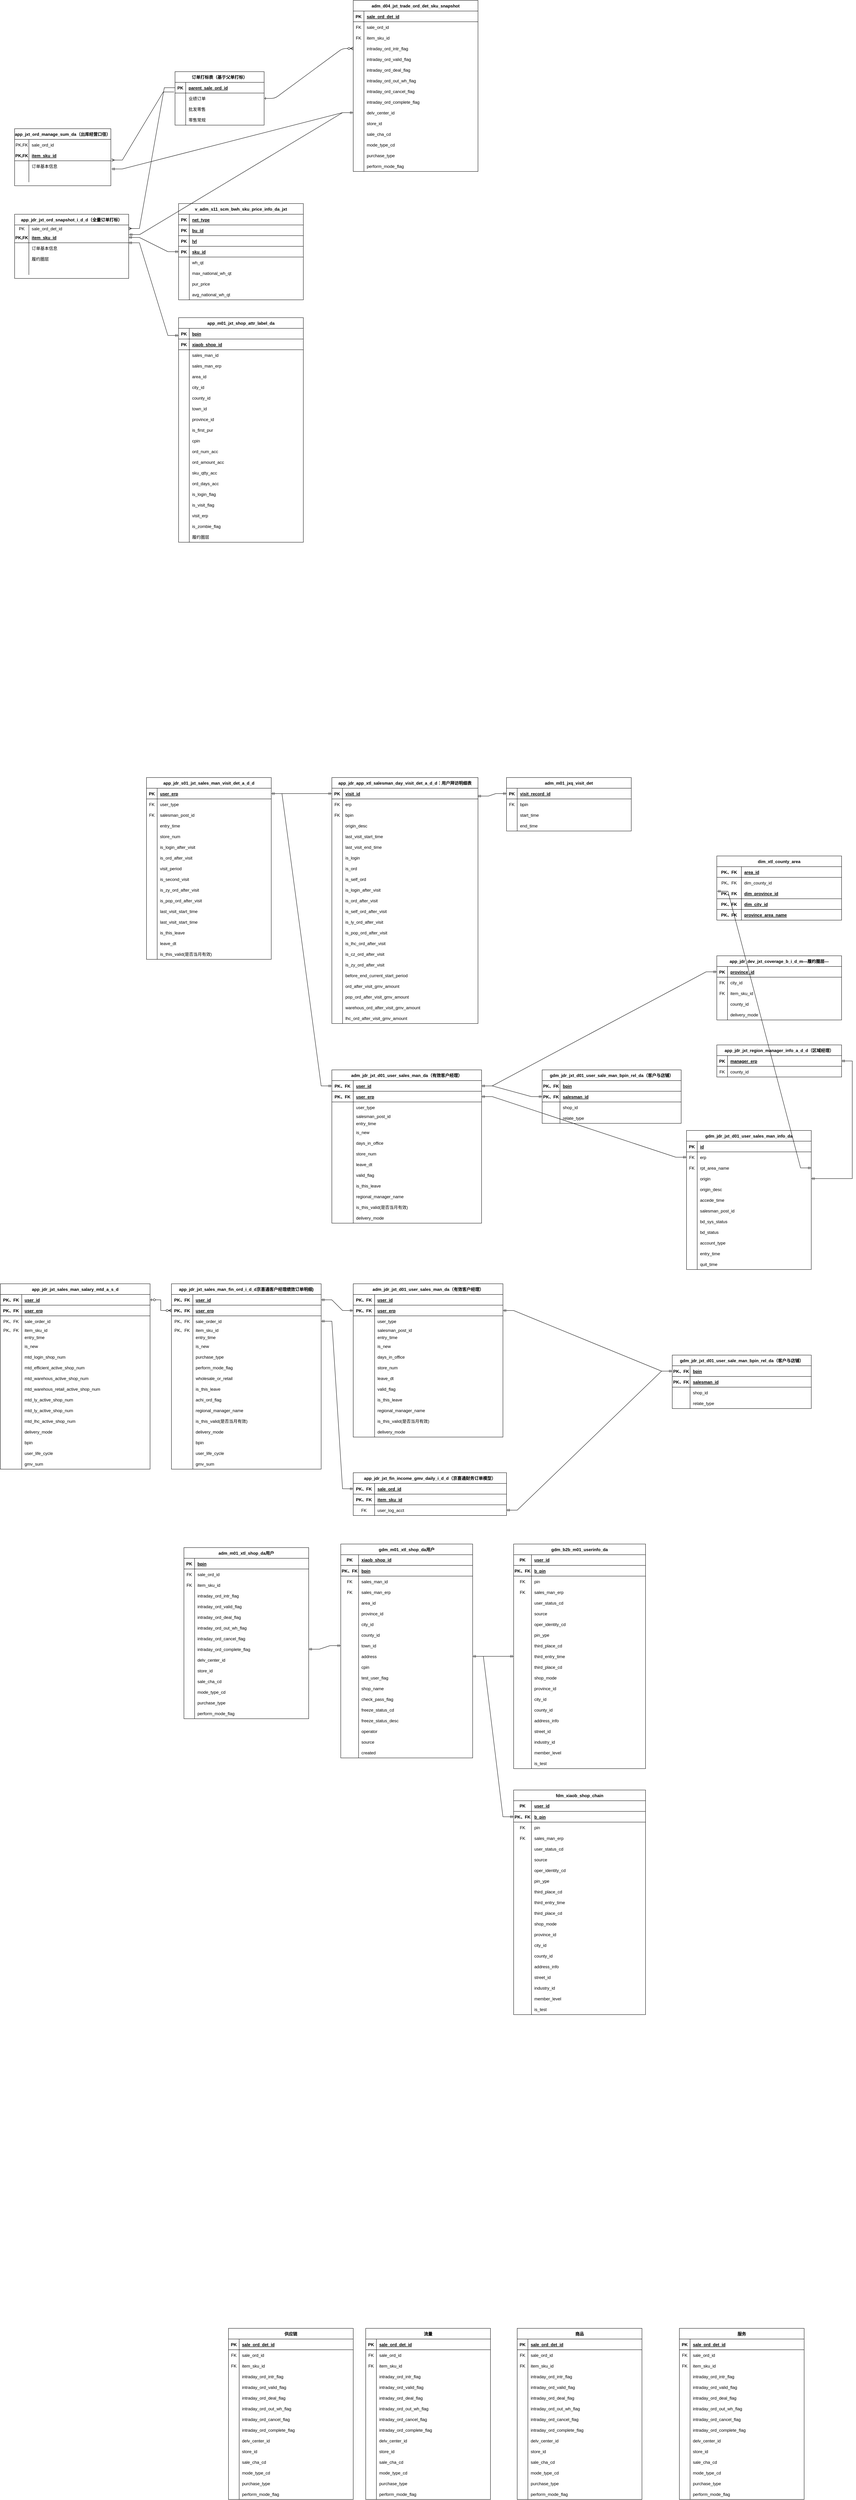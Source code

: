 <mxfile version="21.6.5" type="github">
  <diagram id="R2lEEEUBdFMjLlhIrx00" name="Page-1">
    <mxGraphModel dx="1642" dy="1093" grid="1" gridSize="10" guides="1" tooltips="1" connect="1" arrows="1" fold="1" page="1" pageScale="1" pageWidth="850" pageHeight="1100" math="0" shadow="0" extFonts="Permanent Marker^https://fonts.googleapis.com/css?family=Permanent+Marker">
      <root>
        <mxCell id="0" />
        <mxCell id="1" parent="0" />
        <mxCell id="C-vyLk0tnHw3VtMMgP7b-1" value="" style="edgeStyle=entityRelationEdgeStyle;endArrow=ERzeroToMany;startArrow=ERone;endFill=1;startFill=0;exitX=1;exitY=0.5;exitDx=0;exitDy=0;" parent="1" source="C-vyLk0tnHw3VtMMgP7b-23" target="C-vyLk0tnHw3VtMMgP7b-6" edge="1">
          <mxGeometry width="100" height="100" relative="1" as="geometry">
            <mxPoint x="370" y="620" as="sourcePoint" />
            <mxPoint x="470" y="520" as="targetPoint" />
          </mxGeometry>
        </mxCell>
        <mxCell id="C-vyLk0tnHw3VtMMgP7b-2" value="adm_d04_jxt_trade_ord_det_sku_snapshot" style="shape=table;startSize=30;container=1;collapsible=1;childLayout=tableLayout;fixedRows=1;rowLines=0;fontStyle=1;align=center;resizeLast=1;" parent="1" vertex="1">
          <mxGeometry x="580" y="70" width="350" height="480" as="geometry" />
        </mxCell>
        <mxCell id="C-vyLk0tnHw3VtMMgP7b-3" value="" style="shape=partialRectangle;collapsible=0;dropTarget=0;pointerEvents=0;fillColor=none;points=[[0,0.5],[1,0.5]];portConstraint=eastwest;top=0;left=0;right=0;bottom=1;" parent="C-vyLk0tnHw3VtMMgP7b-2" vertex="1">
          <mxGeometry y="30" width="350" height="30" as="geometry" />
        </mxCell>
        <mxCell id="C-vyLk0tnHw3VtMMgP7b-4" value="PK" style="shape=partialRectangle;overflow=hidden;connectable=0;fillColor=none;top=0;left=0;bottom=0;right=0;fontStyle=1;" parent="C-vyLk0tnHw3VtMMgP7b-3" vertex="1">
          <mxGeometry width="30" height="30" as="geometry">
            <mxRectangle width="30" height="30" as="alternateBounds" />
          </mxGeometry>
        </mxCell>
        <mxCell id="C-vyLk0tnHw3VtMMgP7b-5" value="sale_ord_det_id " style="shape=partialRectangle;overflow=hidden;connectable=0;fillColor=none;top=0;left=0;bottom=0;right=0;align=left;spacingLeft=6;fontStyle=5;" parent="C-vyLk0tnHw3VtMMgP7b-3" vertex="1">
          <mxGeometry x="30" width="320" height="30" as="geometry">
            <mxRectangle width="320" height="30" as="alternateBounds" />
          </mxGeometry>
        </mxCell>
        <mxCell id="5xB9hWHmwD1AS2qn-mCd-189" value="" style="shape=tableRow;horizontal=0;startSize=0;swimlaneHead=0;swimlaneBody=0;fillColor=none;collapsible=0;dropTarget=0;points=[[0,0.5],[1,0.5]];portConstraint=eastwest;top=0;left=0;right=0;bottom=0;" parent="C-vyLk0tnHw3VtMMgP7b-2" vertex="1">
          <mxGeometry y="60" width="350" height="30" as="geometry" />
        </mxCell>
        <mxCell id="5xB9hWHmwD1AS2qn-mCd-190" value="FK" style="shape=partialRectangle;connectable=0;fillColor=none;top=0;left=0;bottom=0;right=0;fontStyle=0;overflow=hidden;" parent="5xB9hWHmwD1AS2qn-mCd-189" vertex="1">
          <mxGeometry width="30" height="30" as="geometry">
            <mxRectangle width="30" height="30" as="alternateBounds" />
          </mxGeometry>
        </mxCell>
        <mxCell id="5xB9hWHmwD1AS2qn-mCd-191" value="sale_ord_id" style="shape=partialRectangle;connectable=0;fillColor=none;top=0;left=0;bottom=0;right=0;align=left;spacingLeft=6;fontStyle=0;overflow=hidden;" parent="5xB9hWHmwD1AS2qn-mCd-189" vertex="1">
          <mxGeometry x="30" width="320" height="30" as="geometry">
            <mxRectangle width="320" height="30" as="alternateBounds" />
          </mxGeometry>
        </mxCell>
        <mxCell id="5xB9hWHmwD1AS2qn-mCd-192" value="" style="shape=tableRow;horizontal=0;startSize=0;swimlaneHead=0;swimlaneBody=0;fillColor=none;collapsible=0;dropTarget=0;points=[[0,0.5],[1,0.5]];portConstraint=eastwest;top=0;left=0;right=0;bottom=0;" parent="C-vyLk0tnHw3VtMMgP7b-2" vertex="1">
          <mxGeometry y="90" width="350" height="30" as="geometry" />
        </mxCell>
        <mxCell id="5xB9hWHmwD1AS2qn-mCd-193" value="FK" style="shape=partialRectangle;connectable=0;fillColor=none;top=0;left=0;bottom=0;right=0;fontStyle=0;overflow=hidden;" parent="5xB9hWHmwD1AS2qn-mCd-192" vertex="1">
          <mxGeometry width="30" height="30" as="geometry">
            <mxRectangle width="30" height="30" as="alternateBounds" />
          </mxGeometry>
        </mxCell>
        <mxCell id="5xB9hWHmwD1AS2qn-mCd-194" value="item_sku_id" style="shape=partialRectangle;connectable=0;fillColor=none;top=0;left=0;bottom=0;right=0;align=left;spacingLeft=6;fontStyle=0;overflow=hidden;" parent="5xB9hWHmwD1AS2qn-mCd-192" vertex="1">
          <mxGeometry x="30" width="320" height="30" as="geometry">
            <mxRectangle width="320" height="30" as="alternateBounds" />
          </mxGeometry>
        </mxCell>
        <mxCell id="C-vyLk0tnHw3VtMMgP7b-6" value="" style="shape=partialRectangle;collapsible=0;dropTarget=0;pointerEvents=0;fillColor=none;points=[[0,0.5],[1,0.5]];portConstraint=eastwest;top=0;left=0;right=0;bottom=0;" parent="C-vyLk0tnHw3VtMMgP7b-2" vertex="1">
          <mxGeometry y="120" width="350" height="30" as="geometry" />
        </mxCell>
        <mxCell id="C-vyLk0tnHw3VtMMgP7b-7" value="" style="shape=partialRectangle;overflow=hidden;connectable=0;fillColor=none;top=0;left=0;bottom=0;right=0;" parent="C-vyLk0tnHw3VtMMgP7b-6" vertex="1">
          <mxGeometry width="30" height="30" as="geometry">
            <mxRectangle width="30" height="30" as="alternateBounds" />
          </mxGeometry>
        </mxCell>
        <mxCell id="C-vyLk0tnHw3VtMMgP7b-8" value="intraday_ord_intr_flag" style="shape=partialRectangle;overflow=hidden;connectable=0;fillColor=none;top=0;left=0;bottom=0;right=0;align=left;spacingLeft=6;" parent="C-vyLk0tnHw3VtMMgP7b-6" vertex="1">
          <mxGeometry x="30" width="320" height="30" as="geometry">
            <mxRectangle width="320" height="30" as="alternateBounds" />
          </mxGeometry>
        </mxCell>
        <mxCell id="5xB9hWHmwD1AS2qn-mCd-87" value="" style="shape=tableRow;horizontal=0;startSize=0;swimlaneHead=0;swimlaneBody=0;fillColor=none;collapsible=0;dropTarget=0;points=[[0,0.5],[1,0.5]];portConstraint=eastwest;top=0;left=0;right=0;bottom=0;" parent="C-vyLk0tnHw3VtMMgP7b-2" vertex="1">
          <mxGeometry y="150" width="350" height="30" as="geometry" />
        </mxCell>
        <mxCell id="5xB9hWHmwD1AS2qn-mCd-88" value="" style="shape=partialRectangle;connectable=0;fillColor=none;top=0;left=0;bottom=0;right=0;editable=1;overflow=hidden;" parent="5xB9hWHmwD1AS2qn-mCd-87" vertex="1">
          <mxGeometry width="30" height="30" as="geometry">
            <mxRectangle width="30" height="30" as="alternateBounds" />
          </mxGeometry>
        </mxCell>
        <mxCell id="5xB9hWHmwD1AS2qn-mCd-89" value="intraday_ord_valid_flag" style="shape=partialRectangle;connectable=0;fillColor=none;top=0;left=0;bottom=0;right=0;align=left;spacingLeft=6;overflow=hidden;" parent="5xB9hWHmwD1AS2qn-mCd-87" vertex="1">
          <mxGeometry x="30" width="320" height="30" as="geometry">
            <mxRectangle width="320" height="30" as="alternateBounds" />
          </mxGeometry>
        </mxCell>
        <mxCell id="C-vyLk0tnHw3VtMMgP7b-9" value="" style="shape=partialRectangle;collapsible=0;dropTarget=0;pointerEvents=0;fillColor=none;points=[[0,0.5],[1,0.5]];portConstraint=eastwest;top=0;left=0;right=0;bottom=0;" parent="C-vyLk0tnHw3VtMMgP7b-2" vertex="1">
          <mxGeometry y="180" width="350" height="30" as="geometry" />
        </mxCell>
        <mxCell id="C-vyLk0tnHw3VtMMgP7b-10" value="" style="shape=partialRectangle;overflow=hidden;connectable=0;fillColor=none;top=0;left=0;bottom=0;right=0;" parent="C-vyLk0tnHw3VtMMgP7b-9" vertex="1">
          <mxGeometry width="30" height="30" as="geometry">
            <mxRectangle width="30" height="30" as="alternateBounds" />
          </mxGeometry>
        </mxCell>
        <mxCell id="C-vyLk0tnHw3VtMMgP7b-11" value="intraday_ord_deal_flag" style="shape=partialRectangle;overflow=hidden;connectable=0;fillColor=none;top=0;left=0;bottom=0;right=0;align=left;spacingLeft=6;" parent="C-vyLk0tnHw3VtMMgP7b-9" vertex="1">
          <mxGeometry x="30" width="320" height="30" as="geometry">
            <mxRectangle width="320" height="30" as="alternateBounds" />
          </mxGeometry>
        </mxCell>
        <mxCell id="5xB9hWHmwD1AS2qn-mCd-149" value="" style="shape=tableRow;horizontal=0;startSize=0;swimlaneHead=0;swimlaneBody=0;fillColor=none;collapsible=0;dropTarget=0;points=[[0,0.5],[1,0.5]];portConstraint=eastwest;top=0;left=0;right=0;bottom=0;" parent="C-vyLk0tnHw3VtMMgP7b-2" vertex="1">
          <mxGeometry y="210" width="350" height="30" as="geometry" />
        </mxCell>
        <mxCell id="5xB9hWHmwD1AS2qn-mCd-150" value="" style="shape=partialRectangle;connectable=0;fillColor=none;top=0;left=0;bottom=0;right=0;editable=1;overflow=hidden;" parent="5xB9hWHmwD1AS2qn-mCd-149" vertex="1">
          <mxGeometry width="30" height="30" as="geometry">
            <mxRectangle width="30" height="30" as="alternateBounds" />
          </mxGeometry>
        </mxCell>
        <mxCell id="5xB9hWHmwD1AS2qn-mCd-151" value="intraday_ord_out_wh_flag" style="shape=partialRectangle;connectable=0;fillColor=none;top=0;left=0;bottom=0;right=0;align=left;spacingLeft=6;overflow=hidden;" parent="5xB9hWHmwD1AS2qn-mCd-149" vertex="1">
          <mxGeometry x="30" width="320" height="30" as="geometry">
            <mxRectangle width="320" height="30" as="alternateBounds" />
          </mxGeometry>
        </mxCell>
        <mxCell id="5xB9hWHmwD1AS2qn-mCd-146" value="" style="shape=tableRow;horizontal=0;startSize=0;swimlaneHead=0;swimlaneBody=0;fillColor=none;collapsible=0;dropTarget=0;points=[[0,0.5],[1,0.5]];portConstraint=eastwest;top=0;left=0;right=0;bottom=0;" parent="C-vyLk0tnHw3VtMMgP7b-2" vertex="1">
          <mxGeometry y="240" width="350" height="30" as="geometry" />
        </mxCell>
        <mxCell id="5xB9hWHmwD1AS2qn-mCd-147" value="" style="shape=partialRectangle;connectable=0;fillColor=none;top=0;left=0;bottom=0;right=0;editable=1;overflow=hidden;" parent="5xB9hWHmwD1AS2qn-mCd-146" vertex="1">
          <mxGeometry width="30" height="30" as="geometry">
            <mxRectangle width="30" height="30" as="alternateBounds" />
          </mxGeometry>
        </mxCell>
        <mxCell id="5xB9hWHmwD1AS2qn-mCd-148" value="intraday_ord_cancel_flag" style="shape=partialRectangle;connectable=0;fillColor=none;top=0;left=0;bottom=0;right=0;align=left;spacingLeft=6;overflow=hidden;" parent="5xB9hWHmwD1AS2qn-mCd-146" vertex="1">
          <mxGeometry x="30" width="320" height="30" as="geometry">
            <mxRectangle width="320" height="30" as="alternateBounds" />
          </mxGeometry>
        </mxCell>
        <mxCell id="5xB9hWHmwD1AS2qn-mCd-152" value="" style="shape=tableRow;horizontal=0;startSize=0;swimlaneHead=0;swimlaneBody=0;fillColor=none;collapsible=0;dropTarget=0;points=[[0,0.5],[1,0.5]];portConstraint=eastwest;top=0;left=0;right=0;bottom=0;" parent="C-vyLk0tnHw3VtMMgP7b-2" vertex="1">
          <mxGeometry y="270" width="350" height="30" as="geometry" />
        </mxCell>
        <mxCell id="5xB9hWHmwD1AS2qn-mCd-153" value="" style="shape=partialRectangle;connectable=0;fillColor=none;top=0;left=0;bottom=0;right=0;editable=1;overflow=hidden;" parent="5xB9hWHmwD1AS2qn-mCd-152" vertex="1">
          <mxGeometry width="30" height="30" as="geometry">
            <mxRectangle width="30" height="30" as="alternateBounds" />
          </mxGeometry>
        </mxCell>
        <mxCell id="5xB9hWHmwD1AS2qn-mCd-154" value="intraday_ord_complete_flag" style="shape=partialRectangle;connectable=0;fillColor=none;top=0;left=0;bottom=0;right=0;align=left;spacingLeft=6;overflow=hidden;" parent="5xB9hWHmwD1AS2qn-mCd-152" vertex="1">
          <mxGeometry x="30" width="320" height="30" as="geometry">
            <mxRectangle width="320" height="30" as="alternateBounds" />
          </mxGeometry>
        </mxCell>
        <mxCell id="5xB9hWHmwD1AS2qn-mCd-158" value="" style="shape=tableRow;horizontal=0;startSize=0;swimlaneHead=0;swimlaneBody=0;fillColor=none;collapsible=0;dropTarget=0;points=[[0,0.5],[1,0.5]];portConstraint=eastwest;top=0;left=0;right=0;bottom=0;" parent="C-vyLk0tnHw3VtMMgP7b-2" vertex="1">
          <mxGeometry y="300" width="350" height="30" as="geometry" />
        </mxCell>
        <mxCell id="5xB9hWHmwD1AS2qn-mCd-159" value="" style="shape=partialRectangle;connectable=0;fillColor=none;top=0;left=0;bottom=0;right=0;editable=1;overflow=hidden;" parent="5xB9hWHmwD1AS2qn-mCd-158" vertex="1">
          <mxGeometry width="30" height="30" as="geometry">
            <mxRectangle width="30" height="30" as="alternateBounds" />
          </mxGeometry>
        </mxCell>
        <mxCell id="5xB9hWHmwD1AS2qn-mCd-160" value="delv_center_id" style="shape=partialRectangle;connectable=0;fillColor=none;top=0;left=0;bottom=0;right=0;align=left;spacingLeft=6;overflow=hidden;" parent="5xB9hWHmwD1AS2qn-mCd-158" vertex="1">
          <mxGeometry x="30" width="320" height="30" as="geometry">
            <mxRectangle width="320" height="30" as="alternateBounds" />
          </mxGeometry>
        </mxCell>
        <mxCell id="5xB9hWHmwD1AS2qn-mCd-161" value="" style="shape=tableRow;horizontal=0;startSize=0;swimlaneHead=0;swimlaneBody=0;fillColor=none;collapsible=0;dropTarget=0;points=[[0,0.5],[1,0.5]];portConstraint=eastwest;top=0;left=0;right=0;bottom=0;" parent="C-vyLk0tnHw3VtMMgP7b-2" vertex="1">
          <mxGeometry y="330" width="350" height="30" as="geometry" />
        </mxCell>
        <mxCell id="5xB9hWHmwD1AS2qn-mCd-162" value="" style="shape=partialRectangle;connectable=0;fillColor=none;top=0;left=0;bottom=0;right=0;editable=1;overflow=hidden;" parent="5xB9hWHmwD1AS2qn-mCd-161" vertex="1">
          <mxGeometry width="30" height="30" as="geometry">
            <mxRectangle width="30" height="30" as="alternateBounds" />
          </mxGeometry>
        </mxCell>
        <mxCell id="5xB9hWHmwD1AS2qn-mCd-163" value="store_id" style="shape=partialRectangle;connectable=0;fillColor=none;top=0;left=0;bottom=0;right=0;align=left;spacingLeft=6;overflow=hidden;" parent="5xB9hWHmwD1AS2qn-mCd-161" vertex="1">
          <mxGeometry x="30" width="320" height="30" as="geometry">
            <mxRectangle width="320" height="30" as="alternateBounds" />
          </mxGeometry>
        </mxCell>
        <mxCell id="5xB9hWHmwD1AS2qn-mCd-164" value="" style="shape=tableRow;horizontal=0;startSize=0;swimlaneHead=0;swimlaneBody=0;fillColor=none;collapsible=0;dropTarget=0;points=[[0,0.5],[1,0.5]];portConstraint=eastwest;top=0;left=0;right=0;bottom=0;" parent="C-vyLk0tnHw3VtMMgP7b-2" vertex="1">
          <mxGeometry y="360" width="350" height="30" as="geometry" />
        </mxCell>
        <mxCell id="5xB9hWHmwD1AS2qn-mCd-165" value="" style="shape=partialRectangle;connectable=0;fillColor=none;top=0;left=0;bottom=0;right=0;editable=1;overflow=hidden;" parent="5xB9hWHmwD1AS2qn-mCd-164" vertex="1">
          <mxGeometry width="30" height="30" as="geometry">
            <mxRectangle width="30" height="30" as="alternateBounds" />
          </mxGeometry>
        </mxCell>
        <mxCell id="5xB9hWHmwD1AS2qn-mCd-166" value="sale_cha_cd" style="shape=partialRectangle;connectable=0;fillColor=none;top=0;left=0;bottom=0;right=0;align=left;spacingLeft=6;overflow=hidden;" parent="5xB9hWHmwD1AS2qn-mCd-164" vertex="1">
          <mxGeometry x="30" width="320" height="30" as="geometry">
            <mxRectangle width="320" height="30" as="alternateBounds" />
          </mxGeometry>
        </mxCell>
        <mxCell id="5xB9hWHmwD1AS2qn-mCd-167" value="" style="shape=tableRow;horizontal=0;startSize=0;swimlaneHead=0;swimlaneBody=0;fillColor=none;collapsible=0;dropTarget=0;points=[[0,0.5],[1,0.5]];portConstraint=eastwest;top=0;left=0;right=0;bottom=0;" parent="C-vyLk0tnHw3VtMMgP7b-2" vertex="1">
          <mxGeometry y="390" width="350" height="30" as="geometry" />
        </mxCell>
        <mxCell id="5xB9hWHmwD1AS2qn-mCd-168" value="" style="shape=partialRectangle;connectable=0;fillColor=none;top=0;left=0;bottom=0;right=0;editable=1;overflow=hidden;" parent="5xB9hWHmwD1AS2qn-mCd-167" vertex="1">
          <mxGeometry width="30" height="30" as="geometry">
            <mxRectangle width="30" height="30" as="alternateBounds" />
          </mxGeometry>
        </mxCell>
        <mxCell id="5xB9hWHmwD1AS2qn-mCd-169" value="mode_type_cd" style="shape=partialRectangle;connectable=0;fillColor=none;top=0;left=0;bottom=0;right=0;align=left;spacingLeft=6;overflow=hidden;" parent="5xB9hWHmwD1AS2qn-mCd-167" vertex="1">
          <mxGeometry x="30" width="320" height="30" as="geometry">
            <mxRectangle width="320" height="30" as="alternateBounds" />
          </mxGeometry>
        </mxCell>
        <mxCell id="5xB9hWHmwD1AS2qn-mCd-170" value="" style="shape=tableRow;horizontal=0;startSize=0;swimlaneHead=0;swimlaneBody=0;fillColor=none;collapsible=0;dropTarget=0;points=[[0,0.5],[1,0.5]];portConstraint=eastwest;top=0;left=0;right=0;bottom=0;" parent="C-vyLk0tnHw3VtMMgP7b-2" vertex="1">
          <mxGeometry y="420" width="350" height="30" as="geometry" />
        </mxCell>
        <mxCell id="5xB9hWHmwD1AS2qn-mCd-171" value="" style="shape=partialRectangle;connectable=0;fillColor=none;top=0;left=0;bottom=0;right=0;editable=1;overflow=hidden;" parent="5xB9hWHmwD1AS2qn-mCd-170" vertex="1">
          <mxGeometry width="30" height="30" as="geometry">
            <mxRectangle width="30" height="30" as="alternateBounds" />
          </mxGeometry>
        </mxCell>
        <mxCell id="5xB9hWHmwD1AS2qn-mCd-172" value="purchase_type" style="shape=partialRectangle;connectable=0;fillColor=none;top=0;left=0;bottom=0;right=0;align=left;spacingLeft=6;overflow=hidden;" parent="5xB9hWHmwD1AS2qn-mCd-170" vertex="1">
          <mxGeometry x="30" width="320" height="30" as="geometry">
            <mxRectangle width="320" height="30" as="alternateBounds" />
          </mxGeometry>
        </mxCell>
        <mxCell id="5xB9hWHmwD1AS2qn-mCd-174" value="" style="shape=tableRow;horizontal=0;startSize=0;swimlaneHead=0;swimlaneBody=0;fillColor=none;collapsible=0;dropTarget=0;points=[[0,0.5],[1,0.5]];portConstraint=eastwest;top=0;left=0;right=0;bottom=0;" parent="C-vyLk0tnHw3VtMMgP7b-2" vertex="1">
          <mxGeometry y="450" width="350" height="30" as="geometry" />
        </mxCell>
        <mxCell id="5xB9hWHmwD1AS2qn-mCd-175" value="" style="shape=partialRectangle;connectable=0;fillColor=none;top=0;left=0;bottom=0;right=0;editable=1;overflow=hidden;" parent="5xB9hWHmwD1AS2qn-mCd-174" vertex="1">
          <mxGeometry width="30" height="30" as="geometry">
            <mxRectangle width="30" height="30" as="alternateBounds" />
          </mxGeometry>
        </mxCell>
        <mxCell id="5xB9hWHmwD1AS2qn-mCd-176" value="perform_mode_flag" style="shape=partialRectangle;connectable=0;fillColor=none;top=0;left=0;bottom=0;right=0;align=left;spacingLeft=6;overflow=hidden;" parent="5xB9hWHmwD1AS2qn-mCd-174" vertex="1">
          <mxGeometry x="30" width="320" height="30" as="geometry">
            <mxRectangle width="320" height="30" as="alternateBounds" />
          </mxGeometry>
        </mxCell>
        <mxCell id="C-vyLk0tnHw3VtMMgP7b-13" value="app_jxt_ord_manage_sum_da（出库经营口径）" style="shape=table;startSize=30;container=1;collapsible=1;childLayout=tableLayout;fixedRows=1;rowLines=0;fontStyle=1;align=center;resizeLast=1;" parent="1" vertex="1">
          <mxGeometry x="-370" y="430" width="270" height="160" as="geometry" />
        </mxCell>
        <mxCell id="5xB9hWHmwD1AS2qn-mCd-180" value="" style="shape=tableRow;horizontal=0;startSize=0;swimlaneHead=0;swimlaneBody=0;fillColor=none;collapsible=0;dropTarget=0;points=[[0,0.5],[1,0.5]];portConstraint=eastwest;top=0;left=0;right=0;bottom=0;" parent="C-vyLk0tnHw3VtMMgP7b-13" vertex="1">
          <mxGeometry y="30" width="270" height="30" as="geometry" />
        </mxCell>
        <mxCell id="5xB9hWHmwD1AS2qn-mCd-181" value="PK,FK" style="shape=partialRectangle;connectable=0;fillColor=none;top=0;left=0;bottom=0;right=0;editable=1;overflow=hidden;" parent="5xB9hWHmwD1AS2qn-mCd-180" vertex="1">
          <mxGeometry width="40" height="30" as="geometry">
            <mxRectangle width="40" height="30" as="alternateBounds" />
          </mxGeometry>
        </mxCell>
        <mxCell id="5xB9hWHmwD1AS2qn-mCd-182" value="sale_ord_id" style="shape=partialRectangle;connectable=0;fillColor=none;top=0;left=0;bottom=0;right=0;align=left;spacingLeft=6;overflow=hidden;" parent="5xB9hWHmwD1AS2qn-mCd-180" vertex="1">
          <mxGeometry x="40" width="230" height="30" as="geometry">
            <mxRectangle width="230" height="30" as="alternateBounds" />
          </mxGeometry>
        </mxCell>
        <mxCell id="C-vyLk0tnHw3VtMMgP7b-14" value="" style="shape=partialRectangle;collapsible=0;dropTarget=0;pointerEvents=0;fillColor=none;points=[[0,0.5],[1,0.5]];portConstraint=eastwest;top=0;left=0;right=0;bottom=1;" parent="C-vyLk0tnHw3VtMMgP7b-13" vertex="1">
          <mxGeometry y="60" width="270" height="30" as="geometry" />
        </mxCell>
        <mxCell id="C-vyLk0tnHw3VtMMgP7b-15" value="PK,FK" style="shape=partialRectangle;overflow=hidden;connectable=0;fillColor=none;top=0;left=0;bottom=0;right=0;fontStyle=1;" parent="C-vyLk0tnHw3VtMMgP7b-14" vertex="1">
          <mxGeometry width="40" height="30" as="geometry">
            <mxRectangle width="40" height="30" as="alternateBounds" />
          </mxGeometry>
        </mxCell>
        <mxCell id="C-vyLk0tnHw3VtMMgP7b-16" value="item_sku_id " style="shape=partialRectangle;overflow=hidden;connectable=0;fillColor=none;top=0;left=0;bottom=0;right=0;align=left;spacingLeft=6;fontStyle=5;" parent="C-vyLk0tnHw3VtMMgP7b-14" vertex="1">
          <mxGeometry x="40" width="230" height="30" as="geometry">
            <mxRectangle width="230" height="30" as="alternateBounds" />
          </mxGeometry>
        </mxCell>
        <mxCell id="C-vyLk0tnHw3VtMMgP7b-17" value="" style="shape=partialRectangle;collapsible=0;dropTarget=0;pointerEvents=0;fillColor=none;points=[[0,0.5],[1,0.5]];portConstraint=eastwest;top=0;left=0;right=0;bottom=0;" parent="C-vyLk0tnHw3VtMMgP7b-13" vertex="1">
          <mxGeometry y="90" width="270" height="30" as="geometry" />
        </mxCell>
        <mxCell id="C-vyLk0tnHw3VtMMgP7b-18" value="" style="shape=partialRectangle;overflow=hidden;connectable=0;fillColor=none;top=0;left=0;bottom=0;right=0;" parent="C-vyLk0tnHw3VtMMgP7b-17" vertex="1">
          <mxGeometry width="40" height="30" as="geometry">
            <mxRectangle width="40" height="30" as="alternateBounds" />
          </mxGeometry>
        </mxCell>
        <mxCell id="C-vyLk0tnHw3VtMMgP7b-19" value="订单基本信息" style="shape=partialRectangle;overflow=hidden;connectable=0;fillColor=none;top=0;left=0;bottom=0;right=0;align=left;spacingLeft=6;" parent="C-vyLk0tnHw3VtMMgP7b-17" vertex="1">
          <mxGeometry x="40" width="230" height="30" as="geometry">
            <mxRectangle width="230" height="30" as="alternateBounds" />
          </mxGeometry>
        </mxCell>
        <mxCell id="C-vyLk0tnHw3VtMMgP7b-20" value="" style="shape=partialRectangle;collapsible=0;dropTarget=0;pointerEvents=0;fillColor=none;points=[[0,0.5],[1,0.5]];portConstraint=eastwest;top=0;left=0;right=0;bottom=0;" parent="C-vyLk0tnHw3VtMMgP7b-13" vertex="1">
          <mxGeometry y="120" width="270" height="30" as="geometry" />
        </mxCell>
        <mxCell id="C-vyLk0tnHw3VtMMgP7b-21" value="" style="shape=partialRectangle;overflow=hidden;connectable=0;fillColor=none;top=0;left=0;bottom=0;right=0;" parent="C-vyLk0tnHw3VtMMgP7b-20" vertex="1">
          <mxGeometry width="40" height="30" as="geometry">
            <mxRectangle width="40" height="30" as="alternateBounds" />
          </mxGeometry>
        </mxCell>
        <mxCell id="C-vyLk0tnHw3VtMMgP7b-22" value="" style="shape=partialRectangle;overflow=hidden;connectable=0;fillColor=none;top=0;left=0;bottom=0;right=0;align=left;spacingLeft=6;" parent="C-vyLk0tnHw3VtMMgP7b-20" vertex="1">
          <mxGeometry x="40" width="230" height="30" as="geometry">
            <mxRectangle width="230" height="30" as="alternateBounds" />
          </mxGeometry>
        </mxCell>
        <mxCell id="C-vyLk0tnHw3VtMMgP7b-23" value="订单打标表（基于父单打标）" style="shape=table;startSize=30;container=1;collapsible=1;childLayout=tableLayout;fixedRows=1;rowLines=0;fontStyle=1;align=center;resizeLast=1;" parent="1" vertex="1">
          <mxGeometry x="80" y="270" width="250" height="150" as="geometry" />
        </mxCell>
        <mxCell id="C-vyLk0tnHw3VtMMgP7b-24" value="" style="shape=partialRectangle;collapsible=0;dropTarget=0;pointerEvents=0;fillColor=none;points=[[0,0.5],[1,0.5]];portConstraint=eastwest;top=0;left=0;right=0;bottom=1;" parent="C-vyLk0tnHw3VtMMgP7b-23" vertex="1">
          <mxGeometry y="30" width="250" height="30" as="geometry" />
        </mxCell>
        <mxCell id="C-vyLk0tnHw3VtMMgP7b-25" value="PK" style="shape=partialRectangle;overflow=hidden;connectable=0;fillColor=none;top=0;left=0;bottom=0;right=0;fontStyle=1;" parent="C-vyLk0tnHw3VtMMgP7b-24" vertex="1">
          <mxGeometry width="30" height="30" as="geometry">
            <mxRectangle width="30" height="30" as="alternateBounds" />
          </mxGeometry>
        </mxCell>
        <mxCell id="C-vyLk0tnHw3VtMMgP7b-26" value="parent_sale_ord_id " style="shape=partialRectangle;overflow=hidden;connectable=0;fillColor=none;top=0;left=0;bottom=0;right=0;align=left;spacingLeft=6;fontStyle=5;" parent="C-vyLk0tnHw3VtMMgP7b-24" vertex="1">
          <mxGeometry x="30" width="220" height="30" as="geometry">
            <mxRectangle width="220" height="30" as="alternateBounds" />
          </mxGeometry>
        </mxCell>
        <mxCell id="5xB9hWHmwD1AS2qn-mCd-102" value="" style="shape=tableRow;horizontal=0;startSize=0;swimlaneHead=0;swimlaneBody=0;fillColor=none;collapsible=0;dropTarget=0;points=[[0,0.5],[1,0.5]];portConstraint=eastwest;top=0;left=0;right=0;bottom=0;" parent="C-vyLk0tnHw3VtMMgP7b-23" vertex="1">
          <mxGeometry y="60" width="250" height="30" as="geometry" />
        </mxCell>
        <mxCell id="5xB9hWHmwD1AS2qn-mCd-103" value="" style="shape=partialRectangle;connectable=0;fillColor=none;top=0;left=0;bottom=0;right=0;editable=1;overflow=hidden;" parent="5xB9hWHmwD1AS2qn-mCd-102" vertex="1">
          <mxGeometry width="30" height="30" as="geometry">
            <mxRectangle width="30" height="30" as="alternateBounds" />
          </mxGeometry>
        </mxCell>
        <mxCell id="5xB9hWHmwD1AS2qn-mCd-104" value="业绩订单" style="shape=partialRectangle;connectable=0;fillColor=none;top=0;left=0;bottom=0;right=0;align=left;spacingLeft=6;overflow=hidden;" parent="5xB9hWHmwD1AS2qn-mCd-102" vertex="1">
          <mxGeometry x="30" width="220" height="30" as="geometry">
            <mxRectangle width="220" height="30" as="alternateBounds" />
          </mxGeometry>
        </mxCell>
        <mxCell id="5xB9hWHmwD1AS2qn-mCd-155" value="" style="shape=tableRow;horizontal=0;startSize=0;swimlaneHead=0;swimlaneBody=0;fillColor=none;collapsible=0;dropTarget=0;points=[[0,0.5],[1,0.5]];portConstraint=eastwest;top=0;left=0;right=0;bottom=0;" parent="C-vyLk0tnHw3VtMMgP7b-23" vertex="1">
          <mxGeometry y="90" width="250" height="30" as="geometry" />
        </mxCell>
        <mxCell id="5xB9hWHmwD1AS2qn-mCd-156" value="" style="shape=partialRectangle;connectable=0;fillColor=none;top=0;left=0;bottom=0;right=0;editable=1;overflow=hidden;" parent="5xB9hWHmwD1AS2qn-mCd-155" vertex="1">
          <mxGeometry width="30" height="30" as="geometry">
            <mxRectangle width="30" height="30" as="alternateBounds" />
          </mxGeometry>
        </mxCell>
        <mxCell id="5xB9hWHmwD1AS2qn-mCd-157" value="批发零售" style="shape=partialRectangle;connectable=0;fillColor=none;top=0;left=0;bottom=0;right=0;align=left;spacingLeft=6;overflow=hidden;" parent="5xB9hWHmwD1AS2qn-mCd-155" vertex="1">
          <mxGeometry x="30" width="220" height="30" as="geometry">
            <mxRectangle width="220" height="30" as="alternateBounds" />
          </mxGeometry>
        </mxCell>
        <mxCell id="C-vyLk0tnHw3VtMMgP7b-27" value="" style="shape=partialRectangle;collapsible=0;dropTarget=0;pointerEvents=0;fillColor=none;points=[[0,0.5],[1,0.5]];portConstraint=eastwest;top=0;left=0;right=0;bottom=0;" parent="C-vyLk0tnHw3VtMMgP7b-23" vertex="1">
          <mxGeometry y="120" width="250" height="30" as="geometry" />
        </mxCell>
        <mxCell id="C-vyLk0tnHw3VtMMgP7b-28" value="" style="shape=partialRectangle;overflow=hidden;connectable=0;fillColor=none;top=0;left=0;bottom=0;right=0;" parent="C-vyLk0tnHw3VtMMgP7b-27" vertex="1">
          <mxGeometry width="30" height="30" as="geometry">
            <mxRectangle width="30" height="30" as="alternateBounds" />
          </mxGeometry>
        </mxCell>
        <mxCell id="C-vyLk0tnHw3VtMMgP7b-29" value="零售常规" style="shape=partialRectangle;overflow=hidden;connectable=0;fillColor=none;top=0;left=0;bottom=0;right=0;align=left;spacingLeft=6;" parent="C-vyLk0tnHw3VtMMgP7b-27" vertex="1">
          <mxGeometry x="30" width="220" height="30" as="geometry">
            <mxRectangle width="220" height="30" as="alternateBounds" />
          </mxGeometry>
        </mxCell>
        <mxCell id="5xB9hWHmwD1AS2qn-mCd-184" value="" style="shape=partialRectangle;overflow=hidden;connectable=0;fillColor=none;top=0;left=0;bottom=0;right=0;fontStyle=1;" parent="1" vertex="1">
          <mxGeometry x="-250" y="330" width="30" height="30" as="geometry">
            <mxRectangle width="30" height="30" as="alternateBounds" />
          </mxGeometry>
        </mxCell>
        <mxCell id="5xB9hWHmwD1AS2qn-mCd-197" value="" style="edgeStyle=entityRelationEdgeStyle;fontSize=12;html=1;endArrow=ERmany;rounded=0;exitX=-0.012;exitY=-0.1;exitDx=0;exitDy=0;exitPerimeter=0;entryX=1.008;entryY=-0.067;entryDx=0;entryDy=0;entryPerimeter=0;" parent="1" source="5xB9hWHmwD1AS2qn-mCd-102" target="C-vyLk0tnHw3VtMMgP7b-17" edge="1">
          <mxGeometry width="100" height="100" relative="1" as="geometry">
            <mxPoint x="-180" y="680" as="sourcePoint" />
            <mxPoint x="-60" y="760" as="targetPoint" />
          </mxGeometry>
        </mxCell>
        <mxCell id="5xB9hWHmwD1AS2qn-mCd-198" value="" style="edgeStyle=entityRelationEdgeStyle;fontSize=12;html=1;endArrow=ERmandOne;startArrow=ERmandOne;rounded=0;exitX=1.007;exitY=0.767;exitDx=0;exitDy=0;exitPerimeter=0;entryX=0;entryY=0.5;entryDx=0;entryDy=0;" parent="1" source="C-vyLk0tnHw3VtMMgP7b-17" target="5xB9hWHmwD1AS2qn-mCd-158" edge="1">
          <mxGeometry width="100" height="100" relative="1" as="geometry">
            <mxPoint x="30" y="620" as="sourcePoint" />
            <mxPoint x="130" y="520" as="targetPoint" />
          </mxGeometry>
        </mxCell>
        <mxCell id="8Yq80bvrsDarvtcVgAzr-1" value="app_jdr_app_xtl_salesman_day_visit_det_a_d_d：用户拜访明细表" style="shape=table;startSize=30;container=1;collapsible=1;childLayout=tableLayout;fixedRows=1;rowLines=0;fontStyle=1;align=center;resizeLast=1;" parent="1" vertex="1">
          <mxGeometry x="520" y="2250" width="410" height="690" as="geometry" />
        </mxCell>
        <mxCell id="8Yq80bvrsDarvtcVgAzr-2" value="" style="shape=partialRectangle;collapsible=0;dropTarget=0;pointerEvents=0;fillColor=none;points=[[0,0.5],[1,0.5]];portConstraint=eastwest;top=0;left=0;right=0;bottom=1;" parent="8Yq80bvrsDarvtcVgAzr-1" vertex="1">
          <mxGeometry y="30" width="410" height="30" as="geometry" />
        </mxCell>
        <mxCell id="8Yq80bvrsDarvtcVgAzr-3" value="PK" style="shape=partialRectangle;overflow=hidden;connectable=0;fillColor=none;top=0;left=0;bottom=0;right=0;fontStyle=1;" parent="8Yq80bvrsDarvtcVgAzr-2" vertex="1">
          <mxGeometry width="30" height="30" as="geometry">
            <mxRectangle width="30" height="30" as="alternateBounds" />
          </mxGeometry>
        </mxCell>
        <mxCell id="8Yq80bvrsDarvtcVgAzr-4" value="visit_id " style="shape=partialRectangle;overflow=hidden;connectable=0;fillColor=none;top=0;left=0;bottom=0;right=0;align=left;spacingLeft=6;fontStyle=5;" parent="8Yq80bvrsDarvtcVgAzr-2" vertex="1">
          <mxGeometry x="30" width="380" height="30" as="geometry">
            <mxRectangle width="380" height="30" as="alternateBounds" />
          </mxGeometry>
        </mxCell>
        <mxCell id="8Yq80bvrsDarvtcVgAzr-5" value="" style="shape=tableRow;horizontal=0;startSize=0;swimlaneHead=0;swimlaneBody=0;fillColor=none;collapsible=0;dropTarget=0;points=[[0,0.5],[1,0.5]];portConstraint=eastwest;top=0;left=0;right=0;bottom=0;" parent="8Yq80bvrsDarvtcVgAzr-1" vertex="1">
          <mxGeometry y="60" width="410" height="30" as="geometry" />
        </mxCell>
        <mxCell id="8Yq80bvrsDarvtcVgAzr-6" value="FK" style="shape=partialRectangle;connectable=0;fillColor=none;top=0;left=0;bottom=0;right=0;fontStyle=0;overflow=hidden;" parent="8Yq80bvrsDarvtcVgAzr-5" vertex="1">
          <mxGeometry width="30" height="30" as="geometry">
            <mxRectangle width="30" height="30" as="alternateBounds" />
          </mxGeometry>
        </mxCell>
        <mxCell id="8Yq80bvrsDarvtcVgAzr-7" value="erp" style="shape=partialRectangle;connectable=0;fillColor=none;top=0;left=0;bottom=0;right=0;align=left;spacingLeft=6;fontStyle=0;overflow=hidden;" parent="8Yq80bvrsDarvtcVgAzr-5" vertex="1">
          <mxGeometry x="30" width="380" height="30" as="geometry">
            <mxRectangle width="380" height="30" as="alternateBounds" />
          </mxGeometry>
        </mxCell>
        <mxCell id="8Yq80bvrsDarvtcVgAzr-8" value="" style="shape=tableRow;horizontal=0;startSize=0;swimlaneHead=0;swimlaneBody=0;fillColor=none;collapsible=0;dropTarget=0;points=[[0,0.5],[1,0.5]];portConstraint=eastwest;top=0;left=0;right=0;bottom=0;" parent="8Yq80bvrsDarvtcVgAzr-1" vertex="1">
          <mxGeometry y="90" width="410" height="30" as="geometry" />
        </mxCell>
        <mxCell id="8Yq80bvrsDarvtcVgAzr-9" value="FK" style="shape=partialRectangle;connectable=0;fillColor=none;top=0;left=0;bottom=0;right=0;fontStyle=0;overflow=hidden;" parent="8Yq80bvrsDarvtcVgAzr-8" vertex="1">
          <mxGeometry width="30" height="30" as="geometry">
            <mxRectangle width="30" height="30" as="alternateBounds" />
          </mxGeometry>
        </mxCell>
        <mxCell id="8Yq80bvrsDarvtcVgAzr-10" value="bpin" style="shape=partialRectangle;connectable=0;fillColor=none;top=0;left=0;bottom=0;right=0;align=left;spacingLeft=6;fontStyle=0;overflow=hidden;" parent="8Yq80bvrsDarvtcVgAzr-8" vertex="1">
          <mxGeometry x="30" width="380" height="30" as="geometry">
            <mxRectangle width="380" height="30" as="alternateBounds" />
          </mxGeometry>
        </mxCell>
        <mxCell id="8Yq80bvrsDarvtcVgAzr-11" value="" style="shape=partialRectangle;collapsible=0;dropTarget=0;pointerEvents=0;fillColor=none;points=[[0,0.5],[1,0.5]];portConstraint=eastwest;top=0;left=0;right=0;bottom=0;" parent="8Yq80bvrsDarvtcVgAzr-1" vertex="1">
          <mxGeometry y="120" width="410" height="30" as="geometry" />
        </mxCell>
        <mxCell id="8Yq80bvrsDarvtcVgAzr-12" value="" style="shape=partialRectangle;overflow=hidden;connectable=0;fillColor=none;top=0;left=0;bottom=0;right=0;" parent="8Yq80bvrsDarvtcVgAzr-11" vertex="1">
          <mxGeometry width="30" height="30" as="geometry">
            <mxRectangle width="30" height="30" as="alternateBounds" />
          </mxGeometry>
        </mxCell>
        <mxCell id="8Yq80bvrsDarvtcVgAzr-13" value="origin_desc" style="shape=partialRectangle;overflow=hidden;connectable=0;fillColor=none;top=0;left=0;bottom=0;right=0;align=left;spacingLeft=6;" parent="8Yq80bvrsDarvtcVgAzr-11" vertex="1">
          <mxGeometry x="30" width="380" height="30" as="geometry">
            <mxRectangle width="380" height="30" as="alternateBounds" />
          </mxGeometry>
        </mxCell>
        <mxCell id="8Yq80bvrsDarvtcVgAzr-14" value="" style="shape=tableRow;horizontal=0;startSize=0;swimlaneHead=0;swimlaneBody=0;fillColor=none;collapsible=0;dropTarget=0;points=[[0,0.5],[1,0.5]];portConstraint=eastwest;top=0;left=0;right=0;bottom=0;" parent="8Yq80bvrsDarvtcVgAzr-1" vertex="1">
          <mxGeometry y="150" width="410" height="30" as="geometry" />
        </mxCell>
        <mxCell id="8Yq80bvrsDarvtcVgAzr-15" value="" style="shape=partialRectangle;connectable=0;fillColor=none;top=0;left=0;bottom=0;right=0;editable=1;overflow=hidden;" parent="8Yq80bvrsDarvtcVgAzr-14" vertex="1">
          <mxGeometry width="30" height="30" as="geometry">
            <mxRectangle width="30" height="30" as="alternateBounds" />
          </mxGeometry>
        </mxCell>
        <mxCell id="8Yq80bvrsDarvtcVgAzr-16" value="last_visit_start_time" style="shape=partialRectangle;connectable=0;fillColor=none;top=0;left=0;bottom=0;right=0;align=left;spacingLeft=6;overflow=hidden;" parent="8Yq80bvrsDarvtcVgAzr-14" vertex="1">
          <mxGeometry x="30" width="380" height="30" as="geometry">
            <mxRectangle width="380" height="30" as="alternateBounds" />
          </mxGeometry>
        </mxCell>
        <mxCell id="8Yq80bvrsDarvtcVgAzr-17" value="" style="shape=partialRectangle;collapsible=0;dropTarget=0;pointerEvents=0;fillColor=none;points=[[0,0.5],[1,0.5]];portConstraint=eastwest;top=0;left=0;right=0;bottom=0;" parent="8Yq80bvrsDarvtcVgAzr-1" vertex="1">
          <mxGeometry y="180" width="410" height="30" as="geometry" />
        </mxCell>
        <mxCell id="8Yq80bvrsDarvtcVgAzr-18" value="" style="shape=partialRectangle;overflow=hidden;connectable=0;fillColor=none;top=0;left=0;bottom=0;right=0;" parent="8Yq80bvrsDarvtcVgAzr-17" vertex="1">
          <mxGeometry width="30" height="30" as="geometry">
            <mxRectangle width="30" height="30" as="alternateBounds" />
          </mxGeometry>
        </mxCell>
        <mxCell id="8Yq80bvrsDarvtcVgAzr-19" value="last_visit_end_time" style="shape=partialRectangle;overflow=hidden;connectable=0;fillColor=none;top=0;left=0;bottom=0;right=0;align=left;spacingLeft=6;" parent="8Yq80bvrsDarvtcVgAzr-17" vertex="1">
          <mxGeometry x="30" width="380" height="30" as="geometry">
            <mxRectangle width="380" height="30" as="alternateBounds" />
          </mxGeometry>
        </mxCell>
        <mxCell id="8Yq80bvrsDarvtcVgAzr-20" value="" style="shape=tableRow;horizontal=0;startSize=0;swimlaneHead=0;swimlaneBody=0;fillColor=none;collapsible=0;dropTarget=0;points=[[0,0.5],[1,0.5]];portConstraint=eastwest;top=0;left=0;right=0;bottom=0;" parent="8Yq80bvrsDarvtcVgAzr-1" vertex="1">
          <mxGeometry y="210" width="410" height="30" as="geometry" />
        </mxCell>
        <mxCell id="8Yq80bvrsDarvtcVgAzr-21" value="" style="shape=partialRectangle;connectable=0;fillColor=none;top=0;left=0;bottom=0;right=0;editable=1;overflow=hidden;" parent="8Yq80bvrsDarvtcVgAzr-20" vertex="1">
          <mxGeometry width="30" height="30" as="geometry">
            <mxRectangle width="30" height="30" as="alternateBounds" />
          </mxGeometry>
        </mxCell>
        <mxCell id="8Yq80bvrsDarvtcVgAzr-22" value="is_login" style="shape=partialRectangle;connectable=0;fillColor=none;top=0;left=0;bottom=0;right=0;align=left;spacingLeft=6;overflow=hidden;" parent="8Yq80bvrsDarvtcVgAzr-20" vertex="1">
          <mxGeometry x="30" width="380" height="30" as="geometry">
            <mxRectangle width="380" height="30" as="alternateBounds" />
          </mxGeometry>
        </mxCell>
        <mxCell id="8Yq80bvrsDarvtcVgAzr-23" value="" style="shape=tableRow;horizontal=0;startSize=0;swimlaneHead=0;swimlaneBody=0;fillColor=none;collapsible=0;dropTarget=0;points=[[0,0.5],[1,0.5]];portConstraint=eastwest;top=0;left=0;right=0;bottom=0;" parent="8Yq80bvrsDarvtcVgAzr-1" vertex="1">
          <mxGeometry y="240" width="410" height="30" as="geometry" />
        </mxCell>
        <mxCell id="8Yq80bvrsDarvtcVgAzr-24" value="" style="shape=partialRectangle;connectable=0;fillColor=none;top=0;left=0;bottom=0;right=0;editable=1;overflow=hidden;" parent="8Yq80bvrsDarvtcVgAzr-23" vertex="1">
          <mxGeometry width="30" height="30" as="geometry">
            <mxRectangle width="30" height="30" as="alternateBounds" />
          </mxGeometry>
        </mxCell>
        <mxCell id="8Yq80bvrsDarvtcVgAzr-25" value="is_ord" style="shape=partialRectangle;connectable=0;fillColor=none;top=0;left=0;bottom=0;right=0;align=left;spacingLeft=6;overflow=hidden;" parent="8Yq80bvrsDarvtcVgAzr-23" vertex="1">
          <mxGeometry x="30" width="380" height="30" as="geometry">
            <mxRectangle width="380" height="30" as="alternateBounds" />
          </mxGeometry>
        </mxCell>
        <mxCell id="8Yq80bvrsDarvtcVgAzr-26" value="" style="shape=tableRow;horizontal=0;startSize=0;swimlaneHead=0;swimlaneBody=0;fillColor=none;collapsible=0;dropTarget=0;points=[[0,0.5],[1,0.5]];portConstraint=eastwest;top=0;left=0;right=0;bottom=0;" parent="8Yq80bvrsDarvtcVgAzr-1" vertex="1">
          <mxGeometry y="270" width="410" height="30" as="geometry" />
        </mxCell>
        <mxCell id="8Yq80bvrsDarvtcVgAzr-27" value="" style="shape=partialRectangle;connectable=0;fillColor=none;top=0;left=0;bottom=0;right=0;editable=1;overflow=hidden;" parent="8Yq80bvrsDarvtcVgAzr-26" vertex="1">
          <mxGeometry width="30" height="30" as="geometry">
            <mxRectangle width="30" height="30" as="alternateBounds" />
          </mxGeometry>
        </mxCell>
        <mxCell id="8Yq80bvrsDarvtcVgAzr-28" value="is_self_ord" style="shape=partialRectangle;connectable=0;fillColor=none;top=0;left=0;bottom=0;right=0;align=left;spacingLeft=6;overflow=hidden;" parent="8Yq80bvrsDarvtcVgAzr-26" vertex="1">
          <mxGeometry x="30" width="380" height="30" as="geometry">
            <mxRectangle width="380" height="30" as="alternateBounds" />
          </mxGeometry>
        </mxCell>
        <mxCell id="8Yq80bvrsDarvtcVgAzr-29" value="" style="shape=tableRow;horizontal=0;startSize=0;swimlaneHead=0;swimlaneBody=0;fillColor=none;collapsible=0;dropTarget=0;points=[[0,0.5],[1,0.5]];portConstraint=eastwest;top=0;left=0;right=0;bottom=0;" parent="8Yq80bvrsDarvtcVgAzr-1" vertex="1">
          <mxGeometry y="300" width="410" height="30" as="geometry" />
        </mxCell>
        <mxCell id="8Yq80bvrsDarvtcVgAzr-30" value="" style="shape=partialRectangle;connectable=0;fillColor=none;top=0;left=0;bottom=0;right=0;editable=1;overflow=hidden;" parent="8Yq80bvrsDarvtcVgAzr-29" vertex="1">
          <mxGeometry width="30" height="30" as="geometry">
            <mxRectangle width="30" height="30" as="alternateBounds" />
          </mxGeometry>
        </mxCell>
        <mxCell id="8Yq80bvrsDarvtcVgAzr-31" value="is_login_after_visit" style="shape=partialRectangle;connectable=0;fillColor=none;top=0;left=0;bottom=0;right=0;align=left;spacingLeft=6;overflow=hidden;" parent="8Yq80bvrsDarvtcVgAzr-29" vertex="1">
          <mxGeometry x="30" width="380" height="30" as="geometry">
            <mxRectangle width="380" height="30" as="alternateBounds" />
          </mxGeometry>
        </mxCell>
        <mxCell id="8Yq80bvrsDarvtcVgAzr-32" value="" style="shape=tableRow;horizontal=0;startSize=0;swimlaneHead=0;swimlaneBody=0;fillColor=none;collapsible=0;dropTarget=0;points=[[0,0.5],[1,0.5]];portConstraint=eastwest;top=0;left=0;right=0;bottom=0;" parent="8Yq80bvrsDarvtcVgAzr-1" vertex="1">
          <mxGeometry y="330" width="410" height="30" as="geometry" />
        </mxCell>
        <mxCell id="8Yq80bvrsDarvtcVgAzr-33" value="" style="shape=partialRectangle;connectable=0;fillColor=none;top=0;left=0;bottom=0;right=0;editable=1;overflow=hidden;" parent="8Yq80bvrsDarvtcVgAzr-32" vertex="1">
          <mxGeometry width="30" height="30" as="geometry">
            <mxRectangle width="30" height="30" as="alternateBounds" />
          </mxGeometry>
        </mxCell>
        <mxCell id="8Yq80bvrsDarvtcVgAzr-34" value="is_ord_after_visit" style="shape=partialRectangle;connectable=0;fillColor=none;top=0;left=0;bottom=0;right=0;align=left;spacingLeft=6;overflow=hidden;" parent="8Yq80bvrsDarvtcVgAzr-32" vertex="1">
          <mxGeometry x="30" width="380" height="30" as="geometry">
            <mxRectangle width="380" height="30" as="alternateBounds" />
          </mxGeometry>
        </mxCell>
        <mxCell id="8Yq80bvrsDarvtcVgAzr-35" value="" style="shape=tableRow;horizontal=0;startSize=0;swimlaneHead=0;swimlaneBody=0;fillColor=none;collapsible=0;dropTarget=0;points=[[0,0.5],[1,0.5]];portConstraint=eastwest;top=0;left=0;right=0;bottom=0;" parent="8Yq80bvrsDarvtcVgAzr-1" vertex="1">
          <mxGeometry y="360" width="410" height="30" as="geometry" />
        </mxCell>
        <mxCell id="8Yq80bvrsDarvtcVgAzr-36" value="" style="shape=partialRectangle;connectable=0;fillColor=none;top=0;left=0;bottom=0;right=0;editable=1;overflow=hidden;" parent="8Yq80bvrsDarvtcVgAzr-35" vertex="1">
          <mxGeometry width="30" height="30" as="geometry">
            <mxRectangle width="30" height="30" as="alternateBounds" />
          </mxGeometry>
        </mxCell>
        <mxCell id="8Yq80bvrsDarvtcVgAzr-37" value="is_self_ord_after_visit" style="shape=partialRectangle;connectable=0;fillColor=none;top=0;left=0;bottom=0;right=0;align=left;spacingLeft=6;overflow=hidden;" parent="8Yq80bvrsDarvtcVgAzr-35" vertex="1">
          <mxGeometry x="30" width="380" height="30" as="geometry">
            <mxRectangle width="380" height="30" as="alternateBounds" />
          </mxGeometry>
        </mxCell>
        <mxCell id="8Yq80bvrsDarvtcVgAzr-38" value="" style="shape=tableRow;horizontal=0;startSize=0;swimlaneHead=0;swimlaneBody=0;fillColor=none;collapsible=0;dropTarget=0;points=[[0,0.5],[1,0.5]];portConstraint=eastwest;top=0;left=0;right=0;bottom=0;" parent="8Yq80bvrsDarvtcVgAzr-1" vertex="1">
          <mxGeometry y="390" width="410" height="30" as="geometry" />
        </mxCell>
        <mxCell id="8Yq80bvrsDarvtcVgAzr-39" value="" style="shape=partialRectangle;connectable=0;fillColor=none;top=0;left=0;bottom=0;right=0;editable=1;overflow=hidden;" parent="8Yq80bvrsDarvtcVgAzr-38" vertex="1">
          <mxGeometry width="30" height="30" as="geometry">
            <mxRectangle width="30" height="30" as="alternateBounds" />
          </mxGeometry>
        </mxCell>
        <mxCell id="8Yq80bvrsDarvtcVgAzr-40" value="is_ly_ord_after_visit" style="shape=partialRectangle;connectable=0;fillColor=none;top=0;left=0;bottom=0;right=0;align=left;spacingLeft=6;overflow=hidden;" parent="8Yq80bvrsDarvtcVgAzr-38" vertex="1">
          <mxGeometry x="30" width="380" height="30" as="geometry">
            <mxRectangle width="380" height="30" as="alternateBounds" />
          </mxGeometry>
        </mxCell>
        <mxCell id="8Yq80bvrsDarvtcVgAzr-41" value="" style="shape=tableRow;horizontal=0;startSize=0;swimlaneHead=0;swimlaneBody=0;fillColor=none;collapsible=0;dropTarget=0;points=[[0,0.5],[1,0.5]];portConstraint=eastwest;top=0;left=0;right=0;bottom=0;" parent="8Yq80bvrsDarvtcVgAzr-1" vertex="1">
          <mxGeometry y="420" width="410" height="30" as="geometry" />
        </mxCell>
        <mxCell id="8Yq80bvrsDarvtcVgAzr-42" value="" style="shape=partialRectangle;connectable=0;fillColor=none;top=0;left=0;bottom=0;right=0;editable=1;overflow=hidden;" parent="8Yq80bvrsDarvtcVgAzr-41" vertex="1">
          <mxGeometry width="30" height="30" as="geometry">
            <mxRectangle width="30" height="30" as="alternateBounds" />
          </mxGeometry>
        </mxCell>
        <mxCell id="8Yq80bvrsDarvtcVgAzr-43" value="is_pop_ord_after_visit" style="shape=partialRectangle;connectable=0;fillColor=none;top=0;left=0;bottom=0;right=0;align=left;spacingLeft=6;overflow=hidden;" parent="8Yq80bvrsDarvtcVgAzr-41" vertex="1">
          <mxGeometry x="30" width="380" height="30" as="geometry">
            <mxRectangle width="380" height="30" as="alternateBounds" />
          </mxGeometry>
        </mxCell>
        <mxCell id="8Yq80bvrsDarvtcVgAzr-44" value="" style="shape=tableRow;horizontal=0;startSize=0;swimlaneHead=0;swimlaneBody=0;fillColor=none;collapsible=0;dropTarget=0;points=[[0,0.5],[1,0.5]];portConstraint=eastwest;top=0;left=0;right=0;bottom=0;" parent="8Yq80bvrsDarvtcVgAzr-1" vertex="1">
          <mxGeometry y="450" width="410" height="30" as="geometry" />
        </mxCell>
        <mxCell id="8Yq80bvrsDarvtcVgAzr-45" value="" style="shape=partialRectangle;connectable=0;fillColor=none;top=0;left=0;bottom=0;right=0;editable=1;overflow=hidden;" parent="8Yq80bvrsDarvtcVgAzr-44" vertex="1">
          <mxGeometry width="30" height="30" as="geometry">
            <mxRectangle width="30" height="30" as="alternateBounds" />
          </mxGeometry>
        </mxCell>
        <mxCell id="8Yq80bvrsDarvtcVgAzr-46" value="is_lhc_ord_after_visit" style="shape=partialRectangle;connectable=0;fillColor=none;top=0;left=0;bottom=0;right=0;align=left;spacingLeft=6;overflow=hidden;" parent="8Yq80bvrsDarvtcVgAzr-44" vertex="1">
          <mxGeometry x="30" width="380" height="30" as="geometry">
            <mxRectangle width="380" height="30" as="alternateBounds" />
          </mxGeometry>
        </mxCell>
        <mxCell id="8Yq80bvrsDarvtcVgAzr-185" value="" style="shape=tableRow;horizontal=0;startSize=0;swimlaneHead=0;swimlaneBody=0;fillColor=none;collapsible=0;dropTarget=0;points=[[0,0.5],[1,0.5]];portConstraint=eastwest;top=0;left=0;right=0;bottom=0;" parent="8Yq80bvrsDarvtcVgAzr-1" vertex="1">
          <mxGeometry y="480" width="410" height="30" as="geometry" />
        </mxCell>
        <mxCell id="8Yq80bvrsDarvtcVgAzr-186" value="" style="shape=partialRectangle;connectable=0;fillColor=none;top=0;left=0;bottom=0;right=0;editable=1;overflow=hidden;" parent="8Yq80bvrsDarvtcVgAzr-185" vertex="1">
          <mxGeometry width="30" height="30" as="geometry">
            <mxRectangle width="30" height="30" as="alternateBounds" />
          </mxGeometry>
        </mxCell>
        <mxCell id="8Yq80bvrsDarvtcVgAzr-187" value="is_cz_ord_after_visit" style="shape=partialRectangle;connectable=0;fillColor=none;top=0;left=0;bottom=0;right=0;align=left;spacingLeft=6;overflow=hidden;" parent="8Yq80bvrsDarvtcVgAzr-185" vertex="1">
          <mxGeometry x="30" width="380" height="30" as="geometry">
            <mxRectangle width="380" height="30" as="alternateBounds" />
          </mxGeometry>
        </mxCell>
        <mxCell id="8Yq80bvrsDarvtcVgAzr-188" value="" style="shape=tableRow;horizontal=0;startSize=0;swimlaneHead=0;swimlaneBody=0;fillColor=none;collapsible=0;dropTarget=0;points=[[0,0.5],[1,0.5]];portConstraint=eastwest;top=0;left=0;right=0;bottom=0;" parent="8Yq80bvrsDarvtcVgAzr-1" vertex="1">
          <mxGeometry y="510" width="410" height="30" as="geometry" />
        </mxCell>
        <mxCell id="8Yq80bvrsDarvtcVgAzr-189" value="" style="shape=partialRectangle;connectable=0;fillColor=none;top=0;left=0;bottom=0;right=0;editable=1;overflow=hidden;" parent="8Yq80bvrsDarvtcVgAzr-188" vertex="1">
          <mxGeometry width="30" height="30" as="geometry">
            <mxRectangle width="30" height="30" as="alternateBounds" />
          </mxGeometry>
        </mxCell>
        <mxCell id="8Yq80bvrsDarvtcVgAzr-190" value="is_zy_ord_after_visit" style="shape=partialRectangle;connectable=0;fillColor=none;top=0;left=0;bottom=0;right=0;align=left;spacingLeft=6;overflow=hidden;" parent="8Yq80bvrsDarvtcVgAzr-188" vertex="1">
          <mxGeometry x="30" width="380" height="30" as="geometry">
            <mxRectangle width="380" height="30" as="alternateBounds" />
          </mxGeometry>
        </mxCell>
        <mxCell id="8Yq80bvrsDarvtcVgAzr-191" value="" style="shape=tableRow;horizontal=0;startSize=0;swimlaneHead=0;swimlaneBody=0;fillColor=none;collapsible=0;dropTarget=0;points=[[0,0.5],[1,0.5]];portConstraint=eastwest;top=0;left=0;right=0;bottom=0;" parent="8Yq80bvrsDarvtcVgAzr-1" vertex="1">
          <mxGeometry y="540" width="410" height="30" as="geometry" />
        </mxCell>
        <mxCell id="8Yq80bvrsDarvtcVgAzr-192" value="" style="shape=partialRectangle;connectable=0;fillColor=none;top=0;left=0;bottom=0;right=0;editable=1;overflow=hidden;" parent="8Yq80bvrsDarvtcVgAzr-191" vertex="1">
          <mxGeometry width="30" height="30" as="geometry">
            <mxRectangle width="30" height="30" as="alternateBounds" />
          </mxGeometry>
        </mxCell>
        <mxCell id="8Yq80bvrsDarvtcVgAzr-193" value="before_end_current_start_period" style="shape=partialRectangle;connectable=0;fillColor=none;top=0;left=0;bottom=0;right=0;align=left;spacingLeft=6;overflow=hidden;" parent="8Yq80bvrsDarvtcVgAzr-191" vertex="1">
          <mxGeometry x="30" width="380" height="30" as="geometry">
            <mxRectangle width="380" height="30" as="alternateBounds" />
          </mxGeometry>
        </mxCell>
        <mxCell id="8Yq80bvrsDarvtcVgAzr-194" value="" style="shape=tableRow;horizontal=0;startSize=0;swimlaneHead=0;swimlaneBody=0;fillColor=none;collapsible=0;dropTarget=0;points=[[0,0.5],[1,0.5]];portConstraint=eastwest;top=0;left=0;right=0;bottom=0;" parent="8Yq80bvrsDarvtcVgAzr-1" vertex="1">
          <mxGeometry y="570" width="410" height="30" as="geometry" />
        </mxCell>
        <mxCell id="8Yq80bvrsDarvtcVgAzr-195" value="" style="shape=partialRectangle;connectable=0;fillColor=none;top=0;left=0;bottom=0;right=0;editable=1;overflow=hidden;" parent="8Yq80bvrsDarvtcVgAzr-194" vertex="1">
          <mxGeometry width="30" height="30" as="geometry">
            <mxRectangle width="30" height="30" as="alternateBounds" />
          </mxGeometry>
        </mxCell>
        <mxCell id="8Yq80bvrsDarvtcVgAzr-196" value="ord_after_visit_gmv_amount" style="shape=partialRectangle;connectable=0;fillColor=none;top=0;left=0;bottom=0;right=0;align=left;spacingLeft=6;overflow=hidden;" parent="8Yq80bvrsDarvtcVgAzr-194" vertex="1">
          <mxGeometry x="30" width="380" height="30" as="geometry">
            <mxRectangle width="380" height="30" as="alternateBounds" />
          </mxGeometry>
        </mxCell>
        <mxCell id="8Yq80bvrsDarvtcVgAzr-200" value="" style="shape=tableRow;horizontal=0;startSize=0;swimlaneHead=0;swimlaneBody=0;fillColor=none;collapsible=0;dropTarget=0;points=[[0,0.5],[1,0.5]];portConstraint=eastwest;top=0;left=0;right=0;bottom=0;" parent="8Yq80bvrsDarvtcVgAzr-1" vertex="1">
          <mxGeometry y="600" width="410" height="30" as="geometry" />
        </mxCell>
        <mxCell id="8Yq80bvrsDarvtcVgAzr-201" value="" style="shape=partialRectangle;connectable=0;fillColor=none;top=0;left=0;bottom=0;right=0;editable=1;overflow=hidden;" parent="8Yq80bvrsDarvtcVgAzr-200" vertex="1">
          <mxGeometry width="30" height="30" as="geometry">
            <mxRectangle width="30" height="30" as="alternateBounds" />
          </mxGeometry>
        </mxCell>
        <mxCell id="8Yq80bvrsDarvtcVgAzr-202" value="pop_ord_after_visit_gmv_amount" style="shape=partialRectangle;connectable=0;fillColor=none;top=0;left=0;bottom=0;right=0;align=left;spacingLeft=6;overflow=hidden;" parent="8Yq80bvrsDarvtcVgAzr-200" vertex="1">
          <mxGeometry x="30" width="380" height="30" as="geometry">
            <mxRectangle width="380" height="30" as="alternateBounds" />
          </mxGeometry>
        </mxCell>
        <mxCell id="8Yq80bvrsDarvtcVgAzr-197" value="" style="shape=tableRow;horizontal=0;startSize=0;swimlaneHead=0;swimlaneBody=0;fillColor=none;collapsible=0;dropTarget=0;points=[[0,0.5],[1,0.5]];portConstraint=eastwest;top=0;left=0;right=0;bottom=0;" parent="8Yq80bvrsDarvtcVgAzr-1" vertex="1">
          <mxGeometry y="630" width="410" height="30" as="geometry" />
        </mxCell>
        <mxCell id="8Yq80bvrsDarvtcVgAzr-198" value="" style="shape=partialRectangle;connectable=0;fillColor=none;top=0;left=0;bottom=0;right=0;editable=1;overflow=hidden;" parent="8Yq80bvrsDarvtcVgAzr-197" vertex="1">
          <mxGeometry width="30" height="30" as="geometry">
            <mxRectangle width="30" height="30" as="alternateBounds" />
          </mxGeometry>
        </mxCell>
        <mxCell id="8Yq80bvrsDarvtcVgAzr-199" value="warehous_ord_after_visit_gmv_amount" style="shape=partialRectangle;connectable=0;fillColor=none;top=0;left=0;bottom=0;right=0;align=left;spacingLeft=6;overflow=hidden;" parent="8Yq80bvrsDarvtcVgAzr-197" vertex="1">
          <mxGeometry x="30" width="380" height="30" as="geometry">
            <mxRectangle width="380" height="30" as="alternateBounds" />
          </mxGeometry>
        </mxCell>
        <mxCell id="8Yq80bvrsDarvtcVgAzr-203" value="" style="shape=tableRow;horizontal=0;startSize=0;swimlaneHead=0;swimlaneBody=0;fillColor=none;collapsible=0;dropTarget=0;points=[[0,0.5],[1,0.5]];portConstraint=eastwest;top=0;left=0;right=0;bottom=0;" parent="8Yq80bvrsDarvtcVgAzr-1" vertex="1">
          <mxGeometry y="660" width="410" height="30" as="geometry" />
        </mxCell>
        <mxCell id="8Yq80bvrsDarvtcVgAzr-204" value="" style="shape=partialRectangle;connectable=0;fillColor=none;top=0;left=0;bottom=0;right=0;editable=1;overflow=hidden;" parent="8Yq80bvrsDarvtcVgAzr-203" vertex="1">
          <mxGeometry width="30" height="30" as="geometry">
            <mxRectangle width="30" height="30" as="alternateBounds" />
          </mxGeometry>
        </mxCell>
        <mxCell id="8Yq80bvrsDarvtcVgAzr-205" value="lhc_ord_after_visit_gmv_amount" style="shape=partialRectangle;connectable=0;fillColor=none;top=0;left=0;bottom=0;right=0;align=left;spacingLeft=6;overflow=hidden;" parent="8Yq80bvrsDarvtcVgAzr-203" vertex="1">
          <mxGeometry x="30" width="380" height="30" as="geometry">
            <mxRectangle width="380" height="30" as="alternateBounds" />
          </mxGeometry>
        </mxCell>
        <mxCell id="8Yq80bvrsDarvtcVgAzr-47" value="adm_m01_jxq_visit_det" style="shape=table;startSize=30;container=1;collapsible=1;childLayout=tableLayout;fixedRows=1;rowLines=0;fontStyle=1;align=center;resizeLast=1;" parent="1" vertex="1">
          <mxGeometry x="1010" y="2250" width="350" height="150" as="geometry" />
        </mxCell>
        <mxCell id="8Yq80bvrsDarvtcVgAzr-48" value="" style="shape=partialRectangle;collapsible=0;dropTarget=0;pointerEvents=0;fillColor=none;points=[[0,0.5],[1,0.5]];portConstraint=eastwest;top=0;left=0;right=0;bottom=1;" parent="8Yq80bvrsDarvtcVgAzr-47" vertex="1">
          <mxGeometry y="30" width="350" height="30" as="geometry" />
        </mxCell>
        <mxCell id="8Yq80bvrsDarvtcVgAzr-49" value="PK" style="shape=partialRectangle;overflow=hidden;connectable=0;fillColor=none;top=0;left=0;bottom=0;right=0;fontStyle=1;" parent="8Yq80bvrsDarvtcVgAzr-48" vertex="1">
          <mxGeometry width="30" height="30" as="geometry">
            <mxRectangle width="30" height="30" as="alternateBounds" />
          </mxGeometry>
        </mxCell>
        <mxCell id="8Yq80bvrsDarvtcVgAzr-50" value="visit_record_id " style="shape=partialRectangle;overflow=hidden;connectable=0;fillColor=none;top=0;left=0;bottom=0;right=0;align=left;spacingLeft=6;fontStyle=5;" parent="8Yq80bvrsDarvtcVgAzr-48" vertex="1">
          <mxGeometry x="30" width="320" height="30" as="geometry">
            <mxRectangle width="320" height="30" as="alternateBounds" />
          </mxGeometry>
        </mxCell>
        <mxCell id="8Yq80bvrsDarvtcVgAzr-51" value="" style="shape=tableRow;horizontal=0;startSize=0;swimlaneHead=0;swimlaneBody=0;fillColor=none;collapsible=0;dropTarget=0;points=[[0,0.5],[1,0.5]];portConstraint=eastwest;top=0;left=0;right=0;bottom=0;" parent="8Yq80bvrsDarvtcVgAzr-47" vertex="1">
          <mxGeometry y="60" width="350" height="30" as="geometry" />
        </mxCell>
        <mxCell id="8Yq80bvrsDarvtcVgAzr-52" value="FK" style="shape=partialRectangle;connectable=0;fillColor=none;top=0;left=0;bottom=0;right=0;fontStyle=0;overflow=hidden;" parent="8Yq80bvrsDarvtcVgAzr-51" vertex="1">
          <mxGeometry width="30" height="30" as="geometry">
            <mxRectangle width="30" height="30" as="alternateBounds" />
          </mxGeometry>
        </mxCell>
        <mxCell id="8Yq80bvrsDarvtcVgAzr-53" value="bpin" style="shape=partialRectangle;connectable=0;fillColor=none;top=0;left=0;bottom=0;right=0;align=left;spacingLeft=6;fontStyle=0;overflow=hidden;" parent="8Yq80bvrsDarvtcVgAzr-51" vertex="1">
          <mxGeometry x="30" width="320" height="30" as="geometry">
            <mxRectangle width="320" height="30" as="alternateBounds" />
          </mxGeometry>
        </mxCell>
        <mxCell id="8Yq80bvrsDarvtcVgAzr-54" value="" style="shape=tableRow;horizontal=0;startSize=0;swimlaneHead=0;swimlaneBody=0;fillColor=none;collapsible=0;dropTarget=0;points=[[0,0.5],[1,0.5]];portConstraint=eastwest;top=0;left=0;right=0;bottom=0;" parent="8Yq80bvrsDarvtcVgAzr-47" vertex="1">
          <mxGeometry y="90" width="350" height="30" as="geometry" />
        </mxCell>
        <mxCell id="8Yq80bvrsDarvtcVgAzr-55" value="" style="shape=partialRectangle;connectable=0;fillColor=none;top=0;left=0;bottom=0;right=0;fontStyle=0;overflow=hidden;" parent="8Yq80bvrsDarvtcVgAzr-54" vertex="1">
          <mxGeometry width="30" height="30" as="geometry">
            <mxRectangle width="30" height="30" as="alternateBounds" />
          </mxGeometry>
        </mxCell>
        <mxCell id="8Yq80bvrsDarvtcVgAzr-56" value="start_time" style="shape=partialRectangle;connectable=0;fillColor=none;top=0;left=0;bottom=0;right=0;align=left;spacingLeft=6;fontStyle=0;overflow=hidden;" parent="8Yq80bvrsDarvtcVgAzr-54" vertex="1">
          <mxGeometry x="30" width="320" height="30" as="geometry">
            <mxRectangle width="320" height="30" as="alternateBounds" />
          </mxGeometry>
        </mxCell>
        <mxCell id="8Yq80bvrsDarvtcVgAzr-57" value="" style="shape=partialRectangle;collapsible=0;dropTarget=0;pointerEvents=0;fillColor=none;points=[[0,0.5],[1,0.5]];portConstraint=eastwest;top=0;left=0;right=0;bottom=0;" parent="8Yq80bvrsDarvtcVgAzr-47" vertex="1">
          <mxGeometry y="120" width="350" height="30" as="geometry" />
        </mxCell>
        <mxCell id="8Yq80bvrsDarvtcVgAzr-58" value="" style="shape=partialRectangle;overflow=hidden;connectable=0;fillColor=none;top=0;left=0;bottom=0;right=0;" parent="8Yq80bvrsDarvtcVgAzr-57" vertex="1">
          <mxGeometry width="30" height="30" as="geometry">
            <mxRectangle width="30" height="30" as="alternateBounds" />
          </mxGeometry>
        </mxCell>
        <mxCell id="8Yq80bvrsDarvtcVgAzr-59" value="end_time" style="shape=partialRectangle;overflow=hidden;connectable=0;fillColor=none;top=0;left=0;bottom=0;right=0;align=left;spacingLeft=6;" parent="8Yq80bvrsDarvtcVgAzr-57" vertex="1">
          <mxGeometry x="30" width="320" height="30" as="geometry">
            <mxRectangle width="320" height="30" as="alternateBounds" />
          </mxGeometry>
        </mxCell>
        <mxCell id="8Yq80bvrsDarvtcVgAzr-93" value="adm_jdr_jxt_d01_user_sales_man_da（有效客户经理）" style="shape=table;startSize=30;container=1;collapsible=1;childLayout=tableLayout;fixedRows=1;rowLines=0;fontStyle=1;align=center;resizeLast=1;" parent="1" vertex="1">
          <mxGeometry x="520" y="3070" width="420" height="430" as="geometry" />
        </mxCell>
        <mxCell id="8Yq80bvrsDarvtcVgAzr-94" value="" style="shape=partialRectangle;collapsible=0;dropTarget=0;pointerEvents=0;fillColor=none;points=[[0,0.5],[1,0.5]];portConstraint=eastwest;top=0;left=0;right=0;bottom=1;" parent="8Yq80bvrsDarvtcVgAzr-93" vertex="1">
          <mxGeometry y="30" width="420" height="30" as="geometry" />
        </mxCell>
        <mxCell id="8Yq80bvrsDarvtcVgAzr-95" value="PK、FK" style="shape=partialRectangle;overflow=hidden;connectable=0;fillColor=none;top=0;left=0;bottom=0;right=0;fontStyle=1;" parent="8Yq80bvrsDarvtcVgAzr-94" vertex="1">
          <mxGeometry width="60" height="30" as="geometry">
            <mxRectangle width="60" height="30" as="alternateBounds" />
          </mxGeometry>
        </mxCell>
        <mxCell id="8Yq80bvrsDarvtcVgAzr-96" value="user_id " style="shape=partialRectangle;overflow=hidden;connectable=0;fillColor=none;top=0;left=0;bottom=0;right=0;align=left;spacingLeft=6;fontStyle=5;" parent="8Yq80bvrsDarvtcVgAzr-94" vertex="1">
          <mxGeometry x="60" width="360" height="30" as="geometry">
            <mxRectangle width="360" height="30" as="alternateBounds" />
          </mxGeometry>
        </mxCell>
        <mxCell id="8Yq80bvrsDarvtcVgAzr-209" value="" style="shape=tableRow;horizontal=0;startSize=0;swimlaneHead=0;swimlaneBody=0;fillColor=none;collapsible=0;dropTarget=0;points=[[0,0.5],[1,0.5]];portConstraint=eastwest;top=0;left=0;right=0;bottom=1;" parent="8Yq80bvrsDarvtcVgAzr-93" vertex="1">
          <mxGeometry y="60" width="420" height="30" as="geometry" />
        </mxCell>
        <mxCell id="8Yq80bvrsDarvtcVgAzr-210" value="PK、FK" style="shape=partialRectangle;connectable=0;fillColor=none;top=0;left=0;bottom=0;right=0;fontStyle=1;overflow=hidden;" parent="8Yq80bvrsDarvtcVgAzr-209" vertex="1">
          <mxGeometry width="60" height="30" as="geometry">
            <mxRectangle width="60" height="30" as="alternateBounds" />
          </mxGeometry>
        </mxCell>
        <mxCell id="8Yq80bvrsDarvtcVgAzr-211" value="user_erp" style="shape=partialRectangle;connectable=0;fillColor=none;top=0;left=0;bottom=0;right=0;align=left;spacingLeft=6;fontStyle=5;overflow=hidden;" parent="8Yq80bvrsDarvtcVgAzr-209" vertex="1">
          <mxGeometry x="60" width="360" height="30" as="geometry">
            <mxRectangle width="360" height="30" as="alternateBounds" />
          </mxGeometry>
        </mxCell>
        <mxCell id="8Yq80bvrsDarvtcVgAzr-97" value="" style="shape=tableRow;horizontal=0;startSize=0;swimlaneHead=0;swimlaneBody=0;fillColor=none;collapsible=0;dropTarget=0;points=[[0,0.5],[1,0.5]];portConstraint=eastwest;top=0;left=0;right=0;bottom=0;" parent="8Yq80bvrsDarvtcVgAzr-93" vertex="1">
          <mxGeometry y="90" width="420" height="30" as="geometry" />
        </mxCell>
        <mxCell id="8Yq80bvrsDarvtcVgAzr-98" value="" style="shape=partialRectangle;connectable=0;fillColor=none;top=0;left=0;bottom=0;right=0;fontStyle=0;overflow=hidden;" parent="8Yq80bvrsDarvtcVgAzr-97" vertex="1">
          <mxGeometry width="60" height="30" as="geometry">
            <mxRectangle width="60" height="30" as="alternateBounds" />
          </mxGeometry>
        </mxCell>
        <mxCell id="8Yq80bvrsDarvtcVgAzr-99" value="user_type" style="shape=partialRectangle;connectable=0;fillColor=none;top=0;left=0;bottom=0;right=0;align=left;spacingLeft=6;fontStyle=0;overflow=hidden;" parent="8Yq80bvrsDarvtcVgAzr-97" vertex="1">
          <mxGeometry x="60" width="360" height="30" as="geometry">
            <mxRectangle width="360" height="30" as="alternateBounds" />
          </mxGeometry>
        </mxCell>
        <mxCell id="8Yq80bvrsDarvtcVgAzr-100" value="" style="shape=tableRow;horizontal=0;startSize=0;swimlaneHead=0;swimlaneBody=0;fillColor=none;collapsible=0;dropTarget=0;points=[[0,0.5],[1,0.5]];portConstraint=eastwest;top=0;left=0;right=0;bottom=0;" parent="8Yq80bvrsDarvtcVgAzr-93" vertex="1">
          <mxGeometry y="120" width="420" height="20" as="geometry" />
        </mxCell>
        <mxCell id="8Yq80bvrsDarvtcVgAzr-101" value="" style="shape=partialRectangle;connectable=0;fillColor=none;top=0;left=0;bottom=0;right=0;fontStyle=0;overflow=hidden;" parent="8Yq80bvrsDarvtcVgAzr-100" vertex="1">
          <mxGeometry width="60" height="20" as="geometry">
            <mxRectangle width="60" height="20" as="alternateBounds" />
          </mxGeometry>
        </mxCell>
        <mxCell id="8Yq80bvrsDarvtcVgAzr-102" value="salesman_post_id" style="shape=partialRectangle;connectable=0;fillColor=none;top=0;left=0;bottom=0;right=0;align=left;spacingLeft=6;fontStyle=0;overflow=hidden;" parent="8Yq80bvrsDarvtcVgAzr-100" vertex="1">
          <mxGeometry x="60" width="360" height="20" as="geometry">
            <mxRectangle width="360" height="20" as="alternateBounds" />
          </mxGeometry>
        </mxCell>
        <mxCell id="8Yq80bvrsDarvtcVgAzr-103" value="" style="shape=partialRectangle;collapsible=0;dropTarget=0;pointerEvents=0;fillColor=none;points=[[0,0.5],[1,0.5]];portConstraint=eastwest;top=0;left=0;right=0;bottom=0;" parent="8Yq80bvrsDarvtcVgAzr-93" vertex="1">
          <mxGeometry y="140" width="420" height="20" as="geometry" />
        </mxCell>
        <mxCell id="8Yq80bvrsDarvtcVgAzr-104" value="" style="shape=partialRectangle;overflow=hidden;connectable=0;fillColor=none;top=0;left=0;bottom=0;right=0;" parent="8Yq80bvrsDarvtcVgAzr-103" vertex="1">
          <mxGeometry width="60" height="20" as="geometry">
            <mxRectangle width="60" height="20" as="alternateBounds" />
          </mxGeometry>
        </mxCell>
        <mxCell id="8Yq80bvrsDarvtcVgAzr-105" value="entry_time" style="shape=partialRectangle;overflow=hidden;connectable=0;fillColor=none;top=0;left=0;bottom=0;right=0;align=left;spacingLeft=6;" parent="8Yq80bvrsDarvtcVgAzr-103" vertex="1">
          <mxGeometry x="60" width="360" height="20" as="geometry">
            <mxRectangle width="360" height="20" as="alternateBounds" />
          </mxGeometry>
        </mxCell>
        <mxCell id="8Yq80bvrsDarvtcVgAzr-106" value="" style="shape=tableRow;horizontal=0;startSize=0;swimlaneHead=0;swimlaneBody=0;fillColor=none;collapsible=0;dropTarget=0;points=[[0,0.5],[1,0.5]];portConstraint=eastwest;top=0;left=0;right=0;bottom=0;" parent="8Yq80bvrsDarvtcVgAzr-93" vertex="1">
          <mxGeometry y="160" width="420" height="30" as="geometry" />
        </mxCell>
        <mxCell id="8Yq80bvrsDarvtcVgAzr-107" value="" style="shape=partialRectangle;connectable=0;fillColor=none;top=0;left=0;bottom=0;right=0;editable=1;overflow=hidden;" parent="8Yq80bvrsDarvtcVgAzr-106" vertex="1">
          <mxGeometry width="60" height="30" as="geometry">
            <mxRectangle width="60" height="30" as="alternateBounds" />
          </mxGeometry>
        </mxCell>
        <mxCell id="8Yq80bvrsDarvtcVgAzr-108" value="is_new" style="shape=partialRectangle;connectable=0;fillColor=none;top=0;left=0;bottom=0;right=0;align=left;spacingLeft=6;overflow=hidden;" parent="8Yq80bvrsDarvtcVgAzr-106" vertex="1">
          <mxGeometry x="60" width="360" height="30" as="geometry">
            <mxRectangle width="360" height="30" as="alternateBounds" />
          </mxGeometry>
        </mxCell>
        <mxCell id="8Yq80bvrsDarvtcVgAzr-109" value="" style="shape=partialRectangle;collapsible=0;dropTarget=0;pointerEvents=0;fillColor=none;points=[[0,0.5],[1,0.5]];portConstraint=eastwest;top=0;left=0;right=0;bottom=0;" parent="8Yq80bvrsDarvtcVgAzr-93" vertex="1">
          <mxGeometry y="190" width="420" height="30" as="geometry" />
        </mxCell>
        <mxCell id="8Yq80bvrsDarvtcVgAzr-110" value="" style="shape=partialRectangle;overflow=hidden;connectable=0;fillColor=none;top=0;left=0;bottom=0;right=0;" parent="8Yq80bvrsDarvtcVgAzr-109" vertex="1">
          <mxGeometry width="60" height="30" as="geometry">
            <mxRectangle width="60" height="30" as="alternateBounds" />
          </mxGeometry>
        </mxCell>
        <mxCell id="8Yq80bvrsDarvtcVgAzr-111" value="days_in_office" style="shape=partialRectangle;overflow=hidden;connectable=0;fillColor=none;top=0;left=0;bottom=0;right=0;align=left;spacingLeft=6;" parent="8Yq80bvrsDarvtcVgAzr-109" vertex="1">
          <mxGeometry x="60" width="360" height="30" as="geometry">
            <mxRectangle width="360" height="30" as="alternateBounds" />
          </mxGeometry>
        </mxCell>
        <mxCell id="8Yq80bvrsDarvtcVgAzr-112" value="" style="shape=tableRow;horizontal=0;startSize=0;swimlaneHead=0;swimlaneBody=0;fillColor=none;collapsible=0;dropTarget=0;points=[[0,0.5],[1,0.5]];portConstraint=eastwest;top=0;left=0;right=0;bottom=0;" parent="8Yq80bvrsDarvtcVgAzr-93" vertex="1">
          <mxGeometry y="220" width="420" height="30" as="geometry" />
        </mxCell>
        <mxCell id="8Yq80bvrsDarvtcVgAzr-113" value="" style="shape=partialRectangle;connectable=0;fillColor=none;top=0;left=0;bottom=0;right=0;editable=1;overflow=hidden;" parent="8Yq80bvrsDarvtcVgAzr-112" vertex="1">
          <mxGeometry width="60" height="30" as="geometry">
            <mxRectangle width="60" height="30" as="alternateBounds" />
          </mxGeometry>
        </mxCell>
        <mxCell id="8Yq80bvrsDarvtcVgAzr-114" value="store_num" style="shape=partialRectangle;connectable=0;fillColor=none;top=0;left=0;bottom=0;right=0;align=left;spacingLeft=6;overflow=hidden;" parent="8Yq80bvrsDarvtcVgAzr-112" vertex="1">
          <mxGeometry x="60" width="360" height="30" as="geometry">
            <mxRectangle width="360" height="30" as="alternateBounds" />
          </mxGeometry>
        </mxCell>
        <mxCell id="8Yq80bvrsDarvtcVgAzr-115" value="" style="shape=tableRow;horizontal=0;startSize=0;swimlaneHead=0;swimlaneBody=0;fillColor=none;collapsible=0;dropTarget=0;points=[[0,0.5],[1,0.5]];portConstraint=eastwest;top=0;left=0;right=0;bottom=0;" parent="8Yq80bvrsDarvtcVgAzr-93" vertex="1">
          <mxGeometry y="250" width="420" height="30" as="geometry" />
        </mxCell>
        <mxCell id="8Yq80bvrsDarvtcVgAzr-116" value="" style="shape=partialRectangle;connectable=0;fillColor=none;top=0;left=0;bottom=0;right=0;editable=1;overflow=hidden;" parent="8Yq80bvrsDarvtcVgAzr-115" vertex="1">
          <mxGeometry width="60" height="30" as="geometry">
            <mxRectangle width="60" height="30" as="alternateBounds" />
          </mxGeometry>
        </mxCell>
        <mxCell id="8Yq80bvrsDarvtcVgAzr-117" value="leave_dt" style="shape=partialRectangle;connectable=0;fillColor=none;top=0;left=0;bottom=0;right=0;align=left;spacingLeft=6;overflow=hidden;" parent="8Yq80bvrsDarvtcVgAzr-115" vertex="1">
          <mxGeometry x="60" width="360" height="30" as="geometry">
            <mxRectangle width="360" height="30" as="alternateBounds" />
          </mxGeometry>
        </mxCell>
        <mxCell id="8Yq80bvrsDarvtcVgAzr-118" value="" style="shape=tableRow;horizontal=0;startSize=0;swimlaneHead=0;swimlaneBody=0;fillColor=none;collapsible=0;dropTarget=0;points=[[0,0.5],[1,0.5]];portConstraint=eastwest;top=0;left=0;right=0;bottom=0;" parent="8Yq80bvrsDarvtcVgAzr-93" vertex="1">
          <mxGeometry y="280" width="420" height="30" as="geometry" />
        </mxCell>
        <mxCell id="8Yq80bvrsDarvtcVgAzr-119" value="" style="shape=partialRectangle;connectable=0;fillColor=none;top=0;left=0;bottom=0;right=0;editable=1;overflow=hidden;" parent="8Yq80bvrsDarvtcVgAzr-118" vertex="1">
          <mxGeometry width="60" height="30" as="geometry">
            <mxRectangle width="60" height="30" as="alternateBounds" />
          </mxGeometry>
        </mxCell>
        <mxCell id="8Yq80bvrsDarvtcVgAzr-120" value="valid_flag" style="shape=partialRectangle;connectable=0;fillColor=none;top=0;left=0;bottom=0;right=0;align=left;spacingLeft=6;overflow=hidden;" parent="8Yq80bvrsDarvtcVgAzr-118" vertex="1">
          <mxGeometry x="60" width="360" height="30" as="geometry">
            <mxRectangle width="360" height="30" as="alternateBounds" />
          </mxGeometry>
        </mxCell>
        <mxCell id="8Yq80bvrsDarvtcVgAzr-121" value="" style="shape=tableRow;horizontal=0;startSize=0;swimlaneHead=0;swimlaneBody=0;fillColor=none;collapsible=0;dropTarget=0;points=[[0,0.5],[1,0.5]];portConstraint=eastwest;top=0;left=0;right=0;bottom=0;" parent="8Yq80bvrsDarvtcVgAzr-93" vertex="1">
          <mxGeometry y="310" width="420" height="30" as="geometry" />
        </mxCell>
        <mxCell id="8Yq80bvrsDarvtcVgAzr-122" value="" style="shape=partialRectangle;connectable=0;fillColor=none;top=0;left=0;bottom=0;right=0;editable=1;overflow=hidden;" parent="8Yq80bvrsDarvtcVgAzr-121" vertex="1">
          <mxGeometry width="60" height="30" as="geometry">
            <mxRectangle width="60" height="30" as="alternateBounds" />
          </mxGeometry>
        </mxCell>
        <mxCell id="8Yq80bvrsDarvtcVgAzr-123" value="is_this_leave" style="shape=partialRectangle;connectable=0;fillColor=none;top=0;left=0;bottom=0;right=0;align=left;spacingLeft=6;overflow=hidden;" parent="8Yq80bvrsDarvtcVgAzr-121" vertex="1">
          <mxGeometry x="60" width="360" height="30" as="geometry">
            <mxRectangle width="360" height="30" as="alternateBounds" />
          </mxGeometry>
        </mxCell>
        <mxCell id="8Yq80bvrsDarvtcVgAzr-124" value="" style="shape=tableRow;horizontal=0;startSize=0;swimlaneHead=0;swimlaneBody=0;fillColor=none;collapsible=0;dropTarget=0;points=[[0,0.5],[1,0.5]];portConstraint=eastwest;top=0;left=0;right=0;bottom=0;" parent="8Yq80bvrsDarvtcVgAzr-93" vertex="1">
          <mxGeometry y="340" width="420" height="30" as="geometry" />
        </mxCell>
        <mxCell id="8Yq80bvrsDarvtcVgAzr-125" value="" style="shape=partialRectangle;connectable=0;fillColor=none;top=0;left=0;bottom=0;right=0;editable=1;overflow=hidden;" parent="8Yq80bvrsDarvtcVgAzr-124" vertex="1">
          <mxGeometry width="60" height="30" as="geometry">
            <mxRectangle width="60" height="30" as="alternateBounds" />
          </mxGeometry>
        </mxCell>
        <mxCell id="8Yq80bvrsDarvtcVgAzr-126" value="regional_manager_name" style="shape=partialRectangle;connectable=0;fillColor=none;top=0;left=0;bottom=0;right=0;align=left;spacingLeft=6;overflow=hidden;" parent="8Yq80bvrsDarvtcVgAzr-124" vertex="1">
          <mxGeometry x="60" width="360" height="30" as="geometry">
            <mxRectangle width="360" height="30" as="alternateBounds" />
          </mxGeometry>
        </mxCell>
        <mxCell id="8Yq80bvrsDarvtcVgAzr-212" value="" style="shape=tableRow;horizontal=0;startSize=0;swimlaneHead=0;swimlaneBody=0;fillColor=none;collapsible=0;dropTarget=0;points=[[0,0.5],[1,0.5]];portConstraint=eastwest;top=0;left=0;right=0;bottom=0;" parent="8Yq80bvrsDarvtcVgAzr-93" vertex="1">
          <mxGeometry y="370" width="420" height="30" as="geometry" />
        </mxCell>
        <mxCell id="8Yq80bvrsDarvtcVgAzr-213" value="" style="shape=partialRectangle;connectable=0;fillColor=none;top=0;left=0;bottom=0;right=0;editable=1;overflow=hidden;" parent="8Yq80bvrsDarvtcVgAzr-212" vertex="1">
          <mxGeometry width="60" height="30" as="geometry">
            <mxRectangle width="60" height="30" as="alternateBounds" />
          </mxGeometry>
        </mxCell>
        <mxCell id="8Yq80bvrsDarvtcVgAzr-214" value="is_this_valid(是否当月有效)" style="shape=partialRectangle;connectable=0;fillColor=none;top=0;left=0;bottom=0;right=0;align=left;spacingLeft=6;overflow=hidden;" parent="8Yq80bvrsDarvtcVgAzr-212" vertex="1">
          <mxGeometry x="60" width="360" height="30" as="geometry">
            <mxRectangle width="360" height="30" as="alternateBounds" />
          </mxGeometry>
        </mxCell>
        <mxCell id="8Yq80bvrsDarvtcVgAzr-127" value="" style="shape=tableRow;horizontal=0;startSize=0;swimlaneHead=0;swimlaneBody=0;fillColor=none;collapsible=0;dropTarget=0;points=[[0,0.5],[1,0.5]];portConstraint=eastwest;top=0;left=0;right=0;bottom=0;" parent="8Yq80bvrsDarvtcVgAzr-93" vertex="1">
          <mxGeometry y="400" width="420" height="30" as="geometry" />
        </mxCell>
        <mxCell id="8Yq80bvrsDarvtcVgAzr-128" value="" style="shape=partialRectangle;connectable=0;fillColor=none;top=0;left=0;bottom=0;right=0;editable=1;overflow=hidden;" parent="8Yq80bvrsDarvtcVgAzr-127" vertex="1">
          <mxGeometry width="60" height="30" as="geometry">
            <mxRectangle width="60" height="30" as="alternateBounds" />
          </mxGeometry>
        </mxCell>
        <mxCell id="8Yq80bvrsDarvtcVgAzr-129" value="delivery_mode" style="shape=partialRectangle;connectable=0;fillColor=none;top=0;left=0;bottom=0;right=0;align=left;spacingLeft=6;overflow=hidden;" parent="8Yq80bvrsDarvtcVgAzr-127" vertex="1">
          <mxGeometry x="60" width="360" height="30" as="geometry">
            <mxRectangle width="360" height="30" as="alternateBounds" />
          </mxGeometry>
        </mxCell>
        <mxCell id="8Yq80bvrsDarvtcVgAzr-139" value="app_jdr_s01_jxt_sales_man_visit_det_a_d_d" style="shape=table;startSize=30;container=1;collapsible=1;childLayout=tableLayout;fixedRows=1;rowLines=0;fontStyle=1;align=center;resizeLast=1;" parent="1" vertex="1">
          <mxGeometry y="2250" width="350" height="510" as="geometry" />
        </mxCell>
        <mxCell id="8Yq80bvrsDarvtcVgAzr-140" value="" style="shape=partialRectangle;collapsible=0;dropTarget=0;pointerEvents=0;fillColor=none;points=[[0,0.5],[1,0.5]];portConstraint=eastwest;top=0;left=0;right=0;bottom=1;" parent="8Yq80bvrsDarvtcVgAzr-139" vertex="1">
          <mxGeometry y="30" width="350" height="30" as="geometry" />
        </mxCell>
        <mxCell id="8Yq80bvrsDarvtcVgAzr-141" value="PK" style="shape=partialRectangle;overflow=hidden;connectable=0;fillColor=none;top=0;left=0;bottom=0;right=0;fontStyle=1;" parent="8Yq80bvrsDarvtcVgAzr-140" vertex="1">
          <mxGeometry width="30" height="30" as="geometry">
            <mxRectangle width="30" height="30" as="alternateBounds" />
          </mxGeometry>
        </mxCell>
        <mxCell id="8Yq80bvrsDarvtcVgAzr-142" value="user_erp " style="shape=partialRectangle;overflow=hidden;connectable=0;fillColor=none;top=0;left=0;bottom=0;right=0;align=left;spacingLeft=6;fontStyle=5;" parent="8Yq80bvrsDarvtcVgAzr-140" vertex="1">
          <mxGeometry x="30" width="320" height="30" as="geometry">
            <mxRectangle width="320" height="30" as="alternateBounds" />
          </mxGeometry>
        </mxCell>
        <mxCell id="8Yq80bvrsDarvtcVgAzr-143" value="" style="shape=tableRow;horizontal=0;startSize=0;swimlaneHead=0;swimlaneBody=0;fillColor=none;collapsible=0;dropTarget=0;points=[[0,0.5],[1,0.5]];portConstraint=eastwest;top=0;left=0;right=0;bottom=0;" parent="8Yq80bvrsDarvtcVgAzr-139" vertex="1">
          <mxGeometry y="60" width="350" height="30" as="geometry" />
        </mxCell>
        <mxCell id="8Yq80bvrsDarvtcVgAzr-144" value="FK" style="shape=partialRectangle;connectable=0;fillColor=none;top=0;left=0;bottom=0;right=0;fontStyle=0;overflow=hidden;" parent="8Yq80bvrsDarvtcVgAzr-143" vertex="1">
          <mxGeometry width="30" height="30" as="geometry">
            <mxRectangle width="30" height="30" as="alternateBounds" />
          </mxGeometry>
        </mxCell>
        <mxCell id="8Yq80bvrsDarvtcVgAzr-145" value="user_type" style="shape=partialRectangle;connectable=0;fillColor=none;top=0;left=0;bottom=0;right=0;align=left;spacingLeft=6;fontStyle=0;overflow=hidden;" parent="8Yq80bvrsDarvtcVgAzr-143" vertex="1">
          <mxGeometry x="30" width="320" height="30" as="geometry">
            <mxRectangle width="320" height="30" as="alternateBounds" />
          </mxGeometry>
        </mxCell>
        <mxCell id="8Yq80bvrsDarvtcVgAzr-146" value="" style="shape=tableRow;horizontal=0;startSize=0;swimlaneHead=0;swimlaneBody=0;fillColor=none;collapsible=0;dropTarget=0;points=[[0,0.5],[1,0.5]];portConstraint=eastwest;top=0;left=0;right=0;bottom=0;" parent="8Yq80bvrsDarvtcVgAzr-139" vertex="1">
          <mxGeometry y="90" width="350" height="30" as="geometry" />
        </mxCell>
        <mxCell id="8Yq80bvrsDarvtcVgAzr-147" value="FK" style="shape=partialRectangle;connectable=0;fillColor=none;top=0;left=0;bottom=0;right=0;fontStyle=0;overflow=hidden;" parent="8Yq80bvrsDarvtcVgAzr-146" vertex="1">
          <mxGeometry width="30" height="30" as="geometry">
            <mxRectangle width="30" height="30" as="alternateBounds" />
          </mxGeometry>
        </mxCell>
        <mxCell id="8Yq80bvrsDarvtcVgAzr-148" value="salesman_post_id" style="shape=partialRectangle;connectable=0;fillColor=none;top=0;left=0;bottom=0;right=0;align=left;spacingLeft=6;fontStyle=0;overflow=hidden;" parent="8Yq80bvrsDarvtcVgAzr-146" vertex="1">
          <mxGeometry x="30" width="320" height="30" as="geometry">
            <mxRectangle width="320" height="30" as="alternateBounds" />
          </mxGeometry>
        </mxCell>
        <mxCell id="8Yq80bvrsDarvtcVgAzr-149" value="" style="shape=partialRectangle;collapsible=0;dropTarget=0;pointerEvents=0;fillColor=none;points=[[0,0.5],[1,0.5]];portConstraint=eastwest;top=0;left=0;right=0;bottom=0;" parent="8Yq80bvrsDarvtcVgAzr-139" vertex="1">
          <mxGeometry y="120" width="350" height="30" as="geometry" />
        </mxCell>
        <mxCell id="8Yq80bvrsDarvtcVgAzr-150" value="" style="shape=partialRectangle;overflow=hidden;connectable=0;fillColor=none;top=0;left=0;bottom=0;right=0;" parent="8Yq80bvrsDarvtcVgAzr-149" vertex="1">
          <mxGeometry width="30" height="30" as="geometry">
            <mxRectangle width="30" height="30" as="alternateBounds" />
          </mxGeometry>
        </mxCell>
        <mxCell id="8Yq80bvrsDarvtcVgAzr-151" value="entry_time" style="shape=partialRectangle;overflow=hidden;connectable=0;fillColor=none;top=0;left=0;bottom=0;right=0;align=left;spacingLeft=6;" parent="8Yq80bvrsDarvtcVgAzr-149" vertex="1">
          <mxGeometry x="30" width="320" height="30" as="geometry">
            <mxRectangle width="320" height="30" as="alternateBounds" />
          </mxGeometry>
        </mxCell>
        <mxCell id="8Yq80bvrsDarvtcVgAzr-152" value="" style="shape=tableRow;horizontal=0;startSize=0;swimlaneHead=0;swimlaneBody=0;fillColor=none;collapsible=0;dropTarget=0;points=[[0,0.5],[1,0.5]];portConstraint=eastwest;top=0;left=0;right=0;bottom=0;" parent="8Yq80bvrsDarvtcVgAzr-139" vertex="1">
          <mxGeometry y="150" width="350" height="30" as="geometry" />
        </mxCell>
        <mxCell id="8Yq80bvrsDarvtcVgAzr-153" value="" style="shape=partialRectangle;connectable=0;fillColor=none;top=0;left=0;bottom=0;right=0;editable=1;overflow=hidden;" parent="8Yq80bvrsDarvtcVgAzr-152" vertex="1">
          <mxGeometry width="30" height="30" as="geometry">
            <mxRectangle width="30" height="30" as="alternateBounds" />
          </mxGeometry>
        </mxCell>
        <mxCell id="8Yq80bvrsDarvtcVgAzr-154" value="store_num" style="shape=partialRectangle;connectable=0;fillColor=none;top=0;left=0;bottom=0;right=0;align=left;spacingLeft=6;overflow=hidden;" parent="8Yq80bvrsDarvtcVgAzr-152" vertex="1">
          <mxGeometry x="30" width="320" height="30" as="geometry">
            <mxRectangle width="320" height="30" as="alternateBounds" />
          </mxGeometry>
        </mxCell>
        <mxCell id="8Yq80bvrsDarvtcVgAzr-155" value="" style="shape=partialRectangle;collapsible=0;dropTarget=0;pointerEvents=0;fillColor=none;points=[[0,0.5],[1,0.5]];portConstraint=eastwest;top=0;left=0;right=0;bottom=0;" parent="8Yq80bvrsDarvtcVgAzr-139" vertex="1">
          <mxGeometry y="180" width="350" height="30" as="geometry" />
        </mxCell>
        <mxCell id="8Yq80bvrsDarvtcVgAzr-156" value="" style="shape=partialRectangle;overflow=hidden;connectable=0;fillColor=none;top=0;left=0;bottom=0;right=0;" parent="8Yq80bvrsDarvtcVgAzr-155" vertex="1">
          <mxGeometry width="30" height="30" as="geometry">
            <mxRectangle width="30" height="30" as="alternateBounds" />
          </mxGeometry>
        </mxCell>
        <mxCell id="8Yq80bvrsDarvtcVgAzr-157" value="is_login_after_visit" style="shape=partialRectangle;overflow=hidden;connectable=0;fillColor=none;top=0;left=0;bottom=0;right=0;align=left;spacingLeft=6;" parent="8Yq80bvrsDarvtcVgAzr-155" vertex="1">
          <mxGeometry x="30" width="320" height="30" as="geometry">
            <mxRectangle width="320" height="30" as="alternateBounds" />
          </mxGeometry>
        </mxCell>
        <mxCell id="8Yq80bvrsDarvtcVgAzr-158" value="" style="shape=tableRow;horizontal=0;startSize=0;swimlaneHead=0;swimlaneBody=0;fillColor=none;collapsible=0;dropTarget=0;points=[[0,0.5],[1,0.5]];portConstraint=eastwest;top=0;left=0;right=0;bottom=0;" parent="8Yq80bvrsDarvtcVgAzr-139" vertex="1">
          <mxGeometry y="210" width="350" height="30" as="geometry" />
        </mxCell>
        <mxCell id="8Yq80bvrsDarvtcVgAzr-159" value="" style="shape=partialRectangle;connectable=0;fillColor=none;top=0;left=0;bottom=0;right=0;editable=1;overflow=hidden;" parent="8Yq80bvrsDarvtcVgAzr-158" vertex="1">
          <mxGeometry width="30" height="30" as="geometry">
            <mxRectangle width="30" height="30" as="alternateBounds" />
          </mxGeometry>
        </mxCell>
        <mxCell id="8Yq80bvrsDarvtcVgAzr-160" value="is_ord_after_visit" style="shape=partialRectangle;connectable=0;fillColor=none;top=0;left=0;bottom=0;right=0;align=left;spacingLeft=6;overflow=hidden;" parent="8Yq80bvrsDarvtcVgAzr-158" vertex="1">
          <mxGeometry x="30" width="320" height="30" as="geometry">
            <mxRectangle width="320" height="30" as="alternateBounds" />
          </mxGeometry>
        </mxCell>
        <mxCell id="8Yq80bvrsDarvtcVgAzr-161" value="" style="shape=tableRow;horizontal=0;startSize=0;swimlaneHead=0;swimlaneBody=0;fillColor=none;collapsible=0;dropTarget=0;points=[[0,0.5],[1,0.5]];portConstraint=eastwest;top=0;left=0;right=0;bottom=0;" parent="8Yq80bvrsDarvtcVgAzr-139" vertex="1">
          <mxGeometry y="240" width="350" height="30" as="geometry" />
        </mxCell>
        <mxCell id="8Yq80bvrsDarvtcVgAzr-162" value="" style="shape=partialRectangle;connectable=0;fillColor=none;top=0;left=0;bottom=0;right=0;editable=1;overflow=hidden;" parent="8Yq80bvrsDarvtcVgAzr-161" vertex="1">
          <mxGeometry width="30" height="30" as="geometry">
            <mxRectangle width="30" height="30" as="alternateBounds" />
          </mxGeometry>
        </mxCell>
        <mxCell id="8Yq80bvrsDarvtcVgAzr-163" value="visit_period" style="shape=partialRectangle;connectable=0;fillColor=none;top=0;left=0;bottom=0;right=0;align=left;spacingLeft=6;overflow=hidden;" parent="8Yq80bvrsDarvtcVgAzr-161" vertex="1">
          <mxGeometry x="30" width="320" height="30" as="geometry">
            <mxRectangle width="320" height="30" as="alternateBounds" />
          </mxGeometry>
        </mxCell>
        <mxCell id="8Yq80bvrsDarvtcVgAzr-164" value="" style="shape=tableRow;horizontal=0;startSize=0;swimlaneHead=0;swimlaneBody=0;fillColor=none;collapsible=0;dropTarget=0;points=[[0,0.5],[1,0.5]];portConstraint=eastwest;top=0;left=0;right=0;bottom=0;" parent="8Yq80bvrsDarvtcVgAzr-139" vertex="1">
          <mxGeometry y="270" width="350" height="30" as="geometry" />
        </mxCell>
        <mxCell id="8Yq80bvrsDarvtcVgAzr-165" value="" style="shape=partialRectangle;connectable=0;fillColor=none;top=0;left=0;bottom=0;right=0;editable=1;overflow=hidden;" parent="8Yq80bvrsDarvtcVgAzr-164" vertex="1">
          <mxGeometry width="30" height="30" as="geometry">
            <mxRectangle width="30" height="30" as="alternateBounds" />
          </mxGeometry>
        </mxCell>
        <mxCell id="8Yq80bvrsDarvtcVgAzr-166" value="is_second_visit" style="shape=partialRectangle;connectable=0;fillColor=none;top=0;left=0;bottom=0;right=0;align=left;spacingLeft=6;overflow=hidden;" parent="8Yq80bvrsDarvtcVgAzr-164" vertex="1">
          <mxGeometry x="30" width="320" height="30" as="geometry">
            <mxRectangle width="320" height="30" as="alternateBounds" />
          </mxGeometry>
        </mxCell>
        <mxCell id="8Yq80bvrsDarvtcVgAzr-167" value="" style="shape=tableRow;horizontal=0;startSize=0;swimlaneHead=0;swimlaneBody=0;fillColor=none;collapsible=0;dropTarget=0;points=[[0,0.5],[1,0.5]];portConstraint=eastwest;top=0;left=0;right=0;bottom=0;" parent="8Yq80bvrsDarvtcVgAzr-139" vertex="1">
          <mxGeometry y="300" width="350" height="30" as="geometry" />
        </mxCell>
        <mxCell id="8Yq80bvrsDarvtcVgAzr-168" value="" style="shape=partialRectangle;connectable=0;fillColor=none;top=0;left=0;bottom=0;right=0;editable=1;overflow=hidden;" parent="8Yq80bvrsDarvtcVgAzr-167" vertex="1">
          <mxGeometry width="30" height="30" as="geometry">
            <mxRectangle width="30" height="30" as="alternateBounds" />
          </mxGeometry>
        </mxCell>
        <mxCell id="8Yq80bvrsDarvtcVgAzr-169" value="is_zy_ord_after_visit" style="shape=partialRectangle;connectable=0;fillColor=none;top=0;left=0;bottom=0;right=0;align=left;spacingLeft=6;overflow=hidden;" parent="8Yq80bvrsDarvtcVgAzr-167" vertex="1">
          <mxGeometry x="30" width="320" height="30" as="geometry">
            <mxRectangle width="320" height="30" as="alternateBounds" />
          </mxGeometry>
        </mxCell>
        <mxCell id="8Yq80bvrsDarvtcVgAzr-170" value="" style="shape=tableRow;horizontal=0;startSize=0;swimlaneHead=0;swimlaneBody=0;fillColor=none;collapsible=0;dropTarget=0;points=[[0,0.5],[1,0.5]];portConstraint=eastwest;top=0;left=0;right=0;bottom=0;" parent="8Yq80bvrsDarvtcVgAzr-139" vertex="1">
          <mxGeometry y="330" width="350" height="30" as="geometry" />
        </mxCell>
        <mxCell id="8Yq80bvrsDarvtcVgAzr-171" value="" style="shape=partialRectangle;connectable=0;fillColor=none;top=0;left=0;bottom=0;right=0;editable=1;overflow=hidden;" parent="8Yq80bvrsDarvtcVgAzr-170" vertex="1">
          <mxGeometry width="30" height="30" as="geometry">
            <mxRectangle width="30" height="30" as="alternateBounds" />
          </mxGeometry>
        </mxCell>
        <mxCell id="8Yq80bvrsDarvtcVgAzr-172" value="is_pop_ord_after_visit" style="shape=partialRectangle;connectable=0;fillColor=none;top=0;left=0;bottom=0;right=0;align=left;spacingLeft=6;overflow=hidden;" parent="8Yq80bvrsDarvtcVgAzr-170" vertex="1">
          <mxGeometry x="30" width="320" height="30" as="geometry">
            <mxRectangle width="320" height="30" as="alternateBounds" />
          </mxGeometry>
        </mxCell>
        <mxCell id="8Yq80bvrsDarvtcVgAzr-173" value="" style="shape=tableRow;horizontal=0;startSize=0;swimlaneHead=0;swimlaneBody=0;fillColor=none;collapsible=0;dropTarget=0;points=[[0,0.5],[1,0.5]];portConstraint=eastwest;top=0;left=0;right=0;bottom=0;" parent="8Yq80bvrsDarvtcVgAzr-139" vertex="1">
          <mxGeometry y="360" width="350" height="30" as="geometry" />
        </mxCell>
        <mxCell id="8Yq80bvrsDarvtcVgAzr-174" value="" style="shape=partialRectangle;connectable=0;fillColor=none;top=0;left=0;bottom=0;right=0;editable=1;overflow=hidden;" parent="8Yq80bvrsDarvtcVgAzr-173" vertex="1">
          <mxGeometry width="30" height="30" as="geometry">
            <mxRectangle width="30" height="30" as="alternateBounds" />
          </mxGeometry>
        </mxCell>
        <mxCell id="8Yq80bvrsDarvtcVgAzr-175" value="last_visit_start_time" style="shape=partialRectangle;connectable=0;fillColor=none;top=0;left=0;bottom=0;right=0;align=left;spacingLeft=6;overflow=hidden;" parent="8Yq80bvrsDarvtcVgAzr-173" vertex="1">
          <mxGeometry x="30" width="320" height="30" as="geometry">
            <mxRectangle width="320" height="30" as="alternateBounds" />
          </mxGeometry>
        </mxCell>
        <mxCell id="8Yq80bvrsDarvtcVgAzr-176" value="" style="shape=tableRow;horizontal=0;startSize=0;swimlaneHead=0;swimlaneBody=0;fillColor=none;collapsible=0;dropTarget=0;points=[[0,0.5],[1,0.5]];portConstraint=eastwest;top=0;left=0;right=0;bottom=0;" parent="8Yq80bvrsDarvtcVgAzr-139" vertex="1">
          <mxGeometry y="390" width="350" height="30" as="geometry" />
        </mxCell>
        <mxCell id="8Yq80bvrsDarvtcVgAzr-177" value="" style="shape=partialRectangle;connectable=0;fillColor=none;top=0;left=0;bottom=0;right=0;editable=1;overflow=hidden;" parent="8Yq80bvrsDarvtcVgAzr-176" vertex="1">
          <mxGeometry width="30" height="30" as="geometry">
            <mxRectangle width="30" height="30" as="alternateBounds" />
          </mxGeometry>
        </mxCell>
        <mxCell id="8Yq80bvrsDarvtcVgAzr-178" value="last_visit_start_time" style="shape=partialRectangle;connectable=0;fillColor=none;top=0;left=0;bottom=0;right=0;align=left;spacingLeft=6;overflow=hidden;" parent="8Yq80bvrsDarvtcVgAzr-176" vertex="1">
          <mxGeometry x="30" width="320" height="30" as="geometry">
            <mxRectangle width="320" height="30" as="alternateBounds" />
          </mxGeometry>
        </mxCell>
        <mxCell id="8Yq80bvrsDarvtcVgAzr-179" value="" style="shape=tableRow;horizontal=0;startSize=0;swimlaneHead=0;swimlaneBody=0;fillColor=none;collapsible=0;dropTarget=0;points=[[0,0.5],[1,0.5]];portConstraint=eastwest;top=0;left=0;right=0;bottom=0;" parent="8Yq80bvrsDarvtcVgAzr-139" vertex="1">
          <mxGeometry y="420" width="350" height="30" as="geometry" />
        </mxCell>
        <mxCell id="8Yq80bvrsDarvtcVgAzr-180" value="" style="shape=partialRectangle;connectable=0;fillColor=none;top=0;left=0;bottom=0;right=0;editable=1;overflow=hidden;" parent="8Yq80bvrsDarvtcVgAzr-179" vertex="1">
          <mxGeometry width="30" height="30" as="geometry">
            <mxRectangle width="30" height="30" as="alternateBounds" />
          </mxGeometry>
        </mxCell>
        <mxCell id="8Yq80bvrsDarvtcVgAzr-181" value="is_this_leave" style="shape=partialRectangle;connectable=0;fillColor=none;top=0;left=0;bottom=0;right=0;align=left;spacingLeft=6;overflow=hidden;" parent="8Yq80bvrsDarvtcVgAzr-179" vertex="1">
          <mxGeometry x="30" width="320" height="30" as="geometry">
            <mxRectangle width="320" height="30" as="alternateBounds" />
          </mxGeometry>
        </mxCell>
        <mxCell id="8Yq80bvrsDarvtcVgAzr-182" value="" style="shape=tableRow;horizontal=0;startSize=0;swimlaneHead=0;swimlaneBody=0;fillColor=none;collapsible=0;dropTarget=0;points=[[0,0.5],[1,0.5]];portConstraint=eastwest;top=0;left=0;right=0;bottom=0;" parent="8Yq80bvrsDarvtcVgAzr-139" vertex="1">
          <mxGeometry y="450" width="350" height="30" as="geometry" />
        </mxCell>
        <mxCell id="8Yq80bvrsDarvtcVgAzr-183" value="" style="shape=partialRectangle;connectable=0;fillColor=none;top=0;left=0;bottom=0;right=0;editable=1;overflow=hidden;" parent="8Yq80bvrsDarvtcVgAzr-182" vertex="1">
          <mxGeometry width="30" height="30" as="geometry">
            <mxRectangle width="30" height="30" as="alternateBounds" />
          </mxGeometry>
        </mxCell>
        <mxCell id="8Yq80bvrsDarvtcVgAzr-184" value="leave_dt" style="shape=partialRectangle;connectable=0;fillColor=none;top=0;left=0;bottom=0;right=0;align=left;spacingLeft=6;overflow=hidden;" parent="8Yq80bvrsDarvtcVgAzr-182" vertex="1">
          <mxGeometry x="30" width="320" height="30" as="geometry">
            <mxRectangle width="320" height="30" as="alternateBounds" />
          </mxGeometry>
        </mxCell>
        <mxCell id="8Yq80bvrsDarvtcVgAzr-400" value="" style="shape=tableRow;horizontal=0;startSize=0;swimlaneHead=0;swimlaneBody=0;fillColor=none;collapsible=0;dropTarget=0;points=[[0,0.5],[1,0.5]];portConstraint=eastwest;top=0;left=0;right=0;bottom=0;" parent="8Yq80bvrsDarvtcVgAzr-139" vertex="1">
          <mxGeometry y="480" width="350" height="30" as="geometry" />
        </mxCell>
        <mxCell id="8Yq80bvrsDarvtcVgAzr-401" value="" style="shape=partialRectangle;connectable=0;fillColor=none;top=0;left=0;bottom=0;right=0;editable=1;overflow=hidden;" parent="8Yq80bvrsDarvtcVgAzr-400" vertex="1">
          <mxGeometry width="30" height="30" as="geometry">
            <mxRectangle width="30" height="30" as="alternateBounds" />
          </mxGeometry>
        </mxCell>
        <mxCell id="8Yq80bvrsDarvtcVgAzr-402" value="is_this_valid(是否当月有效)" style="shape=partialRectangle;connectable=0;fillColor=none;top=0;left=0;bottom=0;right=0;align=left;spacingLeft=6;overflow=hidden;" parent="8Yq80bvrsDarvtcVgAzr-400" vertex="1">
          <mxGeometry x="30" width="320" height="30" as="geometry">
            <mxRectangle width="320" height="30" as="alternateBounds" />
          </mxGeometry>
        </mxCell>
        <mxCell id="8Yq80bvrsDarvtcVgAzr-215" value="gdm_jdr_jxt_d01_user_sale_man_bpin_rel_da（客户与店铺）" style="shape=table;startSize=30;container=1;collapsible=1;childLayout=tableLayout;fixedRows=1;rowLines=0;fontStyle=1;align=center;resizeLast=1;" parent="1" vertex="1">
          <mxGeometry x="1110" y="3070" width="390" height="150" as="geometry" />
        </mxCell>
        <mxCell id="8Yq80bvrsDarvtcVgAzr-357" value="" style="shape=tableRow;horizontal=0;startSize=0;swimlaneHead=0;swimlaneBody=0;fillColor=none;collapsible=0;dropTarget=0;points=[[0,0.5],[1,0.5]];portConstraint=eastwest;top=0;left=0;right=0;bottom=1;" parent="8Yq80bvrsDarvtcVgAzr-215" vertex="1">
          <mxGeometry y="30" width="390" height="30" as="geometry" />
        </mxCell>
        <mxCell id="8Yq80bvrsDarvtcVgAzr-358" value="PK、FK" style="shape=partialRectangle;connectable=0;fillColor=none;top=0;left=0;bottom=0;right=0;fontStyle=1;overflow=hidden;" parent="8Yq80bvrsDarvtcVgAzr-357" vertex="1">
          <mxGeometry width="50" height="30" as="geometry">
            <mxRectangle width="50" height="30" as="alternateBounds" />
          </mxGeometry>
        </mxCell>
        <mxCell id="8Yq80bvrsDarvtcVgAzr-359" value="bpin" style="shape=partialRectangle;connectable=0;fillColor=none;top=0;left=0;bottom=0;right=0;align=left;spacingLeft=6;fontStyle=5;overflow=hidden;" parent="8Yq80bvrsDarvtcVgAzr-357" vertex="1">
          <mxGeometry x="50" width="340" height="30" as="geometry">
            <mxRectangle width="340" height="30" as="alternateBounds" />
          </mxGeometry>
        </mxCell>
        <mxCell id="8Yq80bvrsDarvtcVgAzr-216" value="" style="shape=partialRectangle;collapsible=0;dropTarget=0;pointerEvents=0;fillColor=none;points=[[0,0.5],[1,0.5]];portConstraint=eastwest;top=0;left=0;right=0;bottom=1;" parent="8Yq80bvrsDarvtcVgAzr-215" vertex="1">
          <mxGeometry y="60" width="390" height="30" as="geometry" />
        </mxCell>
        <mxCell id="8Yq80bvrsDarvtcVgAzr-217" value="PK、FK" style="shape=partialRectangle;overflow=hidden;connectable=0;fillColor=none;top=0;left=0;bottom=0;right=0;fontStyle=1;" parent="8Yq80bvrsDarvtcVgAzr-216" vertex="1">
          <mxGeometry width="50" height="30" as="geometry">
            <mxRectangle width="50" height="30" as="alternateBounds" />
          </mxGeometry>
        </mxCell>
        <mxCell id="8Yq80bvrsDarvtcVgAzr-218" value="salesman_id " style="shape=partialRectangle;overflow=hidden;connectable=0;fillColor=none;top=0;left=0;bottom=0;right=0;align=left;spacingLeft=6;fontStyle=5;" parent="8Yq80bvrsDarvtcVgAzr-216" vertex="1">
          <mxGeometry x="50" width="340" height="30" as="geometry">
            <mxRectangle width="340" height="30" as="alternateBounds" />
          </mxGeometry>
        </mxCell>
        <mxCell id="8Yq80bvrsDarvtcVgAzr-219" value="" style="shape=tableRow;horizontal=0;startSize=0;swimlaneHead=0;swimlaneBody=0;fillColor=none;collapsible=0;dropTarget=0;points=[[0,0.5],[1,0.5]];portConstraint=eastwest;top=0;left=0;right=0;bottom=0;" parent="8Yq80bvrsDarvtcVgAzr-215" vertex="1">
          <mxGeometry y="90" width="390" height="30" as="geometry" />
        </mxCell>
        <mxCell id="8Yq80bvrsDarvtcVgAzr-220" value="" style="shape=partialRectangle;connectable=0;fillColor=none;top=0;left=0;bottom=0;right=0;fontStyle=0;overflow=hidden;" parent="8Yq80bvrsDarvtcVgAzr-219" vertex="1">
          <mxGeometry width="50" height="30" as="geometry">
            <mxRectangle width="50" height="30" as="alternateBounds" />
          </mxGeometry>
        </mxCell>
        <mxCell id="8Yq80bvrsDarvtcVgAzr-221" value="shop_id" style="shape=partialRectangle;connectable=0;fillColor=none;top=0;left=0;bottom=0;right=0;align=left;spacingLeft=6;fontStyle=0;overflow=hidden;" parent="8Yq80bvrsDarvtcVgAzr-219" vertex="1">
          <mxGeometry x="50" width="340" height="30" as="geometry">
            <mxRectangle width="340" height="30" as="alternateBounds" />
          </mxGeometry>
        </mxCell>
        <mxCell id="8Yq80bvrsDarvtcVgAzr-222" value="" style="shape=tableRow;horizontal=0;startSize=0;swimlaneHead=0;swimlaneBody=0;fillColor=none;collapsible=0;dropTarget=0;points=[[0,0.5],[1,0.5]];portConstraint=eastwest;top=0;left=0;right=0;bottom=0;" parent="8Yq80bvrsDarvtcVgAzr-215" vertex="1">
          <mxGeometry y="120" width="390" height="30" as="geometry" />
        </mxCell>
        <mxCell id="8Yq80bvrsDarvtcVgAzr-223" value="" style="shape=partialRectangle;connectable=0;fillColor=none;top=0;left=0;bottom=0;right=0;fontStyle=0;overflow=hidden;" parent="8Yq80bvrsDarvtcVgAzr-222" vertex="1">
          <mxGeometry width="50" height="30" as="geometry">
            <mxRectangle width="50" height="30" as="alternateBounds" />
          </mxGeometry>
        </mxCell>
        <mxCell id="8Yq80bvrsDarvtcVgAzr-224" value="relate_type" style="shape=partialRectangle;connectable=0;fillColor=none;top=0;left=0;bottom=0;right=0;align=left;spacingLeft=6;fontStyle=0;overflow=hidden;" parent="8Yq80bvrsDarvtcVgAzr-222" vertex="1">
          <mxGeometry x="50" width="340" height="30" as="geometry">
            <mxRectangle width="340" height="30" as="alternateBounds" />
          </mxGeometry>
        </mxCell>
        <mxCell id="8Yq80bvrsDarvtcVgAzr-261" value="gdm_jdr_jxt_d01_user_sales_man_info_da" style="shape=table;startSize=30;container=1;collapsible=1;childLayout=tableLayout;fixedRows=1;rowLines=0;fontStyle=1;align=center;resizeLast=1;" parent="1" vertex="1">
          <mxGeometry x="1515" y="3240" width="350" height="390" as="geometry" />
        </mxCell>
        <mxCell id="8Yq80bvrsDarvtcVgAzr-262" value="" style="shape=partialRectangle;collapsible=0;dropTarget=0;pointerEvents=0;fillColor=none;points=[[0,0.5],[1,0.5]];portConstraint=eastwest;top=0;left=0;right=0;bottom=1;" parent="8Yq80bvrsDarvtcVgAzr-261" vertex="1">
          <mxGeometry y="30" width="350" height="30" as="geometry" />
        </mxCell>
        <mxCell id="8Yq80bvrsDarvtcVgAzr-263" value="PK" style="shape=partialRectangle;overflow=hidden;connectable=0;fillColor=none;top=0;left=0;bottom=0;right=0;fontStyle=1;" parent="8Yq80bvrsDarvtcVgAzr-262" vertex="1">
          <mxGeometry width="30" height="30" as="geometry">
            <mxRectangle width="30" height="30" as="alternateBounds" />
          </mxGeometry>
        </mxCell>
        <mxCell id="8Yq80bvrsDarvtcVgAzr-264" value="id " style="shape=partialRectangle;overflow=hidden;connectable=0;fillColor=none;top=0;left=0;bottom=0;right=0;align=left;spacingLeft=6;fontStyle=5;" parent="8Yq80bvrsDarvtcVgAzr-262" vertex="1">
          <mxGeometry x="30" width="320" height="30" as="geometry">
            <mxRectangle width="320" height="30" as="alternateBounds" />
          </mxGeometry>
        </mxCell>
        <mxCell id="8Yq80bvrsDarvtcVgAzr-265" value="" style="shape=tableRow;horizontal=0;startSize=0;swimlaneHead=0;swimlaneBody=0;fillColor=none;collapsible=0;dropTarget=0;points=[[0,0.5],[1,0.5]];portConstraint=eastwest;top=0;left=0;right=0;bottom=0;" parent="8Yq80bvrsDarvtcVgAzr-261" vertex="1">
          <mxGeometry y="60" width="350" height="30" as="geometry" />
        </mxCell>
        <mxCell id="8Yq80bvrsDarvtcVgAzr-266" value="FK" style="shape=partialRectangle;connectable=0;fillColor=none;top=0;left=0;bottom=0;right=0;fontStyle=0;overflow=hidden;" parent="8Yq80bvrsDarvtcVgAzr-265" vertex="1">
          <mxGeometry width="30" height="30" as="geometry">
            <mxRectangle width="30" height="30" as="alternateBounds" />
          </mxGeometry>
        </mxCell>
        <mxCell id="8Yq80bvrsDarvtcVgAzr-267" value="erp" style="shape=partialRectangle;connectable=0;fillColor=none;top=0;left=0;bottom=0;right=0;align=left;spacingLeft=6;fontStyle=0;overflow=hidden;" parent="8Yq80bvrsDarvtcVgAzr-265" vertex="1">
          <mxGeometry x="30" width="320" height="30" as="geometry">
            <mxRectangle width="320" height="30" as="alternateBounds" />
          </mxGeometry>
        </mxCell>
        <mxCell id="8Yq80bvrsDarvtcVgAzr-396" value="" style="shape=tableRow;horizontal=0;startSize=0;swimlaneHead=0;swimlaneBody=0;fillColor=none;collapsible=0;dropTarget=0;points=[[0,0.5],[1,0.5]];portConstraint=eastwest;top=0;left=0;right=0;bottom=0;" parent="8Yq80bvrsDarvtcVgAzr-261" vertex="1">
          <mxGeometry y="90" width="350" height="30" as="geometry" />
        </mxCell>
        <mxCell id="8Yq80bvrsDarvtcVgAzr-397" value="FK" style="shape=partialRectangle;connectable=0;fillColor=none;top=0;left=0;bottom=0;right=0;fontStyle=0;overflow=hidden;" parent="8Yq80bvrsDarvtcVgAzr-396" vertex="1">
          <mxGeometry width="30" height="30" as="geometry">
            <mxRectangle width="30" height="30" as="alternateBounds" />
          </mxGeometry>
        </mxCell>
        <mxCell id="8Yq80bvrsDarvtcVgAzr-398" value="rpt_area_name" style="shape=partialRectangle;connectable=0;fillColor=none;top=0;left=0;bottom=0;right=0;align=left;spacingLeft=6;fontStyle=0;overflow=hidden;" parent="8Yq80bvrsDarvtcVgAzr-396" vertex="1">
          <mxGeometry x="30" width="320" height="30" as="geometry">
            <mxRectangle width="320" height="30" as="alternateBounds" />
          </mxGeometry>
        </mxCell>
        <mxCell id="8Yq80bvrsDarvtcVgAzr-268" value="" style="shape=tableRow;horizontal=0;startSize=0;swimlaneHead=0;swimlaneBody=0;fillColor=none;collapsible=0;dropTarget=0;points=[[0,0.5],[1,0.5]];portConstraint=eastwest;top=0;left=0;right=0;bottom=0;" parent="8Yq80bvrsDarvtcVgAzr-261" vertex="1">
          <mxGeometry y="120" width="350" height="30" as="geometry" />
        </mxCell>
        <mxCell id="8Yq80bvrsDarvtcVgAzr-269" value="" style="shape=partialRectangle;connectable=0;fillColor=none;top=0;left=0;bottom=0;right=0;fontStyle=0;overflow=hidden;" parent="8Yq80bvrsDarvtcVgAzr-268" vertex="1">
          <mxGeometry width="30" height="30" as="geometry">
            <mxRectangle width="30" height="30" as="alternateBounds" />
          </mxGeometry>
        </mxCell>
        <mxCell id="8Yq80bvrsDarvtcVgAzr-270" value="origin" style="shape=partialRectangle;connectable=0;fillColor=none;top=0;left=0;bottom=0;right=0;align=left;spacingLeft=6;fontStyle=0;overflow=hidden;" parent="8Yq80bvrsDarvtcVgAzr-268" vertex="1">
          <mxGeometry x="30" width="320" height="30" as="geometry">
            <mxRectangle width="320" height="30" as="alternateBounds" />
          </mxGeometry>
        </mxCell>
        <mxCell id="8Yq80bvrsDarvtcVgAzr-271" value="" style="shape=partialRectangle;collapsible=0;dropTarget=0;pointerEvents=0;fillColor=none;points=[[0,0.5],[1,0.5]];portConstraint=eastwest;top=0;left=0;right=0;bottom=0;" parent="8Yq80bvrsDarvtcVgAzr-261" vertex="1">
          <mxGeometry y="150" width="350" height="30" as="geometry" />
        </mxCell>
        <mxCell id="8Yq80bvrsDarvtcVgAzr-272" value="" style="shape=partialRectangle;overflow=hidden;connectable=0;fillColor=none;top=0;left=0;bottom=0;right=0;" parent="8Yq80bvrsDarvtcVgAzr-271" vertex="1">
          <mxGeometry width="30" height="30" as="geometry">
            <mxRectangle width="30" height="30" as="alternateBounds" />
          </mxGeometry>
        </mxCell>
        <mxCell id="8Yq80bvrsDarvtcVgAzr-273" value="origin_desc" style="shape=partialRectangle;overflow=hidden;connectable=0;fillColor=none;top=0;left=0;bottom=0;right=0;align=left;spacingLeft=6;" parent="8Yq80bvrsDarvtcVgAzr-271" vertex="1">
          <mxGeometry x="30" width="320" height="30" as="geometry">
            <mxRectangle width="320" height="30" as="alternateBounds" />
          </mxGeometry>
        </mxCell>
        <mxCell id="8Yq80bvrsDarvtcVgAzr-274" value="" style="shape=tableRow;horizontal=0;startSize=0;swimlaneHead=0;swimlaneBody=0;fillColor=none;collapsible=0;dropTarget=0;points=[[0,0.5],[1,0.5]];portConstraint=eastwest;top=0;left=0;right=0;bottom=0;" parent="8Yq80bvrsDarvtcVgAzr-261" vertex="1">
          <mxGeometry y="180" width="350" height="30" as="geometry" />
        </mxCell>
        <mxCell id="8Yq80bvrsDarvtcVgAzr-275" value="" style="shape=partialRectangle;connectable=0;fillColor=none;top=0;left=0;bottom=0;right=0;editable=1;overflow=hidden;" parent="8Yq80bvrsDarvtcVgAzr-274" vertex="1">
          <mxGeometry width="30" height="30" as="geometry">
            <mxRectangle width="30" height="30" as="alternateBounds" />
          </mxGeometry>
        </mxCell>
        <mxCell id="8Yq80bvrsDarvtcVgAzr-276" value="accede_time" style="shape=partialRectangle;connectable=0;fillColor=none;top=0;left=0;bottom=0;right=0;align=left;spacingLeft=6;overflow=hidden;" parent="8Yq80bvrsDarvtcVgAzr-274" vertex="1">
          <mxGeometry x="30" width="320" height="30" as="geometry">
            <mxRectangle width="320" height="30" as="alternateBounds" />
          </mxGeometry>
        </mxCell>
        <mxCell id="8Yq80bvrsDarvtcVgAzr-277" value="" style="shape=partialRectangle;collapsible=0;dropTarget=0;pointerEvents=0;fillColor=none;points=[[0,0.5],[1,0.5]];portConstraint=eastwest;top=0;left=0;right=0;bottom=0;" parent="8Yq80bvrsDarvtcVgAzr-261" vertex="1">
          <mxGeometry y="210" width="350" height="30" as="geometry" />
        </mxCell>
        <mxCell id="8Yq80bvrsDarvtcVgAzr-278" value="" style="shape=partialRectangle;overflow=hidden;connectable=0;fillColor=none;top=0;left=0;bottom=0;right=0;" parent="8Yq80bvrsDarvtcVgAzr-277" vertex="1">
          <mxGeometry width="30" height="30" as="geometry">
            <mxRectangle width="30" height="30" as="alternateBounds" />
          </mxGeometry>
        </mxCell>
        <mxCell id="8Yq80bvrsDarvtcVgAzr-279" value="salesman_post_id" style="shape=partialRectangle;overflow=hidden;connectable=0;fillColor=none;top=0;left=0;bottom=0;right=0;align=left;spacingLeft=6;" parent="8Yq80bvrsDarvtcVgAzr-277" vertex="1">
          <mxGeometry x="30" width="320" height="30" as="geometry">
            <mxRectangle width="320" height="30" as="alternateBounds" />
          </mxGeometry>
        </mxCell>
        <mxCell id="8Yq80bvrsDarvtcVgAzr-280" value="" style="shape=tableRow;horizontal=0;startSize=0;swimlaneHead=0;swimlaneBody=0;fillColor=none;collapsible=0;dropTarget=0;points=[[0,0.5],[1,0.5]];portConstraint=eastwest;top=0;left=0;right=0;bottom=0;" parent="8Yq80bvrsDarvtcVgAzr-261" vertex="1">
          <mxGeometry y="240" width="350" height="30" as="geometry" />
        </mxCell>
        <mxCell id="8Yq80bvrsDarvtcVgAzr-281" value="" style="shape=partialRectangle;connectable=0;fillColor=none;top=0;left=0;bottom=0;right=0;editable=1;overflow=hidden;" parent="8Yq80bvrsDarvtcVgAzr-280" vertex="1">
          <mxGeometry width="30" height="30" as="geometry">
            <mxRectangle width="30" height="30" as="alternateBounds" />
          </mxGeometry>
        </mxCell>
        <mxCell id="8Yq80bvrsDarvtcVgAzr-282" value="bd_sys_status" style="shape=partialRectangle;connectable=0;fillColor=none;top=0;left=0;bottom=0;right=0;align=left;spacingLeft=6;overflow=hidden;" parent="8Yq80bvrsDarvtcVgAzr-280" vertex="1">
          <mxGeometry x="30" width="320" height="30" as="geometry">
            <mxRectangle width="320" height="30" as="alternateBounds" />
          </mxGeometry>
        </mxCell>
        <mxCell id="8Yq80bvrsDarvtcVgAzr-283" value="" style="shape=tableRow;horizontal=0;startSize=0;swimlaneHead=0;swimlaneBody=0;fillColor=none;collapsible=0;dropTarget=0;points=[[0,0.5],[1,0.5]];portConstraint=eastwest;top=0;left=0;right=0;bottom=0;" parent="8Yq80bvrsDarvtcVgAzr-261" vertex="1">
          <mxGeometry y="270" width="350" height="30" as="geometry" />
        </mxCell>
        <mxCell id="8Yq80bvrsDarvtcVgAzr-284" value="" style="shape=partialRectangle;connectable=0;fillColor=none;top=0;left=0;bottom=0;right=0;editable=1;overflow=hidden;" parent="8Yq80bvrsDarvtcVgAzr-283" vertex="1">
          <mxGeometry width="30" height="30" as="geometry">
            <mxRectangle width="30" height="30" as="alternateBounds" />
          </mxGeometry>
        </mxCell>
        <mxCell id="8Yq80bvrsDarvtcVgAzr-285" value="bd_status" style="shape=partialRectangle;connectable=0;fillColor=none;top=0;left=0;bottom=0;right=0;align=left;spacingLeft=6;overflow=hidden;" parent="8Yq80bvrsDarvtcVgAzr-283" vertex="1">
          <mxGeometry x="30" width="320" height="30" as="geometry">
            <mxRectangle width="320" height="30" as="alternateBounds" />
          </mxGeometry>
        </mxCell>
        <mxCell id="8Yq80bvrsDarvtcVgAzr-286" value="" style="shape=tableRow;horizontal=0;startSize=0;swimlaneHead=0;swimlaneBody=0;fillColor=none;collapsible=0;dropTarget=0;points=[[0,0.5],[1,0.5]];portConstraint=eastwest;top=0;left=0;right=0;bottom=0;" parent="8Yq80bvrsDarvtcVgAzr-261" vertex="1">
          <mxGeometry y="300" width="350" height="30" as="geometry" />
        </mxCell>
        <mxCell id="8Yq80bvrsDarvtcVgAzr-287" value="" style="shape=partialRectangle;connectable=0;fillColor=none;top=0;left=0;bottom=0;right=0;editable=1;overflow=hidden;" parent="8Yq80bvrsDarvtcVgAzr-286" vertex="1">
          <mxGeometry width="30" height="30" as="geometry">
            <mxRectangle width="30" height="30" as="alternateBounds" />
          </mxGeometry>
        </mxCell>
        <mxCell id="8Yq80bvrsDarvtcVgAzr-288" value="account_type" style="shape=partialRectangle;connectable=0;fillColor=none;top=0;left=0;bottom=0;right=0;align=left;spacingLeft=6;overflow=hidden;" parent="8Yq80bvrsDarvtcVgAzr-286" vertex="1">
          <mxGeometry x="30" width="320" height="30" as="geometry">
            <mxRectangle width="320" height="30" as="alternateBounds" />
          </mxGeometry>
        </mxCell>
        <mxCell id="8Yq80bvrsDarvtcVgAzr-289" value="" style="shape=tableRow;horizontal=0;startSize=0;swimlaneHead=0;swimlaneBody=0;fillColor=none;collapsible=0;dropTarget=0;points=[[0,0.5],[1,0.5]];portConstraint=eastwest;top=0;left=0;right=0;bottom=0;" parent="8Yq80bvrsDarvtcVgAzr-261" vertex="1">
          <mxGeometry y="330" width="350" height="30" as="geometry" />
        </mxCell>
        <mxCell id="8Yq80bvrsDarvtcVgAzr-290" value="" style="shape=partialRectangle;connectable=0;fillColor=none;top=0;left=0;bottom=0;right=0;editable=1;overflow=hidden;" parent="8Yq80bvrsDarvtcVgAzr-289" vertex="1">
          <mxGeometry width="30" height="30" as="geometry">
            <mxRectangle width="30" height="30" as="alternateBounds" />
          </mxGeometry>
        </mxCell>
        <mxCell id="8Yq80bvrsDarvtcVgAzr-291" value="entry_time" style="shape=partialRectangle;connectable=0;fillColor=none;top=0;left=0;bottom=0;right=0;align=left;spacingLeft=6;overflow=hidden;" parent="8Yq80bvrsDarvtcVgAzr-289" vertex="1">
          <mxGeometry x="30" width="320" height="30" as="geometry">
            <mxRectangle width="320" height="30" as="alternateBounds" />
          </mxGeometry>
        </mxCell>
        <mxCell id="8Yq80bvrsDarvtcVgAzr-292" value="" style="shape=tableRow;horizontal=0;startSize=0;swimlaneHead=0;swimlaneBody=0;fillColor=none;collapsible=0;dropTarget=0;points=[[0,0.5],[1,0.5]];portConstraint=eastwest;top=0;left=0;right=0;bottom=0;" parent="8Yq80bvrsDarvtcVgAzr-261" vertex="1">
          <mxGeometry y="360" width="350" height="30" as="geometry" />
        </mxCell>
        <mxCell id="8Yq80bvrsDarvtcVgAzr-293" value="" style="shape=partialRectangle;connectable=0;fillColor=none;top=0;left=0;bottom=0;right=0;editable=1;overflow=hidden;" parent="8Yq80bvrsDarvtcVgAzr-292" vertex="1">
          <mxGeometry width="30" height="30" as="geometry">
            <mxRectangle width="30" height="30" as="alternateBounds" />
          </mxGeometry>
        </mxCell>
        <mxCell id="8Yq80bvrsDarvtcVgAzr-294" value="quit_time" style="shape=partialRectangle;connectable=0;fillColor=none;top=0;left=0;bottom=0;right=0;align=left;spacingLeft=6;overflow=hidden;" parent="8Yq80bvrsDarvtcVgAzr-292" vertex="1">
          <mxGeometry x="30" width="320" height="30" as="geometry">
            <mxRectangle width="320" height="30" as="alternateBounds" />
          </mxGeometry>
        </mxCell>
        <mxCell id="8Yq80bvrsDarvtcVgAzr-307" value="app_jdr_dev_jxt_coverage_b_i_d_m—履约圈层—" style="shape=table;startSize=30;container=1;collapsible=1;childLayout=tableLayout;fixedRows=1;rowLines=0;fontStyle=1;align=center;resizeLast=1;" parent="1" vertex="1">
          <mxGeometry x="1600" y="2750" width="350" height="180" as="geometry" />
        </mxCell>
        <mxCell id="8Yq80bvrsDarvtcVgAzr-308" value="" style="shape=partialRectangle;collapsible=0;dropTarget=0;pointerEvents=0;fillColor=none;points=[[0,0.5],[1,0.5]];portConstraint=eastwest;top=0;left=0;right=0;bottom=1;" parent="8Yq80bvrsDarvtcVgAzr-307" vertex="1">
          <mxGeometry y="30" width="350" height="30" as="geometry" />
        </mxCell>
        <mxCell id="8Yq80bvrsDarvtcVgAzr-309" value="PK" style="shape=partialRectangle;overflow=hidden;connectable=0;fillColor=none;top=0;left=0;bottom=0;right=0;fontStyle=1;" parent="8Yq80bvrsDarvtcVgAzr-308" vertex="1">
          <mxGeometry width="30" height="30" as="geometry">
            <mxRectangle width="30" height="30" as="alternateBounds" />
          </mxGeometry>
        </mxCell>
        <mxCell id="8Yq80bvrsDarvtcVgAzr-310" value="province_id " style="shape=partialRectangle;overflow=hidden;connectable=0;fillColor=none;top=0;left=0;bottom=0;right=0;align=left;spacingLeft=6;fontStyle=5;" parent="8Yq80bvrsDarvtcVgAzr-308" vertex="1">
          <mxGeometry x="30" width="320" height="30" as="geometry">
            <mxRectangle width="320" height="30" as="alternateBounds" />
          </mxGeometry>
        </mxCell>
        <mxCell id="8Yq80bvrsDarvtcVgAzr-311" value="" style="shape=tableRow;horizontal=0;startSize=0;swimlaneHead=0;swimlaneBody=0;fillColor=none;collapsible=0;dropTarget=0;points=[[0,0.5],[1,0.5]];portConstraint=eastwest;top=0;left=0;right=0;bottom=0;" parent="8Yq80bvrsDarvtcVgAzr-307" vertex="1">
          <mxGeometry y="60" width="350" height="30" as="geometry" />
        </mxCell>
        <mxCell id="8Yq80bvrsDarvtcVgAzr-312" value="FK" style="shape=partialRectangle;connectable=0;fillColor=none;top=0;left=0;bottom=0;right=0;fontStyle=0;overflow=hidden;" parent="8Yq80bvrsDarvtcVgAzr-311" vertex="1">
          <mxGeometry width="30" height="30" as="geometry">
            <mxRectangle width="30" height="30" as="alternateBounds" />
          </mxGeometry>
        </mxCell>
        <mxCell id="8Yq80bvrsDarvtcVgAzr-313" value="city_id" style="shape=partialRectangle;connectable=0;fillColor=none;top=0;left=0;bottom=0;right=0;align=left;spacingLeft=6;fontStyle=0;overflow=hidden;" parent="8Yq80bvrsDarvtcVgAzr-311" vertex="1">
          <mxGeometry x="30" width="320" height="30" as="geometry">
            <mxRectangle width="320" height="30" as="alternateBounds" />
          </mxGeometry>
        </mxCell>
        <mxCell id="8Yq80bvrsDarvtcVgAzr-314" value="" style="shape=tableRow;horizontal=0;startSize=0;swimlaneHead=0;swimlaneBody=0;fillColor=none;collapsible=0;dropTarget=0;points=[[0,0.5],[1,0.5]];portConstraint=eastwest;top=0;left=0;right=0;bottom=0;" parent="8Yq80bvrsDarvtcVgAzr-307" vertex="1">
          <mxGeometry y="90" width="350" height="30" as="geometry" />
        </mxCell>
        <mxCell id="8Yq80bvrsDarvtcVgAzr-315" value="FK" style="shape=partialRectangle;connectable=0;fillColor=none;top=0;left=0;bottom=0;right=0;fontStyle=0;overflow=hidden;" parent="8Yq80bvrsDarvtcVgAzr-314" vertex="1">
          <mxGeometry width="30" height="30" as="geometry">
            <mxRectangle width="30" height="30" as="alternateBounds" />
          </mxGeometry>
        </mxCell>
        <mxCell id="8Yq80bvrsDarvtcVgAzr-316" value="item_sku_id" style="shape=partialRectangle;connectable=0;fillColor=none;top=0;left=0;bottom=0;right=0;align=left;spacingLeft=6;fontStyle=0;overflow=hidden;" parent="8Yq80bvrsDarvtcVgAzr-314" vertex="1">
          <mxGeometry x="30" width="320" height="30" as="geometry">
            <mxRectangle width="320" height="30" as="alternateBounds" />
          </mxGeometry>
        </mxCell>
        <mxCell id="8Yq80bvrsDarvtcVgAzr-317" value="" style="shape=partialRectangle;collapsible=0;dropTarget=0;pointerEvents=0;fillColor=none;points=[[0,0.5],[1,0.5]];portConstraint=eastwest;top=0;left=0;right=0;bottom=0;" parent="8Yq80bvrsDarvtcVgAzr-307" vertex="1">
          <mxGeometry y="120" width="350" height="30" as="geometry" />
        </mxCell>
        <mxCell id="8Yq80bvrsDarvtcVgAzr-318" value="" style="shape=partialRectangle;overflow=hidden;connectable=0;fillColor=none;top=0;left=0;bottom=0;right=0;" parent="8Yq80bvrsDarvtcVgAzr-317" vertex="1">
          <mxGeometry width="30" height="30" as="geometry">
            <mxRectangle width="30" height="30" as="alternateBounds" />
          </mxGeometry>
        </mxCell>
        <mxCell id="8Yq80bvrsDarvtcVgAzr-319" value="county_id" style="shape=partialRectangle;overflow=hidden;connectable=0;fillColor=none;top=0;left=0;bottom=0;right=0;align=left;spacingLeft=6;" parent="8Yq80bvrsDarvtcVgAzr-317" vertex="1">
          <mxGeometry x="30" width="320" height="30" as="geometry">
            <mxRectangle width="320" height="30" as="alternateBounds" />
          </mxGeometry>
        </mxCell>
        <mxCell id="8Yq80bvrsDarvtcVgAzr-320" value="" style="shape=tableRow;horizontal=0;startSize=0;swimlaneHead=0;swimlaneBody=0;fillColor=none;collapsible=0;dropTarget=0;points=[[0,0.5],[1,0.5]];portConstraint=eastwest;top=0;left=0;right=0;bottom=0;" parent="8Yq80bvrsDarvtcVgAzr-307" vertex="1">
          <mxGeometry y="150" width="350" height="30" as="geometry" />
        </mxCell>
        <mxCell id="8Yq80bvrsDarvtcVgAzr-321" value="" style="shape=partialRectangle;connectable=0;fillColor=none;top=0;left=0;bottom=0;right=0;editable=1;overflow=hidden;" parent="8Yq80bvrsDarvtcVgAzr-320" vertex="1">
          <mxGeometry width="30" height="30" as="geometry">
            <mxRectangle width="30" height="30" as="alternateBounds" />
          </mxGeometry>
        </mxCell>
        <mxCell id="8Yq80bvrsDarvtcVgAzr-322" value="delivery_mode" style="shape=partialRectangle;connectable=0;fillColor=none;top=0;left=0;bottom=0;right=0;align=left;spacingLeft=6;overflow=hidden;" parent="8Yq80bvrsDarvtcVgAzr-320" vertex="1">
          <mxGeometry x="30" width="320" height="30" as="geometry">
            <mxRectangle width="320" height="30" as="alternateBounds" />
          </mxGeometry>
        </mxCell>
        <mxCell id="8Yq80bvrsDarvtcVgAzr-361" value="" style="edgeStyle=entityRelationEdgeStyle;fontSize=12;html=1;endArrow=ERmandOne;startArrow=ERmandOne;rounded=0;entryX=0;entryY=0.5;entryDx=0;entryDy=0;exitX=1;exitY=0.5;exitDx=0;exitDy=0;" parent="1" source="8Yq80bvrsDarvtcVgAzr-94" target="8Yq80bvrsDarvtcVgAzr-216" edge="1">
          <mxGeometry width="100" height="100" relative="1" as="geometry">
            <mxPoint x="950" y="3260" as="sourcePoint" />
            <mxPoint x="1050" y="3160" as="targetPoint" />
          </mxGeometry>
        </mxCell>
        <mxCell id="8Yq80bvrsDarvtcVgAzr-362" value="" style="edgeStyle=entityRelationEdgeStyle;fontSize=12;html=1;endArrow=ERmandOne;startArrow=ERmandOne;rounded=0;entryX=0;entryY=0.5;entryDx=0;entryDy=0;exitX=1;exitY=0.5;exitDx=0;exitDy=0;" parent="1" source="8Yq80bvrsDarvtcVgAzr-209" target="8Yq80bvrsDarvtcVgAzr-265" edge="1">
          <mxGeometry width="100" height="100" relative="1" as="geometry">
            <mxPoint x="910" y="3550" as="sourcePoint" />
            <mxPoint x="1080" y="3580" as="targetPoint" />
          </mxGeometry>
        </mxCell>
        <mxCell id="8Yq80bvrsDarvtcVgAzr-363" value="app_jdr_jxt_region_manager_info_a_d_d（区域经理）" style="shape=table;startSize=30;container=1;collapsible=1;childLayout=tableLayout;fixedRows=1;rowLines=0;fontStyle=1;align=center;resizeLast=1;" parent="1" vertex="1">
          <mxGeometry x="1600" y="3000" width="350" height="90" as="geometry" />
        </mxCell>
        <mxCell id="8Yq80bvrsDarvtcVgAzr-364" value="" style="shape=partialRectangle;collapsible=0;dropTarget=0;pointerEvents=0;fillColor=none;points=[[0,0.5],[1,0.5]];portConstraint=eastwest;top=0;left=0;right=0;bottom=1;" parent="8Yq80bvrsDarvtcVgAzr-363" vertex="1">
          <mxGeometry y="30" width="350" height="30" as="geometry" />
        </mxCell>
        <mxCell id="8Yq80bvrsDarvtcVgAzr-365" value="PK" style="shape=partialRectangle;overflow=hidden;connectable=0;fillColor=none;top=0;left=0;bottom=0;right=0;fontStyle=1;" parent="8Yq80bvrsDarvtcVgAzr-364" vertex="1">
          <mxGeometry width="30" height="30" as="geometry">
            <mxRectangle width="30" height="30" as="alternateBounds" />
          </mxGeometry>
        </mxCell>
        <mxCell id="8Yq80bvrsDarvtcVgAzr-366" value="manager_erp " style="shape=partialRectangle;overflow=hidden;connectable=0;fillColor=none;top=0;left=0;bottom=0;right=0;align=left;spacingLeft=6;fontStyle=5;" parent="8Yq80bvrsDarvtcVgAzr-364" vertex="1">
          <mxGeometry x="30" width="320" height="30" as="geometry">
            <mxRectangle width="320" height="30" as="alternateBounds" />
          </mxGeometry>
        </mxCell>
        <mxCell id="8Yq80bvrsDarvtcVgAzr-367" value="" style="shape=tableRow;horizontal=0;startSize=0;swimlaneHead=0;swimlaneBody=0;fillColor=none;collapsible=0;dropTarget=0;points=[[0,0.5],[1,0.5]];portConstraint=eastwest;top=0;left=0;right=0;bottom=0;" parent="8Yq80bvrsDarvtcVgAzr-363" vertex="1">
          <mxGeometry y="60" width="350" height="30" as="geometry" />
        </mxCell>
        <mxCell id="8Yq80bvrsDarvtcVgAzr-368" value="FK" style="shape=partialRectangle;connectable=0;fillColor=none;top=0;left=0;bottom=0;right=0;fontStyle=0;overflow=hidden;" parent="8Yq80bvrsDarvtcVgAzr-367" vertex="1">
          <mxGeometry width="30" height="30" as="geometry">
            <mxRectangle width="30" height="30" as="alternateBounds" />
          </mxGeometry>
        </mxCell>
        <mxCell id="8Yq80bvrsDarvtcVgAzr-369" value="county_id" style="shape=partialRectangle;connectable=0;fillColor=none;top=0;left=0;bottom=0;right=0;align=left;spacingLeft=6;fontStyle=0;overflow=hidden;" parent="8Yq80bvrsDarvtcVgAzr-367" vertex="1">
          <mxGeometry x="30" width="320" height="30" as="geometry">
            <mxRectangle width="320" height="30" as="alternateBounds" />
          </mxGeometry>
        </mxCell>
        <mxCell id="8Yq80bvrsDarvtcVgAzr-379" value="dim_xtl_county_area" style="shape=table;startSize=30;container=1;collapsible=1;childLayout=tableLayout;fixedRows=1;rowLines=0;fontStyle=1;align=center;resizeLast=1;" parent="1" vertex="1">
          <mxGeometry x="1600" y="2470" width="350" height="180" as="geometry" />
        </mxCell>
        <mxCell id="8Yq80bvrsDarvtcVgAzr-380" value="" style="shape=partialRectangle;collapsible=0;dropTarget=0;pointerEvents=0;fillColor=none;points=[[0,0.5],[1,0.5]];portConstraint=eastwest;top=0;left=0;right=0;bottom=1;" parent="8Yq80bvrsDarvtcVgAzr-379" vertex="1">
          <mxGeometry y="30" width="350" height="30" as="geometry" />
        </mxCell>
        <mxCell id="8Yq80bvrsDarvtcVgAzr-381" value="PK、FK" style="shape=partialRectangle;overflow=hidden;connectable=0;fillColor=none;top=0;left=0;bottom=0;right=0;fontStyle=1;" parent="8Yq80bvrsDarvtcVgAzr-380" vertex="1">
          <mxGeometry width="69" height="30" as="geometry">
            <mxRectangle width="69" height="30" as="alternateBounds" />
          </mxGeometry>
        </mxCell>
        <mxCell id="8Yq80bvrsDarvtcVgAzr-382" value="area_id " style="shape=partialRectangle;overflow=hidden;connectable=0;fillColor=none;top=0;left=0;bottom=0;right=0;align=left;spacingLeft=6;fontStyle=5;" parent="8Yq80bvrsDarvtcVgAzr-380" vertex="1">
          <mxGeometry x="69" width="281" height="30" as="geometry">
            <mxRectangle width="281" height="30" as="alternateBounds" />
          </mxGeometry>
        </mxCell>
        <mxCell id="8Yq80bvrsDarvtcVgAzr-383" value="" style="shape=tableRow;horizontal=0;startSize=0;swimlaneHead=0;swimlaneBody=0;fillColor=none;collapsible=0;dropTarget=0;points=[[0,0.5],[1,0.5]];portConstraint=eastwest;top=0;left=0;right=0;bottom=0;" parent="8Yq80bvrsDarvtcVgAzr-379" vertex="1">
          <mxGeometry y="60" width="350" height="30" as="geometry" />
        </mxCell>
        <mxCell id="8Yq80bvrsDarvtcVgAzr-384" value="PK、FK" style="shape=partialRectangle;connectable=0;fillColor=none;top=0;left=0;bottom=0;right=0;fontStyle=0;overflow=hidden;" parent="8Yq80bvrsDarvtcVgAzr-383" vertex="1">
          <mxGeometry width="69" height="30" as="geometry">
            <mxRectangle width="69" height="30" as="alternateBounds" />
          </mxGeometry>
        </mxCell>
        <mxCell id="8Yq80bvrsDarvtcVgAzr-385" value="dim_county_id" style="shape=partialRectangle;connectable=0;fillColor=none;top=0;left=0;bottom=0;right=0;align=left;spacingLeft=6;fontStyle=0;overflow=hidden;" parent="8Yq80bvrsDarvtcVgAzr-383" vertex="1">
          <mxGeometry x="69" width="281" height="30" as="geometry">
            <mxRectangle width="281" height="30" as="alternateBounds" />
          </mxGeometry>
        </mxCell>
        <mxCell id="8Yq80bvrsDarvtcVgAzr-389" value="" style="shape=tableRow;horizontal=0;startSize=0;swimlaneHead=0;swimlaneBody=0;fillColor=none;collapsible=0;dropTarget=0;points=[[0,0.5],[1,0.5]];portConstraint=eastwest;top=0;left=0;right=0;bottom=1;" parent="8Yq80bvrsDarvtcVgAzr-379" vertex="1">
          <mxGeometry y="90" width="350" height="30" as="geometry" />
        </mxCell>
        <mxCell id="8Yq80bvrsDarvtcVgAzr-390" value="PK、FK" style="shape=partialRectangle;connectable=0;fillColor=none;top=0;left=0;bottom=0;right=0;fontStyle=1;overflow=hidden;" parent="8Yq80bvrsDarvtcVgAzr-389" vertex="1">
          <mxGeometry width="69" height="30" as="geometry">
            <mxRectangle width="69" height="30" as="alternateBounds" />
          </mxGeometry>
        </mxCell>
        <mxCell id="8Yq80bvrsDarvtcVgAzr-391" value="dim_province_id" style="shape=partialRectangle;connectable=0;fillColor=none;top=0;left=0;bottom=0;right=0;align=left;spacingLeft=6;fontStyle=5;overflow=hidden;" parent="8Yq80bvrsDarvtcVgAzr-389" vertex="1">
          <mxGeometry x="69" width="281" height="30" as="geometry">
            <mxRectangle width="281" height="30" as="alternateBounds" />
          </mxGeometry>
        </mxCell>
        <mxCell id="8Yq80bvrsDarvtcVgAzr-386" value="" style="shape=tableRow;horizontal=0;startSize=0;swimlaneHead=0;swimlaneBody=0;fillColor=none;collapsible=0;dropTarget=0;points=[[0,0.5],[1,0.5]];portConstraint=eastwest;top=0;left=0;right=0;bottom=1;" parent="8Yq80bvrsDarvtcVgAzr-379" vertex="1">
          <mxGeometry y="120" width="350" height="30" as="geometry" />
        </mxCell>
        <mxCell id="8Yq80bvrsDarvtcVgAzr-387" value="PK、FK" style="shape=partialRectangle;connectable=0;fillColor=none;top=0;left=0;bottom=0;right=0;fontStyle=1;overflow=hidden;" parent="8Yq80bvrsDarvtcVgAzr-386" vertex="1">
          <mxGeometry width="69" height="30" as="geometry">
            <mxRectangle width="69" height="30" as="alternateBounds" />
          </mxGeometry>
        </mxCell>
        <mxCell id="8Yq80bvrsDarvtcVgAzr-388" value="dim_city_id" style="shape=partialRectangle;connectable=0;fillColor=none;top=0;left=0;bottom=0;right=0;align=left;spacingLeft=6;fontStyle=5;overflow=hidden;" parent="8Yq80bvrsDarvtcVgAzr-386" vertex="1">
          <mxGeometry x="69" width="281" height="30" as="geometry">
            <mxRectangle width="281" height="30" as="alternateBounds" />
          </mxGeometry>
        </mxCell>
        <mxCell id="8Yq80bvrsDarvtcVgAzr-392" value="" style="shape=tableRow;horizontal=0;startSize=0;swimlaneHead=0;swimlaneBody=0;fillColor=none;collapsible=0;dropTarget=0;points=[[0,0.5],[1,0.5]];portConstraint=eastwest;top=0;left=0;right=0;bottom=1;" parent="8Yq80bvrsDarvtcVgAzr-379" vertex="1">
          <mxGeometry y="150" width="350" height="30" as="geometry" />
        </mxCell>
        <mxCell id="8Yq80bvrsDarvtcVgAzr-393" value="PK、FK" style="shape=partialRectangle;connectable=0;fillColor=none;top=0;left=0;bottom=0;right=0;fontStyle=1;overflow=hidden;" parent="8Yq80bvrsDarvtcVgAzr-392" vertex="1">
          <mxGeometry width="69" height="30" as="geometry">
            <mxRectangle width="69" height="30" as="alternateBounds" />
          </mxGeometry>
        </mxCell>
        <mxCell id="8Yq80bvrsDarvtcVgAzr-394" value="province_area_name" style="shape=partialRectangle;connectable=0;fillColor=none;top=0;left=0;bottom=0;right=0;align=left;spacingLeft=6;fontStyle=5;overflow=hidden;" parent="8Yq80bvrsDarvtcVgAzr-392" vertex="1">
          <mxGeometry x="69" width="281" height="30" as="geometry">
            <mxRectangle width="281" height="30" as="alternateBounds" />
          </mxGeometry>
        </mxCell>
        <mxCell id="8Yq80bvrsDarvtcVgAzr-395" value="" style="edgeStyle=entityRelationEdgeStyle;fontSize=12;html=1;endArrow=ERmandOne;startArrow=ERmandOne;rounded=0;entryX=0;entryY=0.5;entryDx=0;entryDy=0;exitX=0.998;exitY=0.733;exitDx=0;exitDy=0;exitPerimeter=0;" parent="1" source="8Yq80bvrsDarvtcVgAzr-2" target="8Yq80bvrsDarvtcVgAzr-48" edge="1">
          <mxGeometry width="100" height="100" relative="1" as="geometry">
            <mxPoint x="980" y="2640" as="sourcePoint" />
            <mxPoint x="1150" y="2670" as="targetPoint" />
          </mxGeometry>
        </mxCell>
        <mxCell id="8Yq80bvrsDarvtcVgAzr-399" value="" style="edgeStyle=entityRelationEdgeStyle;fontSize=12;html=1;endArrow=ERmandOne;startArrow=ERmandOne;rounded=0;exitX=1;exitY=0.5;exitDx=0;exitDy=0;entryX=0.003;entryY=0.3;entryDx=0;entryDy=0;entryPerimeter=0;" parent="1" source="8Yq80bvrsDarvtcVgAzr-396" target="8Yq80bvrsDarvtcVgAzr-389" edge="1">
          <mxGeometry width="100" height="100" relative="1" as="geometry">
            <mxPoint x="1530" y="3410" as="sourcePoint" />
            <mxPoint x="1630" y="3310" as="targetPoint" />
          </mxGeometry>
        </mxCell>
        <mxCell id="8Yq80bvrsDarvtcVgAzr-403" value="" style="edgeStyle=entityRelationEdgeStyle;fontSize=12;html=1;endArrow=ERmandOne;startArrow=ERmandOne;rounded=0;entryX=0;entryY=0.5;entryDx=0;entryDy=0;exitX=1;exitY=0.5;exitDx=0;exitDy=0;" parent="1" source="8Yq80bvrsDarvtcVgAzr-140" target="8Yq80bvrsDarvtcVgAzr-2" edge="1">
          <mxGeometry width="100" height="100" relative="1" as="geometry">
            <mxPoint x="380" y="2620" as="sourcePoint" />
            <mxPoint x="480" y="2520" as="targetPoint" />
          </mxGeometry>
        </mxCell>
        <mxCell id="8Yq80bvrsDarvtcVgAzr-404" value="" style="edgeStyle=entityRelationEdgeStyle;fontSize=12;html=1;endArrow=ERmandOne;startArrow=ERmandOne;rounded=0;entryX=0;entryY=0.5;entryDx=0;entryDy=0;exitX=1;exitY=0.5;exitDx=0;exitDy=0;" parent="1" source="8Yq80bvrsDarvtcVgAzr-140" target="8Yq80bvrsDarvtcVgAzr-94" edge="1">
          <mxGeometry width="100" height="100" relative="1" as="geometry">
            <mxPoint x="360" y="2350" as="sourcePoint" />
            <mxPoint x="446.85" y="3090" as="targetPoint" />
          </mxGeometry>
        </mxCell>
        <mxCell id="8Yq80bvrsDarvtcVgAzr-405" value="" style="edgeStyle=entityRelationEdgeStyle;fontSize=12;html=1;endArrow=ERmandOne;startArrow=ERmandOne;rounded=0;exitX=1;exitY=0.5;exitDx=0;exitDy=0;" parent="1" source="8Yq80bvrsDarvtcVgAzr-268" target="8Yq80bvrsDarvtcVgAzr-364" edge="1">
          <mxGeometry width="100" height="100" relative="1" as="geometry">
            <mxPoint x="1490" y="3886" as="sourcePoint" />
            <mxPoint x="1631.05" y="3100" as="targetPoint" />
          </mxGeometry>
        </mxCell>
        <mxCell id="8Yq80bvrsDarvtcVgAzr-406" value="" style="edgeStyle=entityRelationEdgeStyle;fontSize=12;html=1;endArrow=ERmandOne;startArrow=ERmandOne;rounded=0;entryX=0;entryY=0.5;entryDx=0;entryDy=0;exitX=1;exitY=0.5;exitDx=0;exitDy=0;" parent="1" source="8Yq80bvrsDarvtcVgAzr-94" target="8Yq80bvrsDarvtcVgAzr-308" edge="1">
          <mxGeometry width="100" height="100" relative="1" as="geometry">
            <mxPoint x="1210" y="2850" as="sourcePoint" />
            <mxPoint x="1610" y="3055" as="targetPoint" />
          </mxGeometry>
        </mxCell>
        <mxCell id="8Yq80bvrsDarvtcVgAzr-407" value="adm_jdr_jxt_d01_user_sales_man_da（有效客户经理）" style="shape=table;startSize=30;container=1;collapsible=1;childLayout=tableLayout;fixedRows=1;rowLines=0;fontStyle=1;align=center;resizeLast=1;" parent="1" vertex="1">
          <mxGeometry x="580" y="3670" width="420" height="430" as="geometry" />
        </mxCell>
        <mxCell id="8Yq80bvrsDarvtcVgAzr-408" value="" style="shape=partialRectangle;collapsible=0;dropTarget=0;pointerEvents=0;fillColor=none;points=[[0,0.5],[1,0.5]];portConstraint=eastwest;top=0;left=0;right=0;bottom=1;" parent="8Yq80bvrsDarvtcVgAzr-407" vertex="1">
          <mxGeometry y="30" width="420" height="30" as="geometry" />
        </mxCell>
        <mxCell id="8Yq80bvrsDarvtcVgAzr-409" value="PK、FK" style="shape=partialRectangle;overflow=hidden;connectable=0;fillColor=none;top=0;left=0;bottom=0;right=0;fontStyle=1;" parent="8Yq80bvrsDarvtcVgAzr-408" vertex="1">
          <mxGeometry width="60" height="30" as="geometry">
            <mxRectangle width="60" height="30" as="alternateBounds" />
          </mxGeometry>
        </mxCell>
        <mxCell id="8Yq80bvrsDarvtcVgAzr-410" value="user_id " style="shape=partialRectangle;overflow=hidden;connectable=0;fillColor=none;top=0;left=0;bottom=0;right=0;align=left;spacingLeft=6;fontStyle=5;" parent="8Yq80bvrsDarvtcVgAzr-408" vertex="1">
          <mxGeometry x="60" width="360" height="30" as="geometry">
            <mxRectangle width="360" height="30" as="alternateBounds" />
          </mxGeometry>
        </mxCell>
        <mxCell id="8Yq80bvrsDarvtcVgAzr-411" value="" style="shape=tableRow;horizontal=0;startSize=0;swimlaneHead=0;swimlaneBody=0;fillColor=none;collapsible=0;dropTarget=0;points=[[0,0.5],[1,0.5]];portConstraint=eastwest;top=0;left=0;right=0;bottom=1;" parent="8Yq80bvrsDarvtcVgAzr-407" vertex="1">
          <mxGeometry y="60" width="420" height="30" as="geometry" />
        </mxCell>
        <mxCell id="8Yq80bvrsDarvtcVgAzr-412" value="PK、FK" style="shape=partialRectangle;connectable=0;fillColor=none;top=0;left=0;bottom=0;right=0;fontStyle=1;overflow=hidden;" parent="8Yq80bvrsDarvtcVgAzr-411" vertex="1">
          <mxGeometry width="60" height="30" as="geometry">
            <mxRectangle width="60" height="30" as="alternateBounds" />
          </mxGeometry>
        </mxCell>
        <mxCell id="8Yq80bvrsDarvtcVgAzr-413" value="user_erp" style="shape=partialRectangle;connectable=0;fillColor=none;top=0;left=0;bottom=0;right=0;align=left;spacingLeft=6;fontStyle=5;overflow=hidden;" parent="8Yq80bvrsDarvtcVgAzr-411" vertex="1">
          <mxGeometry x="60" width="360" height="30" as="geometry">
            <mxRectangle width="360" height="30" as="alternateBounds" />
          </mxGeometry>
        </mxCell>
        <mxCell id="8Yq80bvrsDarvtcVgAzr-414" value="" style="shape=tableRow;horizontal=0;startSize=0;swimlaneHead=0;swimlaneBody=0;fillColor=none;collapsible=0;dropTarget=0;points=[[0,0.5],[1,0.5]];portConstraint=eastwest;top=0;left=0;right=0;bottom=0;" parent="8Yq80bvrsDarvtcVgAzr-407" vertex="1">
          <mxGeometry y="90" width="420" height="30" as="geometry" />
        </mxCell>
        <mxCell id="8Yq80bvrsDarvtcVgAzr-415" value="" style="shape=partialRectangle;connectable=0;fillColor=none;top=0;left=0;bottom=0;right=0;fontStyle=0;overflow=hidden;" parent="8Yq80bvrsDarvtcVgAzr-414" vertex="1">
          <mxGeometry width="60" height="30" as="geometry">
            <mxRectangle width="60" height="30" as="alternateBounds" />
          </mxGeometry>
        </mxCell>
        <mxCell id="8Yq80bvrsDarvtcVgAzr-416" value="user_type" style="shape=partialRectangle;connectable=0;fillColor=none;top=0;left=0;bottom=0;right=0;align=left;spacingLeft=6;fontStyle=0;overflow=hidden;" parent="8Yq80bvrsDarvtcVgAzr-414" vertex="1">
          <mxGeometry x="60" width="360" height="30" as="geometry">
            <mxRectangle width="360" height="30" as="alternateBounds" />
          </mxGeometry>
        </mxCell>
        <mxCell id="8Yq80bvrsDarvtcVgAzr-417" value="" style="shape=tableRow;horizontal=0;startSize=0;swimlaneHead=0;swimlaneBody=0;fillColor=none;collapsible=0;dropTarget=0;points=[[0,0.5],[1,0.5]];portConstraint=eastwest;top=0;left=0;right=0;bottom=0;" parent="8Yq80bvrsDarvtcVgAzr-407" vertex="1">
          <mxGeometry y="120" width="420" height="20" as="geometry" />
        </mxCell>
        <mxCell id="8Yq80bvrsDarvtcVgAzr-418" value="" style="shape=partialRectangle;connectable=0;fillColor=none;top=0;left=0;bottom=0;right=0;fontStyle=0;overflow=hidden;" parent="8Yq80bvrsDarvtcVgAzr-417" vertex="1">
          <mxGeometry width="60" height="20" as="geometry">
            <mxRectangle width="60" height="20" as="alternateBounds" />
          </mxGeometry>
        </mxCell>
        <mxCell id="8Yq80bvrsDarvtcVgAzr-419" value="salesman_post_id" style="shape=partialRectangle;connectable=0;fillColor=none;top=0;left=0;bottom=0;right=0;align=left;spacingLeft=6;fontStyle=0;overflow=hidden;" parent="8Yq80bvrsDarvtcVgAzr-417" vertex="1">
          <mxGeometry x="60" width="360" height="20" as="geometry">
            <mxRectangle width="360" height="20" as="alternateBounds" />
          </mxGeometry>
        </mxCell>
        <mxCell id="8Yq80bvrsDarvtcVgAzr-420" value="" style="shape=partialRectangle;collapsible=0;dropTarget=0;pointerEvents=0;fillColor=none;points=[[0,0.5],[1,0.5]];portConstraint=eastwest;top=0;left=0;right=0;bottom=0;" parent="8Yq80bvrsDarvtcVgAzr-407" vertex="1">
          <mxGeometry y="140" width="420" height="20" as="geometry" />
        </mxCell>
        <mxCell id="8Yq80bvrsDarvtcVgAzr-421" value="" style="shape=partialRectangle;overflow=hidden;connectable=0;fillColor=none;top=0;left=0;bottom=0;right=0;" parent="8Yq80bvrsDarvtcVgAzr-420" vertex="1">
          <mxGeometry width="60" height="20" as="geometry">
            <mxRectangle width="60" height="20" as="alternateBounds" />
          </mxGeometry>
        </mxCell>
        <mxCell id="8Yq80bvrsDarvtcVgAzr-422" value="entry_time" style="shape=partialRectangle;overflow=hidden;connectable=0;fillColor=none;top=0;left=0;bottom=0;right=0;align=left;spacingLeft=6;" parent="8Yq80bvrsDarvtcVgAzr-420" vertex="1">
          <mxGeometry x="60" width="360" height="20" as="geometry">
            <mxRectangle width="360" height="20" as="alternateBounds" />
          </mxGeometry>
        </mxCell>
        <mxCell id="8Yq80bvrsDarvtcVgAzr-423" value="" style="shape=tableRow;horizontal=0;startSize=0;swimlaneHead=0;swimlaneBody=0;fillColor=none;collapsible=0;dropTarget=0;points=[[0,0.5],[1,0.5]];portConstraint=eastwest;top=0;left=0;right=0;bottom=0;" parent="8Yq80bvrsDarvtcVgAzr-407" vertex="1">
          <mxGeometry y="160" width="420" height="30" as="geometry" />
        </mxCell>
        <mxCell id="8Yq80bvrsDarvtcVgAzr-424" value="" style="shape=partialRectangle;connectable=0;fillColor=none;top=0;left=0;bottom=0;right=0;editable=1;overflow=hidden;" parent="8Yq80bvrsDarvtcVgAzr-423" vertex="1">
          <mxGeometry width="60" height="30" as="geometry">
            <mxRectangle width="60" height="30" as="alternateBounds" />
          </mxGeometry>
        </mxCell>
        <mxCell id="8Yq80bvrsDarvtcVgAzr-425" value="is_new" style="shape=partialRectangle;connectable=0;fillColor=none;top=0;left=0;bottom=0;right=0;align=left;spacingLeft=6;overflow=hidden;" parent="8Yq80bvrsDarvtcVgAzr-423" vertex="1">
          <mxGeometry x="60" width="360" height="30" as="geometry">
            <mxRectangle width="360" height="30" as="alternateBounds" />
          </mxGeometry>
        </mxCell>
        <mxCell id="8Yq80bvrsDarvtcVgAzr-426" value="" style="shape=partialRectangle;collapsible=0;dropTarget=0;pointerEvents=0;fillColor=none;points=[[0,0.5],[1,0.5]];portConstraint=eastwest;top=0;left=0;right=0;bottom=0;" parent="8Yq80bvrsDarvtcVgAzr-407" vertex="1">
          <mxGeometry y="190" width="420" height="30" as="geometry" />
        </mxCell>
        <mxCell id="8Yq80bvrsDarvtcVgAzr-427" value="" style="shape=partialRectangle;overflow=hidden;connectable=0;fillColor=none;top=0;left=0;bottom=0;right=0;" parent="8Yq80bvrsDarvtcVgAzr-426" vertex="1">
          <mxGeometry width="60" height="30" as="geometry">
            <mxRectangle width="60" height="30" as="alternateBounds" />
          </mxGeometry>
        </mxCell>
        <mxCell id="8Yq80bvrsDarvtcVgAzr-428" value="days_in_office" style="shape=partialRectangle;overflow=hidden;connectable=0;fillColor=none;top=0;left=0;bottom=0;right=0;align=left;spacingLeft=6;" parent="8Yq80bvrsDarvtcVgAzr-426" vertex="1">
          <mxGeometry x="60" width="360" height="30" as="geometry">
            <mxRectangle width="360" height="30" as="alternateBounds" />
          </mxGeometry>
        </mxCell>
        <mxCell id="8Yq80bvrsDarvtcVgAzr-429" value="" style="shape=tableRow;horizontal=0;startSize=0;swimlaneHead=0;swimlaneBody=0;fillColor=none;collapsible=0;dropTarget=0;points=[[0,0.5],[1,0.5]];portConstraint=eastwest;top=0;left=0;right=0;bottom=0;" parent="8Yq80bvrsDarvtcVgAzr-407" vertex="1">
          <mxGeometry y="220" width="420" height="30" as="geometry" />
        </mxCell>
        <mxCell id="8Yq80bvrsDarvtcVgAzr-430" value="" style="shape=partialRectangle;connectable=0;fillColor=none;top=0;left=0;bottom=0;right=0;editable=1;overflow=hidden;" parent="8Yq80bvrsDarvtcVgAzr-429" vertex="1">
          <mxGeometry width="60" height="30" as="geometry">
            <mxRectangle width="60" height="30" as="alternateBounds" />
          </mxGeometry>
        </mxCell>
        <mxCell id="8Yq80bvrsDarvtcVgAzr-431" value="store_num" style="shape=partialRectangle;connectable=0;fillColor=none;top=0;left=0;bottom=0;right=0;align=left;spacingLeft=6;overflow=hidden;" parent="8Yq80bvrsDarvtcVgAzr-429" vertex="1">
          <mxGeometry x="60" width="360" height="30" as="geometry">
            <mxRectangle width="360" height="30" as="alternateBounds" />
          </mxGeometry>
        </mxCell>
        <mxCell id="8Yq80bvrsDarvtcVgAzr-432" value="" style="shape=tableRow;horizontal=0;startSize=0;swimlaneHead=0;swimlaneBody=0;fillColor=none;collapsible=0;dropTarget=0;points=[[0,0.5],[1,0.5]];portConstraint=eastwest;top=0;left=0;right=0;bottom=0;" parent="8Yq80bvrsDarvtcVgAzr-407" vertex="1">
          <mxGeometry y="250" width="420" height="30" as="geometry" />
        </mxCell>
        <mxCell id="8Yq80bvrsDarvtcVgAzr-433" value="" style="shape=partialRectangle;connectable=0;fillColor=none;top=0;left=0;bottom=0;right=0;editable=1;overflow=hidden;" parent="8Yq80bvrsDarvtcVgAzr-432" vertex="1">
          <mxGeometry width="60" height="30" as="geometry">
            <mxRectangle width="60" height="30" as="alternateBounds" />
          </mxGeometry>
        </mxCell>
        <mxCell id="8Yq80bvrsDarvtcVgAzr-434" value="leave_dt" style="shape=partialRectangle;connectable=0;fillColor=none;top=0;left=0;bottom=0;right=0;align=left;spacingLeft=6;overflow=hidden;" parent="8Yq80bvrsDarvtcVgAzr-432" vertex="1">
          <mxGeometry x="60" width="360" height="30" as="geometry">
            <mxRectangle width="360" height="30" as="alternateBounds" />
          </mxGeometry>
        </mxCell>
        <mxCell id="8Yq80bvrsDarvtcVgAzr-435" value="" style="shape=tableRow;horizontal=0;startSize=0;swimlaneHead=0;swimlaneBody=0;fillColor=none;collapsible=0;dropTarget=0;points=[[0,0.5],[1,0.5]];portConstraint=eastwest;top=0;left=0;right=0;bottom=0;" parent="8Yq80bvrsDarvtcVgAzr-407" vertex="1">
          <mxGeometry y="280" width="420" height="30" as="geometry" />
        </mxCell>
        <mxCell id="8Yq80bvrsDarvtcVgAzr-436" value="" style="shape=partialRectangle;connectable=0;fillColor=none;top=0;left=0;bottom=0;right=0;editable=1;overflow=hidden;" parent="8Yq80bvrsDarvtcVgAzr-435" vertex="1">
          <mxGeometry width="60" height="30" as="geometry">
            <mxRectangle width="60" height="30" as="alternateBounds" />
          </mxGeometry>
        </mxCell>
        <mxCell id="8Yq80bvrsDarvtcVgAzr-437" value="valid_flag" style="shape=partialRectangle;connectable=0;fillColor=none;top=0;left=0;bottom=0;right=0;align=left;spacingLeft=6;overflow=hidden;" parent="8Yq80bvrsDarvtcVgAzr-435" vertex="1">
          <mxGeometry x="60" width="360" height="30" as="geometry">
            <mxRectangle width="360" height="30" as="alternateBounds" />
          </mxGeometry>
        </mxCell>
        <mxCell id="8Yq80bvrsDarvtcVgAzr-438" value="" style="shape=tableRow;horizontal=0;startSize=0;swimlaneHead=0;swimlaneBody=0;fillColor=none;collapsible=0;dropTarget=0;points=[[0,0.5],[1,0.5]];portConstraint=eastwest;top=0;left=0;right=0;bottom=0;" parent="8Yq80bvrsDarvtcVgAzr-407" vertex="1">
          <mxGeometry y="310" width="420" height="30" as="geometry" />
        </mxCell>
        <mxCell id="8Yq80bvrsDarvtcVgAzr-439" value="" style="shape=partialRectangle;connectable=0;fillColor=none;top=0;left=0;bottom=0;right=0;editable=1;overflow=hidden;" parent="8Yq80bvrsDarvtcVgAzr-438" vertex="1">
          <mxGeometry width="60" height="30" as="geometry">
            <mxRectangle width="60" height="30" as="alternateBounds" />
          </mxGeometry>
        </mxCell>
        <mxCell id="8Yq80bvrsDarvtcVgAzr-440" value="is_this_leave" style="shape=partialRectangle;connectable=0;fillColor=none;top=0;left=0;bottom=0;right=0;align=left;spacingLeft=6;overflow=hidden;" parent="8Yq80bvrsDarvtcVgAzr-438" vertex="1">
          <mxGeometry x="60" width="360" height="30" as="geometry">
            <mxRectangle width="360" height="30" as="alternateBounds" />
          </mxGeometry>
        </mxCell>
        <mxCell id="8Yq80bvrsDarvtcVgAzr-441" value="" style="shape=tableRow;horizontal=0;startSize=0;swimlaneHead=0;swimlaneBody=0;fillColor=none;collapsible=0;dropTarget=0;points=[[0,0.5],[1,0.5]];portConstraint=eastwest;top=0;left=0;right=0;bottom=0;" parent="8Yq80bvrsDarvtcVgAzr-407" vertex="1">
          <mxGeometry y="340" width="420" height="30" as="geometry" />
        </mxCell>
        <mxCell id="8Yq80bvrsDarvtcVgAzr-442" value="" style="shape=partialRectangle;connectable=0;fillColor=none;top=0;left=0;bottom=0;right=0;editable=1;overflow=hidden;" parent="8Yq80bvrsDarvtcVgAzr-441" vertex="1">
          <mxGeometry width="60" height="30" as="geometry">
            <mxRectangle width="60" height="30" as="alternateBounds" />
          </mxGeometry>
        </mxCell>
        <mxCell id="8Yq80bvrsDarvtcVgAzr-443" value="regional_manager_name" style="shape=partialRectangle;connectable=0;fillColor=none;top=0;left=0;bottom=0;right=0;align=left;spacingLeft=6;overflow=hidden;" parent="8Yq80bvrsDarvtcVgAzr-441" vertex="1">
          <mxGeometry x="60" width="360" height="30" as="geometry">
            <mxRectangle width="360" height="30" as="alternateBounds" />
          </mxGeometry>
        </mxCell>
        <mxCell id="8Yq80bvrsDarvtcVgAzr-444" value="" style="shape=tableRow;horizontal=0;startSize=0;swimlaneHead=0;swimlaneBody=0;fillColor=none;collapsible=0;dropTarget=0;points=[[0,0.5],[1,0.5]];portConstraint=eastwest;top=0;left=0;right=0;bottom=0;" parent="8Yq80bvrsDarvtcVgAzr-407" vertex="1">
          <mxGeometry y="370" width="420" height="30" as="geometry" />
        </mxCell>
        <mxCell id="8Yq80bvrsDarvtcVgAzr-445" value="" style="shape=partialRectangle;connectable=0;fillColor=none;top=0;left=0;bottom=0;right=0;editable=1;overflow=hidden;" parent="8Yq80bvrsDarvtcVgAzr-444" vertex="1">
          <mxGeometry width="60" height="30" as="geometry">
            <mxRectangle width="60" height="30" as="alternateBounds" />
          </mxGeometry>
        </mxCell>
        <mxCell id="8Yq80bvrsDarvtcVgAzr-446" value="is_this_valid(是否当月有效)" style="shape=partialRectangle;connectable=0;fillColor=none;top=0;left=0;bottom=0;right=0;align=left;spacingLeft=6;overflow=hidden;" parent="8Yq80bvrsDarvtcVgAzr-444" vertex="1">
          <mxGeometry x="60" width="360" height="30" as="geometry">
            <mxRectangle width="360" height="30" as="alternateBounds" />
          </mxGeometry>
        </mxCell>
        <mxCell id="8Yq80bvrsDarvtcVgAzr-447" value="" style="shape=tableRow;horizontal=0;startSize=0;swimlaneHead=0;swimlaneBody=0;fillColor=none;collapsible=0;dropTarget=0;points=[[0,0.5],[1,0.5]];portConstraint=eastwest;top=0;left=0;right=0;bottom=0;" parent="8Yq80bvrsDarvtcVgAzr-407" vertex="1">
          <mxGeometry y="400" width="420" height="30" as="geometry" />
        </mxCell>
        <mxCell id="8Yq80bvrsDarvtcVgAzr-448" value="" style="shape=partialRectangle;connectable=0;fillColor=none;top=0;left=0;bottom=0;right=0;editable=1;overflow=hidden;" parent="8Yq80bvrsDarvtcVgAzr-447" vertex="1">
          <mxGeometry width="60" height="30" as="geometry">
            <mxRectangle width="60" height="30" as="alternateBounds" />
          </mxGeometry>
        </mxCell>
        <mxCell id="8Yq80bvrsDarvtcVgAzr-449" value="delivery_mode" style="shape=partialRectangle;connectable=0;fillColor=none;top=0;left=0;bottom=0;right=0;align=left;spacingLeft=6;overflow=hidden;" parent="8Yq80bvrsDarvtcVgAzr-447" vertex="1">
          <mxGeometry x="60" width="360" height="30" as="geometry">
            <mxRectangle width="360" height="30" as="alternateBounds" />
          </mxGeometry>
        </mxCell>
        <mxCell id="8Yq80bvrsDarvtcVgAzr-450" value="app_jdr_jxt_fin_income_gmv_daily_i_d_d（京喜通财务订单模型）" style="shape=table;startSize=30;container=1;collapsible=1;childLayout=tableLayout;fixedRows=1;rowLines=0;fontStyle=1;align=center;resizeLast=1;" parent="1" vertex="1">
          <mxGeometry x="580" y="4200" width="430" height="120" as="geometry" />
        </mxCell>
        <mxCell id="8Yq80bvrsDarvtcVgAzr-451" value="" style="shape=partialRectangle;collapsible=0;dropTarget=0;pointerEvents=0;fillColor=none;points=[[0,0.5],[1,0.5]];portConstraint=eastwest;top=0;left=0;right=0;bottom=1;" parent="8Yq80bvrsDarvtcVgAzr-450" vertex="1">
          <mxGeometry y="30" width="430" height="30" as="geometry" />
        </mxCell>
        <mxCell id="8Yq80bvrsDarvtcVgAzr-452" value="PK、FK" style="shape=partialRectangle;overflow=hidden;connectable=0;fillColor=none;top=0;left=0;bottom=0;right=0;fontStyle=1;" parent="8Yq80bvrsDarvtcVgAzr-451" vertex="1">
          <mxGeometry width="60" height="30" as="geometry">
            <mxRectangle width="60" height="30" as="alternateBounds" />
          </mxGeometry>
        </mxCell>
        <mxCell id="8Yq80bvrsDarvtcVgAzr-453" value="sale_ord_id " style="shape=partialRectangle;overflow=hidden;connectable=0;fillColor=none;top=0;left=0;bottom=0;right=0;align=left;spacingLeft=6;fontStyle=5;" parent="8Yq80bvrsDarvtcVgAzr-451" vertex="1">
          <mxGeometry x="60" width="370" height="30" as="geometry">
            <mxRectangle width="370" height="30" as="alternateBounds" />
          </mxGeometry>
        </mxCell>
        <mxCell id="8Yq80bvrsDarvtcVgAzr-454" value="" style="shape=tableRow;horizontal=0;startSize=0;swimlaneHead=0;swimlaneBody=0;fillColor=none;collapsible=0;dropTarget=0;points=[[0,0.5],[1,0.5]];portConstraint=eastwest;top=0;left=0;right=0;bottom=1;" parent="8Yq80bvrsDarvtcVgAzr-450" vertex="1">
          <mxGeometry y="60" width="430" height="30" as="geometry" />
        </mxCell>
        <mxCell id="8Yq80bvrsDarvtcVgAzr-455" value="PK、FK" style="shape=partialRectangle;connectable=0;fillColor=none;top=0;left=0;bottom=0;right=0;fontStyle=1;overflow=hidden;" parent="8Yq80bvrsDarvtcVgAzr-454" vertex="1">
          <mxGeometry width="60" height="30" as="geometry">
            <mxRectangle width="60" height="30" as="alternateBounds" />
          </mxGeometry>
        </mxCell>
        <mxCell id="8Yq80bvrsDarvtcVgAzr-456" value="item_sku_id" style="shape=partialRectangle;connectable=0;fillColor=none;top=0;left=0;bottom=0;right=0;align=left;spacingLeft=6;fontStyle=5;overflow=hidden;" parent="8Yq80bvrsDarvtcVgAzr-454" vertex="1">
          <mxGeometry x="60" width="370" height="30" as="geometry">
            <mxRectangle width="370" height="30" as="alternateBounds" />
          </mxGeometry>
        </mxCell>
        <mxCell id="8Yq80bvrsDarvtcVgAzr-457" value="" style="shape=tableRow;horizontal=0;startSize=0;swimlaneHead=0;swimlaneBody=0;fillColor=none;collapsible=0;dropTarget=0;points=[[0,0.5],[1,0.5]];portConstraint=eastwest;top=0;left=0;right=0;bottom=0;" parent="8Yq80bvrsDarvtcVgAzr-450" vertex="1">
          <mxGeometry y="90" width="430" height="30" as="geometry" />
        </mxCell>
        <mxCell id="8Yq80bvrsDarvtcVgAzr-458" value="FK" style="shape=partialRectangle;connectable=0;fillColor=none;top=0;left=0;bottom=0;right=0;fontStyle=0;overflow=hidden;" parent="8Yq80bvrsDarvtcVgAzr-457" vertex="1">
          <mxGeometry width="60" height="30" as="geometry">
            <mxRectangle width="60" height="30" as="alternateBounds" />
          </mxGeometry>
        </mxCell>
        <mxCell id="8Yq80bvrsDarvtcVgAzr-459" value="user_log_acct" style="shape=partialRectangle;connectable=0;fillColor=none;top=0;left=0;bottom=0;right=0;align=left;spacingLeft=6;fontStyle=0;overflow=hidden;" parent="8Yq80bvrsDarvtcVgAzr-457" vertex="1">
          <mxGeometry x="60" width="370" height="30" as="geometry">
            <mxRectangle width="370" height="30" as="alternateBounds" />
          </mxGeometry>
        </mxCell>
        <mxCell id="8Yq80bvrsDarvtcVgAzr-493" value="" style="edgeStyle=entityRelationEdgeStyle;fontSize=12;html=1;endArrow=ERmandOne;startArrow=ERmandOne;rounded=0;entryX=1;entryY=0.5;entryDx=0;entryDy=0;exitX=0;exitY=0.5;exitDx=0;exitDy=0;" parent="1" source="8Yq80bvrsDarvtcVgAzr-495" target="8Yq80bvrsDarvtcVgAzr-457" edge="1">
          <mxGeometry width="100" height="100" relative="1" as="geometry">
            <mxPoint x="1375" y="4140" as="sourcePoint" />
            <mxPoint x="1545" y="4320" as="targetPoint" />
          </mxGeometry>
        </mxCell>
        <mxCell id="8Yq80bvrsDarvtcVgAzr-494" value="gdm_jdr_jxt_d01_user_sale_man_bpin_rel_da（客户与店铺）" style="shape=table;startSize=30;container=1;collapsible=1;childLayout=tableLayout;fixedRows=1;rowLines=0;fontStyle=1;align=center;resizeLast=1;" parent="1" vertex="1">
          <mxGeometry x="1475" y="3870" width="390" height="150" as="geometry" />
        </mxCell>
        <mxCell id="8Yq80bvrsDarvtcVgAzr-495" value="" style="shape=tableRow;horizontal=0;startSize=0;swimlaneHead=0;swimlaneBody=0;fillColor=none;collapsible=0;dropTarget=0;points=[[0,0.5],[1,0.5]];portConstraint=eastwest;top=0;left=0;right=0;bottom=1;" parent="8Yq80bvrsDarvtcVgAzr-494" vertex="1">
          <mxGeometry y="30" width="390" height="30" as="geometry" />
        </mxCell>
        <mxCell id="8Yq80bvrsDarvtcVgAzr-496" value="PK、FK" style="shape=partialRectangle;connectable=0;fillColor=none;top=0;left=0;bottom=0;right=0;fontStyle=1;overflow=hidden;" parent="8Yq80bvrsDarvtcVgAzr-495" vertex="1">
          <mxGeometry width="50" height="30" as="geometry">
            <mxRectangle width="50" height="30" as="alternateBounds" />
          </mxGeometry>
        </mxCell>
        <mxCell id="8Yq80bvrsDarvtcVgAzr-497" value="bpin" style="shape=partialRectangle;connectable=0;fillColor=none;top=0;left=0;bottom=0;right=0;align=left;spacingLeft=6;fontStyle=5;overflow=hidden;" parent="8Yq80bvrsDarvtcVgAzr-495" vertex="1">
          <mxGeometry x="50" width="340" height="30" as="geometry">
            <mxRectangle width="340" height="30" as="alternateBounds" />
          </mxGeometry>
        </mxCell>
        <mxCell id="8Yq80bvrsDarvtcVgAzr-498" value="" style="shape=partialRectangle;collapsible=0;dropTarget=0;pointerEvents=0;fillColor=none;points=[[0,0.5],[1,0.5]];portConstraint=eastwest;top=0;left=0;right=0;bottom=1;" parent="8Yq80bvrsDarvtcVgAzr-494" vertex="1">
          <mxGeometry y="60" width="390" height="30" as="geometry" />
        </mxCell>
        <mxCell id="8Yq80bvrsDarvtcVgAzr-499" value="PK、FK" style="shape=partialRectangle;overflow=hidden;connectable=0;fillColor=none;top=0;left=0;bottom=0;right=0;fontStyle=1;" parent="8Yq80bvrsDarvtcVgAzr-498" vertex="1">
          <mxGeometry width="50" height="30" as="geometry">
            <mxRectangle width="50" height="30" as="alternateBounds" />
          </mxGeometry>
        </mxCell>
        <mxCell id="8Yq80bvrsDarvtcVgAzr-500" value="salesman_id " style="shape=partialRectangle;overflow=hidden;connectable=0;fillColor=none;top=0;left=0;bottom=0;right=0;align=left;spacingLeft=6;fontStyle=5;" parent="8Yq80bvrsDarvtcVgAzr-498" vertex="1">
          <mxGeometry x="50" width="340" height="30" as="geometry">
            <mxRectangle width="340" height="30" as="alternateBounds" />
          </mxGeometry>
        </mxCell>
        <mxCell id="8Yq80bvrsDarvtcVgAzr-501" value="" style="shape=tableRow;horizontal=0;startSize=0;swimlaneHead=0;swimlaneBody=0;fillColor=none;collapsible=0;dropTarget=0;points=[[0,0.5],[1,0.5]];portConstraint=eastwest;top=0;left=0;right=0;bottom=0;" parent="8Yq80bvrsDarvtcVgAzr-494" vertex="1">
          <mxGeometry y="90" width="390" height="30" as="geometry" />
        </mxCell>
        <mxCell id="8Yq80bvrsDarvtcVgAzr-502" value="" style="shape=partialRectangle;connectable=0;fillColor=none;top=0;left=0;bottom=0;right=0;fontStyle=0;overflow=hidden;" parent="8Yq80bvrsDarvtcVgAzr-501" vertex="1">
          <mxGeometry width="50" height="30" as="geometry">
            <mxRectangle width="50" height="30" as="alternateBounds" />
          </mxGeometry>
        </mxCell>
        <mxCell id="8Yq80bvrsDarvtcVgAzr-503" value="shop_id" style="shape=partialRectangle;connectable=0;fillColor=none;top=0;left=0;bottom=0;right=0;align=left;spacingLeft=6;fontStyle=0;overflow=hidden;" parent="8Yq80bvrsDarvtcVgAzr-501" vertex="1">
          <mxGeometry x="50" width="340" height="30" as="geometry">
            <mxRectangle width="340" height="30" as="alternateBounds" />
          </mxGeometry>
        </mxCell>
        <mxCell id="8Yq80bvrsDarvtcVgAzr-504" value="" style="shape=tableRow;horizontal=0;startSize=0;swimlaneHead=0;swimlaneBody=0;fillColor=none;collapsible=0;dropTarget=0;points=[[0,0.5],[1,0.5]];portConstraint=eastwest;top=0;left=0;right=0;bottom=0;" parent="8Yq80bvrsDarvtcVgAzr-494" vertex="1">
          <mxGeometry y="120" width="390" height="30" as="geometry" />
        </mxCell>
        <mxCell id="8Yq80bvrsDarvtcVgAzr-505" value="" style="shape=partialRectangle;connectable=0;fillColor=none;top=0;left=0;bottom=0;right=0;fontStyle=0;overflow=hidden;" parent="8Yq80bvrsDarvtcVgAzr-504" vertex="1">
          <mxGeometry width="50" height="30" as="geometry">
            <mxRectangle width="50" height="30" as="alternateBounds" />
          </mxGeometry>
        </mxCell>
        <mxCell id="8Yq80bvrsDarvtcVgAzr-506" value="relate_type" style="shape=partialRectangle;connectable=0;fillColor=none;top=0;left=0;bottom=0;right=0;align=left;spacingLeft=6;fontStyle=0;overflow=hidden;" parent="8Yq80bvrsDarvtcVgAzr-504" vertex="1">
          <mxGeometry x="50" width="340" height="30" as="geometry">
            <mxRectangle width="340" height="30" as="alternateBounds" />
          </mxGeometry>
        </mxCell>
        <mxCell id="8Yq80bvrsDarvtcVgAzr-507" value="" style="edgeStyle=entityRelationEdgeStyle;fontSize=12;html=1;endArrow=ERmandOne;startArrow=ERmandOne;rounded=0;entryX=0;entryY=0.5;entryDx=0;entryDy=0;exitX=1;exitY=0.5;exitDx=0;exitDy=0;" parent="1" source="8Yq80bvrsDarvtcVgAzr-411" target="8Yq80bvrsDarvtcVgAzr-495" edge="1">
          <mxGeometry width="100" height="100" relative="1" as="geometry">
            <mxPoint x="1378.87" y="3893" as="sourcePoint" />
            <mxPoint x="1450" y="3917" as="targetPoint" />
          </mxGeometry>
        </mxCell>
        <mxCell id="8Yq80bvrsDarvtcVgAzr-508" value="app_jdr_jxt_sales_man_fin_ord_i_d_d京喜通客户经理绩效订单明细)" style="shape=table;startSize=30;container=1;collapsible=1;childLayout=tableLayout;fixedRows=1;rowLines=0;fontStyle=1;align=center;resizeLast=1;" parent="1" vertex="1">
          <mxGeometry x="70" y="3670" width="420" height="520" as="geometry" />
        </mxCell>
        <mxCell id="8Yq80bvrsDarvtcVgAzr-509" value="" style="shape=partialRectangle;collapsible=0;dropTarget=0;pointerEvents=0;fillColor=none;points=[[0,0.5],[1,0.5]];portConstraint=eastwest;top=0;left=0;right=0;bottom=1;" parent="8Yq80bvrsDarvtcVgAzr-508" vertex="1">
          <mxGeometry y="30" width="420" height="30" as="geometry" />
        </mxCell>
        <mxCell id="8Yq80bvrsDarvtcVgAzr-510" value="PK、FK" style="shape=partialRectangle;overflow=hidden;connectable=0;fillColor=none;top=0;left=0;bottom=0;right=0;fontStyle=1;" parent="8Yq80bvrsDarvtcVgAzr-509" vertex="1">
          <mxGeometry width="60" height="30" as="geometry">
            <mxRectangle width="60" height="30" as="alternateBounds" />
          </mxGeometry>
        </mxCell>
        <mxCell id="8Yq80bvrsDarvtcVgAzr-511" value="user_id " style="shape=partialRectangle;overflow=hidden;connectable=0;fillColor=none;top=0;left=0;bottom=0;right=0;align=left;spacingLeft=6;fontStyle=5;" parent="8Yq80bvrsDarvtcVgAzr-509" vertex="1">
          <mxGeometry x="60" width="360" height="30" as="geometry">
            <mxRectangle width="360" height="30" as="alternateBounds" />
          </mxGeometry>
        </mxCell>
        <mxCell id="8Yq80bvrsDarvtcVgAzr-512" value="" style="shape=tableRow;horizontal=0;startSize=0;swimlaneHead=0;swimlaneBody=0;fillColor=none;collapsible=0;dropTarget=0;points=[[0,0.5],[1,0.5]];portConstraint=eastwest;top=0;left=0;right=0;bottom=1;" parent="8Yq80bvrsDarvtcVgAzr-508" vertex="1">
          <mxGeometry y="60" width="420" height="30" as="geometry" />
        </mxCell>
        <mxCell id="8Yq80bvrsDarvtcVgAzr-513" value="PK、FK" style="shape=partialRectangle;connectable=0;fillColor=none;top=0;left=0;bottom=0;right=0;fontStyle=1;overflow=hidden;" parent="8Yq80bvrsDarvtcVgAzr-512" vertex="1">
          <mxGeometry width="60" height="30" as="geometry">
            <mxRectangle width="60" height="30" as="alternateBounds" />
          </mxGeometry>
        </mxCell>
        <mxCell id="8Yq80bvrsDarvtcVgAzr-514" value="user_erp" style="shape=partialRectangle;connectable=0;fillColor=none;top=0;left=0;bottom=0;right=0;align=left;spacingLeft=6;fontStyle=5;overflow=hidden;" parent="8Yq80bvrsDarvtcVgAzr-512" vertex="1">
          <mxGeometry x="60" width="360" height="30" as="geometry">
            <mxRectangle width="360" height="30" as="alternateBounds" />
          </mxGeometry>
        </mxCell>
        <mxCell id="8Yq80bvrsDarvtcVgAzr-515" value="" style="shape=tableRow;horizontal=0;startSize=0;swimlaneHead=0;swimlaneBody=0;fillColor=none;collapsible=0;dropTarget=0;points=[[0,0.5],[1,0.5]];portConstraint=eastwest;top=0;left=0;right=0;bottom=0;" parent="8Yq80bvrsDarvtcVgAzr-508" vertex="1">
          <mxGeometry y="90" width="420" height="30" as="geometry" />
        </mxCell>
        <mxCell id="8Yq80bvrsDarvtcVgAzr-516" value="PK、FK" style="shape=partialRectangle;connectable=0;fillColor=none;top=0;left=0;bottom=0;right=0;fontStyle=0;overflow=hidden;" parent="8Yq80bvrsDarvtcVgAzr-515" vertex="1">
          <mxGeometry width="60" height="30" as="geometry">
            <mxRectangle width="60" height="30" as="alternateBounds" />
          </mxGeometry>
        </mxCell>
        <mxCell id="8Yq80bvrsDarvtcVgAzr-517" value="sale_order_id" style="shape=partialRectangle;connectable=0;fillColor=none;top=0;left=0;bottom=0;right=0;align=left;spacingLeft=6;fontStyle=0;overflow=hidden;" parent="8Yq80bvrsDarvtcVgAzr-515" vertex="1">
          <mxGeometry x="60" width="360" height="30" as="geometry">
            <mxRectangle width="360" height="30" as="alternateBounds" />
          </mxGeometry>
        </mxCell>
        <mxCell id="8Yq80bvrsDarvtcVgAzr-518" value="" style="shape=tableRow;horizontal=0;startSize=0;swimlaneHead=0;swimlaneBody=0;fillColor=none;collapsible=0;dropTarget=0;points=[[0,0.5],[1,0.5]];portConstraint=eastwest;top=0;left=0;right=0;bottom=0;" parent="8Yq80bvrsDarvtcVgAzr-508" vertex="1">
          <mxGeometry y="120" width="420" height="20" as="geometry" />
        </mxCell>
        <mxCell id="8Yq80bvrsDarvtcVgAzr-519" value="PK、FK" style="shape=partialRectangle;connectable=0;fillColor=none;top=0;left=0;bottom=0;right=0;fontStyle=0;overflow=hidden;" parent="8Yq80bvrsDarvtcVgAzr-518" vertex="1">
          <mxGeometry width="60" height="20" as="geometry">
            <mxRectangle width="60" height="20" as="alternateBounds" />
          </mxGeometry>
        </mxCell>
        <mxCell id="8Yq80bvrsDarvtcVgAzr-520" value="item_sku_id" style="shape=partialRectangle;connectable=0;fillColor=none;top=0;left=0;bottom=0;right=0;align=left;spacingLeft=6;fontStyle=0;overflow=hidden;" parent="8Yq80bvrsDarvtcVgAzr-518" vertex="1">
          <mxGeometry x="60" width="360" height="20" as="geometry">
            <mxRectangle width="360" height="20" as="alternateBounds" />
          </mxGeometry>
        </mxCell>
        <mxCell id="8Yq80bvrsDarvtcVgAzr-521" value="" style="shape=partialRectangle;collapsible=0;dropTarget=0;pointerEvents=0;fillColor=none;points=[[0,0.5],[1,0.5]];portConstraint=eastwest;top=0;left=0;right=0;bottom=0;" parent="8Yq80bvrsDarvtcVgAzr-508" vertex="1">
          <mxGeometry y="140" width="420" height="20" as="geometry" />
        </mxCell>
        <mxCell id="8Yq80bvrsDarvtcVgAzr-522" value="" style="shape=partialRectangle;overflow=hidden;connectable=0;fillColor=none;top=0;left=0;bottom=0;right=0;" parent="8Yq80bvrsDarvtcVgAzr-521" vertex="1">
          <mxGeometry width="60" height="20" as="geometry">
            <mxRectangle width="60" height="20" as="alternateBounds" />
          </mxGeometry>
        </mxCell>
        <mxCell id="8Yq80bvrsDarvtcVgAzr-523" value="entry_time" style="shape=partialRectangle;overflow=hidden;connectable=0;fillColor=none;top=0;left=0;bottom=0;right=0;align=left;spacingLeft=6;" parent="8Yq80bvrsDarvtcVgAzr-521" vertex="1">
          <mxGeometry x="60" width="360" height="20" as="geometry">
            <mxRectangle width="360" height="20" as="alternateBounds" />
          </mxGeometry>
        </mxCell>
        <mxCell id="8Yq80bvrsDarvtcVgAzr-524" value="" style="shape=tableRow;horizontal=0;startSize=0;swimlaneHead=0;swimlaneBody=0;fillColor=none;collapsible=0;dropTarget=0;points=[[0,0.5],[1,0.5]];portConstraint=eastwest;top=0;left=0;right=0;bottom=0;" parent="8Yq80bvrsDarvtcVgAzr-508" vertex="1">
          <mxGeometry y="160" width="420" height="30" as="geometry" />
        </mxCell>
        <mxCell id="8Yq80bvrsDarvtcVgAzr-525" value="" style="shape=partialRectangle;connectable=0;fillColor=none;top=0;left=0;bottom=0;right=0;editable=1;overflow=hidden;" parent="8Yq80bvrsDarvtcVgAzr-524" vertex="1">
          <mxGeometry width="60" height="30" as="geometry">
            <mxRectangle width="60" height="30" as="alternateBounds" />
          </mxGeometry>
        </mxCell>
        <mxCell id="8Yq80bvrsDarvtcVgAzr-526" value="is_new" style="shape=partialRectangle;connectable=0;fillColor=none;top=0;left=0;bottom=0;right=0;align=left;spacingLeft=6;overflow=hidden;" parent="8Yq80bvrsDarvtcVgAzr-524" vertex="1">
          <mxGeometry x="60" width="360" height="30" as="geometry">
            <mxRectangle width="360" height="30" as="alternateBounds" />
          </mxGeometry>
        </mxCell>
        <mxCell id="8Yq80bvrsDarvtcVgAzr-527" value="" style="shape=partialRectangle;collapsible=0;dropTarget=0;pointerEvents=0;fillColor=none;points=[[0,0.5],[1,0.5]];portConstraint=eastwest;top=0;left=0;right=0;bottom=0;" parent="8Yq80bvrsDarvtcVgAzr-508" vertex="1">
          <mxGeometry y="190" width="420" height="30" as="geometry" />
        </mxCell>
        <mxCell id="8Yq80bvrsDarvtcVgAzr-528" value="" style="shape=partialRectangle;overflow=hidden;connectable=0;fillColor=none;top=0;left=0;bottom=0;right=0;" parent="8Yq80bvrsDarvtcVgAzr-527" vertex="1">
          <mxGeometry width="60" height="30" as="geometry">
            <mxRectangle width="60" height="30" as="alternateBounds" />
          </mxGeometry>
        </mxCell>
        <mxCell id="8Yq80bvrsDarvtcVgAzr-529" value="purchase_type" style="shape=partialRectangle;overflow=hidden;connectable=0;fillColor=none;top=0;left=0;bottom=0;right=0;align=left;spacingLeft=6;" parent="8Yq80bvrsDarvtcVgAzr-527" vertex="1">
          <mxGeometry x="60" width="360" height="30" as="geometry">
            <mxRectangle width="360" height="30" as="alternateBounds" />
          </mxGeometry>
        </mxCell>
        <mxCell id="8Yq80bvrsDarvtcVgAzr-530" value="" style="shape=tableRow;horizontal=0;startSize=0;swimlaneHead=0;swimlaneBody=0;fillColor=none;collapsible=0;dropTarget=0;points=[[0,0.5],[1,0.5]];portConstraint=eastwest;top=0;left=0;right=0;bottom=0;" parent="8Yq80bvrsDarvtcVgAzr-508" vertex="1">
          <mxGeometry y="220" width="420" height="30" as="geometry" />
        </mxCell>
        <mxCell id="8Yq80bvrsDarvtcVgAzr-531" value="" style="shape=partialRectangle;connectable=0;fillColor=none;top=0;left=0;bottom=0;right=0;editable=1;overflow=hidden;" parent="8Yq80bvrsDarvtcVgAzr-530" vertex="1">
          <mxGeometry width="60" height="30" as="geometry">
            <mxRectangle width="60" height="30" as="alternateBounds" />
          </mxGeometry>
        </mxCell>
        <mxCell id="8Yq80bvrsDarvtcVgAzr-532" value="perform_mode_flag" style="shape=partialRectangle;connectable=0;fillColor=none;top=0;left=0;bottom=0;right=0;align=left;spacingLeft=6;overflow=hidden;" parent="8Yq80bvrsDarvtcVgAzr-530" vertex="1">
          <mxGeometry x="60" width="360" height="30" as="geometry">
            <mxRectangle width="360" height="30" as="alternateBounds" />
          </mxGeometry>
        </mxCell>
        <mxCell id="8Yq80bvrsDarvtcVgAzr-533" value="" style="shape=tableRow;horizontal=0;startSize=0;swimlaneHead=0;swimlaneBody=0;fillColor=none;collapsible=0;dropTarget=0;points=[[0,0.5],[1,0.5]];portConstraint=eastwest;top=0;left=0;right=0;bottom=0;" parent="8Yq80bvrsDarvtcVgAzr-508" vertex="1">
          <mxGeometry y="250" width="420" height="30" as="geometry" />
        </mxCell>
        <mxCell id="8Yq80bvrsDarvtcVgAzr-534" value="" style="shape=partialRectangle;connectable=0;fillColor=none;top=0;left=0;bottom=0;right=0;editable=1;overflow=hidden;" parent="8Yq80bvrsDarvtcVgAzr-533" vertex="1">
          <mxGeometry width="60" height="30" as="geometry">
            <mxRectangle width="60" height="30" as="alternateBounds" />
          </mxGeometry>
        </mxCell>
        <mxCell id="8Yq80bvrsDarvtcVgAzr-535" value="wholesale_or_retail" style="shape=partialRectangle;connectable=0;fillColor=none;top=0;left=0;bottom=0;right=0;align=left;spacingLeft=6;overflow=hidden;" parent="8Yq80bvrsDarvtcVgAzr-533" vertex="1">
          <mxGeometry x="60" width="360" height="30" as="geometry">
            <mxRectangle width="360" height="30" as="alternateBounds" />
          </mxGeometry>
        </mxCell>
        <mxCell id="8Yq80bvrsDarvtcVgAzr-536" value="" style="shape=tableRow;horizontal=0;startSize=0;swimlaneHead=0;swimlaneBody=0;fillColor=none;collapsible=0;dropTarget=0;points=[[0,0.5],[1,0.5]];portConstraint=eastwest;top=0;left=0;right=0;bottom=0;" parent="8Yq80bvrsDarvtcVgAzr-508" vertex="1">
          <mxGeometry y="280" width="420" height="30" as="geometry" />
        </mxCell>
        <mxCell id="8Yq80bvrsDarvtcVgAzr-537" value="" style="shape=partialRectangle;connectable=0;fillColor=none;top=0;left=0;bottom=0;right=0;editable=1;overflow=hidden;" parent="8Yq80bvrsDarvtcVgAzr-536" vertex="1">
          <mxGeometry width="60" height="30" as="geometry">
            <mxRectangle width="60" height="30" as="alternateBounds" />
          </mxGeometry>
        </mxCell>
        <mxCell id="8Yq80bvrsDarvtcVgAzr-538" value="is_this_leave" style="shape=partialRectangle;connectable=0;fillColor=none;top=0;left=0;bottom=0;right=0;align=left;spacingLeft=6;overflow=hidden;" parent="8Yq80bvrsDarvtcVgAzr-536" vertex="1">
          <mxGeometry x="60" width="360" height="30" as="geometry">
            <mxRectangle width="360" height="30" as="alternateBounds" />
          </mxGeometry>
        </mxCell>
        <mxCell id="8Yq80bvrsDarvtcVgAzr-539" value="" style="shape=tableRow;horizontal=0;startSize=0;swimlaneHead=0;swimlaneBody=0;fillColor=none;collapsible=0;dropTarget=0;points=[[0,0.5],[1,0.5]];portConstraint=eastwest;top=0;left=0;right=0;bottom=0;" parent="8Yq80bvrsDarvtcVgAzr-508" vertex="1">
          <mxGeometry y="310" width="420" height="30" as="geometry" />
        </mxCell>
        <mxCell id="8Yq80bvrsDarvtcVgAzr-540" value="" style="shape=partialRectangle;connectable=0;fillColor=none;top=0;left=0;bottom=0;right=0;editable=1;overflow=hidden;" parent="8Yq80bvrsDarvtcVgAzr-539" vertex="1">
          <mxGeometry width="60" height="30" as="geometry">
            <mxRectangle width="60" height="30" as="alternateBounds" />
          </mxGeometry>
        </mxCell>
        <mxCell id="8Yq80bvrsDarvtcVgAzr-541" value="achi_ord_flag" style="shape=partialRectangle;connectable=0;fillColor=none;top=0;left=0;bottom=0;right=0;align=left;spacingLeft=6;overflow=hidden;" parent="8Yq80bvrsDarvtcVgAzr-539" vertex="1">
          <mxGeometry x="60" width="360" height="30" as="geometry">
            <mxRectangle width="360" height="30" as="alternateBounds" />
          </mxGeometry>
        </mxCell>
        <mxCell id="8Yq80bvrsDarvtcVgAzr-542" value="" style="shape=tableRow;horizontal=0;startSize=0;swimlaneHead=0;swimlaneBody=0;fillColor=none;collapsible=0;dropTarget=0;points=[[0,0.5],[1,0.5]];portConstraint=eastwest;top=0;left=0;right=0;bottom=0;" parent="8Yq80bvrsDarvtcVgAzr-508" vertex="1">
          <mxGeometry y="340" width="420" height="30" as="geometry" />
        </mxCell>
        <mxCell id="8Yq80bvrsDarvtcVgAzr-543" value="" style="shape=partialRectangle;connectable=0;fillColor=none;top=0;left=0;bottom=0;right=0;editable=1;overflow=hidden;" parent="8Yq80bvrsDarvtcVgAzr-542" vertex="1">
          <mxGeometry width="60" height="30" as="geometry">
            <mxRectangle width="60" height="30" as="alternateBounds" />
          </mxGeometry>
        </mxCell>
        <mxCell id="8Yq80bvrsDarvtcVgAzr-544" value="regional_manager_name" style="shape=partialRectangle;connectable=0;fillColor=none;top=0;left=0;bottom=0;right=0;align=left;spacingLeft=6;overflow=hidden;" parent="8Yq80bvrsDarvtcVgAzr-542" vertex="1">
          <mxGeometry x="60" width="360" height="30" as="geometry">
            <mxRectangle width="360" height="30" as="alternateBounds" />
          </mxGeometry>
        </mxCell>
        <mxCell id="8Yq80bvrsDarvtcVgAzr-545" value="" style="shape=tableRow;horizontal=0;startSize=0;swimlaneHead=0;swimlaneBody=0;fillColor=none;collapsible=0;dropTarget=0;points=[[0,0.5],[1,0.5]];portConstraint=eastwest;top=0;left=0;right=0;bottom=0;" parent="8Yq80bvrsDarvtcVgAzr-508" vertex="1">
          <mxGeometry y="370" width="420" height="30" as="geometry" />
        </mxCell>
        <mxCell id="8Yq80bvrsDarvtcVgAzr-546" value="" style="shape=partialRectangle;connectable=0;fillColor=none;top=0;left=0;bottom=0;right=0;editable=1;overflow=hidden;" parent="8Yq80bvrsDarvtcVgAzr-545" vertex="1">
          <mxGeometry width="60" height="30" as="geometry">
            <mxRectangle width="60" height="30" as="alternateBounds" />
          </mxGeometry>
        </mxCell>
        <mxCell id="8Yq80bvrsDarvtcVgAzr-547" value="is_this_valid(是否当月有效)" style="shape=partialRectangle;connectable=0;fillColor=none;top=0;left=0;bottom=0;right=0;align=left;spacingLeft=6;overflow=hidden;" parent="8Yq80bvrsDarvtcVgAzr-545" vertex="1">
          <mxGeometry x="60" width="360" height="30" as="geometry">
            <mxRectangle width="360" height="30" as="alternateBounds" />
          </mxGeometry>
        </mxCell>
        <mxCell id="8Yq80bvrsDarvtcVgAzr-548" value="" style="shape=tableRow;horizontal=0;startSize=0;swimlaneHead=0;swimlaneBody=0;fillColor=none;collapsible=0;dropTarget=0;points=[[0,0.5],[1,0.5]];portConstraint=eastwest;top=0;left=0;right=0;bottom=0;" parent="8Yq80bvrsDarvtcVgAzr-508" vertex="1">
          <mxGeometry y="400" width="420" height="30" as="geometry" />
        </mxCell>
        <mxCell id="8Yq80bvrsDarvtcVgAzr-549" value="" style="shape=partialRectangle;connectable=0;fillColor=none;top=0;left=0;bottom=0;right=0;editable=1;overflow=hidden;" parent="8Yq80bvrsDarvtcVgAzr-548" vertex="1">
          <mxGeometry width="60" height="30" as="geometry">
            <mxRectangle width="60" height="30" as="alternateBounds" />
          </mxGeometry>
        </mxCell>
        <mxCell id="8Yq80bvrsDarvtcVgAzr-550" value="delivery_mode" style="shape=partialRectangle;connectable=0;fillColor=none;top=0;left=0;bottom=0;right=0;align=left;spacingLeft=6;overflow=hidden;" parent="8Yq80bvrsDarvtcVgAzr-548" vertex="1">
          <mxGeometry x="60" width="360" height="30" as="geometry">
            <mxRectangle width="360" height="30" as="alternateBounds" />
          </mxGeometry>
        </mxCell>
        <mxCell id="8Yq80bvrsDarvtcVgAzr-555" value="" style="shape=tableRow;horizontal=0;startSize=0;swimlaneHead=0;swimlaneBody=0;fillColor=none;collapsible=0;dropTarget=0;points=[[0,0.5],[1,0.5]];portConstraint=eastwest;top=0;left=0;right=0;bottom=0;" parent="8Yq80bvrsDarvtcVgAzr-508" vertex="1">
          <mxGeometry y="430" width="420" height="30" as="geometry" />
        </mxCell>
        <mxCell id="8Yq80bvrsDarvtcVgAzr-556" value="" style="shape=partialRectangle;connectable=0;fillColor=none;top=0;left=0;bottom=0;right=0;editable=1;overflow=hidden;" parent="8Yq80bvrsDarvtcVgAzr-555" vertex="1">
          <mxGeometry width="60" height="30" as="geometry">
            <mxRectangle width="60" height="30" as="alternateBounds" />
          </mxGeometry>
        </mxCell>
        <mxCell id="8Yq80bvrsDarvtcVgAzr-557" value="bpin" style="shape=partialRectangle;connectable=0;fillColor=none;top=0;left=0;bottom=0;right=0;align=left;spacingLeft=6;overflow=hidden;" parent="8Yq80bvrsDarvtcVgAzr-555" vertex="1">
          <mxGeometry x="60" width="360" height="30" as="geometry">
            <mxRectangle width="360" height="30" as="alternateBounds" />
          </mxGeometry>
        </mxCell>
        <mxCell id="8Yq80bvrsDarvtcVgAzr-558" value="" style="shape=tableRow;horizontal=0;startSize=0;swimlaneHead=0;swimlaneBody=0;fillColor=none;collapsible=0;dropTarget=0;points=[[0,0.5],[1,0.5]];portConstraint=eastwest;top=0;left=0;right=0;bottom=0;" parent="8Yq80bvrsDarvtcVgAzr-508" vertex="1">
          <mxGeometry y="460" width="420" height="30" as="geometry" />
        </mxCell>
        <mxCell id="8Yq80bvrsDarvtcVgAzr-559" value="" style="shape=partialRectangle;connectable=0;fillColor=none;top=0;left=0;bottom=0;right=0;editable=1;overflow=hidden;" parent="8Yq80bvrsDarvtcVgAzr-558" vertex="1">
          <mxGeometry width="60" height="30" as="geometry">
            <mxRectangle width="60" height="30" as="alternateBounds" />
          </mxGeometry>
        </mxCell>
        <mxCell id="8Yq80bvrsDarvtcVgAzr-560" value="user_life_cycle" style="shape=partialRectangle;connectable=0;fillColor=none;top=0;left=0;bottom=0;right=0;align=left;spacingLeft=6;overflow=hidden;" parent="8Yq80bvrsDarvtcVgAzr-558" vertex="1">
          <mxGeometry x="60" width="360" height="30" as="geometry">
            <mxRectangle width="360" height="30" as="alternateBounds" />
          </mxGeometry>
        </mxCell>
        <mxCell id="8Yq80bvrsDarvtcVgAzr-561" value="" style="shape=tableRow;horizontal=0;startSize=0;swimlaneHead=0;swimlaneBody=0;fillColor=none;collapsible=0;dropTarget=0;points=[[0,0.5],[1,0.5]];portConstraint=eastwest;top=0;left=0;right=0;bottom=0;" parent="8Yq80bvrsDarvtcVgAzr-508" vertex="1">
          <mxGeometry y="490" width="420" height="30" as="geometry" />
        </mxCell>
        <mxCell id="8Yq80bvrsDarvtcVgAzr-562" value="" style="shape=partialRectangle;connectable=0;fillColor=none;top=0;left=0;bottom=0;right=0;editable=1;overflow=hidden;" parent="8Yq80bvrsDarvtcVgAzr-561" vertex="1">
          <mxGeometry width="60" height="30" as="geometry">
            <mxRectangle width="60" height="30" as="alternateBounds" />
          </mxGeometry>
        </mxCell>
        <mxCell id="8Yq80bvrsDarvtcVgAzr-563" value="gmv_sum" style="shape=partialRectangle;connectable=0;fillColor=none;top=0;left=0;bottom=0;right=0;align=left;spacingLeft=6;overflow=hidden;" parent="8Yq80bvrsDarvtcVgAzr-561" vertex="1">
          <mxGeometry x="60" width="360" height="30" as="geometry">
            <mxRectangle width="360" height="30" as="alternateBounds" />
          </mxGeometry>
        </mxCell>
        <mxCell id="8Yq80bvrsDarvtcVgAzr-564" value="" style="edgeStyle=entityRelationEdgeStyle;fontSize=12;html=1;endArrow=ERmandOne;startArrow=ERmandOne;rounded=0;entryX=1;entryY=0.5;entryDx=0;entryDy=0;exitX=0;exitY=0.5;exitDx=0;exitDy=0;" parent="1" source="8Yq80bvrsDarvtcVgAzr-451" target="8Yq80bvrsDarvtcVgAzr-515" edge="1">
          <mxGeometry width="100" height="100" relative="1" as="geometry">
            <mxPoint x="490" y="4280" as="sourcePoint" />
            <mxPoint x="25" y="4670" as="targetPoint" />
          </mxGeometry>
        </mxCell>
        <mxCell id="8Yq80bvrsDarvtcVgAzr-565" value="" style="edgeStyle=entityRelationEdgeStyle;fontSize=12;html=1;endArrow=ERmandOne;startArrow=ERmandOne;rounded=0;entryX=1;entryY=0.5;entryDx=0;entryDy=0;exitX=0;exitY=0.5;exitDx=0;exitDy=0;" parent="1" source="8Yq80bvrsDarvtcVgAzr-411" target="8Yq80bvrsDarvtcVgAzr-509" edge="1">
          <mxGeometry width="100" height="100" relative="1" as="geometry">
            <mxPoint x="590" y="4255" as="sourcePoint" />
            <mxPoint x="500" y="3785" as="targetPoint" />
          </mxGeometry>
        </mxCell>
        <mxCell id="8Yq80bvrsDarvtcVgAzr-566" value="app_jdr_jxt_sales_man_salary_mtd_a_s_d" style="shape=table;startSize=30;container=1;collapsible=1;childLayout=tableLayout;fixedRows=1;rowLines=0;fontStyle=1;align=center;resizeLast=1;" parent="1" vertex="1">
          <mxGeometry x="-410" y="3670" width="420" height="520" as="geometry" />
        </mxCell>
        <mxCell id="8Yq80bvrsDarvtcVgAzr-567" value="" style="shape=partialRectangle;collapsible=0;dropTarget=0;pointerEvents=0;fillColor=none;points=[[0,0.5],[1,0.5]];portConstraint=eastwest;top=0;left=0;right=0;bottom=1;" parent="8Yq80bvrsDarvtcVgAzr-566" vertex="1">
          <mxGeometry y="30" width="420" height="30" as="geometry" />
        </mxCell>
        <mxCell id="8Yq80bvrsDarvtcVgAzr-568" value="PK、FK" style="shape=partialRectangle;overflow=hidden;connectable=0;fillColor=none;top=0;left=0;bottom=0;right=0;fontStyle=1;" parent="8Yq80bvrsDarvtcVgAzr-567" vertex="1">
          <mxGeometry width="60" height="30" as="geometry">
            <mxRectangle width="60" height="30" as="alternateBounds" />
          </mxGeometry>
        </mxCell>
        <mxCell id="8Yq80bvrsDarvtcVgAzr-569" value="user_id " style="shape=partialRectangle;overflow=hidden;connectable=0;fillColor=none;top=0;left=0;bottom=0;right=0;align=left;spacingLeft=6;fontStyle=5;" parent="8Yq80bvrsDarvtcVgAzr-567" vertex="1">
          <mxGeometry x="60" width="360" height="30" as="geometry">
            <mxRectangle width="360" height="30" as="alternateBounds" />
          </mxGeometry>
        </mxCell>
        <mxCell id="8Yq80bvrsDarvtcVgAzr-570" value="" style="shape=tableRow;horizontal=0;startSize=0;swimlaneHead=0;swimlaneBody=0;fillColor=none;collapsible=0;dropTarget=0;points=[[0,0.5],[1,0.5]];portConstraint=eastwest;top=0;left=0;right=0;bottom=1;" parent="8Yq80bvrsDarvtcVgAzr-566" vertex="1">
          <mxGeometry y="60" width="420" height="30" as="geometry" />
        </mxCell>
        <mxCell id="8Yq80bvrsDarvtcVgAzr-571" value="PK、FK" style="shape=partialRectangle;connectable=0;fillColor=none;top=0;left=0;bottom=0;right=0;fontStyle=1;overflow=hidden;" parent="8Yq80bvrsDarvtcVgAzr-570" vertex="1">
          <mxGeometry width="60" height="30" as="geometry">
            <mxRectangle width="60" height="30" as="alternateBounds" />
          </mxGeometry>
        </mxCell>
        <mxCell id="8Yq80bvrsDarvtcVgAzr-572" value="user_erp" style="shape=partialRectangle;connectable=0;fillColor=none;top=0;left=0;bottom=0;right=0;align=left;spacingLeft=6;fontStyle=5;overflow=hidden;" parent="8Yq80bvrsDarvtcVgAzr-570" vertex="1">
          <mxGeometry x="60" width="360" height="30" as="geometry">
            <mxRectangle width="360" height="30" as="alternateBounds" />
          </mxGeometry>
        </mxCell>
        <mxCell id="8Yq80bvrsDarvtcVgAzr-573" value="" style="shape=tableRow;horizontal=0;startSize=0;swimlaneHead=0;swimlaneBody=0;fillColor=none;collapsible=0;dropTarget=0;points=[[0,0.5],[1,0.5]];portConstraint=eastwest;top=0;left=0;right=0;bottom=0;" parent="8Yq80bvrsDarvtcVgAzr-566" vertex="1">
          <mxGeometry y="90" width="420" height="30" as="geometry" />
        </mxCell>
        <mxCell id="8Yq80bvrsDarvtcVgAzr-574" value="PK、FK" style="shape=partialRectangle;connectable=0;fillColor=none;top=0;left=0;bottom=0;right=0;fontStyle=0;overflow=hidden;" parent="8Yq80bvrsDarvtcVgAzr-573" vertex="1">
          <mxGeometry width="60" height="30" as="geometry">
            <mxRectangle width="60" height="30" as="alternateBounds" />
          </mxGeometry>
        </mxCell>
        <mxCell id="8Yq80bvrsDarvtcVgAzr-575" value="sale_order_id" style="shape=partialRectangle;connectable=0;fillColor=none;top=0;left=0;bottom=0;right=0;align=left;spacingLeft=6;fontStyle=0;overflow=hidden;" parent="8Yq80bvrsDarvtcVgAzr-573" vertex="1">
          <mxGeometry x="60" width="360" height="30" as="geometry">
            <mxRectangle width="360" height="30" as="alternateBounds" />
          </mxGeometry>
        </mxCell>
        <mxCell id="8Yq80bvrsDarvtcVgAzr-576" value="" style="shape=tableRow;horizontal=0;startSize=0;swimlaneHead=0;swimlaneBody=0;fillColor=none;collapsible=0;dropTarget=0;points=[[0,0.5],[1,0.5]];portConstraint=eastwest;top=0;left=0;right=0;bottom=0;" parent="8Yq80bvrsDarvtcVgAzr-566" vertex="1">
          <mxGeometry y="120" width="420" height="20" as="geometry" />
        </mxCell>
        <mxCell id="8Yq80bvrsDarvtcVgAzr-577" value="PK、FK" style="shape=partialRectangle;connectable=0;fillColor=none;top=0;left=0;bottom=0;right=0;fontStyle=0;overflow=hidden;" parent="8Yq80bvrsDarvtcVgAzr-576" vertex="1">
          <mxGeometry width="60" height="20" as="geometry">
            <mxRectangle width="60" height="20" as="alternateBounds" />
          </mxGeometry>
        </mxCell>
        <mxCell id="8Yq80bvrsDarvtcVgAzr-578" value="item_sku_id" style="shape=partialRectangle;connectable=0;fillColor=none;top=0;left=0;bottom=0;right=0;align=left;spacingLeft=6;fontStyle=0;overflow=hidden;" parent="8Yq80bvrsDarvtcVgAzr-576" vertex="1">
          <mxGeometry x="60" width="360" height="20" as="geometry">
            <mxRectangle width="360" height="20" as="alternateBounds" />
          </mxGeometry>
        </mxCell>
        <mxCell id="8Yq80bvrsDarvtcVgAzr-579" value="" style="shape=partialRectangle;collapsible=0;dropTarget=0;pointerEvents=0;fillColor=none;points=[[0,0.5],[1,0.5]];portConstraint=eastwest;top=0;left=0;right=0;bottom=0;" parent="8Yq80bvrsDarvtcVgAzr-566" vertex="1">
          <mxGeometry y="140" width="420" height="20" as="geometry" />
        </mxCell>
        <mxCell id="8Yq80bvrsDarvtcVgAzr-580" value="" style="shape=partialRectangle;overflow=hidden;connectable=0;fillColor=none;top=0;left=0;bottom=0;right=0;" parent="8Yq80bvrsDarvtcVgAzr-579" vertex="1">
          <mxGeometry width="60" height="20" as="geometry">
            <mxRectangle width="60" height="20" as="alternateBounds" />
          </mxGeometry>
        </mxCell>
        <mxCell id="8Yq80bvrsDarvtcVgAzr-581" value="entry_time" style="shape=partialRectangle;overflow=hidden;connectable=0;fillColor=none;top=0;left=0;bottom=0;right=0;align=left;spacingLeft=6;" parent="8Yq80bvrsDarvtcVgAzr-579" vertex="1">
          <mxGeometry x="60" width="360" height="20" as="geometry">
            <mxRectangle width="360" height="20" as="alternateBounds" />
          </mxGeometry>
        </mxCell>
        <mxCell id="8Yq80bvrsDarvtcVgAzr-582" value="" style="shape=tableRow;horizontal=0;startSize=0;swimlaneHead=0;swimlaneBody=0;fillColor=none;collapsible=0;dropTarget=0;points=[[0,0.5],[1,0.5]];portConstraint=eastwest;top=0;left=0;right=0;bottom=0;" parent="8Yq80bvrsDarvtcVgAzr-566" vertex="1">
          <mxGeometry y="160" width="420" height="30" as="geometry" />
        </mxCell>
        <mxCell id="8Yq80bvrsDarvtcVgAzr-583" value="" style="shape=partialRectangle;connectable=0;fillColor=none;top=0;left=0;bottom=0;right=0;editable=1;overflow=hidden;" parent="8Yq80bvrsDarvtcVgAzr-582" vertex="1">
          <mxGeometry width="60" height="30" as="geometry">
            <mxRectangle width="60" height="30" as="alternateBounds" />
          </mxGeometry>
        </mxCell>
        <mxCell id="8Yq80bvrsDarvtcVgAzr-584" value="is_new" style="shape=partialRectangle;connectable=0;fillColor=none;top=0;left=0;bottom=0;right=0;align=left;spacingLeft=6;overflow=hidden;" parent="8Yq80bvrsDarvtcVgAzr-582" vertex="1">
          <mxGeometry x="60" width="360" height="30" as="geometry">
            <mxRectangle width="360" height="30" as="alternateBounds" />
          </mxGeometry>
        </mxCell>
        <mxCell id="8Yq80bvrsDarvtcVgAzr-585" value="" style="shape=partialRectangle;collapsible=0;dropTarget=0;pointerEvents=0;fillColor=none;points=[[0,0.5],[1,0.5]];portConstraint=eastwest;top=0;left=0;right=0;bottom=0;" parent="8Yq80bvrsDarvtcVgAzr-566" vertex="1">
          <mxGeometry y="190" width="420" height="30" as="geometry" />
        </mxCell>
        <mxCell id="8Yq80bvrsDarvtcVgAzr-586" value="" style="shape=partialRectangle;overflow=hidden;connectable=0;fillColor=none;top=0;left=0;bottom=0;right=0;" parent="8Yq80bvrsDarvtcVgAzr-585" vertex="1">
          <mxGeometry width="60" height="30" as="geometry">
            <mxRectangle width="60" height="30" as="alternateBounds" />
          </mxGeometry>
        </mxCell>
        <mxCell id="8Yq80bvrsDarvtcVgAzr-587" value="mtd_login_shop_num" style="shape=partialRectangle;overflow=hidden;connectable=0;fillColor=none;top=0;left=0;bottom=0;right=0;align=left;spacingLeft=6;" parent="8Yq80bvrsDarvtcVgAzr-585" vertex="1">
          <mxGeometry x="60" width="360" height="30" as="geometry">
            <mxRectangle width="360" height="30" as="alternateBounds" />
          </mxGeometry>
        </mxCell>
        <mxCell id="8Yq80bvrsDarvtcVgAzr-588" value="" style="shape=tableRow;horizontal=0;startSize=0;swimlaneHead=0;swimlaneBody=0;fillColor=none;collapsible=0;dropTarget=0;points=[[0,0.5],[1,0.5]];portConstraint=eastwest;top=0;left=0;right=0;bottom=0;" parent="8Yq80bvrsDarvtcVgAzr-566" vertex="1">
          <mxGeometry y="220" width="420" height="30" as="geometry" />
        </mxCell>
        <mxCell id="8Yq80bvrsDarvtcVgAzr-589" value="" style="shape=partialRectangle;connectable=0;fillColor=none;top=0;left=0;bottom=0;right=0;editable=1;overflow=hidden;" parent="8Yq80bvrsDarvtcVgAzr-588" vertex="1">
          <mxGeometry width="60" height="30" as="geometry">
            <mxRectangle width="60" height="30" as="alternateBounds" />
          </mxGeometry>
        </mxCell>
        <mxCell id="8Yq80bvrsDarvtcVgAzr-590" value="mtd_efficient_active_shop_num" style="shape=partialRectangle;connectable=0;fillColor=none;top=0;left=0;bottom=0;right=0;align=left;spacingLeft=6;overflow=hidden;" parent="8Yq80bvrsDarvtcVgAzr-588" vertex="1">
          <mxGeometry x="60" width="360" height="30" as="geometry">
            <mxRectangle width="360" height="30" as="alternateBounds" />
          </mxGeometry>
        </mxCell>
        <mxCell id="8Yq80bvrsDarvtcVgAzr-591" value="" style="shape=tableRow;horizontal=0;startSize=0;swimlaneHead=0;swimlaneBody=0;fillColor=none;collapsible=0;dropTarget=0;points=[[0,0.5],[1,0.5]];portConstraint=eastwest;top=0;left=0;right=0;bottom=0;" parent="8Yq80bvrsDarvtcVgAzr-566" vertex="1">
          <mxGeometry y="250" width="420" height="30" as="geometry" />
        </mxCell>
        <mxCell id="8Yq80bvrsDarvtcVgAzr-592" value="" style="shape=partialRectangle;connectable=0;fillColor=none;top=0;left=0;bottom=0;right=0;editable=1;overflow=hidden;" parent="8Yq80bvrsDarvtcVgAzr-591" vertex="1">
          <mxGeometry width="60" height="30" as="geometry">
            <mxRectangle width="60" height="30" as="alternateBounds" />
          </mxGeometry>
        </mxCell>
        <mxCell id="8Yq80bvrsDarvtcVgAzr-593" value="mtd_warehous_active_shop_num" style="shape=partialRectangle;connectable=0;fillColor=none;top=0;left=0;bottom=0;right=0;align=left;spacingLeft=6;overflow=hidden;" parent="8Yq80bvrsDarvtcVgAzr-591" vertex="1">
          <mxGeometry x="60" width="360" height="30" as="geometry">
            <mxRectangle width="360" height="30" as="alternateBounds" />
          </mxGeometry>
        </mxCell>
        <mxCell id="8Yq80bvrsDarvtcVgAzr-594" value="" style="shape=tableRow;horizontal=0;startSize=0;swimlaneHead=0;swimlaneBody=0;fillColor=none;collapsible=0;dropTarget=0;points=[[0,0.5],[1,0.5]];portConstraint=eastwest;top=0;left=0;right=0;bottom=0;" parent="8Yq80bvrsDarvtcVgAzr-566" vertex="1">
          <mxGeometry y="280" width="420" height="30" as="geometry" />
        </mxCell>
        <mxCell id="8Yq80bvrsDarvtcVgAzr-595" value="" style="shape=partialRectangle;connectable=0;fillColor=none;top=0;left=0;bottom=0;right=0;editable=1;overflow=hidden;" parent="8Yq80bvrsDarvtcVgAzr-594" vertex="1">
          <mxGeometry width="60" height="30" as="geometry">
            <mxRectangle width="60" height="30" as="alternateBounds" />
          </mxGeometry>
        </mxCell>
        <mxCell id="8Yq80bvrsDarvtcVgAzr-596" value="mtd_warehous_retail_active_shop_num" style="shape=partialRectangle;connectable=0;fillColor=none;top=0;left=0;bottom=0;right=0;align=left;spacingLeft=6;overflow=hidden;" parent="8Yq80bvrsDarvtcVgAzr-594" vertex="1">
          <mxGeometry x="60" width="360" height="30" as="geometry">
            <mxRectangle width="360" height="30" as="alternateBounds" />
          </mxGeometry>
        </mxCell>
        <mxCell id="8Yq80bvrsDarvtcVgAzr-597" value="" style="shape=tableRow;horizontal=0;startSize=0;swimlaneHead=0;swimlaneBody=0;fillColor=none;collapsible=0;dropTarget=0;points=[[0,0.5],[1,0.5]];portConstraint=eastwest;top=0;left=0;right=0;bottom=0;" parent="8Yq80bvrsDarvtcVgAzr-566" vertex="1">
          <mxGeometry y="310" width="420" height="30" as="geometry" />
        </mxCell>
        <mxCell id="8Yq80bvrsDarvtcVgAzr-598" value="" style="shape=partialRectangle;connectable=0;fillColor=none;top=0;left=0;bottom=0;right=0;editable=1;overflow=hidden;" parent="8Yq80bvrsDarvtcVgAzr-597" vertex="1">
          <mxGeometry width="60" height="30" as="geometry">
            <mxRectangle width="60" height="30" as="alternateBounds" />
          </mxGeometry>
        </mxCell>
        <mxCell id="8Yq80bvrsDarvtcVgAzr-599" value="mtd_ly_active_shop_num" style="shape=partialRectangle;connectable=0;fillColor=none;top=0;left=0;bottom=0;right=0;align=left;spacingLeft=6;overflow=hidden;" parent="8Yq80bvrsDarvtcVgAzr-597" vertex="1">
          <mxGeometry x="60" width="360" height="30" as="geometry">
            <mxRectangle width="360" height="30" as="alternateBounds" />
          </mxGeometry>
        </mxCell>
        <mxCell id="8Yq80bvrsDarvtcVgAzr-600" value="" style="shape=tableRow;horizontal=0;startSize=0;swimlaneHead=0;swimlaneBody=0;fillColor=none;collapsible=0;dropTarget=0;points=[[0,0.5],[1,0.5]];portConstraint=eastwest;top=0;left=0;right=0;bottom=0;" parent="8Yq80bvrsDarvtcVgAzr-566" vertex="1">
          <mxGeometry y="340" width="420" height="30" as="geometry" />
        </mxCell>
        <mxCell id="8Yq80bvrsDarvtcVgAzr-601" value="" style="shape=partialRectangle;connectable=0;fillColor=none;top=0;left=0;bottom=0;right=0;editable=1;overflow=hidden;" parent="8Yq80bvrsDarvtcVgAzr-600" vertex="1">
          <mxGeometry width="60" height="30" as="geometry">
            <mxRectangle width="60" height="30" as="alternateBounds" />
          </mxGeometry>
        </mxCell>
        <mxCell id="8Yq80bvrsDarvtcVgAzr-602" value="mtd_ly_active_shop_num" style="shape=partialRectangle;connectable=0;fillColor=none;top=0;left=0;bottom=0;right=0;align=left;spacingLeft=6;overflow=hidden;" parent="8Yq80bvrsDarvtcVgAzr-600" vertex="1">
          <mxGeometry x="60" width="360" height="30" as="geometry">
            <mxRectangle width="360" height="30" as="alternateBounds" />
          </mxGeometry>
        </mxCell>
        <mxCell id="8Yq80bvrsDarvtcVgAzr-603" value="" style="shape=tableRow;horizontal=0;startSize=0;swimlaneHead=0;swimlaneBody=0;fillColor=none;collapsible=0;dropTarget=0;points=[[0,0.5],[1,0.5]];portConstraint=eastwest;top=0;left=0;right=0;bottom=0;" parent="8Yq80bvrsDarvtcVgAzr-566" vertex="1">
          <mxGeometry y="370" width="420" height="30" as="geometry" />
        </mxCell>
        <mxCell id="8Yq80bvrsDarvtcVgAzr-604" value="" style="shape=partialRectangle;connectable=0;fillColor=none;top=0;left=0;bottom=0;right=0;editable=1;overflow=hidden;" parent="8Yq80bvrsDarvtcVgAzr-603" vertex="1">
          <mxGeometry width="60" height="30" as="geometry">
            <mxRectangle width="60" height="30" as="alternateBounds" />
          </mxGeometry>
        </mxCell>
        <mxCell id="8Yq80bvrsDarvtcVgAzr-605" value="mtd_lhc_active_shop_num" style="shape=partialRectangle;connectable=0;fillColor=none;top=0;left=0;bottom=0;right=0;align=left;spacingLeft=6;overflow=hidden;" parent="8Yq80bvrsDarvtcVgAzr-603" vertex="1">
          <mxGeometry x="60" width="360" height="30" as="geometry">
            <mxRectangle width="360" height="30" as="alternateBounds" />
          </mxGeometry>
        </mxCell>
        <mxCell id="8Yq80bvrsDarvtcVgAzr-606" value="" style="shape=tableRow;horizontal=0;startSize=0;swimlaneHead=0;swimlaneBody=0;fillColor=none;collapsible=0;dropTarget=0;points=[[0,0.5],[1,0.5]];portConstraint=eastwest;top=0;left=0;right=0;bottom=0;" parent="8Yq80bvrsDarvtcVgAzr-566" vertex="1">
          <mxGeometry y="400" width="420" height="30" as="geometry" />
        </mxCell>
        <mxCell id="8Yq80bvrsDarvtcVgAzr-607" value="" style="shape=partialRectangle;connectable=0;fillColor=none;top=0;left=0;bottom=0;right=0;editable=1;overflow=hidden;" parent="8Yq80bvrsDarvtcVgAzr-606" vertex="1">
          <mxGeometry width="60" height="30" as="geometry">
            <mxRectangle width="60" height="30" as="alternateBounds" />
          </mxGeometry>
        </mxCell>
        <mxCell id="8Yq80bvrsDarvtcVgAzr-608" value="delivery_mode" style="shape=partialRectangle;connectable=0;fillColor=none;top=0;left=0;bottom=0;right=0;align=left;spacingLeft=6;overflow=hidden;" parent="8Yq80bvrsDarvtcVgAzr-606" vertex="1">
          <mxGeometry x="60" width="360" height="30" as="geometry">
            <mxRectangle width="360" height="30" as="alternateBounds" />
          </mxGeometry>
        </mxCell>
        <mxCell id="8Yq80bvrsDarvtcVgAzr-609" value="" style="shape=tableRow;horizontal=0;startSize=0;swimlaneHead=0;swimlaneBody=0;fillColor=none;collapsible=0;dropTarget=0;points=[[0,0.5],[1,0.5]];portConstraint=eastwest;top=0;left=0;right=0;bottom=0;" parent="8Yq80bvrsDarvtcVgAzr-566" vertex="1">
          <mxGeometry y="430" width="420" height="30" as="geometry" />
        </mxCell>
        <mxCell id="8Yq80bvrsDarvtcVgAzr-610" value="" style="shape=partialRectangle;connectable=0;fillColor=none;top=0;left=0;bottom=0;right=0;editable=1;overflow=hidden;" parent="8Yq80bvrsDarvtcVgAzr-609" vertex="1">
          <mxGeometry width="60" height="30" as="geometry">
            <mxRectangle width="60" height="30" as="alternateBounds" />
          </mxGeometry>
        </mxCell>
        <mxCell id="8Yq80bvrsDarvtcVgAzr-611" value="bpin" style="shape=partialRectangle;connectable=0;fillColor=none;top=0;left=0;bottom=0;right=0;align=left;spacingLeft=6;overflow=hidden;" parent="8Yq80bvrsDarvtcVgAzr-609" vertex="1">
          <mxGeometry x="60" width="360" height="30" as="geometry">
            <mxRectangle width="360" height="30" as="alternateBounds" />
          </mxGeometry>
        </mxCell>
        <mxCell id="8Yq80bvrsDarvtcVgAzr-612" value="" style="shape=tableRow;horizontal=0;startSize=0;swimlaneHead=0;swimlaneBody=0;fillColor=none;collapsible=0;dropTarget=0;points=[[0,0.5],[1,0.5]];portConstraint=eastwest;top=0;left=0;right=0;bottom=0;" parent="8Yq80bvrsDarvtcVgAzr-566" vertex="1">
          <mxGeometry y="460" width="420" height="30" as="geometry" />
        </mxCell>
        <mxCell id="8Yq80bvrsDarvtcVgAzr-613" value="" style="shape=partialRectangle;connectable=0;fillColor=none;top=0;left=0;bottom=0;right=0;editable=1;overflow=hidden;" parent="8Yq80bvrsDarvtcVgAzr-612" vertex="1">
          <mxGeometry width="60" height="30" as="geometry">
            <mxRectangle width="60" height="30" as="alternateBounds" />
          </mxGeometry>
        </mxCell>
        <mxCell id="8Yq80bvrsDarvtcVgAzr-614" value="user_life_cycle" style="shape=partialRectangle;connectable=0;fillColor=none;top=0;left=0;bottom=0;right=0;align=left;spacingLeft=6;overflow=hidden;" parent="8Yq80bvrsDarvtcVgAzr-612" vertex="1">
          <mxGeometry x="60" width="360" height="30" as="geometry">
            <mxRectangle width="360" height="30" as="alternateBounds" />
          </mxGeometry>
        </mxCell>
        <mxCell id="8Yq80bvrsDarvtcVgAzr-615" value="" style="shape=tableRow;horizontal=0;startSize=0;swimlaneHead=0;swimlaneBody=0;fillColor=none;collapsible=0;dropTarget=0;points=[[0,0.5],[1,0.5]];portConstraint=eastwest;top=0;left=0;right=0;bottom=0;" parent="8Yq80bvrsDarvtcVgAzr-566" vertex="1">
          <mxGeometry y="490" width="420" height="30" as="geometry" />
        </mxCell>
        <mxCell id="8Yq80bvrsDarvtcVgAzr-616" value="" style="shape=partialRectangle;connectable=0;fillColor=none;top=0;left=0;bottom=0;right=0;editable=1;overflow=hidden;" parent="8Yq80bvrsDarvtcVgAzr-615" vertex="1">
          <mxGeometry width="60" height="30" as="geometry">
            <mxRectangle width="60" height="30" as="alternateBounds" />
          </mxGeometry>
        </mxCell>
        <mxCell id="8Yq80bvrsDarvtcVgAzr-617" value="gmv_sum" style="shape=partialRectangle;connectable=0;fillColor=none;top=0;left=0;bottom=0;right=0;align=left;spacingLeft=6;overflow=hidden;" parent="8Yq80bvrsDarvtcVgAzr-615" vertex="1">
          <mxGeometry x="60" width="360" height="30" as="geometry">
            <mxRectangle width="360" height="30" as="alternateBounds" />
          </mxGeometry>
        </mxCell>
        <mxCell id="8Yq80bvrsDarvtcVgAzr-619" value="" style="edgeStyle=entityRelationEdgeStyle;fontSize=12;html=1;endArrow=ERzeroToMany;startArrow=ERzeroToOne;rounded=0;entryX=0;entryY=0.5;entryDx=0;entryDy=0;" parent="1" source="8Yq80bvrsDarvtcVgAzr-567" target="8Yq80bvrsDarvtcVgAzr-512" edge="1">
          <mxGeometry width="100" height="100" relative="1" as="geometry">
            <mxPoint x="-620" y="4190" as="sourcePoint" />
            <mxPoint x="-520" y="4090" as="targetPoint" />
          </mxGeometry>
        </mxCell>
        <mxCell id="8Yq80bvrsDarvtcVgAzr-942" value="商品" style="shape=table;startSize=30;container=1;collapsible=1;childLayout=tableLayout;fixedRows=1;rowLines=0;fontStyle=1;align=center;resizeLast=1;" parent="1" vertex="1">
          <mxGeometry x="1040" y="6600" width="350" height="480" as="geometry" />
        </mxCell>
        <mxCell id="8Yq80bvrsDarvtcVgAzr-943" value="" style="shape=partialRectangle;collapsible=0;dropTarget=0;pointerEvents=0;fillColor=none;points=[[0,0.5],[1,0.5]];portConstraint=eastwest;top=0;left=0;right=0;bottom=1;" parent="8Yq80bvrsDarvtcVgAzr-942" vertex="1">
          <mxGeometry y="30" width="350" height="30" as="geometry" />
        </mxCell>
        <mxCell id="8Yq80bvrsDarvtcVgAzr-944" value="PK" style="shape=partialRectangle;overflow=hidden;connectable=0;fillColor=none;top=0;left=0;bottom=0;right=0;fontStyle=1;" parent="8Yq80bvrsDarvtcVgAzr-943" vertex="1">
          <mxGeometry width="30" height="30" as="geometry">
            <mxRectangle width="30" height="30" as="alternateBounds" />
          </mxGeometry>
        </mxCell>
        <mxCell id="8Yq80bvrsDarvtcVgAzr-945" value="sale_ord_det_id " style="shape=partialRectangle;overflow=hidden;connectable=0;fillColor=none;top=0;left=0;bottom=0;right=0;align=left;spacingLeft=6;fontStyle=5;" parent="8Yq80bvrsDarvtcVgAzr-943" vertex="1">
          <mxGeometry x="30" width="320" height="30" as="geometry">
            <mxRectangle width="320" height="30" as="alternateBounds" />
          </mxGeometry>
        </mxCell>
        <mxCell id="8Yq80bvrsDarvtcVgAzr-946" value="" style="shape=tableRow;horizontal=0;startSize=0;swimlaneHead=0;swimlaneBody=0;fillColor=none;collapsible=0;dropTarget=0;points=[[0,0.5],[1,0.5]];portConstraint=eastwest;top=0;left=0;right=0;bottom=0;" parent="8Yq80bvrsDarvtcVgAzr-942" vertex="1">
          <mxGeometry y="60" width="350" height="30" as="geometry" />
        </mxCell>
        <mxCell id="8Yq80bvrsDarvtcVgAzr-947" value="FK" style="shape=partialRectangle;connectable=0;fillColor=none;top=0;left=0;bottom=0;right=0;fontStyle=0;overflow=hidden;" parent="8Yq80bvrsDarvtcVgAzr-946" vertex="1">
          <mxGeometry width="30" height="30" as="geometry">
            <mxRectangle width="30" height="30" as="alternateBounds" />
          </mxGeometry>
        </mxCell>
        <mxCell id="8Yq80bvrsDarvtcVgAzr-948" value="sale_ord_id" style="shape=partialRectangle;connectable=0;fillColor=none;top=0;left=0;bottom=0;right=0;align=left;spacingLeft=6;fontStyle=0;overflow=hidden;" parent="8Yq80bvrsDarvtcVgAzr-946" vertex="1">
          <mxGeometry x="30" width="320" height="30" as="geometry">
            <mxRectangle width="320" height="30" as="alternateBounds" />
          </mxGeometry>
        </mxCell>
        <mxCell id="8Yq80bvrsDarvtcVgAzr-949" value="" style="shape=tableRow;horizontal=0;startSize=0;swimlaneHead=0;swimlaneBody=0;fillColor=none;collapsible=0;dropTarget=0;points=[[0,0.5],[1,0.5]];portConstraint=eastwest;top=0;left=0;right=0;bottom=0;" parent="8Yq80bvrsDarvtcVgAzr-942" vertex="1">
          <mxGeometry y="90" width="350" height="30" as="geometry" />
        </mxCell>
        <mxCell id="8Yq80bvrsDarvtcVgAzr-950" value="FK" style="shape=partialRectangle;connectable=0;fillColor=none;top=0;left=0;bottom=0;right=0;fontStyle=0;overflow=hidden;" parent="8Yq80bvrsDarvtcVgAzr-949" vertex="1">
          <mxGeometry width="30" height="30" as="geometry">
            <mxRectangle width="30" height="30" as="alternateBounds" />
          </mxGeometry>
        </mxCell>
        <mxCell id="8Yq80bvrsDarvtcVgAzr-951" value="item_sku_id" style="shape=partialRectangle;connectable=0;fillColor=none;top=0;left=0;bottom=0;right=0;align=left;spacingLeft=6;fontStyle=0;overflow=hidden;" parent="8Yq80bvrsDarvtcVgAzr-949" vertex="1">
          <mxGeometry x="30" width="320" height="30" as="geometry">
            <mxRectangle width="320" height="30" as="alternateBounds" />
          </mxGeometry>
        </mxCell>
        <mxCell id="8Yq80bvrsDarvtcVgAzr-952" value="" style="shape=partialRectangle;collapsible=0;dropTarget=0;pointerEvents=0;fillColor=none;points=[[0,0.5],[1,0.5]];portConstraint=eastwest;top=0;left=0;right=0;bottom=0;" parent="8Yq80bvrsDarvtcVgAzr-942" vertex="1">
          <mxGeometry y="120" width="350" height="30" as="geometry" />
        </mxCell>
        <mxCell id="8Yq80bvrsDarvtcVgAzr-953" value="" style="shape=partialRectangle;overflow=hidden;connectable=0;fillColor=none;top=0;left=0;bottom=0;right=0;" parent="8Yq80bvrsDarvtcVgAzr-952" vertex="1">
          <mxGeometry width="30" height="30" as="geometry">
            <mxRectangle width="30" height="30" as="alternateBounds" />
          </mxGeometry>
        </mxCell>
        <mxCell id="8Yq80bvrsDarvtcVgAzr-954" value="intraday_ord_intr_flag" style="shape=partialRectangle;overflow=hidden;connectable=0;fillColor=none;top=0;left=0;bottom=0;right=0;align=left;spacingLeft=6;" parent="8Yq80bvrsDarvtcVgAzr-952" vertex="1">
          <mxGeometry x="30" width="320" height="30" as="geometry">
            <mxRectangle width="320" height="30" as="alternateBounds" />
          </mxGeometry>
        </mxCell>
        <mxCell id="8Yq80bvrsDarvtcVgAzr-955" value="" style="shape=tableRow;horizontal=0;startSize=0;swimlaneHead=0;swimlaneBody=0;fillColor=none;collapsible=0;dropTarget=0;points=[[0,0.5],[1,0.5]];portConstraint=eastwest;top=0;left=0;right=0;bottom=0;" parent="8Yq80bvrsDarvtcVgAzr-942" vertex="1">
          <mxGeometry y="150" width="350" height="30" as="geometry" />
        </mxCell>
        <mxCell id="8Yq80bvrsDarvtcVgAzr-956" value="" style="shape=partialRectangle;connectable=0;fillColor=none;top=0;left=0;bottom=0;right=0;editable=1;overflow=hidden;" parent="8Yq80bvrsDarvtcVgAzr-955" vertex="1">
          <mxGeometry width="30" height="30" as="geometry">
            <mxRectangle width="30" height="30" as="alternateBounds" />
          </mxGeometry>
        </mxCell>
        <mxCell id="8Yq80bvrsDarvtcVgAzr-957" value="intraday_ord_valid_flag" style="shape=partialRectangle;connectable=0;fillColor=none;top=0;left=0;bottom=0;right=0;align=left;spacingLeft=6;overflow=hidden;" parent="8Yq80bvrsDarvtcVgAzr-955" vertex="1">
          <mxGeometry x="30" width="320" height="30" as="geometry">
            <mxRectangle width="320" height="30" as="alternateBounds" />
          </mxGeometry>
        </mxCell>
        <mxCell id="8Yq80bvrsDarvtcVgAzr-958" value="" style="shape=partialRectangle;collapsible=0;dropTarget=0;pointerEvents=0;fillColor=none;points=[[0,0.5],[1,0.5]];portConstraint=eastwest;top=0;left=0;right=0;bottom=0;" parent="8Yq80bvrsDarvtcVgAzr-942" vertex="1">
          <mxGeometry y="180" width="350" height="30" as="geometry" />
        </mxCell>
        <mxCell id="8Yq80bvrsDarvtcVgAzr-959" value="" style="shape=partialRectangle;overflow=hidden;connectable=0;fillColor=none;top=0;left=0;bottom=0;right=0;" parent="8Yq80bvrsDarvtcVgAzr-958" vertex="1">
          <mxGeometry width="30" height="30" as="geometry">
            <mxRectangle width="30" height="30" as="alternateBounds" />
          </mxGeometry>
        </mxCell>
        <mxCell id="8Yq80bvrsDarvtcVgAzr-960" value="intraday_ord_deal_flag" style="shape=partialRectangle;overflow=hidden;connectable=0;fillColor=none;top=0;left=0;bottom=0;right=0;align=left;spacingLeft=6;" parent="8Yq80bvrsDarvtcVgAzr-958" vertex="1">
          <mxGeometry x="30" width="320" height="30" as="geometry">
            <mxRectangle width="320" height="30" as="alternateBounds" />
          </mxGeometry>
        </mxCell>
        <mxCell id="8Yq80bvrsDarvtcVgAzr-961" value="" style="shape=tableRow;horizontal=0;startSize=0;swimlaneHead=0;swimlaneBody=0;fillColor=none;collapsible=0;dropTarget=0;points=[[0,0.5],[1,0.5]];portConstraint=eastwest;top=0;left=0;right=0;bottom=0;" parent="8Yq80bvrsDarvtcVgAzr-942" vertex="1">
          <mxGeometry y="210" width="350" height="30" as="geometry" />
        </mxCell>
        <mxCell id="8Yq80bvrsDarvtcVgAzr-962" value="" style="shape=partialRectangle;connectable=0;fillColor=none;top=0;left=0;bottom=0;right=0;editable=1;overflow=hidden;" parent="8Yq80bvrsDarvtcVgAzr-961" vertex="1">
          <mxGeometry width="30" height="30" as="geometry">
            <mxRectangle width="30" height="30" as="alternateBounds" />
          </mxGeometry>
        </mxCell>
        <mxCell id="8Yq80bvrsDarvtcVgAzr-963" value="intraday_ord_out_wh_flag" style="shape=partialRectangle;connectable=0;fillColor=none;top=0;left=0;bottom=0;right=0;align=left;spacingLeft=6;overflow=hidden;" parent="8Yq80bvrsDarvtcVgAzr-961" vertex="1">
          <mxGeometry x="30" width="320" height="30" as="geometry">
            <mxRectangle width="320" height="30" as="alternateBounds" />
          </mxGeometry>
        </mxCell>
        <mxCell id="8Yq80bvrsDarvtcVgAzr-964" value="" style="shape=tableRow;horizontal=0;startSize=0;swimlaneHead=0;swimlaneBody=0;fillColor=none;collapsible=0;dropTarget=0;points=[[0,0.5],[1,0.5]];portConstraint=eastwest;top=0;left=0;right=0;bottom=0;" parent="8Yq80bvrsDarvtcVgAzr-942" vertex="1">
          <mxGeometry y="240" width="350" height="30" as="geometry" />
        </mxCell>
        <mxCell id="8Yq80bvrsDarvtcVgAzr-965" value="" style="shape=partialRectangle;connectable=0;fillColor=none;top=0;left=0;bottom=0;right=0;editable=1;overflow=hidden;" parent="8Yq80bvrsDarvtcVgAzr-964" vertex="1">
          <mxGeometry width="30" height="30" as="geometry">
            <mxRectangle width="30" height="30" as="alternateBounds" />
          </mxGeometry>
        </mxCell>
        <mxCell id="8Yq80bvrsDarvtcVgAzr-966" value="intraday_ord_cancel_flag" style="shape=partialRectangle;connectable=0;fillColor=none;top=0;left=0;bottom=0;right=0;align=left;spacingLeft=6;overflow=hidden;" parent="8Yq80bvrsDarvtcVgAzr-964" vertex="1">
          <mxGeometry x="30" width="320" height="30" as="geometry">
            <mxRectangle width="320" height="30" as="alternateBounds" />
          </mxGeometry>
        </mxCell>
        <mxCell id="8Yq80bvrsDarvtcVgAzr-967" value="" style="shape=tableRow;horizontal=0;startSize=0;swimlaneHead=0;swimlaneBody=0;fillColor=none;collapsible=0;dropTarget=0;points=[[0,0.5],[1,0.5]];portConstraint=eastwest;top=0;left=0;right=0;bottom=0;" parent="8Yq80bvrsDarvtcVgAzr-942" vertex="1">
          <mxGeometry y="270" width="350" height="30" as="geometry" />
        </mxCell>
        <mxCell id="8Yq80bvrsDarvtcVgAzr-968" value="" style="shape=partialRectangle;connectable=0;fillColor=none;top=0;left=0;bottom=0;right=0;editable=1;overflow=hidden;" parent="8Yq80bvrsDarvtcVgAzr-967" vertex="1">
          <mxGeometry width="30" height="30" as="geometry">
            <mxRectangle width="30" height="30" as="alternateBounds" />
          </mxGeometry>
        </mxCell>
        <mxCell id="8Yq80bvrsDarvtcVgAzr-969" value="intraday_ord_complete_flag" style="shape=partialRectangle;connectable=0;fillColor=none;top=0;left=0;bottom=0;right=0;align=left;spacingLeft=6;overflow=hidden;" parent="8Yq80bvrsDarvtcVgAzr-967" vertex="1">
          <mxGeometry x="30" width="320" height="30" as="geometry">
            <mxRectangle width="320" height="30" as="alternateBounds" />
          </mxGeometry>
        </mxCell>
        <mxCell id="8Yq80bvrsDarvtcVgAzr-970" value="" style="shape=tableRow;horizontal=0;startSize=0;swimlaneHead=0;swimlaneBody=0;fillColor=none;collapsible=0;dropTarget=0;points=[[0,0.5],[1,0.5]];portConstraint=eastwest;top=0;left=0;right=0;bottom=0;" parent="8Yq80bvrsDarvtcVgAzr-942" vertex="1">
          <mxGeometry y="300" width="350" height="30" as="geometry" />
        </mxCell>
        <mxCell id="8Yq80bvrsDarvtcVgAzr-971" value="" style="shape=partialRectangle;connectable=0;fillColor=none;top=0;left=0;bottom=0;right=0;editable=1;overflow=hidden;" parent="8Yq80bvrsDarvtcVgAzr-970" vertex="1">
          <mxGeometry width="30" height="30" as="geometry">
            <mxRectangle width="30" height="30" as="alternateBounds" />
          </mxGeometry>
        </mxCell>
        <mxCell id="8Yq80bvrsDarvtcVgAzr-972" value="delv_center_id" style="shape=partialRectangle;connectable=0;fillColor=none;top=0;left=0;bottom=0;right=0;align=left;spacingLeft=6;overflow=hidden;" parent="8Yq80bvrsDarvtcVgAzr-970" vertex="1">
          <mxGeometry x="30" width="320" height="30" as="geometry">
            <mxRectangle width="320" height="30" as="alternateBounds" />
          </mxGeometry>
        </mxCell>
        <mxCell id="8Yq80bvrsDarvtcVgAzr-973" value="" style="shape=tableRow;horizontal=0;startSize=0;swimlaneHead=0;swimlaneBody=0;fillColor=none;collapsible=0;dropTarget=0;points=[[0,0.5],[1,0.5]];portConstraint=eastwest;top=0;left=0;right=0;bottom=0;" parent="8Yq80bvrsDarvtcVgAzr-942" vertex="1">
          <mxGeometry y="330" width="350" height="30" as="geometry" />
        </mxCell>
        <mxCell id="8Yq80bvrsDarvtcVgAzr-974" value="" style="shape=partialRectangle;connectable=0;fillColor=none;top=0;left=0;bottom=0;right=0;editable=1;overflow=hidden;" parent="8Yq80bvrsDarvtcVgAzr-973" vertex="1">
          <mxGeometry width="30" height="30" as="geometry">
            <mxRectangle width="30" height="30" as="alternateBounds" />
          </mxGeometry>
        </mxCell>
        <mxCell id="8Yq80bvrsDarvtcVgAzr-975" value="store_id" style="shape=partialRectangle;connectable=0;fillColor=none;top=0;left=0;bottom=0;right=0;align=left;spacingLeft=6;overflow=hidden;" parent="8Yq80bvrsDarvtcVgAzr-973" vertex="1">
          <mxGeometry x="30" width="320" height="30" as="geometry">
            <mxRectangle width="320" height="30" as="alternateBounds" />
          </mxGeometry>
        </mxCell>
        <mxCell id="8Yq80bvrsDarvtcVgAzr-976" value="" style="shape=tableRow;horizontal=0;startSize=0;swimlaneHead=0;swimlaneBody=0;fillColor=none;collapsible=0;dropTarget=0;points=[[0,0.5],[1,0.5]];portConstraint=eastwest;top=0;left=0;right=0;bottom=0;" parent="8Yq80bvrsDarvtcVgAzr-942" vertex="1">
          <mxGeometry y="360" width="350" height="30" as="geometry" />
        </mxCell>
        <mxCell id="8Yq80bvrsDarvtcVgAzr-977" value="" style="shape=partialRectangle;connectable=0;fillColor=none;top=0;left=0;bottom=0;right=0;editable=1;overflow=hidden;" parent="8Yq80bvrsDarvtcVgAzr-976" vertex="1">
          <mxGeometry width="30" height="30" as="geometry">
            <mxRectangle width="30" height="30" as="alternateBounds" />
          </mxGeometry>
        </mxCell>
        <mxCell id="8Yq80bvrsDarvtcVgAzr-978" value="sale_cha_cd" style="shape=partialRectangle;connectable=0;fillColor=none;top=0;left=0;bottom=0;right=0;align=left;spacingLeft=6;overflow=hidden;" parent="8Yq80bvrsDarvtcVgAzr-976" vertex="1">
          <mxGeometry x="30" width="320" height="30" as="geometry">
            <mxRectangle width="320" height="30" as="alternateBounds" />
          </mxGeometry>
        </mxCell>
        <mxCell id="8Yq80bvrsDarvtcVgAzr-979" value="" style="shape=tableRow;horizontal=0;startSize=0;swimlaneHead=0;swimlaneBody=0;fillColor=none;collapsible=0;dropTarget=0;points=[[0,0.5],[1,0.5]];portConstraint=eastwest;top=0;left=0;right=0;bottom=0;" parent="8Yq80bvrsDarvtcVgAzr-942" vertex="1">
          <mxGeometry y="390" width="350" height="30" as="geometry" />
        </mxCell>
        <mxCell id="8Yq80bvrsDarvtcVgAzr-980" value="" style="shape=partialRectangle;connectable=0;fillColor=none;top=0;left=0;bottom=0;right=0;editable=1;overflow=hidden;" parent="8Yq80bvrsDarvtcVgAzr-979" vertex="1">
          <mxGeometry width="30" height="30" as="geometry">
            <mxRectangle width="30" height="30" as="alternateBounds" />
          </mxGeometry>
        </mxCell>
        <mxCell id="8Yq80bvrsDarvtcVgAzr-981" value="mode_type_cd" style="shape=partialRectangle;connectable=0;fillColor=none;top=0;left=0;bottom=0;right=0;align=left;spacingLeft=6;overflow=hidden;" parent="8Yq80bvrsDarvtcVgAzr-979" vertex="1">
          <mxGeometry x="30" width="320" height="30" as="geometry">
            <mxRectangle width="320" height="30" as="alternateBounds" />
          </mxGeometry>
        </mxCell>
        <mxCell id="8Yq80bvrsDarvtcVgAzr-982" value="" style="shape=tableRow;horizontal=0;startSize=0;swimlaneHead=0;swimlaneBody=0;fillColor=none;collapsible=0;dropTarget=0;points=[[0,0.5],[1,0.5]];portConstraint=eastwest;top=0;left=0;right=0;bottom=0;" parent="8Yq80bvrsDarvtcVgAzr-942" vertex="1">
          <mxGeometry y="420" width="350" height="30" as="geometry" />
        </mxCell>
        <mxCell id="8Yq80bvrsDarvtcVgAzr-983" value="" style="shape=partialRectangle;connectable=0;fillColor=none;top=0;left=0;bottom=0;right=0;editable=1;overflow=hidden;" parent="8Yq80bvrsDarvtcVgAzr-982" vertex="1">
          <mxGeometry width="30" height="30" as="geometry">
            <mxRectangle width="30" height="30" as="alternateBounds" />
          </mxGeometry>
        </mxCell>
        <mxCell id="8Yq80bvrsDarvtcVgAzr-984" value="purchase_type" style="shape=partialRectangle;connectable=0;fillColor=none;top=0;left=0;bottom=0;right=0;align=left;spacingLeft=6;overflow=hidden;" parent="8Yq80bvrsDarvtcVgAzr-982" vertex="1">
          <mxGeometry x="30" width="320" height="30" as="geometry">
            <mxRectangle width="320" height="30" as="alternateBounds" />
          </mxGeometry>
        </mxCell>
        <mxCell id="8Yq80bvrsDarvtcVgAzr-985" value="" style="shape=tableRow;horizontal=0;startSize=0;swimlaneHead=0;swimlaneBody=0;fillColor=none;collapsible=0;dropTarget=0;points=[[0,0.5],[1,0.5]];portConstraint=eastwest;top=0;left=0;right=0;bottom=0;" parent="8Yq80bvrsDarvtcVgAzr-942" vertex="1">
          <mxGeometry y="450" width="350" height="30" as="geometry" />
        </mxCell>
        <mxCell id="8Yq80bvrsDarvtcVgAzr-986" value="" style="shape=partialRectangle;connectable=0;fillColor=none;top=0;left=0;bottom=0;right=0;editable=1;overflow=hidden;" parent="8Yq80bvrsDarvtcVgAzr-985" vertex="1">
          <mxGeometry width="30" height="30" as="geometry">
            <mxRectangle width="30" height="30" as="alternateBounds" />
          </mxGeometry>
        </mxCell>
        <mxCell id="8Yq80bvrsDarvtcVgAzr-987" value="perform_mode_flag" style="shape=partialRectangle;connectable=0;fillColor=none;top=0;left=0;bottom=0;right=0;align=left;spacingLeft=6;overflow=hidden;" parent="8Yq80bvrsDarvtcVgAzr-985" vertex="1">
          <mxGeometry x="30" width="320" height="30" as="geometry">
            <mxRectangle width="320" height="30" as="alternateBounds" />
          </mxGeometry>
        </mxCell>
        <mxCell id="8Yq80bvrsDarvtcVgAzr-988" value="流量" style="shape=table;startSize=30;container=1;collapsible=1;childLayout=tableLayout;fixedRows=1;rowLines=0;fontStyle=1;align=center;resizeLast=1;" parent="1" vertex="1">
          <mxGeometry x="615" y="6600" width="350" height="480" as="geometry" />
        </mxCell>
        <mxCell id="8Yq80bvrsDarvtcVgAzr-989" value="" style="shape=partialRectangle;collapsible=0;dropTarget=0;pointerEvents=0;fillColor=none;points=[[0,0.5],[1,0.5]];portConstraint=eastwest;top=0;left=0;right=0;bottom=1;" parent="8Yq80bvrsDarvtcVgAzr-988" vertex="1">
          <mxGeometry y="30" width="350" height="30" as="geometry" />
        </mxCell>
        <mxCell id="8Yq80bvrsDarvtcVgAzr-990" value="PK" style="shape=partialRectangle;overflow=hidden;connectable=0;fillColor=none;top=0;left=0;bottom=0;right=0;fontStyle=1;" parent="8Yq80bvrsDarvtcVgAzr-989" vertex="1">
          <mxGeometry width="30" height="30" as="geometry">
            <mxRectangle width="30" height="30" as="alternateBounds" />
          </mxGeometry>
        </mxCell>
        <mxCell id="8Yq80bvrsDarvtcVgAzr-991" value="sale_ord_det_id " style="shape=partialRectangle;overflow=hidden;connectable=0;fillColor=none;top=0;left=0;bottom=0;right=0;align=left;spacingLeft=6;fontStyle=5;" parent="8Yq80bvrsDarvtcVgAzr-989" vertex="1">
          <mxGeometry x="30" width="320" height="30" as="geometry">
            <mxRectangle width="320" height="30" as="alternateBounds" />
          </mxGeometry>
        </mxCell>
        <mxCell id="8Yq80bvrsDarvtcVgAzr-992" value="" style="shape=tableRow;horizontal=0;startSize=0;swimlaneHead=0;swimlaneBody=0;fillColor=none;collapsible=0;dropTarget=0;points=[[0,0.5],[1,0.5]];portConstraint=eastwest;top=0;left=0;right=0;bottom=0;" parent="8Yq80bvrsDarvtcVgAzr-988" vertex="1">
          <mxGeometry y="60" width="350" height="30" as="geometry" />
        </mxCell>
        <mxCell id="8Yq80bvrsDarvtcVgAzr-993" value="FK" style="shape=partialRectangle;connectable=0;fillColor=none;top=0;left=0;bottom=0;right=0;fontStyle=0;overflow=hidden;" parent="8Yq80bvrsDarvtcVgAzr-992" vertex="1">
          <mxGeometry width="30" height="30" as="geometry">
            <mxRectangle width="30" height="30" as="alternateBounds" />
          </mxGeometry>
        </mxCell>
        <mxCell id="8Yq80bvrsDarvtcVgAzr-994" value="sale_ord_id" style="shape=partialRectangle;connectable=0;fillColor=none;top=0;left=0;bottom=0;right=0;align=left;spacingLeft=6;fontStyle=0;overflow=hidden;" parent="8Yq80bvrsDarvtcVgAzr-992" vertex="1">
          <mxGeometry x="30" width="320" height="30" as="geometry">
            <mxRectangle width="320" height="30" as="alternateBounds" />
          </mxGeometry>
        </mxCell>
        <mxCell id="8Yq80bvrsDarvtcVgAzr-995" value="" style="shape=tableRow;horizontal=0;startSize=0;swimlaneHead=0;swimlaneBody=0;fillColor=none;collapsible=0;dropTarget=0;points=[[0,0.5],[1,0.5]];portConstraint=eastwest;top=0;left=0;right=0;bottom=0;" parent="8Yq80bvrsDarvtcVgAzr-988" vertex="1">
          <mxGeometry y="90" width="350" height="30" as="geometry" />
        </mxCell>
        <mxCell id="8Yq80bvrsDarvtcVgAzr-996" value="FK" style="shape=partialRectangle;connectable=0;fillColor=none;top=0;left=0;bottom=0;right=0;fontStyle=0;overflow=hidden;" parent="8Yq80bvrsDarvtcVgAzr-995" vertex="1">
          <mxGeometry width="30" height="30" as="geometry">
            <mxRectangle width="30" height="30" as="alternateBounds" />
          </mxGeometry>
        </mxCell>
        <mxCell id="8Yq80bvrsDarvtcVgAzr-997" value="item_sku_id" style="shape=partialRectangle;connectable=0;fillColor=none;top=0;left=0;bottom=0;right=0;align=left;spacingLeft=6;fontStyle=0;overflow=hidden;" parent="8Yq80bvrsDarvtcVgAzr-995" vertex="1">
          <mxGeometry x="30" width="320" height="30" as="geometry">
            <mxRectangle width="320" height="30" as="alternateBounds" />
          </mxGeometry>
        </mxCell>
        <mxCell id="8Yq80bvrsDarvtcVgAzr-998" value="" style="shape=partialRectangle;collapsible=0;dropTarget=0;pointerEvents=0;fillColor=none;points=[[0,0.5],[1,0.5]];portConstraint=eastwest;top=0;left=0;right=0;bottom=0;" parent="8Yq80bvrsDarvtcVgAzr-988" vertex="1">
          <mxGeometry y="120" width="350" height="30" as="geometry" />
        </mxCell>
        <mxCell id="8Yq80bvrsDarvtcVgAzr-999" value="" style="shape=partialRectangle;overflow=hidden;connectable=0;fillColor=none;top=0;left=0;bottom=0;right=0;" parent="8Yq80bvrsDarvtcVgAzr-998" vertex="1">
          <mxGeometry width="30" height="30" as="geometry">
            <mxRectangle width="30" height="30" as="alternateBounds" />
          </mxGeometry>
        </mxCell>
        <mxCell id="8Yq80bvrsDarvtcVgAzr-1000" value="intraday_ord_intr_flag" style="shape=partialRectangle;overflow=hidden;connectable=0;fillColor=none;top=0;left=0;bottom=0;right=0;align=left;spacingLeft=6;" parent="8Yq80bvrsDarvtcVgAzr-998" vertex="1">
          <mxGeometry x="30" width="320" height="30" as="geometry">
            <mxRectangle width="320" height="30" as="alternateBounds" />
          </mxGeometry>
        </mxCell>
        <mxCell id="8Yq80bvrsDarvtcVgAzr-1001" value="" style="shape=tableRow;horizontal=0;startSize=0;swimlaneHead=0;swimlaneBody=0;fillColor=none;collapsible=0;dropTarget=0;points=[[0,0.5],[1,0.5]];portConstraint=eastwest;top=0;left=0;right=0;bottom=0;" parent="8Yq80bvrsDarvtcVgAzr-988" vertex="1">
          <mxGeometry y="150" width="350" height="30" as="geometry" />
        </mxCell>
        <mxCell id="8Yq80bvrsDarvtcVgAzr-1002" value="" style="shape=partialRectangle;connectable=0;fillColor=none;top=0;left=0;bottom=0;right=0;editable=1;overflow=hidden;" parent="8Yq80bvrsDarvtcVgAzr-1001" vertex="1">
          <mxGeometry width="30" height="30" as="geometry">
            <mxRectangle width="30" height="30" as="alternateBounds" />
          </mxGeometry>
        </mxCell>
        <mxCell id="8Yq80bvrsDarvtcVgAzr-1003" value="intraday_ord_valid_flag" style="shape=partialRectangle;connectable=0;fillColor=none;top=0;left=0;bottom=0;right=0;align=left;spacingLeft=6;overflow=hidden;" parent="8Yq80bvrsDarvtcVgAzr-1001" vertex="1">
          <mxGeometry x="30" width="320" height="30" as="geometry">
            <mxRectangle width="320" height="30" as="alternateBounds" />
          </mxGeometry>
        </mxCell>
        <mxCell id="8Yq80bvrsDarvtcVgAzr-1004" value="" style="shape=partialRectangle;collapsible=0;dropTarget=0;pointerEvents=0;fillColor=none;points=[[0,0.5],[1,0.5]];portConstraint=eastwest;top=0;left=0;right=0;bottom=0;" parent="8Yq80bvrsDarvtcVgAzr-988" vertex="1">
          <mxGeometry y="180" width="350" height="30" as="geometry" />
        </mxCell>
        <mxCell id="8Yq80bvrsDarvtcVgAzr-1005" value="" style="shape=partialRectangle;overflow=hidden;connectable=0;fillColor=none;top=0;left=0;bottom=0;right=0;" parent="8Yq80bvrsDarvtcVgAzr-1004" vertex="1">
          <mxGeometry width="30" height="30" as="geometry">
            <mxRectangle width="30" height="30" as="alternateBounds" />
          </mxGeometry>
        </mxCell>
        <mxCell id="8Yq80bvrsDarvtcVgAzr-1006" value="intraday_ord_deal_flag" style="shape=partialRectangle;overflow=hidden;connectable=0;fillColor=none;top=0;left=0;bottom=0;right=0;align=left;spacingLeft=6;" parent="8Yq80bvrsDarvtcVgAzr-1004" vertex="1">
          <mxGeometry x="30" width="320" height="30" as="geometry">
            <mxRectangle width="320" height="30" as="alternateBounds" />
          </mxGeometry>
        </mxCell>
        <mxCell id="8Yq80bvrsDarvtcVgAzr-1007" value="" style="shape=tableRow;horizontal=0;startSize=0;swimlaneHead=0;swimlaneBody=0;fillColor=none;collapsible=0;dropTarget=0;points=[[0,0.5],[1,0.5]];portConstraint=eastwest;top=0;left=0;right=0;bottom=0;" parent="8Yq80bvrsDarvtcVgAzr-988" vertex="1">
          <mxGeometry y="210" width="350" height="30" as="geometry" />
        </mxCell>
        <mxCell id="8Yq80bvrsDarvtcVgAzr-1008" value="" style="shape=partialRectangle;connectable=0;fillColor=none;top=0;left=0;bottom=0;right=0;editable=1;overflow=hidden;" parent="8Yq80bvrsDarvtcVgAzr-1007" vertex="1">
          <mxGeometry width="30" height="30" as="geometry">
            <mxRectangle width="30" height="30" as="alternateBounds" />
          </mxGeometry>
        </mxCell>
        <mxCell id="8Yq80bvrsDarvtcVgAzr-1009" value="intraday_ord_out_wh_flag" style="shape=partialRectangle;connectable=0;fillColor=none;top=0;left=0;bottom=0;right=0;align=left;spacingLeft=6;overflow=hidden;" parent="8Yq80bvrsDarvtcVgAzr-1007" vertex="1">
          <mxGeometry x="30" width="320" height="30" as="geometry">
            <mxRectangle width="320" height="30" as="alternateBounds" />
          </mxGeometry>
        </mxCell>
        <mxCell id="8Yq80bvrsDarvtcVgAzr-1010" value="" style="shape=tableRow;horizontal=0;startSize=0;swimlaneHead=0;swimlaneBody=0;fillColor=none;collapsible=0;dropTarget=0;points=[[0,0.5],[1,0.5]];portConstraint=eastwest;top=0;left=0;right=0;bottom=0;" parent="8Yq80bvrsDarvtcVgAzr-988" vertex="1">
          <mxGeometry y="240" width="350" height="30" as="geometry" />
        </mxCell>
        <mxCell id="8Yq80bvrsDarvtcVgAzr-1011" value="" style="shape=partialRectangle;connectable=0;fillColor=none;top=0;left=0;bottom=0;right=0;editable=1;overflow=hidden;" parent="8Yq80bvrsDarvtcVgAzr-1010" vertex="1">
          <mxGeometry width="30" height="30" as="geometry">
            <mxRectangle width="30" height="30" as="alternateBounds" />
          </mxGeometry>
        </mxCell>
        <mxCell id="8Yq80bvrsDarvtcVgAzr-1012" value="intraday_ord_cancel_flag" style="shape=partialRectangle;connectable=0;fillColor=none;top=0;left=0;bottom=0;right=0;align=left;spacingLeft=6;overflow=hidden;" parent="8Yq80bvrsDarvtcVgAzr-1010" vertex="1">
          <mxGeometry x="30" width="320" height="30" as="geometry">
            <mxRectangle width="320" height="30" as="alternateBounds" />
          </mxGeometry>
        </mxCell>
        <mxCell id="8Yq80bvrsDarvtcVgAzr-1013" value="" style="shape=tableRow;horizontal=0;startSize=0;swimlaneHead=0;swimlaneBody=0;fillColor=none;collapsible=0;dropTarget=0;points=[[0,0.5],[1,0.5]];portConstraint=eastwest;top=0;left=0;right=0;bottom=0;" parent="8Yq80bvrsDarvtcVgAzr-988" vertex="1">
          <mxGeometry y="270" width="350" height="30" as="geometry" />
        </mxCell>
        <mxCell id="8Yq80bvrsDarvtcVgAzr-1014" value="" style="shape=partialRectangle;connectable=0;fillColor=none;top=0;left=0;bottom=0;right=0;editable=1;overflow=hidden;" parent="8Yq80bvrsDarvtcVgAzr-1013" vertex="1">
          <mxGeometry width="30" height="30" as="geometry">
            <mxRectangle width="30" height="30" as="alternateBounds" />
          </mxGeometry>
        </mxCell>
        <mxCell id="8Yq80bvrsDarvtcVgAzr-1015" value="intraday_ord_complete_flag" style="shape=partialRectangle;connectable=0;fillColor=none;top=0;left=0;bottom=0;right=0;align=left;spacingLeft=6;overflow=hidden;" parent="8Yq80bvrsDarvtcVgAzr-1013" vertex="1">
          <mxGeometry x="30" width="320" height="30" as="geometry">
            <mxRectangle width="320" height="30" as="alternateBounds" />
          </mxGeometry>
        </mxCell>
        <mxCell id="8Yq80bvrsDarvtcVgAzr-1016" value="" style="shape=tableRow;horizontal=0;startSize=0;swimlaneHead=0;swimlaneBody=0;fillColor=none;collapsible=0;dropTarget=0;points=[[0,0.5],[1,0.5]];portConstraint=eastwest;top=0;left=0;right=0;bottom=0;" parent="8Yq80bvrsDarvtcVgAzr-988" vertex="1">
          <mxGeometry y="300" width="350" height="30" as="geometry" />
        </mxCell>
        <mxCell id="8Yq80bvrsDarvtcVgAzr-1017" value="" style="shape=partialRectangle;connectable=0;fillColor=none;top=0;left=0;bottom=0;right=0;editable=1;overflow=hidden;" parent="8Yq80bvrsDarvtcVgAzr-1016" vertex="1">
          <mxGeometry width="30" height="30" as="geometry">
            <mxRectangle width="30" height="30" as="alternateBounds" />
          </mxGeometry>
        </mxCell>
        <mxCell id="8Yq80bvrsDarvtcVgAzr-1018" value="delv_center_id" style="shape=partialRectangle;connectable=0;fillColor=none;top=0;left=0;bottom=0;right=0;align=left;spacingLeft=6;overflow=hidden;" parent="8Yq80bvrsDarvtcVgAzr-1016" vertex="1">
          <mxGeometry x="30" width="320" height="30" as="geometry">
            <mxRectangle width="320" height="30" as="alternateBounds" />
          </mxGeometry>
        </mxCell>
        <mxCell id="8Yq80bvrsDarvtcVgAzr-1019" value="" style="shape=tableRow;horizontal=0;startSize=0;swimlaneHead=0;swimlaneBody=0;fillColor=none;collapsible=0;dropTarget=0;points=[[0,0.5],[1,0.5]];portConstraint=eastwest;top=0;left=0;right=0;bottom=0;" parent="8Yq80bvrsDarvtcVgAzr-988" vertex="1">
          <mxGeometry y="330" width="350" height="30" as="geometry" />
        </mxCell>
        <mxCell id="8Yq80bvrsDarvtcVgAzr-1020" value="" style="shape=partialRectangle;connectable=0;fillColor=none;top=0;left=0;bottom=0;right=0;editable=1;overflow=hidden;" parent="8Yq80bvrsDarvtcVgAzr-1019" vertex="1">
          <mxGeometry width="30" height="30" as="geometry">
            <mxRectangle width="30" height="30" as="alternateBounds" />
          </mxGeometry>
        </mxCell>
        <mxCell id="8Yq80bvrsDarvtcVgAzr-1021" value="store_id" style="shape=partialRectangle;connectable=0;fillColor=none;top=0;left=0;bottom=0;right=0;align=left;spacingLeft=6;overflow=hidden;" parent="8Yq80bvrsDarvtcVgAzr-1019" vertex="1">
          <mxGeometry x="30" width="320" height="30" as="geometry">
            <mxRectangle width="320" height="30" as="alternateBounds" />
          </mxGeometry>
        </mxCell>
        <mxCell id="8Yq80bvrsDarvtcVgAzr-1022" value="" style="shape=tableRow;horizontal=0;startSize=0;swimlaneHead=0;swimlaneBody=0;fillColor=none;collapsible=0;dropTarget=0;points=[[0,0.5],[1,0.5]];portConstraint=eastwest;top=0;left=0;right=0;bottom=0;" parent="8Yq80bvrsDarvtcVgAzr-988" vertex="1">
          <mxGeometry y="360" width="350" height="30" as="geometry" />
        </mxCell>
        <mxCell id="8Yq80bvrsDarvtcVgAzr-1023" value="" style="shape=partialRectangle;connectable=0;fillColor=none;top=0;left=0;bottom=0;right=0;editable=1;overflow=hidden;" parent="8Yq80bvrsDarvtcVgAzr-1022" vertex="1">
          <mxGeometry width="30" height="30" as="geometry">
            <mxRectangle width="30" height="30" as="alternateBounds" />
          </mxGeometry>
        </mxCell>
        <mxCell id="8Yq80bvrsDarvtcVgAzr-1024" value="sale_cha_cd" style="shape=partialRectangle;connectable=0;fillColor=none;top=0;left=0;bottom=0;right=0;align=left;spacingLeft=6;overflow=hidden;" parent="8Yq80bvrsDarvtcVgAzr-1022" vertex="1">
          <mxGeometry x="30" width="320" height="30" as="geometry">
            <mxRectangle width="320" height="30" as="alternateBounds" />
          </mxGeometry>
        </mxCell>
        <mxCell id="8Yq80bvrsDarvtcVgAzr-1025" value="" style="shape=tableRow;horizontal=0;startSize=0;swimlaneHead=0;swimlaneBody=0;fillColor=none;collapsible=0;dropTarget=0;points=[[0,0.5],[1,0.5]];portConstraint=eastwest;top=0;left=0;right=0;bottom=0;" parent="8Yq80bvrsDarvtcVgAzr-988" vertex="1">
          <mxGeometry y="390" width="350" height="30" as="geometry" />
        </mxCell>
        <mxCell id="8Yq80bvrsDarvtcVgAzr-1026" value="" style="shape=partialRectangle;connectable=0;fillColor=none;top=0;left=0;bottom=0;right=0;editable=1;overflow=hidden;" parent="8Yq80bvrsDarvtcVgAzr-1025" vertex="1">
          <mxGeometry width="30" height="30" as="geometry">
            <mxRectangle width="30" height="30" as="alternateBounds" />
          </mxGeometry>
        </mxCell>
        <mxCell id="8Yq80bvrsDarvtcVgAzr-1027" value="mode_type_cd" style="shape=partialRectangle;connectable=0;fillColor=none;top=0;left=0;bottom=0;right=0;align=left;spacingLeft=6;overflow=hidden;" parent="8Yq80bvrsDarvtcVgAzr-1025" vertex="1">
          <mxGeometry x="30" width="320" height="30" as="geometry">
            <mxRectangle width="320" height="30" as="alternateBounds" />
          </mxGeometry>
        </mxCell>
        <mxCell id="8Yq80bvrsDarvtcVgAzr-1028" value="" style="shape=tableRow;horizontal=0;startSize=0;swimlaneHead=0;swimlaneBody=0;fillColor=none;collapsible=0;dropTarget=0;points=[[0,0.5],[1,0.5]];portConstraint=eastwest;top=0;left=0;right=0;bottom=0;" parent="8Yq80bvrsDarvtcVgAzr-988" vertex="1">
          <mxGeometry y="420" width="350" height="30" as="geometry" />
        </mxCell>
        <mxCell id="8Yq80bvrsDarvtcVgAzr-1029" value="" style="shape=partialRectangle;connectable=0;fillColor=none;top=0;left=0;bottom=0;right=0;editable=1;overflow=hidden;" parent="8Yq80bvrsDarvtcVgAzr-1028" vertex="1">
          <mxGeometry width="30" height="30" as="geometry">
            <mxRectangle width="30" height="30" as="alternateBounds" />
          </mxGeometry>
        </mxCell>
        <mxCell id="8Yq80bvrsDarvtcVgAzr-1030" value="purchase_type" style="shape=partialRectangle;connectable=0;fillColor=none;top=0;left=0;bottom=0;right=0;align=left;spacingLeft=6;overflow=hidden;" parent="8Yq80bvrsDarvtcVgAzr-1028" vertex="1">
          <mxGeometry x="30" width="320" height="30" as="geometry">
            <mxRectangle width="320" height="30" as="alternateBounds" />
          </mxGeometry>
        </mxCell>
        <mxCell id="8Yq80bvrsDarvtcVgAzr-1031" value="" style="shape=tableRow;horizontal=0;startSize=0;swimlaneHead=0;swimlaneBody=0;fillColor=none;collapsible=0;dropTarget=0;points=[[0,0.5],[1,0.5]];portConstraint=eastwest;top=0;left=0;right=0;bottom=0;" parent="8Yq80bvrsDarvtcVgAzr-988" vertex="1">
          <mxGeometry y="450" width="350" height="30" as="geometry" />
        </mxCell>
        <mxCell id="8Yq80bvrsDarvtcVgAzr-1032" value="" style="shape=partialRectangle;connectable=0;fillColor=none;top=0;left=0;bottom=0;right=0;editable=1;overflow=hidden;" parent="8Yq80bvrsDarvtcVgAzr-1031" vertex="1">
          <mxGeometry width="30" height="30" as="geometry">
            <mxRectangle width="30" height="30" as="alternateBounds" />
          </mxGeometry>
        </mxCell>
        <mxCell id="8Yq80bvrsDarvtcVgAzr-1033" value="perform_mode_flag" style="shape=partialRectangle;connectable=0;fillColor=none;top=0;left=0;bottom=0;right=0;align=left;spacingLeft=6;overflow=hidden;" parent="8Yq80bvrsDarvtcVgAzr-1031" vertex="1">
          <mxGeometry x="30" width="320" height="30" as="geometry">
            <mxRectangle width="320" height="30" as="alternateBounds" />
          </mxGeometry>
        </mxCell>
        <mxCell id="8Yq80bvrsDarvtcVgAzr-1034" value="app_jdr_jxt_ord_snapshot_i_d_d（全量订单打标）" style="shape=table;startSize=30;container=1;collapsible=1;childLayout=tableLayout;fixedRows=1;rowLines=0;fontStyle=1;align=center;resizeLast=1;" parent="1" vertex="1">
          <mxGeometry x="-370" y="670" width="320" height="180" as="geometry" />
        </mxCell>
        <mxCell id="8Yq80bvrsDarvtcVgAzr-1035" value="" style="shape=tableRow;horizontal=0;startSize=0;swimlaneHead=0;swimlaneBody=0;fillColor=none;collapsible=0;dropTarget=0;points=[[0,0.5],[1,0.5]];portConstraint=eastwest;top=0;left=0;right=0;bottom=0;" parent="8Yq80bvrsDarvtcVgAzr-1034" vertex="1">
          <mxGeometry y="30" width="320" height="20" as="geometry" />
        </mxCell>
        <mxCell id="8Yq80bvrsDarvtcVgAzr-1036" value="PK" style="shape=partialRectangle;connectable=0;fillColor=none;top=0;left=0;bottom=0;right=0;editable=1;overflow=hidden;" parent="8Yq80bvrsDarvtcVgAzr-1035" vertex="1">
          <mxGeometry width="40" height="20" as="geometry">
            <mxRectangle width="40" height="20" as="alternateBounds" />
          </mxGeometry>
        </mxCell>
        <mxCell id="8Yq80bvrsDarvtcVgAzr-1037" value="sale_ord_det_id" style="shape=partialRectangle;connectable=0;fillColor=none;top=0;left=0;bottom=0;right=0;align=left;spacingLeft=6;overflow=hidden;" parent="8Yq80bvrsDarvtcVgAzr-1035" vertex="1">
          <mxGeometry x="40" width="280" height="20" as="geometry">
            <mxRectangle width="280" height="20" as="alternateBounds" />
          </mxGeometry>
        </mxCell>
        <mxCell id="8Yq80bvrsDarvtcVgAzr-1038" value="" style="shape=partialRectangle;collapsible=0;dropTarget=0;pointerEvents=0;fillColor=none;points=[[0,0.5],[1,0.5]];portConstraint=eastwest;top=0;left=0;right=0;bottom=1;" parent="8Yq80bvrsDarvtcVgAzr-1034" vertex="1">
          <mxGeometry y="50" width="320" height="30" as="geometry" />
        </mxCell>
        <mxCell id="8Yq80bvrsDarvtcVgAzr-1039" value="PK,FK" style="shape=partialRectangle;overflow=hidden;connectable=0;fillColor=none;top=0;left=0;bottom=0;right=0;fontStyle=1;" parent="8Yq80bvrsDarvtcVgAzr-1038" vertex="1">
          <mxGeometry width="40" height="30" as="geometry">
            <mxRectangle width="40" height="30" as="alternateBounds" />
          </mxGeometry>
        </mxCell>
        <mxCell id="8Yq80bvrsDarvtcVgAzr-1040" value="item_sku_id " style="shape=partialRectangle;overflow=hidden;connectable=0;fillColor=none;top=0;left=0;bottom=0;right=0;align=left;spacingLeft=6;fontStyle=5;" parent="8Yq80bvrsDarvtcVgAzr-1038" vertex="1">
          <mxGeometry x="40" width="280" height="30" as="geometry">
            <mxRectangle width="280" height="30" as="alternateBounds" />
          </mxGeometry>
        </mxCell>
        <mxCell id="8Yq80bvrsDarvtcVgAzr-1041" value="" style="shape=partialRectangle;collapsible=0;dropTarget=0;pointerEvents=0;fillColor=none;points=[[0,0.5],[1,0.5]];portConstraint=eastwest;top=0;left=0;right=0;bottom=0;" parent="8Yq80bvrsDarvtcVgAzr-1034" vertex="1">
          <mxGeometry y="80" width="320" height="30" as="geometry" />
        </mxCell>
        <mxCell id="8Yq80bvrsDarvtcVgAzr-1042" value="" style="shape=partialRectangle;overflow=hidden;connectable=0;fillColor=none;top=0;left=0;bottom=0;right=0;" parent="8Yq80bvrsDarvtcVgAzr-1041" vertex="1">
          <mxGeometry width="40" height="30" as="geometry">
            <mxRectangle width="40" height="30" as="alternateBounds" />
          </mxGeometry>
        </mxCell>
        <mxCell id="8Yq80bvrsDarvtcVgAzr-1043" value="订单基本信息" style="shape=partialRectangle;overflow=hidden;connectable=0;fillColor=none;top=0;left=0;bottom=0;right=0;align=left;spacingLeft=6;" parent="8Yq80bvrsDarvtcVgAzr-1041" vertex="1">
          <mxGeometry x="40" width="280" height="30" as="geometry">
            <mxRectangle width="280" height="30" as="alternateBounds" />
          </mxGeometry>
        </mxCell>
        <mxCell id="8Yq80bvrsDarvtcVgAzr-1114" value="" style="shape=tableRow;horizontal=0;startSize=0;swimlaneHead=0;swimlaneBody=0;fillColor=none;collapsible=0;dropTarget=0;points=[[0,0.5],[1,0.5]];portConstraint=eastwest;top=0;left=0;right=0;bottom=0;" parent="8Yq80bvrsDarvtcVgAzr-1034" vertex="1">
          <mxGeometry y="110" width="320" height="30" as="geometry" />
        </mxCell>
        <mxCell id="8Yq80bvrsDarvtcVgAzr-1115" value="" style="shape=partialRectangle;connectable=0;fillColor=none;top=0;left=0;bottom=0;right=0;editable=1;overflow=hidden;" parent="8Yq80bvrsDarvtcVgAzr-1114" vertex="1">
          <mxGeometry width="40" height="30" as="geometry">
            <mxRectangle width="40" height="30" as="alternateBounds" />
          </mxGeometry>
        </mxCell>
        <mxCell id="8Yq80bvrsDarvtcVgAzr-1116" value="履约圈层" style="shape=partialRectangle;connectable=0;fillColor=none;top=0;left=0;bottom=0;right=0;align=left;spacingLeft=6;overflow=hidden;" parent="8Yq80bvrsDarvtcVgAzr-1114" vertex="1">
          <mxGeometry x="40" width="280" height="30" as="geometry">
            <mxRectangle width="280" height="30" as="alternateBounds" />
          </mxGeometry>
        </mxCell>
        <mxCell id="8Yq80bvrsDarvtcVgAzr-1044" value="" style="shape=partialRectangle;collapsible=0;dropTarget=0;pointerEvents=0;fillColor=none;points=[[0,0.5],[1,0.5]];portConstraint=eastwest;top=0;left=0;right=0;bottom=0;" parent="8Yq80bvrsDarvtcVgAzr-1034" vertex="1">
          <mxGeometry y="140" width="320" height="30" as="geometry" />
        </mxCell>
        <mxCell id="8Yq80bvrsDarvtcVgAzr-1045" value="" style="shape=partialRectangle;overflow=hidden;connectable=0;fillColor=none;top=0;left=0;bottom=0;right=0;" parent="8Yq80bvrsDarvtcVgAzr-1044" vertex="1">
          <mxGeometry width="40" height="30" as="geometry">
            <mxRectangle width="40" height="30" as="alternateBounds" />
          </mxGeometry>
        </mxCell>
        <mxCell id="8Yq80bvrsDarvtcVgAzr-1046" value="" style="shape=partialRectangle;overflow=hidden;connectable=0;fillColor=none;top=0;left=0;bottom=0;right=0;align=left;spacingLeft=6;" parent="8Yq80bvrsDarvtcVgAzr-1044" vertex="1">
          <mxGeometry x="40" width="280" height="30" as="geometry">
            <mxRectangle width="280" height="30" as="alternateBounds" />
          </mxGeometry>
        </mxCell>
        <mxCell id="8Yq80bvrsDarvtcVgAzr-1047" value="v_adm_s11_scm_bwh_sku_price_info_da_jxt" style="shape=table;startSize=30;container=1;collapsible=1;childLayout=tableLayout;fixedRows=1;rowLines=0;fontStyle=1;align=center;resizeLast=1;" parent="1" vertex="1">
          <mxGeometry x="90" y="640" width="350" height="270" as="geometry" />
        </mxCell>
        <mxCell id="8Yq80bvrsDarvtcVgAzr-1093" value="" style="shape=tableRow;horizontal=0;startSize=0;swimlaneHead=0;swimlaneBody=0;fillColor=none;collapsible=0;dropTarget=0;points=[[0,0.5],[1,0.5]];portConstraint=eastwest;top=0;left=0;right=0;bottom=1;" parent="8Yq80bvrsDarvtcVgAzr-1047" vertex="1">
          <mxGeometry y="30" width="350" height="30" as="geometry" />
        </mxCell>
        <mxCell id="8Yq80bvrsDarvtcVgAzr-1094" value="PK" style="shape=partialRectangle;connectable=0;fillColor=none;top=0;left=0;bottom=0;right=0;fontStyle=1;overflow=hidden;" parent="8Yq80bvrsDarvtcVgAzr-1093" vertex="1">
          <mxGeometry width="30" height="30" as="geometry">
            <mxRectangle width="30" height="30" as="alternateBounds" />
          </mxGeometry>
        </mxCell>
        <mxCell id="8Yq80bvrsDarvtcVgAzr-1095" value="net_type" style="shape=partialRectangle;connectable=0;fillColor=none;top=0;left=0;bottom=0;right=0;align=left;spacingLeft=6;fontStyle=5;overflow=hidden;" parent="8Yq80bvrsDarvtcVgAzr-1093" vertex="1">
          <mxGeometry x="30" width="320" height="30" as="geometry">
            <mxRectangle width="320" height="30" as="alternateBounds" />
          </mxGeometry>
        </mxCell>
        <mxCell id="8Yq80bvrsDarvtcVgAzr-1096" value="" style="shape=tableRow;horizontal=0;startSize=0;swimlaneHead=0;swimlaneBody=0;fillColor=none;collapsible=0;dropTarget=0;points=[[0,0.5],[1,0.5]];portConstraint=eastwest;top=0;left=0;right=0;bottom=1;" parent="8Yq80bvrsDarvtcVgAzr-1047" vertex="1">
          <mxGeometry y="60" width="350" height="30" as="geometry" />
        </mxCell>
        <mxCell id="8Yq80bvrsDarvtcVgAzr-1097" value="PK" style="shape=partialRectangle;connectable=0;fillColor=none;top=0;left=0;bottom=0;right=0;fontStyle=1;overflow=hidden;" parent="8Yq80bvrsDarvtcVgAzr-1096" vertex="1">
          <mxGeometry width="30" height="30" as="geometry">
            <mxRectangle width="30" height="30" as="alternateBounds" />
          </mxGeometry>
        </mxCell>
        <mxCell id="8Yq80bvrsDarvtcVgAzr-1098" value="bu_id" style="shape=partialRectangle;connectable=0;fillColor=none;top=0;left=0;bottom=0;right=0;align=left;spacingLeft=6;fontStyle=5;overflow=hidden;" parent="8Yq80bvrsDarvtcVgAzr-1096" vertex="1">
          <mxGeometry x="30" width="320" height="30" as="geometry">
            <mxRectangle width="320" height="30" as="alternateBounds" />
          </mxGeometry>
        </mxCell>
        <mxCell id="8Yq80bvrsDarvtcVgAzr-1106" value="" style="shape=tableRow;horizontal=0;startSize=0;swimlaneHead=0;swimlaneBody=0;fillColor=none;collapsible=0;dropTarget=0;points=[[0,0.5],[1,0.5]];portConstraint=eastwest;top=0;left=0;right=0;bottom=1;" parent="8Yq80bvrsDarvtcVgAzr-1047" vertex="1">
          <mxGeometry y="90" width="350" height="30" as="geometry" />
        </mxCell>
        <mxCell id="8Yq80bvrsDarvtcVgAzr-1107" value="PK" style="shape=partialRectangle;connectable=0;fillColor=none;top=0;left=0;bottom=0;right=0;fontStyle=1;overflow=hidden;" parent="8Yq80bvrsDarvtcVgAzr-1106" vertex="1">
          <mxGeometry width="30" height="30" as="geometry">
            <mxRectangle width="30" height="30" as="alternateBounds" />
          </mxGeometry>
        </mxCell>
        <mxCell id="8Yq80bvrsDarvtcVgAzr-1108" value="lvl" style="shape=partialRectangle;connectable=0;fillColor=none;top=0;left=0;bottom=0;right=0;align=left;spacingLeft=6;fontStyle=5;overflow=hidden;" parent="8Yq80bvrsDarvtcVgAzr-1106" vertex="1">
          <mxGeometry x="30" width="320" height="30" as="geometry">
            <mxRectangle width="320" height="30" as="alternateBounds" />
          </mxGeometry>
        </mxCell>
        <mxCell id="8Yq80bvrsDarvtcVgAzr-1048" value="" style="shape=partialRectangle;collapsible=0;dropTarget=0;pointerEvents=0;fillColor=none;points=[[0,0.5],[1,0.5]];portConstraint=eastwest;top=0;left=0;right=0;bottom=1;" parent="8Yq80bvrsDarvtcVgAzr-1047" vertex="1">
          <mxGeometry y="120" width="350" height="30" as="geometry" />
        </mxCell>
        <mxCell id="8Yq80bvrsDarvtcVgAzr-1049" value="PK" style="shape=partialRectangle;overflow=hidden;connectable=0;fillColor=none;top=0;left=0;bottom=0;right=0;fontStyle=1;" parent="8Yq80bvrsDarvtcVgAzr-1048" vertex="1">
          <mxGeometry width="30" height="30" as="geometry">
            <mxRectangle width="30" height="30" as="alternateBounds" />
          </mxGeometry>
        </mxCell>
        <mxCell id="8Yq80bvrsDarvtcVgAzr-1050" value="sku_id " style="shape=partialRectangle;overflow=hidden;connectable=0;fillColor=none;top=0;left=0;bottom=0;right=0;align=left;spacingLeft=6;fontStyle=5;" parent="8Yq80bvrsDarvtcVgAzr-1048" vertex="1">
          <mxGeometry x="30" width="320" height="30" as="geometry">
            <mxRectangle width="320" height="30" as="alternateBounds" />
          </mxGeometry>
        </mxCell>
        <mxCell id="8Yq80bvrsDarvtcVgAzr-1051" value="" style="shape=tableRow;horizontal=0;startSize=0;swimlaneHead=0;swimlaneBody=0;fillColor=none;collapsible=0;dropTarget=0;points=[[0,0.5],[1,0.5]];portConstraint=eastwest;top=0;left=0;right=0;bottom=0;" parent="8Yq80bvrsDarvtcVgAzr-1047" vertex="1">
          <mxGeometry y="150" width="350" height="30" as="geometry" />
        </mxCell>
        <mxCell id="8Yq80bvrsDarvtcVgAzr-1052" value="" style="shape=partialRectangle;connectable=0;fillColor=none;top=0;left=0;bottom=0;right=0;fontStyle=0;overflow=hidden;" parent="8Yq80bvrsDarvtcVgAzr-1051" vertex="1">
          <mxGeometry width="30" height="30" as="geometry">
            <mxRectangle width="30" height="30" as="alternateBounds" />
          </mxGeometry>
        </mxCell>
        <mxCell id="8Yq80bvrsDarvtcVgAzr-1053" value="wh_qt" style="shape=partialRectangle;connectable=0;fillColor=none;top=0;left=0;bottom=0;right=0;align=left;spacingLeft=6;fontStyle=0;overflow=hidden;" parent="8Yq80bvrsDarvtcVgAzr-1051" vertex="1">
          <mxGeometry x="30" width="320" height="30" as="geometry">
            <mxRectangle width="320" height="30" as="alternateBounds" />
          </mxGeometry>
        </mxCell>
        <mxCell id="8Yq80bvrsDarvtcVgAzr-1054" value="" style="shape=tableRow;horizontal=0;startSize=0;swimlaneHead=0;swimlaneBody=0;fillColor=none;collapsible=0;dropTarget=0;points=[[0,0.5],[1,0.5]];portConstraint=eastwest;top=0;left=0;right=0;bottom=0;" parent="8Yq80bvrsDarvtcVgAzr-1047" vertex="1">
          <mxGeometry y="180" width="350" height="30" as="geometry" />
        </mxCell>
        <mxCell id="8Yq80bvrsDarvtcVgAzr-1055" value="" style="shape=partialRectangle;connectable=0;fillColor=none;top=0;left=0;bottom=0;right=0;fontStyle=0;overflow=hidden;" parent="8Yq80bvrsDarvtcVgAzr-1054" vertex="1">
          <mxGeometry width="30" height="30" as="geometry">
            <mxRectangle width="30" height="30" as="alternateBounds" />
          </mxGeometry>
        </mxCell>
        <mxCell id="8Yq80bvrsDarvtcVgAzr-1056" value="max_national_wh_qt" style="shape=partialRectangle;connectable=0;fillColor=none;top=0;left=0;bottom=0;right=0;align=left;spacingLeft=6;fontStyle=0;overflow=hidden;" parent="8Yq80bvrsDarvtcVgAzr-1054" vertex="1">
          <mxGeometry x="30" width="320" height="30" as="geometry">
            <mxRectangle width="320" height="30" as="alternateBounds" />
          </mxGeometry>
        </mxCell>
        <mxCell id="8Yq80bvrsDarvtcVgAzr-1057" value="" style="shape=partialRectangle;collapsible=0;dropTarget=0;pointerEvents=0;fillColor=none;points=[[0,0.5],[1,0.5]];portConstraint=eastwest;top=0;left=0;right=0;bottom=0;" parent="8Yq80bvrsDarvtcVgAzr-1047" vertex="1">
          <mxGeometry y="210" width="350" height="30" as="geometry" />
        </mxCell>
        <mxCell id="8Yq80bvrsDarvtcVgAzr-1058" value="" style="shape=partialRectangle;overflow=hidden;connectable=0;fillColor=none;top=0;left=0;bottom=0;right=0;" parent="8Yq80bvrsDarvtcVgAzr-1057" vertex="1">
          <mxGeometry width="30" height="30" as="geometry">
            <mxRectangle width="30" height="30" as="alternateBounds" />
          </mxGeometry>
        </mxCell>
        <mxCell id="8Yq80bvrsDarvtcVgAzr-1059" value="pur_price" style="shape=partialRectangle;overflow=hidden;connectable=0;fillColor=none;top=0;left=0;bottom=0;right=0;align=left;spacingLeft=6;" parent="8Yq80bvrsDarvtcVgAzr-1057" vertex="1">
          <mxGeometry x="30" width="320" height="30" as="geometry">
            <mxRectangle width="320" height="30" as="alternateBounds" />
          </mxGeometry>
        </mxCell>
        <mxCell id="8Yq80bvrsDarvtcVgAzr-1060" value="" style="shape=tableRow;horizontal=0;startSize=0;swimlaneHead=0;swimlaneBody=0;fillColor=none;collapsible=0;dropTarget=0;points=[[0,0.5],[1,0.5]];portConstraint=eastwest;top=0;left=0;right=0;bottom=0;" parent="8Yq80bvrsDarvtcVgAzr-1047" vertex="1">
          <mxGeometry y="240" width="350" height="30" as="geometry" />
        </mxCell>
        <mxCell id="8Yq80bvrsDarvtcVgAzr-1061" value="" style="shape=partialRectangle;connectable=0;fillColor=none;top=0;left=0;bottom=0;right=0;editable=1;overflow=hidden;" parent="8Yq80bvrsDarvtcVgAzr-1060" vertex="1">
          <mxGeometry width="30" height="30" as="geometry">
            <mxRectangle width="30" height="30" as="alternateBounds" />
          </mxGeometry>
        </mxCell>
        <mxCell id="8Yq80bvrsDarvtcVgAzr-1062" value="avg_national_wh_qt" style="shape=partialRectangle;connectable=0;fillColor=none;top=0;left=0;bottom=0;right=0;align=left;spacingLeft=6;overflow=hidden;" parent="8Yq80bvrsDarvtcVgAzr-1060" vertex="1">
          <mxGeometry x="30" width="320" height="30" as="geometry">
            <mxRectangle width="320" height="30" as="alternateBounds" />
          </mxGeometry>
        </mxCell>
        <mxCell id="8Yq80bvrsDarvtcVgAzr-1111" value="" style="edgeStyle=entityRelationEdgeStyle;fontSize=12;html=1;endArrow=ERmandOne;startArrow=ERmandOne;rounded=0;exitX=1;exitY=0.5;exitDx=0;exitDy=0;entryX=0;entryY=0.5;entryDx=0;entryDy=0;" parent="1" source="8Yq80bvrsDarvtcVgAzr-1038" target="8Yq80bvrsDarvtcVgAzr-1048" edge="1">
          <mxGeometry width="100" height="100" relative="1" as="geometry">
            <mxPoint x="-370.0" y="1178.01" as="sourcePoint" />
            <mxPoint x="308.11" y="1020" as="targetPoint" />
          </mxGeometry>
        </mxCell>
        <mxCell id="8Yq80bvrsDarvtcVgAzr-1112" value="" style="edgeStyle=entityRelationEdgeStyle;fontSize=12;html=1;endArrow=ERmany;rounded=0;exitX=0;exitY=0.5;exitDx=0;exitDy=0;entryX=1;entryY=0.5;entryDx=0;entryDy=0;" parent="1" source="C-vyLk0tnHw3VtMMgP7b-24" target="8Yq80bvrsDarvtcVgAzr-1035" edge="1">
          <mxGeometry width="100" height="100" relative="1" as="geometry">
            <mxPoint x="87" y="337" as="sourcePoint" />
            <mxPoint x="-87.84" y="527.99" as="targetPoint" />
          </mxGeometry>
        </mxCell>
        <mxCell id="8Yq80bvrsDarvtcVgAzr-1113" value="" style="edgeStyle=entityRelationEdgeStyle;fontSize=12;html=1;endArrow=ERmandOne;startArrow=ERmandOne;rounded=0;exitX=1.003;exitY=0.233;exitDx=0;exitDy=0;exitPerimeter=0;entryX=0;entryY=0.5;entryDx=0;entryDy=0;" parent="1" source="8Yq80bvrsDarvtcVgAzr-1038" target="5xB9hWHmwD1AS2qn-mCd-158" edge="1">
          <mxGeometry width="100" height="100" relative="1" as="geometry">
            <mxPoint x="-88.11" y="553.01" as="sourcePoint" />
            <mxPoint x="590" y="395" as="targetPoint" />
          </mxGeometry>
        </mxCell>
        <mxCell id="8Yq80bvrsDarvtcVgAzr-1117" value="app_m01_jxt_shop_attr_label_da" style="shape=table;startSize=30;container=1;collapsible=1;childLayout=tableLayout;fixedRows=1;rowLines=0;fontStyle=1;align=center;resizeLast=1;" parent="1" vertex="1">
          <mxGeometry x="90" y="960" width="350" height="630" as="geometry" />
        </mxCell>
        <mxCell id="8Yq80bvrsDarvtcVgAzr-1118" value="" style="shape=tableRow;horizontal=0;startSize=0;swimlaneHead=0;swimlaneBody=0;fillColor=none;collapsible=0;dropTarget=0;points=[[0,0.5],[1,0.5]];portConstraint=eastwest;top=0;left=0;right=0;bottom=1;" parent="8Yq80bvrsDarvtcVgAzr-1117" vertex="1">
          <mxGeometry y="30" width="350" height="30" as="geometry" />
        </mxCell>
        <mxCell id="8Yq80bvrsDarvtcVgAzr-1119" value="PK" style="shape=partialRectangle;connectable=0;fillColor=none;top=0;left=0;bottom=0;right=0;fontStyle=1;overflow=hidden;" parent="8Yq80bvrsDarvtcVgAzr-1118" vertex="1">
          <mxGeometry width="30" height="30" as="geometry">
            <mxRectangle width="30" height="30" as="alternateBounds" />
          </mxGeometry>
        </mxCell>
        <mxCell id="8Yq80bvrsDarvtcVgAzr-1120" value="bpin" style="shape=partialRectangle;connectable=0;fillColor=none;top=0;left=0;bottom=0;right=0;align=left;spacingLeft=6;fontStyle=5;overflow=hidden;" parent="8Yq80bvrsDarvtcVgAzr-1118" vertex="1">
          <mxGeometry x="30" width="320" height="30" as="geometry">
            <mxRectangle width="320" height="30" as="alternateBounds" />
          </mxGeometry>
        </mxCell>
        <mxCell id="8Yq80bvrsDarvtcVgAzr-1121" value="" style="shape=tableRow;horizontal=0;startSize=0;swimlaneHead=0;swimlaneBody=0;fillColor=none;collapsible=0;dropTarget=0;points=[[0,0.5],[1,0.5]];portConstraint=eastwest;top=0;left=0;right=0;bottom=1;" parent="8Yq80bvrsDarvtcVgAzr-1117" vertex="1">
          <mxGeometry y="60" width="350" height="30" as="geometry" />
        </mxCell>
        <mxCell id="8Yq80bvrsDarvtcVgAzr-1122" value="PK" style="shape=partialRectangle;connectable=0;fillColor=none;top=0;left=0;bottom=0;right=0;fontStyle=1;overflow=hidden;" parent="8Yq80bvrsDarvtcVgAzr-1121" vertex="1">
          <mxGeometry width="30" height="30" as="geometry">
            <mxRectangle width="30" height="30" as="alternateBounds" />
          </mxGeometry>
        </mxCell>
        <mxCell id="8Yq80bvrsDarvtcVgAzr-1123" value="xiaob_shop_id" style="shape=partialRectangle;connectable=0;fillColor=none;top=0;left=0;bottom=0;right=0;align=left;spacingLeft=6;fontStyle=5;overflow=hidden;" parent="8Yq80bvrsDarvtcVgAzr-1121" vertex="1">
          <mxGeometry x="30" width="320" height="30" as="geometry">
            <mxRectangle width="320" height="30" as="alternateBounds" />
          </mxGeometry>
        </mxCell>
        <mxCell id="8Yq80bvrsDarvtcVgAzr-1130" value="" style="shape=tableRow;horizontal=0;startSize=0;swimlaneHead=0;swimlaneBody=0;fillColor=none;collapsible=0;dropTarget=0;points=[[0,0.5],[1,0.5]];portConstraint=eastwest;top=0;left=0;right=0;bottom=0;" parent="8Yq80bvrsDarvtcVgAzr-1117" vertex="1">
          <mxGeometry y="90" width="350" height="30" as="geometry" />
        </mxCell>
        <mxCell id="8Yq80bvrsDarvtcVgAzr-1131" value="" style="shape=partialRectangle;connectable=0;fillColor=none;top=0;left=0;bottom=0;right=0;fontStyle=0;overflow=hidden;" parent="8Yq80bvrsDarvtcVgAzr-1130" vertex="1">
          <mxGeometry width="30" height="30" as="geometry">
            <mxRectangle width="30" height="30" as="alternateBounds" />
          </mxGeometry>
        </mxCell>
        <mxCell id="8Yq80bvrsDarvtcVgAzr-1132" value="sales_man_id" style="shape=partialRectangle;connectable=0;fillColor=none;top=0;left=0;bottom=0;right=0;align=left;spacingLeft=6;fontStyle=0;overflow=hidden;" parent="8Yq80bvrsDarvtcVgAzr-1130" vertex="1">
          <mxGeometry x="30" width="320" height="30" as="geometry">
            <mxRectangle width="320" height="30" as="alternateBounds" />
          </mxGeometry>
        </mxCell>
        <mxCell id="8Yq80bvrsDarvtcVgAzr-1133" value="" style="shape=tableRow;horizontal=0;startSize=0;swimlaneHead=0;swimlaneBody=0;fillColor=none;collapsible=0;dropTarget=0;points=[[0,0.5],[1,0.5]];portConstraint=eastwest;top=0;left=0;right=0;bottom=0;" parent="8Yq80bvrsDarvtcVgAzr-1117" vertex="1">
          <mxGeometry y="120" width="350" height="30" as="geometry" />
        </mxCell>
        <mxCell id="8Yq80bvrsDarvtcVgAzr-1134" value="" style="shape=partialRectangle;connectable=0;fillColor=none;top=0;left=0;bottom=0;right=0;fontStyle=0;overflow=hidden;" parent="8Yq80bvrsDarvtcVgAzr-1133" vertex="1">
          <mxGeometry width="30" height="30" as="geometry">
            <mxRectangle width="30" height="30" as="alternateBounds" />
          </mxGeometry>
        </mxCell>
        <mxCell id="8Yq80bvrsDarvtcVgAzr-1135" value="sales_man_erp" style="shape=partialRectangle;connectable=0;fillColor=none;top=0;left=0;bottom=0;right=0;align=left;spacingLeft=6;fontStyle=0;overflow=hidden;" parent="8Yq80bvrsDarvtcVgAzr-1133" vertex="1">
          <mxGeometry x="30" width="320" height="30" as="geometry">
            <mxRectangle width="320" height="30" as="alternateBounds" />
          </mxGeometry>
        </mxCell>
        <mxCell id="8Yq80bvrsDarvtcVgAzr-1136" value="" style="shape=partialRectangle;collapsible=0;dropTarget=0;pointerEvents=0;fillColor=none;points=[[0,0.5],[1,0.5]];portConstraint=eastwest;top=0;left=0;right=0;bottom=0;" parent="8Yq80bvrsDarvtcVgAzr-1117" vertex="1">
          <mxGeometry y="150" width="350" height="30" as="geometry" />
        </mxCell>
        <mxCell id="8Yq80bvrsDarvtcVgAzr-1137" value="" style="shape=partialRectangle;overflow=hidden;connectable=0;fillColor=none;top=0;left=0;bottom=0;right=0;" parent="8Yq80bvrsDarvtcVgAzr-1136" vertex="1">
          <mxGeometry width="30" height="30" as="geometry">
            <mxRectangle width="30" height="30" as="alternateBounds" />
          </mxGeometry>
        </mxCell>
        <mxCell id="8Yq80bvrsDarvtcVgAzr-1138" value="area_id" style="shape=partialRectangle;overflow=hidden;connectable=0;fillColor=none;top=0;left=0;bottom=0;right=0;align=left;spacingLeft=6;" parent="8Yq80bvrsDarvtcVgAzr-1136" vertex="1">
          <mxGeometry x="30" width="320" height="30" as="geometry">
            <mxRectangle width="320" height="30" as="alternateBounds" />
          </mxGeometry>
        </mxCell>
        <mxCell id="8Yq80bvrsDarvtcVgAzr-1142" value="" style="shape=tableRow;horizontal=0;startSize=0;swimlaneHead=0;swimlaneBody=0;fillColor=none;collapsible=0;dropTarget=0;points=[[0,0.5],[1,0.5]];portConstraint=eastwest;top=0;left=0;right=0;bottom=0;" parent="8Yq80bvrsDarvtcVgAzr-1117" vertex="1">
          <mxGeometry y="180" width="350" height="30" as="geometry" />
        </mxCell>
        <mxCell id="8Yq80bvrsDarvtcVgAzr-1143" value="" style="shape=partialRectangle;connectable=0;fillColor=none;top=0;left=0;bottom=0;right=0;editable=1;overflow=hidden;" parent="8Yq80bvrsDarvtcVgAzr-1142" vertex="1">
          <mxGeometry width="30" height="30" as="geometry">
            <mxRectangle width="30" height="30" as="alternateBounds" />
          </mxGeometry>
        </mxCell>
        <mxCell id="8Yq80bvrsDarvtcVgAzr-1144" value="city_id" style="shape=partialRectangle;connectable=0;fillColor=none;top=0;left=0;bottom=0;right=0;align=left;spacingLeft=6;overflow=hidden;" parent="8Yq80bvrsDarvtcVgAzr-1142" vertex="1">
          <mxGeometry x="30" width="320" height="30" as="geometry">
            <mxRectangle width="320" height="30" as="alternateBounds" />
          </mxGeometry>
        </mxCell>
        <mxCell id="8Yq80bvrsDarvtcVgAzr-1145" value="" style="shape=tableRow;horizontal=0;startSize=0;swimlaneHead=0;swimlaneBody=0;fillColor=none;collapsible=0;dropTarget=0;points=[[0,0.5],[1,0.5]];portConstraint=eastwest;top=0;left=0;right=0;bottom=0;" parent="8Yq80bvrsDarvtcVgAzr-1117" vertex="1">
          <mxGeometry y="210" width="350" height="30" as="geometry" />
        </mxCell>
        <mxCell id="8Yq80bvrsDarvtcVgAzr-1146" value="" style="shape=partialRectangle;connectable=0;fillColor=none;top=0;left=0;bottom=0;right=0;editable=1;overflow=hidden;" parent="8Yq80bvrsDarvtcVgAzr-1145" vertex="1">
          <mxGeometry width="30" height="30" as="geometry">
            <mxRectangle width="30" height="30" as="alternateBounds" />
          </mxGeometry>
        </mxCell>
        <mxCell id="8Yq80bvrsDarvtcVgAzr-1147" value="county_id" style="shape=partialRectangle;connectable=0;fillColor=none;top=0;left=0;bottom=0;right=0;align=left;spacingLeft=6;overflow=hidden;" parent="8Yq80bvrsDarvtcVgAzr-1145" vertex="1">
          <mxGeometry x="30" width="320" height="30" as="geometry">
            <mxRectangle width="320" height="30" as="alternateBounds" />
          </mxGeometry>
        </mxCell>
        <mxCell id="8Yq80bvrsDarvtcVgAzr-1194" value="" style="shape=tableRow;horizontal=0;startSize=0;swimlaneHead=0;swimlaneBody=0;fillColor=none;collapsible=0;dropTarget=0;points=[[0,0.5],[1,0.5]];portConstraint=eastwest;top=0;left=0;right=0;bottom=0;" parent="8Yq80bvrsDarvtcVgAzr-1117" vertex="1">
          <mxGeometry y="240" width="350" height="30" as="geometry" />
        </mxCell>
        <mxCell id="8Yq80bvrsDarvtcVgAzr-1195" value="" style="shape=partialRectangle;connectable=0;fillColor=none;top=0;left=0;bottom=0;right=0;editable=1;overflow=hidden;" parent="8Yq80bvrsDarvtcVgAzr-1194" vertex="1">
          <mxGeometry width="30" height="30" as="geometry">
            <mxRectangle width="30" height="30" as="alternateBounds" />
          </mxGeometry>
        </mxCell>
        <mxCell id="8Yq80bvrsDarvtcVgAzr-1196" value="town_id" style="shape=partialRectangle;connectable=0;fillColor=none;top=0;left=0;bottom=0;right=0;align=left;spacingLeft=6;overflow=hidden;" parent="8Yq80bvrsDarvtcVgAzr-1194" vertex="1">
          <mxGeometry x="30" width="320" height="30" as="geometry">
            <mxRectangle width="320" height="30" as="alternateBounds" />
          </mxGeometry>
        </mxCell>
        <mxCell id="8Yq80bvrsDarvtcVgAzr-1139" value="" style="shape=tableRow;horizontal=0;startSize=0;swimlaneHead=0;swimlaneBody=0;fillColor=none;collapsible=0;dropTarget=0;points=[[0,0.5],[1,0.5]];portConstraint=eastwest;top=0;left=0;right=0;bottom=0;" parent="8Yq80bvrsDarvtcVgAzr-1117" vertex="1">
          <mxGeometry y="270" width="350" height="30" as="geometry" />
        </mxCell>
        <mxCell id="8Yq80bvrsDarvtcVgAzr-1140" value="" style="shape=partialRectangle;connectable=0;fillColor=none;top=0;left=0;bottom=0;right=0;editable=1;overflow=hidden;" parent="8Yq80bvrsDarvtcVgAzr-1139" vertex="1">
          <mxGeometry width="30" height="30" as="geometry">
            <mxRectangle width="30" height="30" as="alternateBounds" />
          </mxGeometry>
        </mxCell>
        <mxCell id="8Yq80bvrsDarvtcVgAzr-1141" value="province_id" style="shape=partialRectangle;connectable=0;fillColor=none;top=0;left=0;bottom=0;right=0;align=left;spacingLeft=6;overflow=hidden;" parent="8Yq80bvrsDarvtcVgAzr-1139" vertex="1">
          <mxGeometry x="30" width="320" height="30" as="geometry">
            <mxRectangle width="320" height="30" as="alternateBounds" />
          </mxGeometry>
        </mxCell>
        <mxCell id="8Yq80bvrsDarvtcVgAzr-1200" value="" style="shape=tableRow;horizontal=0;startSize=0;swimlaneHead=0;swimlaneBody=0;fillColor=none;collapsible=0;dropTarget=0;points=[[0,0.5],[1,0.5]];portConstraint=eastwest;top=0;left=0;right=0;bottom=0;" parent="8Yq80bvrsDarvtcVgAzr-1117" vertex="1">
          <mxGeometry y="300" width="350" height="30" as="geometry" />
        </mxCell>
        <mxCell id="8Yq80bvrsDarvtcVgAzr-1201" value="" style="shape=partialRectangle;connectable=0;fillColor=none;top=0;left=0;bottom=0;right=0;editable=1;overflow=hidden;" parent="8Yq80bvrsDarvtcVgAzr-1200" vertex="1">
          <mxGeometry width="30" height="30" as="geometry">
            <mxRectangle width="30" height="30" as="alternateBounds" />
          </mxGeometry>
        </mxCell>
        <mxCell id="8Yq80bvrsDarvtcVgAzr-1202" value="is_first_pur" style="shape=partialRectangle;connectable=0;fillColor=none;top=0;left=0;bottom=0;right=0;align=left;spacingLeft=6;overflow=hidden;" parent="8Yq80bvrsDarvtcVgAzr-1200" vertex="1">
          <mxGeometry x="30" width="320" height="30" as="geometry">
            <mxRectangle width="320" height="30" as="alternateBounds" />
          </mxGeometry>
        </mxCell>
        <mxCell id="8Yq80bvrsDarvtcVgAzr-1197" value="" style="shape=tableRow;horizontal=0;startSize=0;swimlaneHead=0;swimlaneBody=0;fillColor=none;collapsible=0;dropTarget=0;points=[[0,0.5],[1,0.5]];portConstraint=eastwest;top=0;left=0;right=0;bottom=0;" parent="8Yq80bvrsDarvtcVgAzr-1117" vertex="1">
          <mxGeometry y="330" width="350" height="30" as="geometry" />
        </mxCell>
        <mxCell id="8Yq80bvrsDarvtcVgAzr-1198" value="" style="shape=partialRectangle;connectable=0;fillColor=none;top=0;left=0;bottom=0;right=0;editable=1;overflow=hidden;" parent="8Yq80bvrsDarvtcVgAzr-1197" vertex="1">
          <mxGeometry width="30" height="30" as="geometry">
            <mxRectangle width="30" height="30" as="alternateBounds" />
          </mxGeometry>
        </mxCell>
        <mxCell id="8Yq80bvrsDarvtcVgAzr-1199" value="cpin" style="shape=partialRectangle;connectable=0;fillColor=none;top=0;left=0;bottom=0;right=0;align=left;spacingLeft=6;overflow=hidden;" parent="8Yq80bvrsDarvtcVgAzr-1197" vertex="1">
          <mxGeometry x="30" width="320" height="30" as="geometry">
            <mxRectangle width="320" height="30" as="alternateBounds" />
          </mxGeometry>
        </mxCell>
        <mxCell id="8Yq80bvrsDarvtcVgAzr-1203" value="" style="shape=tableRow;horizontal=0;startSize=0;swimlaneHead=0;swimlaneBody=0;fillColor=none;collapsible=0;dropTarget=0;points=[[0,0.5],[1,0.5]];portConstraint=eastwest;top=0;left=0;right=0;bottom=0;" parent="8Yq80bvrsDarvtcVgAzr-1117" vertex="1">
          <mxGeometry y="360" width="350" height="30" as="geometry" />
        </mxCell>
        <mxCell id="8Yq80bvrsDarvtcVgAzr-1204" value="" style="shape=partialRectangle;connectable=0;fillColor=none;top=0;left=0;bottom=0;right=0;editable=1;overflow=hidden;" parent="8Yq80bvrsDarvtcVgAzr-1203" vertex="1">
          <mxGeometry width="30" height="30" as="geometry">
            <mxRectangle width="30" height="30" as="alternateBounds" />
          </mxGeometry>
        </mxCell>
        <mxCell id="8Yq80bvrsDarvtcVgAzr-1205" value="ord_num_acc" style="shape=partialRectangle;connectable=0;fillColor=none;top=0;left=0;bottom=0;right=0;align=left;spacingLeft=6;overflow=hidden;" parent="8Yq80bvrsDarvtcVgAzr-1203" vertex="1">
          <mxGeometry x="30" width="320" height="30" as="geometry">
            <mxRectangle width="320" height="30" as="alternateBounds" />
          </mxGeometry>
        </mxCell>
        <mxCell id="8Yq80bvrsDarvtcVgAzr-1206" value="" style="shape=tableRow;horizontal=0;startSize=0;swimlaneHead=0;swimlaneBody=0;fillColor=none;collapsible=0;dropTarget=0;points=[[0,0.5],[1,0.5]];portConstraint=eastwest;top=0;left=0;right=0;bottom=0;" parent="8Yq80bvrsDarvtcVgAzr-1117" vertex="1">
          <mxGeometry y="390" width="350" height="30" as="geometry" />
        </mxCell>
        <mxCell id="8Yq80bvrsDarvtcVgAzr-1207" value="" style="shape=partialRectangle;connectable=0;fillColor=none;top=0;left=0;bottom=0;right=0;editable=1;overflow=hidden;" parent="8Yq80bvrsDarvtcVgAzr-1206" vertex="1">
          <mxGeometry width="30" height="30" as="geometry">
            <mxRectangle width="30" height="30" as="alternateBounds" />
          </mxGeometry>
        </mxCell>
        <mxCell id="8Yq80bvrsDarvtcVgAzr-1208" value="ord_amount_acc" style="shape=partialRectangle;connectable=0;fillColor=none;top=0;left=0;bottom=0;right=0;align=left;spacingLeft=6;overflow=hidden;" parent="8Yq80bvrsDarvtcVgAzr-1206" vertex="1">
          <mxGeometry x="30" width="320" height="30" as="geometry">
            <mxRectangle width="320" height="30" as="alternateBounds" />
          </mxGeometry>
        </mxCell>
        <mxCell id="8Yq80bvrsDarvtcVgAzr-1209" value="" style="shape=tableRow;horizontal=0;startSize=0;swimlaneHead=0;swimlaneBody=0;fillColor=none;collapsible=0;dropTarget=0;points=[[0,0.5],[1,0.5]];portConstraint=eastwest;top=0;left=0;right=0;bottom=0;" parent="8Yq80bvrsDarvtcVgAzr-1117" vertex="1">
          <mxGeometry y="420" width="350" height="30" as="geometry" />
        </mxCell>
        <mxCell id="8Yq80bvrsDarvtcVgAzr-1210" value="" style="shape=partialRectangle;connectable=0;fillColor=none;top=0;left=0;bottom=0;right=0;editable=1;overflow=hidden;" parent="8Yq80bvrsDarvtcVgAzr-1209" vertex="1">
          <mxGeometry width="30" height="30" as="geometry">
            <mxRectangle width="30" height="30" as="alternateBounds" />
          </mxGeometry>
        </mxCell>
        <mxCell id="8Yq80bvrsDarvtcVgAzr-1211" value="sku_qtty_acc" style="shape=partialRectangle;connectable=0;fillColor=none;top=0;left=0;bottom=0;right=0;align=left;spacingLeft=6;overflow=hidden;" parent="8Yq80bvrsDarvtcVgAzr-1209" vertex="1">
          <mxGeometry x="30" width="320" height="30" as="geometry">
            <mxRectangle width="320" height="30" as="alternateBounds" />
          </mxGeometry>
        </mxCell>
        <mxCell id="8Yq80bvrsDarvtcVgAzr-1212" value="" style="shape=tableRow;horizontal=0;startSize=0;swimlaneHead=0;swimlaneBody=0;fillColor=none;collapsible=0;dropTarget=0;points=[[0,0.5],[1,0.5]];portConstraint=eastwest;top=0;left=0;right=0;bottom=0;" parent="8Yq80bvrsDarvtcVgAzr-1117" vertex="1">
          <mxGeometry y="450" width="350" height="30" as="geometry" />
        </mxCell>
        <mxCell id="8Yq80bvrsDarvtcVgAzr-1213" value="" style="shape=partialRectangle;connectable=0;fillColor=none;top=0;left=0;bottom=0;right=0;editable=1;overflow=hidden;" parent="8Yq80bvrsDarvtcVgAzr-1212" vertex="1">
          <mxGeometry width="30" height="30" as="geometry">
            <mxRectangle width="30" height="30" as="alternateBounds" />
          </mxGeometry>
        </mxCell>
        <mxCell id="8Yq80bvrsDarvtcVgAzr-1214" value="ord_days_acc" style="shape=partialRectangle;connectable=0;fillColor=none;top=0;left=0;bottom=0;right=0;align=left;spacingLeft=6;overflow=hidden;" parent="8Yq80bvrsDarvtcVgAzr-1212" vertex="1">
          <mxGeometry x="30" width="320" height="30" as="geometry">
            <mxRectangle width="320" height="30" as="alternateBounds" />
          </mxGeometry>
        </mxCell>
        <mxCell id="8Yq80bvrsDarvtcVgAzr-1215" value="" style="shape=tableRow;horizontal=0;startSize=0;swimlaneHead=0;swimlaneBody=0;fillColor=none;collapsible=0;dropTarget=0;points=[[0,0.5],[1,0.5]];portConstraint=eastwest;top=0;left=0;right=0;bottom=0;" parent="8Yq80bvrsDarvtcVgAzr-1117" vertex="1">
          <mxGeometry y="480" width="350" height="30" as="geometry" />
        </mxCell>
        <mxCell id="8Yq80bvrsDarvtcVgAzr-1216" value="" style="shape=partialRectangle;connectable=0;fillColor=none;top=0;left=0;bottom=0;right=0;editable=1;overflow=hidden;" parent="8Yq80bvrsDarvtcVgAzr-1215" vertex="1">
          <mxGeometry width="30" height="30" as="geometry">
            <mxRectangle width="30" height="30" as="alternateBounds" />
          </mxGeometry>
        </mxCell>
        <mxCell id="8Yq80bvrsDarvtcVgAzr-1217" value="is_login_flag" style="shape=partialRectangle;connectable=0;fillColor=none;top=0;left=0;bottom=0;right=0;align=left;spacingLeft=6;overflow=hidden;" parent="8Yq80bvrsDarvtcVgAzr-1215" vertex="1">
          <mxGeometry x="30" width="320" height="30" as="geometry">
            <mxRectangle width="320" height="30" as="alternateBounds" />
          </mxGeometry>
        </mxCell>
        <mxCell id="8Yq80bvrsDarvtcVgAzr-1218" value="" style="shape=tableRow;horizontal=0;startSize=0;swimlaneHead=0;swimlaneBody=0;fillColor=none;collapsible=0;dropTarget=0;points=[[0,0.5],[1,0.5]];portConstraint=eastwest;top=0;left=0;right=0;bottom=0;" parent="8Yq80bvrsDarvtcVgAzr-1117" vertex="1">
          <mxGeometry y="510" width="350" height="30" as="geometry" />
        </mxCell>
        <mxCell id="8Yq80bvrsDarvtcVgAzr-1219" value="" style="shape=partialRectangle;connectable=0;fillColor=none;top=0;left=0;bottom=0;right=0;editable=1;overflow=hidden;" parent="8Yq80bvrsDarvtcVgAzr-1218" vertex="1">
          <mxGeometry width="30" height="30" as="geometry">
            <mxRectangle width="30" height="30" as="alternateBounds" />
          </mxGeometry>
        </mxCell>
        <mxCell id="8Yq80bvrsDarvtcVgAzr-1220" value="is_visit_flag" style="shape=partialRectangle;connectable=0;fillColor=none;top=0;left=0;bottom=0;right=0;align=left;spacingLeft=6;overflow=hidden;" parent="8Yq80bvrsDarvtcVgAzr-1218" vertex="1">
          <mxGeometry x="30" width="320" height="30" as="geometry">
            <mxRectangle width="320" height="30" as="alternateBounds" />
          </mxGeometry>
        </mxCell>
        <mxCell id="8Yq80bvrsDarvtcVgAzr-1221" value="" style="shape=tableRow;horizontal=0;startSize=0;swimlaneHead=0;swimlaneBody=0;fillColor=none;collapsible=0;dropTarget=0;points=[[0,0.5],[1,0.5]];portConstraint=eastwest;top=0;left=0;right=0;bottom=0;" parent="8Yq80bvrsDarvtcVgAzr-1117" vertex="1">
          <mxGeometry y="540" width="350" height="30" as="geometry" />
        </mxCell>
        <mxCell id="8Yq80bvrsDarvtcVgAzr-1222" value="" style="shape=partialRectangle;connectable=0;fillColor=none;top=0;left=0;bottom=0;right=0;editable=1;overflow=hidden;" parent="8Yq80bvrsDarvtcVgAzr-1221" vertex="1">
          <mxGeometry width="30" height="30" as="geometry">
            <mxRectangle width="30" height="30" as="alternateBounds" />
          </mxGeometry>
        </mxCell>
        <mxCell id="8Yq80bvrsDarvtcVgAzr-1223" value="visit_erp" style="shape=partialRectangle;connectable=0;fillColor=none;top=0;left=0;bottom=0;right=0;align=left;spacingLeft=6;overflow=hidden;" parent="8Yq80bvrsDarvtcVgAzr-1221" vertex="1">
          <mxGeometry x="30" width="320" height="30" as="geometry">
            <mxRectangle width="320" height="30" as="alternateBounds" />
          </mxGeometry>
        </mxCell>
        <mxCell id="8Yq80bvrsDarvtcVgAzr-1224" value="" style="shape=tableRow;horizontal=0;startSize=0;swimlaneHead=0;swimlaneBody=0;fillColor=none;collapsible=0;dropTarget=0;points=[[0,0.5],[1,0.5]];portConstraint=eastwest;top=0;left=0;right=0;bottom=0;" parent="8Yq80bvrsDarvtcVgAzr-1117" vertex="1">
          <mxGeometry y="570" width="350" height="30" as="geometry" />
        </mxCell>
        <mxCell id="8Yq80bvrsDarvtcVgAzr-1225" value="" style="shape=partialRectangle;connectable=0;fillColor=none;top=0;left=0;bottom=0;right=0;editable=1;overflow=hidden;" parent="8Yq80bvrsDarvtcVgAzr-1224" vertex="1">
          <mxGeometry width="30" height="30" as="geometry">
            <mxRectangle width="30" height="30" as="alternateBounds" />
          </mxGeometry>
        </mxCell>
        <mxCell id="8Yq80bvrsDarvtcVgAzr-1226" value="is_zombie_flag" style="shape=partialRectangle;connectable=0;fillColor=none;top=0;left=0;bottom=0;right=0;align=left;spacingLeft=6;overflow=hidden;" parent="8Yq80bvrsDarvtcVgAzr-1224" vertex="1">
          <mxGeometry x="30" width="320" height="30" as="geometry">
            <mxRectangle width="320" height="30" as="alternateBounds" />
          </mxGeometry>
        </mxCell>
        <mxCell id="8Yq80bvrsDarvtcVgAzr-1228" value="" style="shape=tableRow;horizontal=0;startSize=0;swimlaneHead=0;swimlaneBody=0;fillColor=none;collapsible=0;dropTarget=0;points=[[0,0.5],[1,0.5]];portConstraint=eastwest;top=0;left=0;right=0;bottom=0;" parent="8Yq80bvrsDarvtcVgAzr-1117" vertex="1">
          <mxGeometry y="600" width="350" height="30" as="geometry" />
        </mxCell>
        <mxCell id="8Yq80bvrsDarvtcVgAzr-1229" value="" style="shape=partialRectangle;connectable=0;fillColor=none;top=0;left=0;bottom=0;right=0;editable=1;overflow=hidden;" parent="8Yq80bvrsDarvtcVgAzr-1228" vertex="1">
          <mxGeometry width="30" height="30" as="geometry">
            <mxRectangle width="30" height="30" as="alternateBounds" />
          </mxGeometry>
        </mxCell>
        <mxCell id="8Yq80bvrsDarvtcVgAzr-1230" value="履约圈层" style="shape=partialRectangle;connectable=0;fillColor=none;top=0;left=0;bottom=0;right=0;align=left;spacingLeft=6;overflow=hidden;" parent="8Yq80bvrsDarvtcVgAzr-1228" vertex="1">
          <mxGeometry x="30" width="320" height="30" as="geometry">
            <mxRectangle width="320" height="30" as="alternateBounds" />
          </mxGeometry>
        </mxCell>
        <mxCell id="8Yq80bvrsDarvtcVgAzr-1148" value="供应链" style="shape=table;startSize=30;container=1;collapsible=1;childLayout=tableLayout;fixedRows=1;rowLines=0;fontStyle=1;align=center;resizeLast=1;" parent="1" vertex="1">
          <mxGeometry x="230" y="6600" width="350" height="480" as="geometry" />
        </mxCell>
        <mxCell id="8Yq80bvrsDarvtcVgAzr-1149" value="" style="shape=partialRectangle;collapsible=0;dropTarget=0;pointerEvents=0;fillColor=none;points=[[0,0.5],[1,0.5]];portConstraint=eastwest;top=0;left=0;right=0;bottom=1;" parent="8Yq80bvrsDarvtcVgAzr-1148" vertex="1">
          <mxGeometry y="30" width="350" height="30" as="geometry" />
        </mxCell>
        <mxCell id="8Yq80bvrsDarvtcVgAzr-1150" value="PK" style="shape=partialRectangle;overflow=hidden;connectable=0;fillColor=none;top=0;left=0;bottom=0;right=0;fontStyle=1;" parent="8Yq80bvrsDarvtcVgAzr-1149" vertex="1">
          <mxGeometry width="30" height="30" as="geometry">
            <mxRectangle width="30" height="30" as="alternateBounds" />
          </mxGeometry>
        </mxCell>
        <mxCell id="8Yq80bvrsDarvtcVgAzr-1151" value="sale_ord_det_id " style="shape=partialRectangle;overflow=hidden;connectable=0;fillColor=none;top=0;left=0;bottom=0;right=0;align=left;spacingLeft=6;fontStyle=5;" parent="8Yq80bvrsDarvtcVgAzr-1149" vertex="1">
          <mxGeometry x="30" width="320" height="30" as="geometry">
            <mxRectangle width="320" height="30" as="alternateBounds" />
          </mxGeometry>
        </mxCell>
        <mxCell id="8Yq80bvrsDarvtcVgAzr-1152" value="" style="shape=tableRow;horizontal=0;startSize=0;swimlaneHead=0;swimlaneBody=0;fillColor=none;collapsible=0;dropTarget=0;points=[[0,0.5],[1,0.5]];portConstraint=eastwest;top=0;left=0;right=0;bottom=0;" parent="8Yq80bvrsDarvtcVgAzr-1148" vertex="1">
          <mxGeometry y="60" width="350" height="30" as="geometry" />
        </mxCell>
        <mxCell id="8Yq80bvrsDarvtcVgAzr-1153" value="FK" style="shape=partialRectangle;connectable=0;fillColor=none;top=0;left=0;bottom=0;right=0;fontStyle=0;overflow=hidden;" parent="8Yq80bvrsDarvtcVgAzr-1152" vertex="1">
          <mxGeometry width="30" height="30" as="geometry">
            <mxRectangle width="30" height="30" as="alternateBounds" />
          </mxGeometry>
        </mxCell>
        <mxCell id="8Yq80bvrsDarvtcVgAzr-1154" value="sale_ord_id" style="shape=partialRectangle;connectable=0;fillColor=none;top=0;left=0;bottom=0;right=0;align=left;spacingLeft=6;fontStyle=0;overflow=hidden;" parent="8Yq80bvrsDarvtcVgAzr-1152" vertex="1">
          <mxGeometry x="30" width="320" height="30" as="geometry">
            <mxRectangle width="320" height="30" as="alternateBounds" />
          </mxGeometry>
        </mxCell>
        <mxCell id="8Yq80bvrsDarvtcVgAzr-1155" value="" style="shape=tableRow;horizontal=0;startSize=0;swimlaneHead=0;swimlaneBody=0;fillColor=none;collapsible=0;dropTarget=0;points=[[0,0.5],[1,0.5]];portConstraint=eastwest;top=0;left=0;right=0;bottom=0;" parent="8Yq80bvrsDarvtcVgAzr-1148" vertex="1">
          <mxGeometry y="90" width="350" height="30" as="geometry" />
        </mxCell>
        <mxCell id="8Yq80bvrsDarvtcVgAzr-1156" value="FK" style="shape=partialRectangle;connectable=0;fillColor=none;top=0;left=0;bottom=0;right=0;fontStyle=0;overflow=hidden;" parent="8Yq80bvrsDarvtcVgAzr-1155" vertex="1">
          <mxGeometry width="30" height="30" as="geometry">
            <mxRectangle width="30" height="30" as="alternateBounds" />
          </mxGeometry>
        </mxCell>
        <mxCell id="8Yq80bvrsDarvtcVgAzr-1157" value="item_sku_id" style="shape=partialRectangle;connectable=0;fillColor=none;top=0;left=0;bottom=0;right=0;align=left;spacingLeft=6;fontStyle=0;overflow=hidden;" parent="8Yq80bvrsDarvtcVgAzr-1155" vertex="1">
          <mxGeometry x="30" width="320" height="30" as="geometry">
            <mxRectangle width="320" height="30" as="alternateBounds" />
          </mxGeometry>
        </mxCell>
        <mxCell id="8Yq80bvrsDarvtcVgAzr-1158" value="" style="shape=partialRectangle;collapsible=0;dropTarget=0;pointerEvents=0;fillColor=none;points=[[0,0.5],[1,0.5]];portConstraint=eastwest;top=0;left=0;right=0;bottom=0;" parent="8Yq80bvrsDarvtcVgAzr-1148" vertex="1">
          <mxGeometry y="120" width="350" height="30" as="geometry" />
        </mxCell>
        <mxCell id="8Yq80bvrsDarvtcVgAzr-1159" value="" style="shape=partialRectangle;overflow=hidden;connectable=0;fillColor=none;top=0;left=0;bottom=0;right=0;" parent="8Yq80bvrsDarvtcVgAzr-1158" vertex="1">
          <mxGeometry width="30" height="30" as="geometry">
            <mxRectangle width="30" height="30" as="alternateBounds" />
          </mxGeometry>
        </mxCell>
        <mxCell id="8Yq80bvrsDarvtcVgAzr-1160" value="intraday_ord_intr_flag" style="shape=partialRectangle;overflow=hidden;connectable=0;fillColor=none;top=0;left=0;bottom=0;right=0;align=left;spacingLeft=6;" parent="8Yq80bvrsDarvtcVgAzr-1158" vertex="1">
          <mxGeometry x="30" width="320" height="30" as="geometry">
            <mxRectangle width="320" height="30" as="alternateBounds" />
          </mxGeometry>
        </mxCell>
        <mxCell id="8Yq80bvrsDarvtcVgAzr-1161" value="" style="shape=tableRow;horizontal=0;startSize=0;swimlaneHead=0;swimlaneBody=0;fillColor=none;collapsible=0;dropTarget=0;points=[[0,0.5],[1,0.5]];portConstraint=eastwest;top=0;left=0;right=0;bottom=0;" parent="8Yq80bvrsDarvtcVgAzr-1148" vertex="1">
          <mxGeometry y="150" width="350" height="30" as="geometry" />
        </mxCell>
        <mxCell id="8Yq80bvrsDarvtcVgAzr-1162" value="" style="shape=partialRectangle;connectable=0;fillColor=none;top=0;left=0;bottom=0;right=0;editable=1;overflow=hidden;" parent="8Yq80bvrsDarvtcVgAzr-1161" vertex="1">
          <mxGeometry width="30" height="30" as="geometry">
            <mxRectangle width="30" height="30" as="alternateBounds" />
          </mxGeometry>
        </mxCell>
        <mxCell id="8Yq80bvrsDarvtcVgAzr-1163" value="intraday_ord_valid_flag" style="shape=partialRectangle;connectable=0;fillColor=none;top=0;left=0;bottom=0;right=0;align=left;spacingLeft=6;overflow=hidden;" parent="8Yq80bvrsDarvtcVgAzr-1161" vertex="1">
          <mxGeometry x="30" width="320" height="30" as="geometry">
            <mxRectangle width="320" height="30" as="alternateBounds" />
          </mxGeometry>
        </mxCell>
        <mxCell id="8Yq80bvrsDarvtcVgAzr-1164" value="" style="shape=partialRectangle;collapsible=0;dropTarget=0;pointerEvents=0;fillColor=none;points=[[0,0.5],[1,0.5]];portConstraint=eastwest;top=0;left=0;right=0;bottom=0;" parent="8Yq80bvrsDarvtcVgAzr-1148" vertex="1">
          <mxGeometry y="180" width="350" height="30" as="geometry" />
        </mxCell>
        <mxCell id="8Yq80bvrsDarvtcVgAzr-1165" value="" style="shape=partialRectangle;overflow=hidden;connectable=0;fillColor=none;top=0;left=0;bottom=0;right=0;" parent="8Yq80bvrsDarvtcVgAzr-1164" vertex="1">
          <mxGeometry width="30" height="30" as="geometry">
            <mxRectangle width="30" height="30" as="alternateBounds" />
          </mxGeometry>
        </mxCell>
        <mxCell id="8Yq80bvrsDarvtcVgAzr-1166" value="intraday_ord_deal_flag" style="shape=partialRectangle;overflow=hidden;connectable=0;fillColor=none;top=0;left=0;bottom=0;right=0;align=left;spacingLeft=6;" parent="8Yq80bvrsDarvtcVgAzr-1164" vertex="1">
          <mxGeometry x="30" width="320" height="30" as="geometry">
            <mxRectangle width="320" height="30" as="alternateBounds" />
          </mxGeometry>
        </mxCell>
        <mxCell id="8Yq80bvrsDarvtcVgAzr-1167" value="" style="shape=tableRow;horizontal=0;startSize=0;swimlaneHead=0;swimlaneBody=0;fillColor=none;collapsible=0;dropTarget=0;points=[[0,0.5],[1,0.5]];portConstraint=eastwest;top=0;left=0;right=0;bottom=0;" parent="8Yq80bvrsDarvtcVgAzr-1148" vertex="1">
          <mxGeometry y="210" width="350" height="30" as="geometry" />
        </mxCell>
        <mxCell id="8Yq80bvrsDarvtcVgAzr-1168" value="" style="shape=partialRectangle;connectable=0;fillColor=none;top=0;left=0;bottom=0;right=0;editable=1;overflow=hidden;" parent="8Yq80bvrsDarvtcVgAzr-1167" vertex="1">
          <mxGeometry width="30" height="30" as="geometry">
            <mxRectangle width="30" height="30" as="alternateBounds" />
          </mxGeometry>
        </mxCell>
        <mxCell id="8Yq80bvrsDarvtcVgAzr-1169" value="intraday_ord_out_wh_flag" style="shape=partialRectangle;connectable=0;fillColor=none;top=0;left=0;bottom=0;right=0;align=left;spacingLeft=6;overflow=hidden;" parent="8Yq80bvrsDarvtcVgAzr-1167" vertex="1">
          <mxGeometry x="30" width="320" height="30" as="geometry">
            <mxRectangle width="320" height="30" as="alternateBounds" />
          </mxGeometry>
        </mxCell>
        <mxCell id="8Yq80bvrsDarvtcVgAzr-1170" value="" style="shape=tableRow;horizontal=0;startSize=0;swimlaneHead=0;swimlaneBody=0;fillColor=none;collapsible=0;dropTarget=0;points=[[0,0.5],[1,0.5]];portConstraint=eastwest;top=0;left=0;right=0;bottom=0;" parent="8Yq80bvrsDarvtcVgAzr-1148" vertex="1">
          <mxGeometry y="240" width="350" height="30" as="geometry" />
        </mxCell>
        <mxCell id="8Yq80bvrsDarvtcVgAzr-1171" value="" style="shape=partialRectangle;connectable=0;fillColor=none;top=0;left=0;bottom=0;right=0;editable=1;overflow=hidden;" parent="8Yq80bvrsDarvtcVgAzr-1170" vertex="1">
          <mxGeometry width="30" height="30" as="geometry">
            <mxRectangle width="30" height="30" as="alternateBounds" />
          </mxGeometry>
        </mxCell>
        <mxCell id="8Yq80bvrsDarvtcVgAzr-1172" value="intraday_ord_cancel_flag" style="shape=partialRectangle;connectable=0;fillColor=none;top=0;left=0;bottom=0;right=0;align=left;spacingLeft=6;overflow=hidden;" parent="8Yq80bvrsDarvtcVgAzr-1170" vertex="1">
          <mxGeometry x="30" width="320" height="30" as="geometry">
            <mxRectangle width="320" height="30" as="alternateBounds" />
          </mxGeometry>
        </mxCell>
        <mxCell id="8Yq80bvrsDarvtcVgAzr-1173" value="" style="shape=tableRow;horizontal=0;startSize=0;swimlaneHead=0;swimlaneBody=0;fillColor=none;collapsible=0;dropTarget=0;points=[[0,0.5],[1,0.5]];portConstraint=eastwest;top=0;left=0;right=0;bottom=0;" parent="8Yq80bvrsDarvtcVgAzr-1148" vertex="1">
          <mxGeometry y="270" width="350" height="30" as="geometry" />
        </mxCell>
        <mxCell id="8Yq80bvrsDarvtcVgAzr-1174" value="" style="shape=partialRectangle;connectable=0;fillColor=none;top=0;left=0;bottom=0;right=0;editable=1;overflow=hidden;" parent="8Yq80bvrsDarvtcVgAzr-1173" vertex="1">
          <mxGeometry width="30" height="30" as="geometry">
            <mxRectangle width="30" height="30" as="alternateBounds" />
          </mxGeometry>
        </mxCell>
        <mxCell id="8Yq80bvrsDarvtcVgAzr-1175" value="intraday_ord_complete_flag" style="shape=partialRectangle;connectable=0;fillColor=none;top=0;left=0;bottom=0;right=0;align=left;spacingLeft=6;overflow=hidden;" parent="8Yq80bvrsDarvtcVgAzr-1173" vertex="1">
          <mxGeometry x="30" width="320" height="30" as="geometry">
            <mxRectangle width="320" height="30" as="alternateBounds" />
          </mxGeometry>
        </mxCell>
        <mxCell id="8Yq80bvrsDarvtcVgAzr-1176" value="" style="shape=tableRow;horizontal=0;startSize=0;swimlaneHead=0;swimlaneBody=0;fillColor=none;collapsible=0;dropTarget=0;points=[[0,0.5],[1,0.5]];portConstraint=eastwest;top=0;left=0;right=0;bottom=0;" parent="8Yq80bvrsDarvtcVgAzr-1148" vertex="1">
          <mxGeometry y="300" width="350" height="30" as="geometry" />
        </mxCell>
        <mxCell id="8Yq80bvrsDarvtcVgAzr-1177" value="" style="shape=partialRectangle;connectable=0;fillColor=none;top=0;left=0;bottom=0;right=0;editable=1;overflow=hidden;" parent="8Yq80bvrsDarvtcVgAzr-1176" vertex="1">
          <mxGeometry width="30" height="30" as="geometry">
            <mxRectangle width="30" height="30" as="alternateBounds" />
          </mxGeometry>
        </mxCell>
        <mxCell id="8Yq80bvrsDarvtcVgAzr-1178" value="delv_center_id" style="shape=partialRectangle;connectable=0;fillColor=none;top=0;left=0;bottom=0;right=0;align=left;spacingLeft=6;overflow=hidden;" parent="8Yq80bvrsDarvtcVgAzr-1176" vertex="1">
          <mxGeometry x="30" width="320" height="30" as="geometry">
            <mxRectangle width="320" height="30" as="alternateBounds" />
          </mxGeometry>
        </mxCell>
        <mxCell id="8Yq80bvrsDarvtcVgAzr-1179" value="" style="shape=tableRow;horizontal=0;startSize=0;swimlaneHead=0;swimlaneBody=0;fillColor=none;collapsible=0;dropTarget=0;points=[[0,0.5],[1,0.5]];portConstraint=eastwest;top=0;left=0;right=0;bottom=0;" parent="8Yq80bvrsDarvtcVgAzr-1148" vertex="1">
          <mxGeometry y="330" width="350" height="30" as="geometry" />
        </mxCell>
        <mxCell id="8Yq80bvrsDarvtcVgAzr-1180" value="" style="shape=partialRectangle;connectable=0;fillColor=none;top=0;left=0;bottom=0;right=0;editable=1;overflow=hidden;" parent="8Yq80bvrsDarvtcVgAzr-1179" vertex="1">
          <mxGeometry width="30" height="30" as="geometry">
            <mxRectangle width="30" height="30" as="alternateBounds" />
          </mxGeometry>
        </mxCell>
        <mxCell id="8Yq80bvrsDarvtcVgAzr-1181" value="store_id" style="shape=partialRectangle;connectable=0;fillColor=none;top=0;left=0;bottom=0;right=0;align=left;spacingLeft=6;overflow=hidden;" parent="8Yq80bvrsDarvtcVgAzr-1179" vertex="1">
          <mxGeometry x="30" width="320" height="30" as="geometry">
            <mxRectangle width="320" height="30" as="alternateBounds" />
          </mxGeometry>
        </mxCell>
        <mxCell id="8Yq80bvrsDarvtcVgAzr-1182" value="" style="shape=tableRow;horizontal=0;startSize=0;swimlaneHead=0;swimlaneBody=0;fillColor=none;collapsible=0;dropTarget=0;points=[[0,0.5],[1,0.5]];portConstraint=eastwest;top=0;left=0;right=0;bottom=0;" parent="8Yq80bvrsDarvtcVgAzr-1148" vertex="1">
          <mxGeometry y="360" width="350" height="30" as="geometry" />
        </mxCell>
        <mxCell id="8Yq80bvrsDarvtcVgAzr-1183" value="" style="shape=partialRectangle;connectable=0;fillColor=none;top=0;left=0;bottom=0;right=0;editable=1;overflow=hidden;" parent="8Yq80bvrsDarvtcVgAzr-1182" vertex="1">
          <mxGeometry width="30" height="30" as="geometry">
            <mxRectangle width="30" height="30" as="alternateBounds" />
          </mxGeometry>
        </mxCell>
        <mxCell id="8Yq80bvrsDarvtcVgAzr-1184" value="sale_cha_cd" style="shape=partialRectangle;connectable=0;fillColor=none;top=0;left=0;bottom=0;right=0;align=left;spacingLeft=6;overflow=hidden;" parent="8Yq80bvrsDarvtcVgAzr-1182" vertex="1">
          <mxGeometry x="30" width="320" height="30" as="geometry">
            <mxRectangle width="320" height="30" as="alternateBounds" />
          </mxGeometry>
        </mxCell>
        <mxCell id="8Yq80bvrsDarvtcVgAzr-1185" value="" style="shape=tableRow;horizontal=0;startSize=0;swimlaneHead=0;swimlaneBody=0;fillColor=none;collapsible=0;dropTarget=0;points=[[0,0.5],[1,0.5]];portConstraint=eastwest;top=0;left=0;right=0;bottom=0;" parent="8Yq80bvrsDarvtcVgAzr-1148" vertex="1">
          <mxGeometry y="390" width="350" height="30" as="geometry" />
        </mxCell>
        <mxCell id="8Yq80bvrsDarvtcVgAzr-1186" value="" style="shape=partialRectangle;connectable=0;fillColor=none;top=0;left=0;bottom=0;right=0;editable=1;overflow=hidden;" parent="8Yq80bvrsDarvtcVgAzr-1185" vertex="1">
          <mxGeometry width="30" height="30" as="geometry">
            <mxRectangle width="30" height="30" as="alternateBounds" />
          </mxGeometry>
        </mxCell>
        <mxCell id="8Yq80bvrsDarvtcVgAzr-1187" value="mode_type_cd" style="shape=partialRectangle;connectable=0;fillColor=none;top=0;left=0;bottom=0;right=0;align=left;spacingLeft=6;overflow=hidden;" parent="8Yq80bvrsDarvtcVgAzr-1185" vertex="1">
          <mxGeometry x="30" width="320" height="30" as="geometry">
            <mxRectangle width="320" height="30" as="alternateBounds" />
          </mxGeometry>
        </mxCell>
        <mxCell id="8Yq80bvrsDarvtcVgAzr-1188" value="" style="shape=tableRow;horizontal=0;startSize=0;swimlaneHead=0;swimlaneBody=0;fillColor=none;collapsible=0;dropTarget=0;points=[[0,0.5],[1,0.5]];portConstraint=eastwest;top=0;left=0;right=0;bottom=0;" parent="8Yq80bvrsDarvtcVgAzr-1148" vertex="1">
          <mxGeometry y="420" width="350" height="30" as="geometry" />
        </mxCell>
        <mxCell id="8Yq80bvrsDarvtcVgAzr-1189" value="" style="shape=partialRectangle;connectable=0;fillColor=none;top=0;left=0;bottom=0;right=0;editable=1;overflow=hidden;" parent="8Yq80bvrsDarvtcVgAzr-1188" vertex="1">
          <mxGeometry width="30" height="30" as="geometry">
            <mxRectangle width="30" height="30" as="alternateBounds" />
          </mxGeometry>
        </mxCell>
        <mxCell id="8Yq80bvrsDarvtcVgAzr-1190" value="purchase_type" style="shape=partialRectangle;connectable=0;fillColor=none;top=0;left=0;bottom=0;right=0;align=left;spacingLeft=6;overflow=hidden;" parent="8Yq80bvrsDarvtcVgAzr-1188" vertex="1">
          <mxGeometry x="30" width="320" height="30" as="geometry">
            <mxRectangle width="320" height="30" as="alternateBounds" />
          </mxGeometry>
        </mxCell>
        <mxCell id="8Yq80bvrsDarvtcVgAzr-1191" value="" style="shape=tableRow;horizontal=0;startSize=0;swimlaneHead=0;swimlaneBody=0;fillColor=none;collapsible=0;dropTarget=0;points=[[0,0.5],[1,0.5]];portConstraint=eastwest;top=0;left=0;right=0;bottom=0;" parent="8Yq80bvrsDarvtcVgAzr-1148" vertex="1">
          <mxGeometry y="450" width="350" height="30" as="geometry" />
        </mxCell>
        <mxCell id="8Yq80bvrsDarvtcVgAzr-1192" value="" style="shape=partialRectangle;connectable=0;fillColor=none;top=0;left=0;bottom=0;right=0;editable=1;overflow=hidden;" parent="8Yq80bvrsDarvtcVgAzr-1191" vertex="1">
          <mxGeometry width="30" height="30" as="geometry">
            <mxRectangle width="30" height="30" as="alternateBounds" />
          </mxGeometry>
        </mxCell>
        <mxCell id="8Yq80bvrsDarvtcVgAzr-1193" value="perform_mode_flag" style="shape=partialRectangle;connectable=0;fillColor=none;top=0;left=0;bottom=0;right=0;align=left;spacingLeft=6;overflow=hidden;" parent="8Yq80bvrsDarvtcVgAzr-1191" vertex="1">
          <mxGeometry x="30" width="320" height="30" as="geometry">
            <mxRectangle width="320" height="30" as="alternateBounds" />
          </mxGeometry>
        </mxCell>
        <mxCell id="8Yq80bvrsDarvtcVgAzr-1227" value="" style="edgeStyle=entityRelationEdgeStyle;fontSize=12;html=1;endArrow=ERmandOne;startArrow=ERmandOne;rounded=0;exitX=1;exitY=0;exitDx=0;exitDy=0;entryX=0;entryY=0.5;entryDx=0;entryDy=0;exitPerimeter=0;" parent="1" source="8Yq80bvrsDarvtcVgAzr-1041" edge="1">
          <mxGeometry width="100" height="100" relative="1" as="geometry">
            <mxPoint x="-50" y="970" as="sourcePoint" />
            <mxPoint x="90" y="1010" as="targetPoint" />
          </mxGeometry>
        </mxCell>
        <mxCell id="8Yq80bvrsDarvtcVgAzr-1231" value="adm_m01_xtl_shop_da用户" style="shape=table;startSize=30;container=1;collapsible=1;childLayout=tableLayout;fixedRows=1;rowLines=0;fontStyle=1;align=center;resizeLast=1;" parent="1" vertex="1">
          <mxGeometry x="105" y="4410" width="350" height="480" as="geometry" />
        </mxCell>
        <mxCell id="8Yq80bvrsDarvtcVgAzr-1232" value="" style="shape=partialRectangle;collapsible=0;dropTarget=0;pointerEvents=0;fillColor=none;points=[[0,0.5],[1,0.5]];portConstraint=eastwest;top=0;left=0;right=0;bottom=1;" parent="8Yq80bvrsDarvtcVgAzr-1231" vertex="1">
          <mxGeometry y="30" width="350" height="30" as="geometry" />
        </mxCell>
        <mxCell id="8Yq80bvrsDarvtcVgAzr-1233" value="PK" style="shape=partialRectangle;overflow=hidden;connectable=0;fillColor=none;top=0;left=0;bottom=0;right=0;fontStyle=1;" parent="8Yq80bvrsDarvtcVgAzr-1232" vertex="1">
          <mxGeometry width="30" height="30" as="geometry">
            <mxRectangle width="30" height="30" as="alternateBounds" />
          </mxGeometry>
        </mxCell>
        <mxCell id="8Yq80bvrsDarvtcVgAzr-1234" value="bpin" style="shape=partialRectangle;overflow=hidden;connectable=0;fillColor=none;top=0;left=0;bottom=0;right=0;align=left;spacingLeft=6;fontStyle=5;" parent="8Yq80bvrsDarvtcVgAzr-1232" vertex="1">
          <mxGeometry x="30" width="320" height="30" as="geometry">
            <mxRectangle width="320" height="30" as="alternateBounds" />
          </mxGeometry>
        </mxCell>
        <mxCell id="8Yq80bvrsDarvtcVgAzr-1235" value="" style="shape=tableRow;horizontal=0;startSize=0;swimlaneHead=0;swimlaneBody=0;fillColor=none;collapsible=0;dropTarget=0;points=[[0,0.5],[1,0.5]];portConstraint=eastwest;top=0;left=0;right=0;bottom=0;" parent="8Yq80bvrsDarvtcVgAzr-1231" vertex="1">
          <mxGeometry y="60" width="350" height="30" as="geometry" />
        </mxCell>
        <mxCell id="8Yq80bvrsDarvtcVgAzr-1236" value="FK" style="shape=partialRectangle;connectable=0;fillColor=none;top=0;left=0;bottom=0;right=0;fontStyle=0;overflow=hidden;" parent="8Yq80bvrsDarvtcVgAzr-1235" vertex="1">
          <mxGeometry width="30" height="30" as="geometry">
            <mxRectangle width="30" height="30" as="alternateBounds" />
          </mxGeometry>
        </mxCell>
        <mxCell id="8Yq80bvrsDarvtcVgAzr-1237" value="sale_ord_id" style="shape=partialRectangle;connectable=0;fillColor=none;top=0;left=0;bottom=0;right=0;align=left;spacingLeft=6;fontStyle=0;overflow=hidden;" parent="8Yq80bvrsDarvtcVgAzr-1235" vertex="1">
          <mxGeometry x="30" width="320" height="30" as="geometry">
            <mxRectangle width="320" height="30" as="alternateBounds" />
          </mxGeometry>
        </mxCell>
        <mxCell id="8Yq80bvrsDarvtcVgAzr-1238" value="" style="shape=tableRow;horizontal=0;startSize=0;swimlaneHead=0;swimlaneBody=0;fillColor=none;collapsible=0;dropTarget=0;points=[[0,0.5],[1,0.5]];portConstraint=eastwest;top=0;left=0;right=0;bottom=0;" parent="8Yq80bvrsDarvtcVgAzr-1231" vertex="1">
          <mxGeometry y="90" width="350" height="30" as="geometry" />
        </mxCell>
        <mxCell id="8Yq80bvrsDarvtcVgAzr-1239" value="FK" style="shape=partialRectangle;connectable=0;fillColor=none;top=0;left=0;bottom=0;right=0;fontStyle=0;overflow=hidden;" parent="8Yq80bvrsDarvtcVgAzr-1238" vertex="1">
          <mxGeometry width="30" height="30" as="geometry">
            <mxRectangle width="30" height="30" as="alternateBounds" />
          </mxGeometry>
        </mxCell>
        <mxCell id="8Yq80bvrsDarvtcVgAzr-1240" value="item_sku_id" style="shape=partialRectangle;connectable=0;fillColor=none;top=0;left=0;bottom=0;right=0;align=left;spacingLeft=6;fontStyle=0;overflow=hidden;" parent="8Yq80bvrsDarvtcVgAzr-1238" vertex="1">
          <mxGeometry x="30" width="320" height="30" as="geometry">
            <mxRectangle width="320" height="30" as="alternateBounds" />
          </mxGeometry>
        </mxCell>
        <mxCell id="8Yq80bvrsDarvtcVgAzr-1241" value="" style="shape=partialRectangle;collapsible=0;dropTarget=0;pointerEvents=0;fillColor=none;points=[[0,0.5],[1,0.5]];portConstraint=eastwest;top=0;left=0;right=0;bottom=0;" parent="8Yq80bvrsDarvtcVgAzr-1231" vertex="1">
          <mxGeometry y="120" width="350" height="30" as="geometry" />
        </mxCell>
        <mxCell id="8Yq80bvrsDarvtcVgAzr-1242" value="" style="shape=partialRectangle;overflow=hidden;connectable=0;fillColor=none;top=0;left=0;bottom=0;right=0;" parent="8Yq80bvrsDarvtcVgAzr-1241" vertex="1">
          <mxGeometry width="30" height="30" as="geometry">
            <mxRectangle width="30" height="30" as="alternateBounds" />
          </mxGeometry>
        </mxCell>
        <mxCell id="8Yq80bvrsDarvtcVgAzr-1243" value="intraday_ord_intr_flag" style="shape=partialRectangle;overflow=hidden;connectable=0;fillColor=none;top=0;left=0;bottom=0;right=0;align=left;spacingLeft=6;" parent="8Yq80bvrsDarvtcVgAzr-1241" vertex="1">
          <mxGeometry x="30" width="320" height="30" as="geometry">
            <mxRectangle width="320" height="30" as="alternateBounds" />
          </mxGeometry>
        </mxCell>
        <mxCell id="8Yq80bvrsDarvtcVgAzr-1244" value="" style="shape=tableRow;horizontal=0;startSize=0;swimlaneHead=0;swimlaneBody=0;fillColor=none;collapsible=0;dropTarget=0;points=[[0,0.5],[1,0.5]];portConstraint=eastwest;top=0;left=0;right=0;bottom=0;" parent="8Yq80bvrsDarvtcVgAzr-1231" vertex="1">
          <mxGeometry y="150" width="350" height="30" as="geometry" />
        </mxCell>
        <mxCell id="8Yq80bvrsDarvtcVgAzr-1245" value="" style="shape=partialRectangle;connectable=0;fillColor=none;top=0;left=0;bottom=0;right=0;editable=1;overflow=hidden;" parent="8Yq80bvrsDarvtcVgAzr-1244" vertex="1">
          <mxGeometry width="30" height="30" as="geometry">
            <mxRectangle width="30" height="30" as="alternateBounds" />
          </mxGeometry>
        </mxCell>
        <mxCell id="8Yq80bvrsDarvtcVgAzr-1246" value="intraday_ord_valid_flag" style="shape=partialRectangle;connectable=0;fillColor=none;top=0;left=0;bottom=0;right=0;align=left;spacingLeft=6;overflow=hidden;" parent="8Yq80bvrsDarvtcVgAzr-1244" vertex="1">
          <mxGeometry x="30" width="320" height="30" as="geometry">
            <mxRectangle width="320" height="30" as="alternateBounds" />
          </mxGeometry>
        </mxCell>
        <mxCell id="8Yq80bvrsDarvtcVgAzr-1247" value="" style="shape=partialRectangle;collapsible=0;dropTarget=0;pointerEvents=0;fillColor=none;points=[[0,0.5],[1,0.5]];portConstraint=eastwest;top=0;left=0;right=0;bottom=0;" parent="8Yq80bvrsDarvtcVgAzr-1231" vertex="1">
          <mxGeometry y="180" width="350" height="30" as="geometry" />
        </mxCell>
        <mxCell id="8Yq80bvrsDarvtcVgAzr-1248" value="" style="shape=partialRectangle;overflow=hidden;connectable=0;fillColor=none;top=0;left=0;bottom=0;right=0;" parent="8Yq80bvrsDarvtcVgAzr-1247" vertex="1">
          <mxGeometry width="30" height="30" as="geometry">
            <mxRectangle width="30" height="30" as="alternateBounds" />
          </mxGeometry>
        </mxCell>
        <mxCell id="8Yq80bvrsDarvtcVgAzr-1249" value="intraday_ord_deal_flag" style="shape=partialRectangle;overflow=hidden;connectable=0;fillColor=none;top=0;left=0;bottom=0;right=0;align=left;spacingLeft=6;" parent="8Yq80bvrsDarvtcVgAzr-1247" vertex="1">
          <mxGeometry x="30" width="320" height="30" as="geometry">
            <mxRectangle width="320" height="30" as="alternateBounds" />
          </mxGeometry>
        </mxCell>
        <mxCell id="8Yq80bvrsDarvtcVgAzr-1250" value="" style="shape=tableRow;horizontal=0;startSize=0;swimlaneHead=0;swimlaneBody=0;fillColor=none;collapsible=0;dropTarget=0;points=[[0,0.5],[1,0.5]];portConstraint=eastwest;top=0;left=0;right=0;bottom=0;" parent="8Yq80bvrsDarvtcVgAzr-1231" vertex="1">
          <mxGeometry y="210" width="350" height="30" as="geometry" />
        </mxCell>
        <mxCell id="8Yq80bvrsDarvtcVgAzr-1251" value="" style="shape=partialRectangle;connectable=0;fillColor=none;top=0;left=0;bottom=0;right=0;editable=1;overflow=hidden;" parent="8Yq80bvrsDarvtcVgAzr-1250" vertex="1">
          <mxGeometry width="30" height="30" as="geometry">
            <mxRectangle width="30" height="30" as="alternateBounds" />
          </mxGeometry>
        </mxCell>
        <mxCell id="8Yq80bvrsDarvtcVgAzr-1252" value="intraday_ord_out_wh_flag" style="shape=partialRectangle;connectable=0;fillColor=none;top=0;left=0;bottom=0;right=0;align=left;spacingLeft=6;overflow=hidden;" parent="8Yq80bvrsDarvtcVgAzr-1250" vertex="1">
          <mxGeometry x="30" width="320" height="30" as="geometry">
            <mxRectangle width="320" height="30" as="alternateBounds" />
          </mxGeometry>
        </mxCell>
        <mxCell id="8Yq80bvrsDarvtcVgAzr-1253" value="" style="shape=tableRow;horizontal=0;startSize=0;swimlaneHead=0;swimlaneBody=0;fillColor=none;collapsible=0;dropTarget=0;points=[[0,0.5],[1,0.5]];portConstraint=eastwest;top=0;left=0;right=0;bottom=0;" parent="8Yq80bvrsDarvtcVgAzr-1231" vertex="1">
          <mxGeometry y="240" width="350" height="30" as="geometry" />
        </mxCell>
        <mxCell id="8Yq80bvrsDarvtcVgAzr-1254" value="" style="shape=partialRectangle;connectable=0;fillColor=none;top=0;left=0;bottom=0;right=0;editable=1;overflow=hidden;" parent="8Yq80bvrsDarvtcVgAzr-1253" vertex="1">
          <mxGeometry width="30" height="30" as="geometry">
            <mxRectangle width="30" height="30" as="alternateBounds" />
          </mxGeometry>
        </mxCell>
        <mxCell id="8Yq80bvrsDarvtcVgAzr-1255" value="intraday_ord_cancel_flag" style="shape=partialRectangle;connectable=0;fillColor=none;top=0;left=0;bottom=0;right=0;align=left;spacingLeft=6;overflow=hidden;" parent="8Yq80bvrsDarvtcVgAzr-1253" vertex="1">
          <mxGeometry x="30" width="320" height="30" as="geometry">
            <mxRectangle width="320" height="30" as="alternateBounds" />
          </mxGeometry>
        </mxCell>
        <mxCell id="8Yq80bvrsDarvtcVgAzr-1256" value="" style="shape=tableRow;horizontal=0;startSize=0;swimlaneHead=0;swimlaneBody=0;fillColor=none;collapsible=0;dropTarget=0;points=[[0,0.5],[1,0.5]];portConstraint=eastwest;top=0;left=0;right=0;bottom=0;" parent="8Yq80bvrsDarvtcVgAzr-1231" vertex="1">
          <mxGeometry y="270" width="350" height="30" as="geometry" />
        </mxCell>
        <mxCell id="8Yq80bvrsDarvtcVgAzr-1257" value="" style="shape=partialRectangle;connectable=0;fillColor=none;top=0;left=0;bottom=0;right=0;editable=1;overflow=hidden;" parent="8Yq80bvrsDarvtcVgAzr-1256" vertex="1">
          <mxGeometry width="30" height="30" as="geometry">
            <mxRectangle width="30" height="30" as="alternateBounds" />
          </mxGeometry>
        </mxCell>
        <mxCell id="8Yq80bvrsDarvtcVgAzr-1258" value="intraday_ord_complete_flag" style="shape=partialRectangle;connectable=0;fillColor=none;top=0;left=0;bottom=0;right=0;align=left;spacingLeft=6;overflow=hidden;" parent="8Yq80bvrsDarvtcVgAzr-1256" vertex="1">
          <mxGeometry x="30" width="320" height="30" as="geometry">
            <mxRectangle width="320" height="30" as="alternateBounds" />
          </mxGeometry>
        </mxCell>
        <mxCell id="8Yq80bvrsDarvtcVgAzr-1259" value="" style="shape=tableRow;horizontal=0;startSize=0;swimlaneHead=0;swimlaneBody=0;fillColor=none;collapsible=0;dropTarget=0;points=[[0,0.5],[1,0.5]];portConstraint=eastwest;top=0;left=0;right=0;bottom=0;" parent="8Yq80bvrsDarvtcVgAzr-1231" vertex="1">
          <mxGeometry y="300" width="350" height="30" as="geometry" />
        </mxCell>
        <mxCell id="8Yq80bvrsDarvtcVgAzr-1260" value="" style="shape=partialRectangle;connectable=0;fillColor=none;top=0;left=0;bottom=0;right=0;editable=1;overflow=hidden;" parent="8Yq80bvrsDarvtcVgAzr-1259" vertex="1">
          <mxGeometry width="30" height="30" as="geometry">
            <mxRectangle width="30" height="30" as="alternateBounds" />
          </mxGeometry>
        </mxCell>
        <mxCell id="8Yq80bvrsDarvtcVgAzr-1261" value="delv_center_id" style="shape=partialRectangle;connectable=0;fillColor=none;top=0;left=0;bottom=0;right=0;align=left;spacingLeft=6;overflow=hidden;" parent="8Yq80bvrsDarvtcVgAzr-1259" vertex="1">
          <mxGeometry x="30" width="320" height="30" as="geometry">
            <mxRectangle width="320" height="30" as="alternateBounds" />
          </mxGeometry>
        </mxCell>
        <mxCell id="8Yq80bvrsDarvtcVgAzr-1262" value="" style="shape=tableRow;horizontal=0;startSize=0;swimlaneHead=0;swimlaneBody=0;fillColor=none;collapsible=0;dropTarget=0;points=[[0,0.5],[1,0.5]];portConstraint=eastwest;top=0;left=0;right=0;bottom=0;" parent="8Yq80bvrsDarvtcVgAzr-1231" vertex="1">
          <mxGeometry y="330" width="350" height="30" as="geometry" />
        </mxCell>
        <mxCell id="8Yq80bvrsDarvtcVgAzr-1263" value="" style="shape=partialRectangle;connectable=0;fillColor=none;top=0;left=0;bottom=0;right=0;editable=1;overflow=hidden;" parent="8Yq80bvrsDarvtcVgAzr-1262" vertex="1">
          <mxGeometry width="30" height="30" as="geometry">
            <mxRectangle width="30" height="30" as="alternateBounds" />
          </mxGeometry>
        </mxCell>
        <mxCell id="8Yq80bvrsDarvtcVgAzr-1264" value="store_id" style="shape=partialRectangle;connectable=0;fillColor=none;top=0;left=0;bottom=0;right=0;align=left;spacingLeft=6;overflow=hidden;" parent="8Yq80bvrsDarvtcVgAzr-1262" vertex="1">
          <mxGeometry x="30" width="320" height="30" as="geometry">
            <mxRectangle width="320" height="30" as="alternateBounds" />
          </mxGeometry>
        </mxCell>
        <mxCell id="8Yq80bvrsDarvtcVgAzr-1265" value="" style="shape=tableRow;horizontal=0;startSize=0;swimlaneHead=0;swimlaneBody=0;fillColor=none;collapsible=0;dropTarget=0;points=[[0,0.5],[1,0.5]];portConstraint=eastwest;top=0;left=0;right=0;bottom=0;" parent="8Yq80bvrsDarvtcVgAzr-1231" vertex="1">
          <mxGeometry y="360" width="350" height="30" as="geometry" />
        </mxCell>
        <mxCell id="8Yq80bvrsDarvtcVgAzr-1266" value="" style="shape=partialRectangle;connectable=0;fillColor=none;top=0;left=0;bottom=0;right=0;editable=1;overflow=hidden;" parent="8Yq80bvrsDarvtcVgAzr-1265" vertex="1">
          <mxGeometry width="30" height="30" as="geometry">
            <mxRectangle width="30" height="30" as="alternateBounds" />
          </mxGeometry>
        </mxCell>
        <mxCell id="8Yq80bvrsDarvtcVgAzr-1267" value="sale_cha_cd" style="shape=partialRectangle;connectable=0;fillColor=none;top=0;left=0;bottom=0;right=0;align=left;spacingLeft=6;overflow=hidden;" parent="8Yq80bvrsDarvtcVgAzr-1265" vertex="1">
          <mxGeometry x="30" width="320" height="30" as="geometry">
            <mxRectangle width="320" height="30" as="alternateBounds" />
          </mxGeometry>
        </mxCell>
        <mxCell id="8Yq80bvrsDarvtcVgAzr-1268" value="" style="shape=tableRow;horizontal=0;startSize=0;swimlaneHead=0;swimlaneBody=0;fillColor=none;collapsible=0;dropTarget=0;points=[[0,0.5],[1,0.5]];portConstraint=eastwest;top=0;left=0;right=0;bottom=0;" parent="8Yq80bvrsDarvtcVgAzr-1231" vertex="1">
          <mxGeometry y="390" width="350" height="30" as="geometry" />
        </mxCell>
        <mxCell id="8Yq80bvrsDarvtcVgAzr-1269" value="" style="shape=partialRectangle;connectable=0;fillColor=none;top=0;left=0;bottom=0;right=0;editable=1;overflow=hidden;" parent="8Yq80bvrsDarvtcVgAzr-1268" vertex="1">
          <mxGeometry width="30" height="30" as="geometry">
            <mxRectangle width="30" height="30" as="alternateBounds" />
          </mxGeometry>
        </mxCell>
        <mxCell id="8Yq80bvrsDarvtcVgAzr-1270" value="mode_type_cd" style="shape=partialRectangle;connectable=0;fillColor=none;top=0;left=0;bottom=0;right=0;align=left;spacingLeft=6;overflow=hidden;" parent="8Yq80bvrsDarvtcVgAzr-1268" vertex="1">
          <mxGeometry x="30" width="320" height="30" as="geometry">
            <mxRectangle width="320" height="30" as="alternateBounds" />
          </mxGeometry>
        </mxCell>
        <mxCell id="8Yq80bvrsDarvtcVgAzr-1271" value="" style="shape=tableRow;horizontal=0;startSize=0;swimlaneHead=0;swimlaneBody=0;fillColor=none;collapsible=0;dropTarget=0;points=[[0,0.5],[1,0.5]];portConstraint=eastwest;top=0;left=0;right=0;bottom=0;" parent="8Yq80bvrsDarvtcVgAzr-1231" vertex="1">
          <mxGeometry y="420" width="350" height="30" as="geometry" />
        </mxCell>
        <mxCell id="8Yq80bvrsDarvtcVgAzr-1272" value="" style="shape=partialRectangle;connectable=0;fillColor=none;top=0;left=0;bottom=0;right=0;editable=1;overflow=hidden;" parent="8Yq80bvrsDarvtcVgAzr-1271" vertex="1">
          <mxGeometry width="30" height="30" as="geometry">
            <mxRectangle width="30" height="30" as="alternateBounds" />
          </mxGeometry>
        </mxCell>
        <mxCell id="8Yq80bvrsDarvtcVgAzr-1273" value="purchase_type" style="shape=partialRectangle;connectable=0;fillColor=none;top=0;left=0;bottom=0;right=0;align=left;spacingLeft=6;overflow=hidden;" parent="8Yq80bvrsDarvtcVgAzr-1271" vertex="1">
          <mxGeometry x="30" width="320" height="30" as="geometry">
            <mxRectangle width="320" height="30" as="alternateBounds" />
          </mxGeometry>
        </mxCell>
        <mxCell id="8Yq80bvrsDarvtcVgAzr-1274" value="" style="shape=tableRow;horizontal=0;startSize=0;swimlaneHead=0;swimlaneBody=0;fillColor=none;collapsible=0;dropTarget=0;points=[[0,0.5],[1,0.5]];portConstraint=eastwest;top=0;left=0;right=0;bottom=0;" parent="8Yq80bvrsDarvtcVgAzr-1231" vertex="1">
          <mxGeometry y="450" width="350" height="30" as="geometry" />
        </mxCell>
        <mxCell id="8Yq80bvrsDarvtcVgAzr-1275" value="" style="shape=partialRectangle;connectable=0;fillColor=none;top=0;left=0;bottom=0;right=0;editable=1;overflow=hidden;" parent="8Yq80bvrsDarvtcVgAzr-1274" vertex="1">
          <mxGeometry width="30" height="30" as="geometry">
            <mxRectangle width="30" height="30" as="alternateBounds" />
          </mxGeometry>
        </mxCell>
        <mxCell id="8Yq80bvrsDarvtcVgAzr-1276" value="perform_mode_flag" style="shape=partialRectangle;connectable=0;fillColor=none;top=0;left=0;bottom=0;right=0;align=left;spacingLeft=6;overflow=hidden;" parent="8Yq80bvrsDarvtcVgAzr-1274" vertex="1">
          <mxGeometry x="30" width="320" height="30" as="geometry">
            <mxRectangle width="320" height="30" as="alternateBounds" />
          </mxGeometry>
        </mxCell>
        <mxCell id="ohMydZ_Ao9nU6L1aVnsY-4" value="gdm_b2b_m01_userinfo_da" style="shape=table;startSize=30;container=1;collapsible=1;childLayout=tableLayout;fixedRows=1;rowLines=0;fontStyle=1;align=center;resizeLast=1;" vertex="1" parent="1">
          <mxGeometry x="1030" y="4400" width="370" height="630" as="geometry" />
        </mxCell>
        <mxCell id="ohMydZ_Ao9nU6L1aVnsY-5" value="" style="shape=tableRow;horizontal=0;startSize=0;swimlaneHead=0;swimlaneBody=0;fillColor=none;collapsible=0;dropTarget=0;points=[[0,0.5],[1,0.5]];portConstraint=eastwest;top=0;left=0;right=0;bottom=1;" vertex="1" parent="ohMydZ_Ao9nU6L1aVnsY-4">
          <mxGeometry y="30" width="370" height="30" as="geometry" />
        </mxCell>
        <mxCell id="ohMydZ_Ao9nU6L1aVnsY-6" value="PK" style="shape=partialRectangle;connectable=0;fillColor=none;top=0;left=0;bottom=0;right=0;fontStyle=1;overflow=hidden;whiteSpace=wrap;html=1;" vertex="1" parent="ohMydZ_Ao9nU6L1aVnsY-5">
          <mxGeometry width="50" height="30" as="geometry">
            <mxRectangle width="50" height="30" as="alternateBounds" />
          </mxGeometry>
        </mxCell>
        <mxCell id="ohMydZ_Ao9nU6L1aVnsY-7" value="user_id" style="shape=partialRectangle;connectable=0;fillColor=none;top=0;left=0;bottom=0;right=0;align=left;spacingLeft=6;fontStyle=5;overflow=hidden;whiteSpace=wrap;html=1;" vertex="1" parent="ohMydZ_Ao9nU6L1aVnsY-5">
          <mxGeometry x="50" width="320" height="30" as="geometry">
            <mxRectangle width="320" height="30" as="alternateBounds" />
          </mxGeometry>
        </mxCell>
        <mxCell id="ohMydZ_Ao9nU6L1aVnsY-8" value="" style="shape=partialRectangle;collapsible=0;dropTarget=0;pointerEvents=0;fillColor=none;points=[[0,0.5],[1,0.5]];portConstraint=eastwest;top=0;left=0;right=0;bottom=1;" vertex="1" parent="ohMydZ_Ao9nU6L1aVnsY-4">
          <mxGeometry y="60" width="370" height="30" as="geometry" />
        </mxCell>
        <mxCell id="ohMydZ_Ao9nU6L1aVnsY-9" value="PK、FK" style="shape=partialRectangle;overflow=hidden;connectable=0;fillColor=none;top=0;left=0;bottom=0;right=0;fontStyle=1;" vertex="1" parent="ohMydZ_Ao9nU6L1aVnsY-8">
          <mxGeometry width="50" height="30" as="geometry">
            <mxRectangle width="50" height="30" as="alternateBounds" />
          </mxGeometry>
        </mxCell>
        <mxCell id="ohMydZ_Ao9nU6L1aVnsY-10" value="b_pin" style="shape=partialRectangle;overflow=hidden;connectable=0;fillColor=none;top=0;left=0;bottom=0;right=0;align=left;spacingLeft=6;fontStyle=5;" vertex="1" parent="ohMydZ_Ao9nU6L1aVnsY-8">
          <mxGeometry x="50" width="320" height="30" as="geometry">
            <mxRectangle width="320" height="30" as="alternateBounds" />
          </mxGeometry>
        </mxCell>
        <mxCell id="ohMydZ_Ao9nU6L1aVnsY-11" value="" style="shape=tableRow;horizontal=0;startSize=0;swimlaneHead=0;swimlaneBody=0;fillColor=none;collapsible=0;dropTarget=0;points=[[0,0.5],[1,0.5]];portConstraint=eastwest;top=0;left=0;right=0;bottom=0;" vertex="1" parent="ohMydZ_Ao9nU6L1aVnsY-4">
          <mxGeometry y="90" width="370" height="30" as="geometry" />
        </mxCell>
        <mxCell id="ohMydZ_Ao9nU6L1aVnsY-12" value="FK" style="shape=partialRectangle;connectable=0;fillColor=none;top=0;left=0;bottom=0;right=0;fontStyle=0;overflow=hidden;" vertex="1" parent="ohMydZ_Ao9nU6L1aVnsY-11">
          <mxGeometry width="50" height="30" as="geometry">
            <mxRectangle width="50" height="30" as="alternateBounds" />
          </mxGeometry>
        </mxCell>
        <mxCell id="ohMydZ_Ao9nU6L1aVnsY-13" value="pin" style="shape=partialRectangle;connectable=0;fillColor=none;top=0;left=0;bottom=0;right=0;align=left;spacingLeft=6;fontStyle=0;overflow=hidden;" vertex="1" parent="ohMydZ_Ao9nU6L1aVnsY-11">
          <mxGeometry x="50" width="320" height="30" as="geometry">
            <mxRectangle width="320" height="30" as="alternateBounds" />
          </mxGeometry>
        </mxCell>
        <mxCell id="ohMydZ_Ao9nU6L1aVnsY-14" value="" style="shape=tableRow;horizontal=0;startSize=0;swimlaneHead=0;swimlaneBody=0;fillColor=none;collapsible=0;dropTarget=0;points=[[0,0.5],[1,0.5]];portConstraint=eastwest;top=0;left=0;right=0;bottom=0;" vertex="1" parent="ohMydZ_Ao9nU6L1aVnsY-4">
          <mxGeometry y="120" width="370" height="30" as="geometry" />
        </mxCell>
        <mxCell id="ohMydZ_Ao9nU6L1aVnsY-15" value="FK" style="shape=partialRectangle;connectable=0;fillColor=none;top=0;left=0;bottom=0;right=0;fontStyle=0;overflow=hidden;" vertex="1" parent="ohMydZ_Ao9nU6L1aVnsY-14">
          <mxGeometry width="50" height="30" as="geometry">
            <mxRectangle width="50" height="30" as="alternateBounds" />
          </mxGeometry>
        </mxCell>
        <mxCell id="ohMydZ_Ao9nU6L1aVnsY-16" value="sales_man_erp" style="shape=partialRectangle;connectable=0;fillColor=none;top=0;left=0;bottom=0;right=0;align=left;spacingLeft=6;fontStyle=0;overflow=hidden;" vertex="1" parent="ohMydZ_Ao9nU6L1aVnsY-14">
          <mxGeometry x="50" width="320" height="30" as="geometry">
            <mxRectangle width="320" height="30" as="alternateBounds" />
          </mxGeometry>
        </mxCell>
        <mxCell id="ohMydZ_Ao9nU6L1aVnsY-17" value="" style="shape=partialRectangle;collapsible=0;dropTarget=0;pointerEvents=0;fillColor=none;points=[[0,0.5],[1,0.5]];portConstraint=eastwest;top=0;left=0;right=0;bottom=0;" vertex="1" parent="ohMydZ_Ao9nU6L1aVnsY-4">
          <mxGeometry y="150" width="370" height="30" as="geometry" />
        </mxCell>
        <mxCell id="ohMydZ_Ao9nU6L1aVnsY-18" value="" style="shape=partialRectangle;overflow=hidden;connectable=0;fillColor=none;top=0;left=0;bottom=0;right=0;" vertex="1" parent="ohMydZ_Ao9nU6L1aVnsY-17">
          <mxGeometry width="50" height="30" as="geometry">
            <mxRectangle width="50" height="30" as="alternateBounds" />
          </mxGeometry>
        </mxCell>
        <mxCell id="ohMydZ_Ao9nU6L1aVnsY-19" value="user_status_cd" style="shape=partialRectangle;overflow=hidden;connectable=0;fillColor=none;top=0;left=0;bottom=0;right=0;align=left;spacingLeft=6;" vertex="1" parent="ohMydZ_Ao9nU6L1aVnsY-17">
          <mxGeometry x="50" width="320" height="30" as="geometry">
            <mxRectangle width="320" height="30" as="alternateBounds" />
          </mxGeometry>
        </mxCell>
        <mxCell id="ohMydZ_Ao9nU6L1aVnsY-20" value="" style="shape=tableRow;horizontal=0;startSize=0;swimlaneHead=0;swimlaneBody=0;fillColor=none;collapsible=0;dropTarget=0;points=[[0,0.5],[1,0.5]];portConstraint=eastwest;top=0;left=0;right=0;bottom=0;" vertex="1" parent="ohMydZ_Ao9nU6L1aVnsY-4">
          <mxGeometry y="180" width="370" height="30" as="geometry" />
        </mxCell>
        <mxCell id="ohMydZ_Ao9nU6L1aVnsY-21" value="" style="shape=partialRectangle;connectable=0;fillColor=none;top=0;left=0;bottom=0;right=0;editable=1;overflow=hidden;" vertex="1" parent="ohMydZ_Ao9nU6L1aVnsY-20">
          <mxGeometry width="50" height="30" as="geometry">
            <mxRectangle width="50" height="30" as="alternateBounds" />
          </mxGeometry>
        </mxCell>
        <mxCell id="ohMydZ_Ao9nU6L1aVnsY-22" value="source" style="shape=partialRectangle;connectable=0;fillColor=none;top=0;left=0;bottom=0;right=0;align=left;spacingLeft=6;overflow=hidden;" vertex="1" parent="ohMydZ_Ao9nU6L1aVnsY-20">
          <mxGeometry x="50" width="320" height="30" as="geometry">
            <mxRectangle width="320" height="30" as="alternateBounds" />
          </mxGeometry>
        </mxCell>
        <mxCell id="ohMydZ_Ao9nU6L1aVnsY-23" value="" style="shape=partialRectangle;collapsible=0;dropTarget=0;pointerEvents=0;fillColor=none;points=[[0,0.5],[1,0.5]];portConstraint=eastwest;top=0;left=0;right=0;bottom=0;" vertex="1" parent="ohMydZ_Ao9nU6L1aVnsY-4">
          <mxGeometry y="210" width="370" height="30" as="geometry" />
        </mxCell>
        <mxCell id="ohMydZ_Ao9nU6L1aVnsY-24" value="" style="shape=partialRectangle;overflow=hidden;connectable=0;fillColor=none;top=0;left=0;bottom=0;right=0;" vertex="1" parent="ohMydZ_Ao9nU6L1aVnsY-23">
          <mxGeometry width="50" height="30" as="geometry">
            <mxRectangle width="50" height="30" as="alternateBounds" />
          </mxGeometry>
        </mxCell>
        <mxCell id="ohMydZ_Ao9nU6L1aVnsY-25" value="oper_identity_cd" style="shape=partialRectangle;overflow=hidden;connectable=0;fillColor=none;top=0;left=0;bottom=0;right=0;align=left;spacingLeft=6;" vertex="1" parent="ohMydZ_Ao9nU6L1aVnsY-23">
          <mxGeometry x="50" width="320" height="30" as="geometry">
            <mxRectangle width="320" height="30" as="alternateBounds" />
          </mxGeometry>
        </mxCell>
        <mxCell id="ohMydZ_Ao9nU6L1aVnsY-26" value="" style="shape=tableRow;horizontal=0;startSize=0;swimlaneHead=0;swimlaneBody=0;fillColor=none;collapsible=0;dropTarget=0;points=[[0,0.5],[1,0.5]];portConstraint=eastwest;top=0;left=0;right=0;bottom=0;" vertex="1" parent="ohMydZ_Ao9nU6L1aVnsY-4">
          <mxGeometry y="240" width="370" height="30" as="geometry" />
        </mxCell>
        <mxCell id="ohMydZ_Ao9nU6L1aVnsY-27" value="" style="shape=partialRectangle;connectable=0;fillColor=none;top=0;left=0;bottom=0;right=0;editable=1;overflow=hidden;" vertex="1" parent="ohMydZ_Ao9nU6L1aVnsY-26">
          <mxGeometry width="50" height="30" as="geometry">
            <mxRectangle width="50" height="30" as="alternateBounds" />
          </mxGeometry>
        </mxCell>
        <mxCell id="ohMydZ_Ao9nU6L1aVnsY-28" value="pin_ype" style="shape=partialRectangle;connectable=0;fillColor=none;top=0;left=0;bottom=0;right=0;align=left;spacingLeft=6;overflow=hidden;" vertex="1" parent="ohMydZ_Ao9nU6L1aVnsY-26">
          <mxGeometry x="50" width="320" height="30" as="geometry">
            <mxRectangle width="320" height="30" as="alternateBounds" />
          </mxGeometry>
        </mxCell>
        <mxCell id="ohMydZ_Ao9nU6L1aVnsY-29" value="" style="shape=tableRow;horizontal=0;startSize=0;swimlaneHead=0;swimlaneBody=0;fillColor=none;collapsible=0;dropTarget=0;points=[[0,0.5],[1,0.5]];portConstraint=eastwest;top=0;left=0;right=0;bottom=0;" vertex="1" parent="ohMydZ_Ao9nU6L1aVnsY-4">
          <mxGeometry y="270" width="370" height="30" as="geometry" />
        </mxCell>
        <mxCell id="ohMydZ_Ao9nU6L1aVnsY-30" value="" style="shape=partialRectangle;connectable=0;fillColor=none;top=0;left=0;bottom=0;right=0;editable=1;overflow=hidden;" vertex="1" parent="ohMydZ_Ao9nU6L1aVnsY-29">
          <mxGeometry width="50" height="30" as="geometry">
            <mxRectangle width="50" height="30" as="alternateBounds" />
          </mxGeometry>
        </mxCell>
        <mxCell id="ohMydZ_Ao9nU6L1aVnsY-31" value="third_place_cd" style="shape=partialRectangle;connectable=0;fillColor=none;top=0;left=0;bottom=0;right=0;align=left;spacingLeft=6;overflow=hidden;" vertex="1" parent="ohMydZ_Ao9nU6L1aVnsY-29">
          <mxGeometry x="50" width="320" height="30" as="geometry">
            <mxRectangle width="320" height="30" as="alternateBounds" />
          </mxGeometry>
        </mxCell>
        <mxCell id="ohMydZ_Ao9nU6L1aVnsY-32" value="" style="shape=tableRow;horizontal=0;startSize=0;swimlaneHead=0;swimlaneBody=0;fillColor=none;collapsible=0;dropTarget=0;points=[[0,0.5],[1,0.5]];portConstraint=eastwest;top=0;left=0;right=0;bottom=0;" vertex="1" parent="ohMydZ_Ao9nU6L1aVnsY-4">
          <mxGeometry y="300" width="370" height="30" as="geometry" />
        </mxCell>
        <mxCell id="ohMydZ_Ao9nU6L1aVnsY-33" value="" style="shape=partialRectangle;connectable=0;fillColor=none;top=0;left=0;bottom=0;right=0;editable=1;overflow=hidden;" vertex="1" parent="ohMydZ_Ao9nU6L1aVnsY-32">
          <mxGeometry width="50" height="30" as="geometry">
            <mxRectangle width="50" height="30" as="alternateBounds" />
          </mxGeometry>
        </mxCell>
        <mxCell id="ohMydZ_Ao9nU6L1aVnsY-34" value="third_entry_time" style="shape=partialRectangle;connectable=0;fillColor=none;top=0;left=0;bottom=0;right=0;align=left;spacingLeft=6;overflow=hidden;" vertex="1" parent="ohMydZ_Ao9nU6L1aVnsY-32">
          <mxGeometry x="50" width="320" height="30" as="geometry">
            <mxRectangle width="320" height="30" as="alternateBounds" />
          </mxGeometry>
        </mxCell>
        <mxCell id="ohMydZ_Ao9nU6L1aVnsY-35" value="" style="shape=tableRow;horizontal=0;startSize=0;swimlaneHead=0;swimlaneBody=0;fillColor=none;collapsible=0;dropTarget=0;points=[[0,0.5],[1,0.5]];portConstraint=eastwest;top=0;left=0;right=0;bottom=0;" vertex="1" parent="ohMydZ_Ao9nU6L1aVnsY-4">
          <mxGeometry y="330" width="370" height="30" as="geometry" />
        </mxCell>
        <mxCell id="ohMydZ_Ao9nU6L1aVnsY-36" value="" style="shape=partialRectangle;connectable=0;fillColor=none;top=0;left=0;bottom=0;right=0;editable=1;overflow=hidden;" vertex="1" parent="ohMydZ_Ao9nU6L1aVnsY-35">
          <mxGeometry width="50" height="30" as="geometry">
            <mxRectangle width="50" height="30" as="alternateBounds" />
          </mxGeometry>
        </mxCell>
        <mxCell id="ohMydZ_Ao9nU6L1aVnsY-37" value="third_place_cd" style="shape=partialRectangle;connectable=0;fillColor=none;top=0;left=0;bottom=0;right=0;align=left;spacingLeft=6;overflow=hidden;" vertex="1" parent="ohMydZ_Ao9nU6L1aVnsY-35">
          <mxGeometry x="50" width="320" height="30" as="geometry">
            <mxRectangle width="320" height="30" as="alternateBounds" />
          </mxGeometry>
        </mxCell>
        <mxCell id="ohMydZ_Ao9nU6L1aVnsY-38" value="" style="shape=tableRow;horizontal=0;startSize=0;swimlaneHead=0;swimlaneBody=0;fillColor=none;collapsible=0;dropTarget=0;points=[[0,0.5],[1,0.5]];portConstraint=eastwest;top=0;left=0;right=0;bottom=0;" vertex="1" parent="ohMydZ_Ao9nU6L1aVnsY-4">
          <mxGeometry y="360" width="370" height="30" as="geometry" />
        </mxCell>
        <mxCell id="ohMydZ_Ao9nU6L1aVnsY-39" value="" style="shape=partialRectangle;connectable=0;fillColor=none;top=0;left=0;bottom=0;right=0;editable=1;overflow=hidden;" vertex="1" parent="ohMydZ_Ao9nU6L1aVnsY-38">
          <mxGeometry width="50" height="30" as="geometry">
            <mxRectangle width="50" height="30" as="alternateBounds" />
          </mxGeometry>
        </mxCell>
        <mxCell id="ohMydZ_Ao9nU6L1aVnsY-40" value="shop_mode" style="shape=partialRectangle;connectable=0;fillColor=none;top=0;left=0;bottom=0;right=0;align=left;spacingLeft=6;overflow=hidden;" vertex="1" parent="ohMydZ_Ao9nU6L1aVnsY-38">
          <mxGeometry x="50" width="320" height="30" as="geometry">
            <mxRectangle width="320" height="30" as="alternateBounds" />
          </mxGeometry>
        </mxCell>
        <mxCell id="ohMydZ_Ao9nU6L1aVnsY-41" value="" style="shape=tableRow;horizontal=0;startSize=0;swimlaneHead=0;swimlaneBody=0;fillColor=none;collapsible=0;dropTarget=0;points=[[0,0.5],[1,0.5]];portConstraint=eastwest;top=0;left=0;right=0;bottom=0;" vertex="1" parent="ohMydZ_Ao9nU6L1aVnsY-4">
          <mxGeometry y="390" width="370" height="30" as="geometry" />
        </mxCell>
        <mxCell id="ohMydZ_Ao9nU6L1aVnsY-42" value="" style="shape=partialRectangle;connectable=0;fillColor=none;top=0;left=0;bottom=0;right=0;editable=1;overflow=hidden;" vertex="1" parent="ohMydZ_Ao9nU6L1aVnsY-41">
          <mxGeometry width="50" height="30" as="geometry">
            <mxRectangle width="50" height="30" as="alternateBounds" />
          </mxGeometry>
        </mxCell>
        <mxCell id="ohMydZ_Ao9nU6L1aVnsY-43" value="province_id" style="shape=partialRectangle;connectable=0;fillColor=none;top=0;left=0;bottom=0;right=0;align=left;spacingLeft=6;overflow=hidden;" vertex="1" parent="ohMydZ_Ao9nU6L1aVnsY-41">
          <mxGeometry x="50" width="320" height="30" as="geometry">
            <mxRectangle width="320" height="30" as="alternateBounds" />
          </mxGeometry>
        </mxCell>
        <mxCell id="ohMydZ_Ao9nU6L1aVnsY-44" value="" style="shape=tableRow;horizontal=0;startSize=0;swimlaneHead=0;swimlaneBody=0;fillColor=none;collapsible=0;dropTarget=0;points=[[0,0.5],[1,0.5]];portConstraint=eastwest;top=0;left=0;right=0;bottom=0;" vertex="1" parent="ohMydZ_Ao9nU6L1aVnsY-4">
          <mxGeometry y="420" width="370" height="30" as="geometry" />
        </mxCell>
        <mxCell id="ohMydZ_Ao9nU6L1aVnsY-45" value="" style="shape=partialRectangle;connectable=0;fillColor=none;top=0;left=0;bottom=0;right=0;editable=1;overflow=hidden;" vertex="1" parent="ohMydZ_Ao9nU6L1aVnsY-44">
          <mxGeometry width="50" height="30" as="geometry">
            <mxRectangle width="50" height="30" as="alternateBounds" />
          </mxGeometry>
        </mxCell>
        <mxCell id="ohMydZ_Ao9nU6L1aVnsY-46" value="city_id" style="shape=partialRectangle;connectable=0;fillColor=none;top=0;left=0;bottom=0;right=0;align=left;spacingLeft=6;overflow=hidden;" vertex="1" parent="ohMydZ_Ao9nU6L1aVnsY-44">
          <mxGeometry x="50" width="320" height="30" as="geometry">
            <mxRectangle width="320" height="30" as="alternateBounds" />
          </mxGeometry>
        </mxCell>
        <mxCell id="ohMydZ_Ao9nU6L1aVnsY-47" value="" style="shape=tableRow;horizontal=0;startSize=0;swimlaneHead=0;swimlaneBody=0;fillColor=none;collapsible=0;dropTarget=0;points=[[0,0.5],[1,0.5]];portConstraint=eastwest;top=0;left=0;right=0;bottom=0;" vertex="1" parent="ohMydZ_Ao9nU6L1aVnsY-4">
          <mxGeometry y="450" width="370" height="30" as="geometry" />
        </mxCell>
        <mxCell id="ohMydZ_Ao9nU6L1aVnsY-48" value="" style="shape=partialRectangle;connectable=0;fillColor=none;top=0;left=0;bottom=0;right=0;editable=1;overflow=hidden;" vertex="1" parent="ohMydZ_Ao9nU6L1aVnsY-47">
          <mxGeometry width="50" height="30" as="geometry">
            <mxRectangle width="50" height="30" as="alternateBounds" />
          </mxGeometry>
        </mxCell>
        <mxCell id="ohMydZ_Ao9nU6L1aVnsY-49" value="county_id" style="shape=partialRectangle;connectable=0;fillColor=none;top=0;left=0;bottom=0;right=0;align=left;spacingLeft=6;overflow=hidden;" vertex="1" parent="ohMydZ_Ao9nU6L1aVnsY-47">
          <mxGeometry x="50" width="320" height="30" as="geometry">
            <mxRectangle width="320" height="30" as="alternateBounds" />
          </mxGeometry>
        </mxCell>
        <mxCell id="ohMydZ_Ao9nU6L1aVnsY-108" value="" style="shape=tableRow;horizontal=0;startSize=0;swimlaneHead=0;swimlaneBody=0;fillColor=none;collapsible=0;dropTarget=0;points=[[0,0.5],[1,0.5]];portConstraint=eastwest;top=0;left=0;right=0;bottom=0;" vertex="1" parent="ohMydZ_Ao9nU6L1aVnsY-4">
          <mxGeometry y="480" width="370" height="30" as="geometry" />
        </mxCell>
        <mxCell id="ohMydZ_Ao9nU6L1aVnsY-109" value="" style="shape=partialRectangle;connectable=0;fillColor=none;top=0;left=0;bottom=0;right=0;editable=1;overflow=hidden;" vertex="1" parent="ohMydZ_Ao9nU6L1aVnsY-108">
          <mxGeometry width="50" height="30" as="geometry">
            <mxRectangle width="50" height="30" as="alternateBounds" />
          </mxGeometry>
        </mxCell>
        <mxCell id="ohMydZ_Ao9nU6L1aVnsY-110" value="address_info" style="shape=partialRectangle;connectable=0;fillColor=none;top=0;left=0;bottom=0;right=0;align=left;spacingLeft=6;overflow=hidden;" vertex="1" parent="ohMydZ_Ao9nU6L1aVnsY-108">
          <mxGeometry x="50" width="320" height="30" as="geometry">
            <mxRectangle width="320" height="30" as="alternateBounds" />
          </mxGeometry>
        </mxCell>
        <mxCell id="ohMydZ_Ao9nU6L1aVnsY-50" value="" style="shape=tableRow;horizontal=0;startSize=0;swimlaneHead=0;swimlaneBody=0;fillColor=none;collapsible=0;dropTarget=0;points=[[0,0.5],[1,0.5]];portConstraint=eastwest;top=0;left=0;right=0;bottom=0;" vertex="1" parent="ohMydZ_Ao9nU6L1aVnsY-4">
          <mxGeometry y="510" width="370" height="30" as="geometry" />
        </mxCell>
        <mxCell id="ohMydZ_Ao9nU6L1aVnsY-51" value="" style="shape=partialRectangle;connectable=0;fillColor=none;top=0;left=0;bottom=0;right=0;editable=1;overflow=hidden;" vertex="1" parent="ohMydZ_Ao9nU6L1aVnsY-50">
          <mxGeometry width="50" height="30" as="geometry">
            <mxRectangle width="50" height="30" as="alternateBounds" />
          </mxGeometry>
        </mxCell>
        <mxCell id="ohMydZ_Ao9nU6L1aVnsY-52" value="street_id" style="shape=partialRectangle;connectable=0;fillColor=none;top=0;left=0;bottom=0;right=0;align=left;spacingLeft=6;overflow=hidden;" vertex="1" parent="ohMydZ_Ao9nU6L1aVnsY-50">
          <mxGeometry x="50" width="320" height="30" as="geometry">
            <mxRectangle width="320" height="30" as="alternateBounds" />
          </mxGeometry>
        </mxCell>
        <mxCell id="ohMydZ_Ao9nU6L1aVnsY-114" value="" style="shape=tableRow;horizontal=0;startSize=0;swimlaneHead=0;swimlaneBody=0;fillColor=none;collapsible=0;dropTarget=0;points=[[0,0.5],[1,0.5]];portConstraint=eastwest;top=0;left=0;right=0;bottom=0;" vertex="1" parent="ohMydZ_Ao9nU6L1aVnsY-4">
          <mxGeometry y="540" width="370" height="30" as="geometry" />
        </mxCell>
        <mxCell id="ohMydZ_Ao9nU6L1aVnsY-115" value="" style="shape=partialRectangle;connectable=0;fillColor=none;top=0;left=0;bottom=0;right=0;editable=1;overflow=hidden;" vertex="1" parent="ohMydZ_Ao9nU6L1aVnsY-114">
          <mxGeometry width="50" height="30" as="geometry">
            <mxRectangle width="50" height="30" as="alternateBounds" />
          </mxGeometry>
        </mxCell>
        <mxCell id="ohMydZ_Ao9nU6L1aVnsY-116" value="industry_id" style="shape=partialRectangle;connectable=0;fillColor=none;top=0;left=0;bottom=0;right=0;align=left;spacingLeft=6;overflow=hidden;" vertex="1" parent="ohMydZ_Ao9nU6L1aVnsY-114">
          <mxGeometry x="50" width="320" height="30" as="geometry">
            <mxRectangle width="320" height="30" as="alternateBounds" />
          </mxGeometry>
        </mxCell>
        <mxCell id="ohMydZ_Ao9nU6L1aVnsY-117" value="" style="shape=tableRow;horizontal=0;startSize=0;swimlaneHead=0;swimlaneBody=0;fillColor=none;collapsible=0;dropTarget=0;points=[[0,0.5],[1,0.5]];portConstraint=eastwest;top=0;left=0;right=0;bottom=0;" vertex="1" parent="ohMydZ_Ao9nU6L1aVnsY-4">
          <mxGeometry y="570" width="370" height="30" as="geometry" />
        </mxCell>
        <mxCell id="ohMydZ_Ao9nU6L1aVnsY-118" value="" style="shape=partialRectangle;connectable=0;fillColor=none;top=0;left=0;bottom=0;right=0;editable=1;overflow=hidden;" vertex="1" parent="ohMydZ_Ao9nU6L1aVnsY-117">
          <mxGeometry width="50" height="30" as="geometry">
            <mxRectangle width="50" height="30" as="alternateBounds" />
          </mxGeometry>
        </mxCell>
        <mxCell id="ohMydZ_Ao9nU6L1aVnsY-119" value="member_level" style="shape=partialRectangle;connectable=0;fillColor=none;top=0;left=0;bottom=0;right=0;align=left;spacingLeft=6;overflow=hidden;" vertex="1" parent="ohMydZ_Ao9nU6L1aVnsY-117">
          <mxGeometry x="50" width="320" height="30" as="geometry">
            <mxRectangle width="320" height="30" as="alternateBounds" />
          </mxGeometry>
        </mxCell>
        <mxCell id="ohMydZ_Ao9nU6L1aVnsY-111" value="" style="shape=tableRow;horizontal=0;startSize=0;swimlaneHead=0;swimlaneBody=0;fillColor=none;collapsible=0;dropTarget=0;points=[[0,0.5],[1,0.5]];portConstraint=eastwest;top=0;left=0;right=0;bottom=0;" vertex="1" parent="ohMydZ_Ao9nU6L1aVnsY-4">
          <mxGeometry y="600" width="370" height="30" as="geometry" />
        </mxCell>
        <mxCell id="ohMydZ_Ao9nU6L1aVnsY-112" value="" style="shape=partialRectangle;connectable=0;fillColor=none;top=0;left=0;bottom=0;right=0;editable=1;overflow=hidden;" vertex="1" parent="ohMydZ_Ao9nU6L1aVnsY-111">
          <mxGeometry width="50" height="30" as="geometry">
            <mxRectangle width="50" height="30" as="alternateBounds" />
          </mxGeometry>
        </mxCell>
        <mxCell id="ohMydZ_Ao9nU6L1aVnsY-113" value="is_test" style="shape=partialRectangle;connectable=0;fillColor=none;top=0;left=0;bottom=0;right=0;align=left;spacingLeft=6;overflow=hidden;" vertex="1" parent="ohMydZ_Ao9nU6L1aVnsY-111">
          <mxGeometry x="50" width="320" height="30" as="geometry">
            <mxRectangle width="320" height="30" as="alternateBounds" />
          </mxGeometry>
        </mxCell>
        <mxCell id="ohMydZ_Ao9nU6L1aVnsY-53" value="gdm_m01_xtl_shop_da用户" style="shape=table;startSize=30;container=1;collapsible=1;childLayout=tableLayout;fixedRows=1;rowLines=0;fontStyle=1;align=center;resizeLast=1;" vertex="1" parent="1">
          <mxGeometry x="545" y="4400" width="370" height="600" as="geometry" />
        </mxCell>
        <mxCell id="ohMydZ_Ao9nU6L1aVnsY-54" value="" style="shape=tableRow;horizontal=0;startSize=0;swimlaneHead=0;swimlaneBody=0;fillColor=none;collapsible=0;dropTarget=0;points=[[0,0.5],[1,0.5]];portConstraint=eastwest;top=0;left=0;right=0;bottom=1;" vertex="1" parent="ohMydZ_Ao9nU6L1aVnsY-53">
          <mxGeometry y="30" width="370" height="30" as="geometry" />
        </mxCell>
        <mxCell id="ohMydZ_Ao9nU6L1aVnsY-55" value="PK" style="shape=partialRectangle;connectable=0;fillColor=none;top=0;left=0;bottom=0;right=0;fontStyle=1;overflow=hidden;whiteSpace=wrap;html=1;" vertex="1" parent="ohMydZ_Ao9nU6L1aVnsY-54">
          <mxGeometry width="50" height="30" as="geometry">
            <mxRectangle width="50" height="30" as="alternateBounds" />
          </mxGeometry>
        </mxCell>
        <mxCell id="ohMydZ_Ao9nU6L1aVnsY-56" value="xiaob_shop_id" style="shape=partialRectangle;connectable=0;fillColor=none;top=0;left=0;bottom=0;right=0;align=left;spacingLeft=6;fontStyle=5;overflow=hidden;whiteSpace=wrap;html=1;" vertex="1" parent="ohMydZ_Ao9nU6L1aVnsY-54">
          <mxGeometry x="50" width="320" height="30" as="geometry">
            <mxRectangle width="320" height="30" as="alternateBounds" />
          </mxGeometry>
        </mxCell>
        <mxCell id="ohMydZ_Ao9nU6L1aVnsY-57" value="" style="shape=partialRectangle;collapsible=0;dropTarget=0;pointerEvents=0;fillColor=none;points=[[0,0.5],[1,0.5]];portConstraint=eastwest;top=0;left=0;right=0;bottom=1;" vertex="1" parent="ohMydZ_Ao9nU6L1aVnsY-53">
          <mxGeometry y="60" width="370" height="30" as="geometry" />
        </mxCell>
        <mxCell id="ohMydZ_Ao9nU6L1aVnsY-58" value="PK、FK" style="shape=partialRectangle;overflow=hidden;connectable=0;fillColor=none;top=0;left=0;bottom=0;right=0;fontStyle=1;" vertex="1" parent="ohMydZ_Ao9nU6L1aVnsY-57">
          <mxGeometry width="50" height="30" as="geometry">
            <mxRectangle width="50" height="30" as="alternateBounds" />
          </mxGeometry>
        </mxCell>
        <mxCell id="ohMydZ_Ao9nU6L1aVnsY-59" value="bpin" style="shape=partialRectangle;overflow=hidden;connectable=0;fillColor=none;top=0;left=0;bottom=0;right=0;align=left;spacingLeft=6;fontStyle=5;" vertex="1" parent="ohMydZ_Ao9nU6L1aVnsY-57">
          <mxGeometry x="50" width="320" height="30" as="geometry">
            <mxRectangle width="320" height="30" as="alternateBounds" />
          </mxGeometry>
        </mxCell>
        <mxCell id="ohMydZ_Ao9nU6L1aVnsY-60" value="" style="shape=tableRow;horizontal=0;startSize=0;swimlaneHead=0;swimlaneBody=0;fillColor=none;collapsible=0;dropTarget=0;points=[[0,0.5],[1,0.5]];portConstraint=eastwest;top=0;left=0;right=0;bottom=0;" vertex="1" parent="ohMydZ_Ao9nU6L1aVnsY-53">
          <mxGeometry y="90" width="370" height="30" as="geometry" />
        </mxCell>
        <mxCell id="ohMydZ_Ao9nU6L1aVnsY-61" value="FK" style="shape=partialRectangle;connectable=0;fillColor=none;top=0;left=0;bottom=0;right=0;fontStyle=0;overflow=hidden;" vertex="1" parent="ohMydZ_Ao9nU6L1aVnsY-60">
          <mxGeometry width="50" height="30" as="geometry">
            <mxRectangle width="50" height="30" as="alternateBounds" />
          </mxGeometry>
        </mxCell>
        <mxCell id="ohMydZ_Ao9nU6L1aVnsY-62" value="sales_man_id" style="shape=partialRectangle;connectable=0;fillColor=none;top=0;left=0;bottom=0;right=0;align=left;spacingLeft=6;fontStyle=0;overflow=hidden;" vertex="1" parent="ohMydZ_Ao9nU6L1aVnsY-60">
          <mxGeometry x="50" width="320" height="30" as="geometry">
            <mxRectangle width="320" height="30" as="alternateBounds" />
          </mxGeometry>
        </mxCell>
        <mxCell id="ohMydZ_Ao9nU6L1aVnsY-63" value="" style="shape=tableRow;horizontal=0;startSize=0;swimlaneHead=0;swimlaneBody=0;fillColor=none;collapsible=0;dropTarget=0;points=[[0,0.5],[1,0.5]];portConstraint=eastwest;top=0;left=0;right=0;bottom=0;" vertex="1" parent="ohMydZ_Ao9nU6L1aVnsY-53">
          <mxGeometry y="120" width="370" height="30" as="geometry" />
        </mxCell>
        <mxCell id="ohMydZ_Ao9nU6L1aVnsY-64" value="FK" style="shape=partialRectangle;connectable=0;fillColor=none;top=0;left=0;bottom=0;right=0;fontStyle=0;overflow=hidden;" vertex="1" parent="ohMydZ_Ao9nU6L1aVnsY-63">
          <mxGeometry width="50" height="30" as="geometry">
            <mxRectangle width="50" height="30" as="alternateBounds" />
          </mxGeometry>
        </mxCell>
        <mxCell id="ohMydZ_Ao9nU6L1aVnsY-65" value="sales_man_erp" style="shape=partialRectangle;connectable=0;fillColor=none;top=0;left=0;bottom=0;right=0;align=left;spacingLeft=6;fontStyle=0;overflow=hidden;" vertex="1" parent="ohMydZ_Ao9nU6L1aVnsY-63">
          <mxGeometry x="50" width="320" height="30" as="geometry">
            <mxRectangle width="320" height="30" as="alternateBounds" />
          </mxGeometry>
        </mxCell>
        <mxCell id="ohMydZ_Ao9nU6L1aVnsY-66" value="" style="shape=partialRectangle;collapsible=0;dropTarget=0;pointerEvents=0;fillColor=none;points=[[0,0.5],[1,0.5]];portConstraint=eastwest;top=0;left=0;right=0;bottom=0;" vertex="1" parent="ohMydZ_Ao9nU6L1aVnsY-53">
          <mxGeometry y="150" width="370" height="30" as="geometry" />
        </mxCell>
        <mxCell id="ohMydZ_Ao9nU6L1aVnsY-67" value="" style="shape=partialRectangle;overflow=hidden;connectable=0;fillColor=none;top=0;left=0;bottom=0;right=0;" vertex="1" parent="ohMydZ_Ao9nU6L1aVnsY-66">
          <mxGeometry width="50" height="30" as="geometry">
            <mxRectangle width="50" height="30" as="alternateBounds" />
          </mxGeometry>
        </mxCell>
        <mxCell id="ohMydZ_Ao9nU6L1aVnsY-68" value="area_id" style="shape=partialRectangle;overflow=hidden;connectable=0;fillColor=none;top=0;left=0;bottom=0;right=0;align=left;spacingLeft=6;" vertex="1" parent="ohMydZ_Ao9nU6L1aVnsY-66">
          <mxGeometry x="50" width="320" height="30" as="geometry">
            <mxRectangle width="320" height="30" as="alternateBounds" />
          </mxGeometry>
        </mxCell>
        <mxCell id="ohMydZ_Ao9nU6L1aVnsY-69" value="" style="shape=tableRow;horizontal=0;startSize=0;swimlaneHead=0;swimlaneBody=0;fillColor=none;collapsible=0;dropTarget=0;points=[[0,0.5],[1,0.5]];portConstraint=eastwest;top=0;left=0;right=0;bottom=0;" vertex="1" parent="ohMydZ_Ao9nU6L1aVnsY-53">
          <mxGeometry y="180" width="370" height="30" as="geometry" />
        </mxCell>
        <mxCell id="ohMydZ_Ao9nU6L1aVnsY-70" value="" style="shape=partialRectangle;connectable=0;fillColor=none;top=0;left=0;bottom=0;right=0;editable=1;overflow=hidden;" vertex="1" parent="ohMydZ_Ao9nU6L1aVnsY-69">
          <mxGeometry width="50" height="30" as="geometry">
            <mxRectangle width="50" height="30" as="alternateBounds" />
          </mxGeometry>
        </mxCell>
        <mxCell id="ohMydZ_Ao9nU6L1aVnsY-71" value="province_id" style="shape=partialRectangle;connectable=0;fillColor=none;top=0;left=0;bottom=0;right=0;align=left;spacingLeft=6;overflow=hidden;" vertex="1" parent="ohMydZ_Ao9nU6L1aVnsY-69">
          <mxGeometry x="50" width="320" height="30" as="geometry">
            <mxRectangle width="320" height="30" as="alternateBounds" />
          </mxGeometry>
        </mxCell>
        <mxCell id="ohMydZ_Ao9nU6L1aVnsY-72" value="" style="shape=partialRectangle;collapsible=0;dropTarget=0;pointerEvents=0;fillColor=none;points=[[0,0.5],[1,0.5]];portConstraint=eastwest;top=0;left=0;right=0;bottom=0;" vertex="1" parent="ohMydZ_Ao9nU6L1aVnsY-53">
          <mxGeometry y="210" width="370" height="30" as="geometry" />
        </mxCell>
        <mxCell id="ohMydZ_Ao9nU6L1aVnsY-73" value="" style="shape=partialRectangle;overflow=hidden;connectable=0;fillColor=none;top=0;left=0;bottom=0;right=0;" vertex="1" parent="ohMydZ_Ao9nU6L1aVnsY-72">
          <mxGeometry width="50" height="30" as="geometry">
            <mxRectangle width="50" height="30" as="alternateBounds" />
          </mxGeometry>
        </mxCell>
        <mxCell id="ohMydZ_Ao9nU6L1aVnsY-74" value="city_id" style="shape=partialRectangle;overflow=hidden;connectable=0;fillColor=none;top=0;left=0;bottom=0;right=0;align=left;spacingLeft=6;" vertex="1" parent="ohMydZ_Ao9nU6L1aVnsY-72">
          <mxGeometry x="50" width="320" height="30" as="geometry">
            <mxRectangle width="320" height="30" as="alternateBounds" />
          </mxGeometry>
        </mxCell>
        <mxCell id="ohMydZ_Ao9nU6L1aVnsY-75" value="" style="shape=tableRow;horizontal=0;startSize=0;swimlaneHead=0;swimlaneBody=0;fillColor=none;collapsible=0;dropTarget=0;points=[[0,0.5],[1,0.5]];portConstraint=eastwest;top=0;left=0;right=0;bottom=0;" vertex="1" parent="ohMydZ_Ao9nU6L1aVnsY-53">
          <mxGeometry y="240" width="370" height="30" as="geometry" />
        </mxCell>
        <mxCell id="ohMydZ_Ao9nU6L1aVnsY-76" value="" style="shape=partialRectangle;connectable=0;fillColor=none;top=0;left=0;bottom=0;right=0;editable=1;overflow=hidden;" vertex="1" parent="ohMydZ_Ao9nU6L1aVnsY-75">
          <mxGeometry width="50" height="30" as="geometry">
            <mxRectangle width="50" height="30" as="alternateBounds" />
          </mxGeometry>
        </mxCell>
        <mxCell id="ohMydZ_Ao9nU6L1aVnsY-77" value="county_id" style="shape=partialRectangle;connectable=0;fillColor=none;top=0;left=0;bottom=0;right=0;align=left;spacingLeft=6;overflow=hidden;" vertex="1" parent="ohMydZ_Ao9nU6L1aVnsY-75">
          <mxGeometry x="50" width="320" height="30" as="geometry">
            <mxRectangle width="320" height="30" as="alternateBounds" />
          </mxGeometry>
        </mxCell>
        <mxCell id="ohMydZ_Ao9nU6L1aVnsY-78" value="" style="shape=tableRow;horizontal=0;startSize=0;swimlaneHead=0;swimlaneBody=0;fillColor=none;collapsible=0;dropTarget=0;points=[[0,0.5],[1,0.5]];portConstraint=eastwest;top=0;left=0;right=0;bottom=0;" vertex="1" parent="ohMydZ_Ao9nU6L1aVnsY-53">
          <mxGeometry y="270" width="370" height="30" as="geometry" />
        </mxCell>
        <mxCell id="ohMydZ_Ao9nU6L1aVnsY-79" value="" style="shape=partialRectangle;connectable=0;fillColor=none;top=0;left=0;bottom=0;right=0;editable=1;overflow=hidden;" vertex="1" parent="ohMydZ_Ao9nU6L1aVnsY-78">
          <mxGeometry width="50" height="30" as="geometry">
            <mxRectangle width="50" height="30" as="alternateBounds" />
          </mxGeometry>
        </mxCell>
        <mxCell id="ohMydZ_Ao9nU6L1aVnsY-80" value="town_id" style="shape=partialRectangle;connectable=0;fillColor=none;top=0;left=0;bottom=0;right=0;align=left;spacingLeft=6;overflow=hidden;" vertex="1" parent="ohMydZ_Ao9nU6L1aVnsY-78">
          <mxGeometry x="50" width="320" height="30" as="geometry">
            <mxRectangle width="320" height="30" as="alternateBounds" />
          </mxGeometry>
        </mxCell>
        <mxCell id="ohMydZ_Ao9nU6L1aVnsY-81" value="" style="shape=tableRow;horizontal=0;startSize=0;swimlaneHead=0;swimlaneBody=0;fillColor=none;collapsible=0;dropTarget=0;points=[[0,0.5],[1,0.5]];portConstraint=eastwest;top=0;left=0;right=0;bottom=0;" vertex="1" parent="ohMydZ_Ao9nU6L1aVnsY-53">
          <mxGeometry y="300" width="370" height="30" as="geometry" />
        </mxCell>
        <mxCell id="ohMydZ_Ao9nU6L1aVnsY-82" value="" style="shape=partialRectangle;connectable=0;fillColor=none;top=0;left=0;bottom=0;right=0;editable=1;overflow=hidden;" vertex="1" parent="ohMydZ_Ao9nU6L1aVnsY-81">
          <mxGeometry width="50" height="30" as="geometry">
            <mxRectangle width="50" height="30" as="alternateBounds" />
          </mxGeometry>
        </mxCell>
        <mxCell id="ohMydZ_Ao9nU6L1aVnsY-83" value="address" style="shape=partialRectangle;connectable=0;fillColor=none;top=0;left=0;bottom=0;right=0;align=left;spacingLeft=6;overflow=hidden;" vertex="1" parent="ohMydZ_Ao9nU6L1aVnsY-81">
          <mxGeometry x="50" width="320" height="30" as="geometry">
            <mxRectangle width="320" height="30" as="alternateBounds" />
          </mxGeometry>
        </mxCell>
        <mxCell id="ohMydZ_Ao9nU6L1aVnsY-84" value="" style="shape=tableRow;horizontal=0;startSize=0;swimlaneHead=0;swimlaneBody=0;fillColor=none;collapsible=0;dropTarget=0;points=[[0,0.5],[1,0.5]];portConstraint=eastwest;top=0;left=0;right=0;bottom=0;" vertex="1" parent="ohMydZ_Ao9nU6L1aVnsY-53">
          <mxGeometry y="330" width="370" height="30" as="geometry" />
        </mxCell>
        <mxCell id="ohMydZ_Ao9nU6L1aVnsY-85" value="" style="shape=partialRectangle;connectable=0;fillColor=none;top=0;left=0;bottom=0;right=0;editable=1;overflow=hidden;" vertex="1" parent="ohMydZ_Ao9nU6L1aVnsY-84">
          <mxGeometry width="50" height="30" as="geometry">
            <mxRectangle width="50" height="30" as="alternateBounds" />
          </mxGeometry>
        </mxCell>
        <mxCell id="ohMydZ_Ao9nU6L1aVnsY-86" value="cpin" style="shape=partialRectangle;connectable=0;fillColor=none;top=0;left=0;bottom=0;right=0;align=left;spacingLeft=6;overflow=hidden;" vertex="1" parent="ohMydZ_Ao9nU6L1aVnsY-84">
          <mxGeometry x="50" width="320" height="30" as="geometry">
            <mxRectangle width="320" height="30" as="alternateBounds" />
          </mxGeometry>
        </mxCell>
        <mxCell id="ohMydZ_Ao9nU6L1aVnsY-102" value="" style="shape=tableRow;horizontal=0;startSize=0;swimlaneHead=0;swimlaneBody=0;fillColor=none;collapsible=0;dropTarget=0;points=[[0,0.5],[1,0.5]];portConstraint=eastwest;top=0;left=0;right=0;bottom=0;" vertex="1" parent="ohMydZ_Ao9nU6L1aVnsY-53">
          <mxGeometry y="360" width="370" height="30" as="geometry" />
        </mxCell>
        <mxCell id="ohMydZ_Ao9nU6L1aVnsY-103" value="" style="shape=partialRectangle;connectable=0;fillColor=none;top=0;left=0;bottom=0;right=0;editable=1;overflow=hidden;" vertex="1" parent="ohMydZ_Ao9nU6L1aVnsY-102">
          <mxGeometry width="50" height="30" as="geometry">
            <mxRectangle width="50" height="30" as="alternateBounds" />
          </mxGeometry>
        </mxCell>
        <mxCell id="ohMydZ_Ao9nU6L1aVnsY-104" value="test_user_flag" style="shape=partialRectangle;connectable=0;fillColor=none;top=0;left=0;bottom=0;right=0;align=left;spacingLeft=6;overflow=hidden;" vertex="1" parent="ohMydZ_Ao9nU6L1aVnsY-102">
          <mxGeometry x="50" width="320" height="30" as="geometry">
            <mxRectangle width="320" height="30" as="alternateBounds" />
          </mxGeometry>
        </mxCell>
        <mxCell id="ohMydZ_Ao9nU6L1aVnsY-105" value="" style="shape=tableRow;horizontal=0;startSize=0;swimlaneHead=0;swimlaneBody=0;fillColor=none;collapsible=0;dropTarget=0;points=[[0,0.5],[1,0.5]];portConstraint=eastwest;top=0;left=0;right=0;bottom=0;" vertex="1" parent="ohMydZ_Ao9nU6L1aVnsY-53">
          <mxGeometry y="390" width="370" height="30" as="geometry" />
        </mxCell>
        <mxCell id="ohMydZ_Ao9nU6L1aVnsY-106" value="" style="shape=partialRectangle;connectable=0;fillColor=none;top=0;left=0;bottom=0;right=0;editable=1;overflow=hidden;" vertex="1" parent="ohMydZ_Ao9nU6L1aVnsY-105">
          <mxGeometry width="50" height="30" as="geometry">
            <mxRectangle width="50" height="30" as="alternateBounds" />
          </mxGeometry>
        </mxCell>
        <mxCell id="ohMydZ_Ao9nU6L1aVnsY-107" value="shop_name" style="shape=partialRectangle;connectable=0;fillColor=none;top=0;left=0;bottom=0;right=0;align=left;spacingLeft=6;overflow=hidden;" vertex="1" parent="ohMydZ_Ao9nU6L1aVnsY-105">
          <mxGeometry x="50" width="320" height="30" as="geometry">
            <mxRectangle width="320" height="30" as="alternateBounds" />
          </mxGeometry>
        </mxCell>
        <mxCell id="ohMydZ_Ao9nU6L1aVnsY-87" value="" style="shape=tableRow;horizontal=0;startSize=0;swimlaneHead=0;swimlaneBody=0;fillColor=none;collapsible=0;dropTarget=0;points=[[0,0.5],[1,0.5]];portConstraint=eastwest;top=0;left=0;right=0;bottom=0;" vertex="1" parent="ohMydZ_Ao9nU6L1aVnsY-53">
          <mxGeometry y="420" width="370" height="30" as="geometry" />
        </mxCell>
        <mxCell id="ohMydZ_Ao9nU6L1aVnsY-88" value="" style="shape=partialRectangle;connectable=0;fillColor=none;top=0;left=0;bottom=0;right=0;editable=1;overflow=hidden;" vertex="1" parent="ohMydZ_Ao9nU6L1aVnsY-87">
          <mxGeometry width="50" height="30" as="geometry">
            <mxRectangle width="50" height="30" as="alternateBounds" />
          </mxGeometry>
        </mxCell>
        <mxCell id="ohMydZ_Ao9nU6L1aVnsY-89" value="check_pass_flag" style="shape=partialRectangle;connectable=0;fillColor=none;top=0;left=0;bottom=0;right=0;align=left;spacingLeft=6;overflow=hidden;" vertex="1" parent="ohMydZ_Ao9nU6L1aVnsY-87">
          <mxGeometry x="50" width="320" height="30" as="geometry">
            <mxRectangle width="320" height="30" as="alternateBounds" />
          </mxGeometry>
        </mxCell>
        <mxCell id="ohMydZ_Ao9nU6L1aVnsY-90" value="" style="shape=tableRow;horizontal=0;startSize=0;swimlaneHead=0;swimlaneBody=0;fillColor=none;collapsible=0;dropTarget=0;points=[[0,0.5],[1,0.5]];portConstraint=eastwest;top=0;left=0;right=0;bottom=0;" vertex="1" parent="ohMydZ_Ao9nU6L1aVnsY-53">
          <mxGeometry y="450" width="370" height="30" as="geometry" />
        </mxCell>
        <mxCell id="ohMydZ_Ao9nU6L1aVnsY-91" value="" style="shape=partialRectangle;connectable=0;fillColor=none;top=0;left=0;bottom=0;right=0;editable=1;overflow=hidden;" vertex="1" parent="ohMydZ_Ao9nU6L1aVnsY-90">
          <mxGeometry width="50" height="30" as="geometry">
            <mxRectangle width="50" height="30" as="alternateBounds" />
          </mxGeometry>
        </mxCell>
        <mxCell id="ohMydZ_Ao9nU6L1aVnsY-92" value="freeze_status_cd" style="shape=partialRectangle;connectable=0;fillColor=none;top=0;left=0;bottom=0;right=0;align=left;spacingLeft=6;overflow=hidden;" vertex="1" parent="ohMydZ_Ao9nU6L1aVnsY-90">
          <mxGeometry x="50" width="320" height="30" as="geometry">
            <mxRectangle width="320" height="30" as="alternateBounds" />
          </mxGeometry>
        </mxCell>
        <mxCell id="ohMydZ_Ao9nU6L1aVnsY-93" value="" style="shape=tableRow;horizontal=0;startSize=0;swimlaneHead=0;swimlaneBody=0;fillColor=none;collapsible=0;dropTarget=0;points=[[0,0.5],[1,0.5]];portConstraint=eastwest;top=0;left=0;right=0;bottom=0;" vertex="1" parent="ohMydZ_Ao9nU6L1aVnsY-53">
          <mxGeometry y="480" width="370" height="30" as="geometry" />
        </mxCell>
        <mxCell id="ohMydZ_Ao9nU6L1aVnsY-94" value="" style="shape=partialRectangle;connectable=0;fillColor=none;top=0;left=0;bottom=0;right=0;editable=1;overflow=hidden;" vertex="1" parent="ohMydZ_Ao9nU6L1aVnsY-93">
          <mxGeometry width="50" height="30" as="geometry">
            <mxRectangle width="50" height="30" as="alternateBounds" />
          </mxGeometry>
        </mxCell>
        <mxCell id="ohMydZ_Ao9nU6L1aVnsY-95" value="freeze_status_desc" style="shape=partialRectangle;connectable=0;fillColor=none;top=0;left=0;bottom=0;right=0;align=left;spacingLeft=6;overflow=hidden;" vertex="1" parent="ohMydZ_Ao9nU6L1aVnsY-93">
          <mxGeometry x="50" width="320" height="30" as="geometry">
            <mxRectangle width="320" height="30" as="alternateBounds" />
          </mxGeometry>
        </mxCell>
        <mxCell id="ohMydZ_Ao9nU6L1aVnsY-96" value="" style="shape=tableRow;horizontal=0;startSize=0;swimlaneHead=0;swimlaneBody=0;fillColor=none;collapsible=0;dropTarget=0;points=[[0,0.5],[1,0.5]];portConstraint=eastwest;top=0;left=0;right=0;bottom=0;" vertex="1" parent="ohMydZ_Ao9nU6L1aVnsY-53">
          <mxGeometry y="510" width="370" height="30" as="geometry" />
        </mxCell>
        <mxCell id="ohMydZ_Ao9nU6L1aVnsY-97" value="" style="shape=partialRectangle;connectable=0;fillColor=none;top=0;left=0;bottom=0;right=0;editable=1;overflow=hidden;" vertex="1" parent="ohMydZ_Ao9nU6L1aVnsY-96">
          <mxGeometry width="50" height="30" as="geometry">
            <mxRectangle width="50" height="30" as="alternateBounds" />
          </mxGeometry>
        </mxCell>
        <mxCell id="ohMydZ_Ao9nU6L1aVnsY-98" value="operator" style="shape=partialRectangle;connectable=0;fillColor=none;top=0;left=0;bottom=0;right=0;align=left;spacingLeft=6;overflow=hidden;" vertex="1" parent="ohMydZ_Ao9nU6L1aVnsY-96">
          <mxGeometry x="50" width="320" height="30" as="geometry">
            <mxRectangle width="320" height="30" as="alternateBounds" />
          </mxGeometry>
        </mxCell>
        <mxCell id="ohMydZ_Ao9nU6L1aVnsY-175" value="" style="shape=tableRow;horizontal=0;startSize=0;swimlaneHead=0;swimlaneBody=0;fillColor=none;collapsible=0;dropTarget=0;points=[[0,0.5],[1,0.5]];portConstraint=eastwest;top=0;left=0;right=0;bottom=0;" vertex="1" parent="ohMydZ_Ao9nU6L1aVnsY-53">
          <mxGeometry y="540" width="370" height="30" as="geometry" />
        </mxCell>
        <mxCell id="ohMydZ_Ao9nU6L1aVnsY-176" value="" style="shape=partialRectangle;connectable=0;fillColor=none;top=0;left=0;bottom=0;right=0;editable=1;overflow=hidden;" vertex="1" parent="ohMydZ_Ao9nU6L1aVnsY-175">
          <mxGeometry width="50" height="30" as="geometry">
            <mxRectangle width="50" height="30" as="alternateBounds" />
          </mxGeometry>
        </mxCell>
        <mxCell id="ohMydZ_Ao9nU6L1aVnsY-177" value="source" style="shape=partialRectangle;connectable=0;fillColor=none;top=0;left=0;bottom=0;right=0;align=left;spacingLeft=6;overflow=hidden;" vertex="1" parent="ohMydZ_Ao9nU6L1aVnsY-175">
          <mxGeometry x="50" width="320" height="30" as="geometry">
            <mxRectangle width="320" height="30" as="alternateBounds" />
          </mxGeometry>
        </mxCell>
        <mxCell id="ohMydZ_Ao9nU6L1aVnsY-99" value="" style="shape=tableRow;horizontal=0;startSize=0;swimlaneHead=0;swimlaneBody=0;fillColor=none;collapsible=0;dropTarget=0;points=[[0,0.5],[1,0.5]];portConstraint=eastwest;top=0;left=0;right=0;bottom=0;" vertex="1" parent="ohMydZ_Ao9nU6L1aVnsY-53">
          <mxGeometry y="570" width="370" height="30" as="geometry" />
        </mxCell>
        <mxCell id="ohMydZ_Ao9nU6L1aVnsY-100" value="" style="shape=partialRectangle;connectable=0;fillColor=none;top=0;left=0;bottom=0;right=0;editable=1;overflow=hidden;" vertex="1" parent="ohMydZ_Ao9nU6L1aVnsY-99">
          <mxGeometry width="50" height="30" as="geometry">
            <mxRectangle width="50" height="30" as="alternateBounds" />
          </mxGeometry>
        </mxCell>
        <mxCell id="ohMydZ_Ao9nU6L1aVnsY-101" value="created" style="shape=partialRectangle;connectable=0;fillColor=none;top=0;left=0;bottom=0;right=0;align=left;spacingLeft=6;overflow=hidden;" vertex="1" parent="ohMydZ_Ao9nU6L1aVnsY-99">
          <mxGeometry x="50" width="320" height="30" as="geometry">
            <mxRectangle width="320" height="30" as="alternateBounds" />
          </mxGeometry>
        </mxCell>
        <mxCell id="ohMydZ_Ao9nU6L1aVnsY-181" value="" style="edgeStyle=entityRelationEdgeStyle;fontSize=12;html=1;endArrow=ERmandOne;startArrow=ERmandOne;rounded=0;entryX=0;entryY=0.5;entryDx=0;entryDy=0;exitX=1;exitY=0.5;exitDx=0;exitDy=0;" edge="1" parent="1" source="8Yq80bvrsDarvtcVgAzr-1256" target="ohMydZ_Ao9nU6L1aVnsY-78">
          <mxGeometry width="100" height="100" relative="1" as="geometry">
            <mxPoint x="390" y="5130" as="sourcePoint" />
            <mxPoint x="490" y="5030" as="targetPoint" />
          </mxGeometry>
        </mxCell>
        <mxCell id="ohMydZ_Ao9nU6L1aVnsY-182" value="" style="edgeStyle=entityRelationEdgeStyle;fontSize=12;html=1;endArrow=ERmandOne;startArrow=ERmandOne;rounded=0;entryX=0;entryY=0.5;entryDx=0;entryDy=0;" edge="1" parent="1" target="ohMydZ_Ao9nU6L1aVnsY-32">
          <mxGeometry width="100" height="100" relative="1" as="geometry">
            <mxPoint x="915" y="4715" as="sourcePoint" />
            <mxPoint x="940" y="5080" as="targetPoint" />
          </mxGeometry>
        </mxCell>
        <mxCell id="ohMydZ_Ao9nU6L1aVnsY-183" value="fdm_xiaob_shop_chain" style="shape=table;startSize=30;container=1;collapsible=1;childLayout=tableLayout;fixedRows=1;rowLines=0;fontStyle=1;align=center;resizeLast=1;" vertex="1" parent="1">
          <mxGeometry x="1030" y="5090" width="370" height="630" as="geometry" />
        </mxCell>
        <mxCell id="ohMydZ_Ao9nU6L1aVnsY-184" value="" style="shape=tableRow;horizontal=0;startSize=0;swimlaneHead=0;swimlaneBody=0;fillColor=none;collapsible=0;dropTarget=0;points=[[0,0.5],[1,0.5]];portConstraint=eastwest;top=0;left=0;right=0;bottom=1;" vertex="1" parent="ohMydZ_Ao9nU6L1aVnsY-183">
          <mxGeometry y="30" width="370" height="30" as="geometry" />
        </mxCell>
        <mxCell id="ohMydZ_Ao9nU6L1aVnsY-185" value="PK" style="shape=partialRectangle;connectable=0;fillColor=none;top=0;left=0;bottom=0;right=0;fontStyle=1;overflow=hidden;whiteSpace=wrap;html=1;" vertex="1" parent="ohMydZ_Ao9nU6L1aVnsY-184">
          <mxGeometry width="50" height="30" as="geometry">
            <mxRectangle width="50" height="30" as="alternateBounds" />
          </mxGeometry>
        </mxCell>
        <mxCell id="ohMydZ_Ao9nU6L1aVnsY-186" value="user_id" style="shape=partialRectangle;connectable=0;fillColor=none;top=0;left=0;bottom=0;right=0;align=left;spacingLeft=6;fontStyle=5;overflow=hidden;whiteSpace=wrap;html=1;" vertex="1" parent="ohMydZ_Ao9nU6L1aVnsY-184">
          <mxGeometry x="50" width="320" height="30" as="geometry">
            <mxRectangle width="320" height="30" as="alternateBounds" />
          </mxGeometry>
        </mxCell>
        <mxCell id="ohMydZ_Ao9nU6L1aVnsY-187" value="" style="shape=partialRectangle;collapsible=0;dropTarget=0;pointerEvents=0;fillColor=none;points=[[0,0.5],[1,0.5]];portConstraint=eastwest;top=0;left=0;right=0;bottom=1;" vertex="1" parent="ohMydZ_Ao9nU6L1aVnsY-183">
          <mxGeometry y="60" width="370" height="30" as="geometry" />
        </mxCell>
        <mxCell id="ohMydZ_Ao9nU6L1aVnsY-188" value="PK、FK" style="shape=partialRectangle;overflow=hidden;connectable=0;fillColor=none;top=0;left=0;bottom=0;right=0;fontStyle=1;" vertex="1" parent="ohMydZ_Ao9nU6L1aVnsY-187">
          <mxGeometry width="50" height="30" as="geometry">
            <mxRectangle width="50" height="30" as="alternateBounds" />
          </mxGeometry>
        </mxCell>
        <mxCell id="ohMydZ_Ao9nU6L1aVnsY-189" value="b_pin" style="shape=partialRectangle;overflow=hidden;connectable=0;fillColor=none;top=0;left=0;bottom=0;right=0;align=left;spacingLeft=6;fontStyle=5;" vertex="1" parent="ohMydZ_Ao9nU6L1aVnsY-187">
          <mxGeometry x="50" width="320" height="30" as="geometry">
            <mxRectangle width="320" height="30" as="alternateBounds" />
          </mxGeometry>
        </mxCell>
        <mxCell id="ohMydZ_Ao9nU6L1aVnsY-190" value="" style="shape=tableRow;horizontal=0;startSize=0;swimlaneHead=0;swimlaneBody=0;fillColor=none;collapsible=0;dropTarget=0;points=[[0,0.5],[1,0.5]];portConstraint=eastwest;top=0;left=0;right=0;bottom=0;" vertex="1" parent="ohMydZ_Ao9nU6L1aVnsY-183">
          <mxGeometry y="90" width="370" height="30" as="geometry" />
        </mxCell>
        <mxCell id="ohMydZ_Ao9nU6L1aVnsY-191" value="FK" style="shape=partialRectangle;connectable=0;fillColor=none;top=0;left=0;bottom=0;right=0;fontStyle=0;overflow=hidden;" vertex="1" parent="ohMydZ_Ao9nU6L1aVnsY-190">
          <mxGeometry width="50" height="30" as="geometry">
            <mxRectangle width="50" height="30" as="alternateBounds" />
          </mxGeometry>
        </mxCell>
        <mxCell id="ohMydZ_Ao9nU6L1aVnsY-192" value="pin" style="shape=partialRectangle;connectable=0;fillColor=none;top=0;left=0;bottom=0;right=0;align=left;spacingLeft=6;fontStyle=0;overflow=hidden;" vertex="1" parent="ohMydZ_Ao9nU6L1aVnsY-190">
          <mxGeometry x="50" width="320" height="30" as="geometry">
            <mxRectangle width="320" height="30" as="alternateBounds" />
          </mxGeometry>
        </mxCell>
        <mxCell id="ohMydZ_Ao9nU6L1aVnsY-193" value="" style="shape=tableRow;horizontal=0;startSize=0;swimlaneHead=0;swimlaneBody=0;fillColor=none;collapsible=0;dropTarget=0;points=[[0,0.5],[1,0.5]];portConstraint=eastwest;top=0;left=0;right=0;bottom=0;" vertex="1" parent="ohMydZ_Ao9nU6L1aVnsY-183">
          <mxGeometry y="120" width="370" height="30" as="geometry" />
        </mxCell>
        <mxCell id="ohMydZ_Ao9nU6L1aVnsY-194" value="FK" style="shape=partialRectangle;connectable=0;fillColor=none;top=0;left=0;bottom=0;right=0;fontStyle=0;overflow=hidden;" vertex="1" parent="ohMydZ_Ao9nU6L1aVnsY-193">
          <mxGeometry width="50" height="30" as="geometry">
            <mxRectangle width="50" height="30" as="alternateBounds" />
          </mxGeometry>
        </mxCell>
        <mxCell id="ohMydZ_Ao9nU6L1aVnsY-195" value="sales_man_erp" style="shape=partialRectangle;connectable=0;fillColor=none;top=0;left=0;bottom=0;right=0;align=left;spacingLeft=6;fontStyle=0;overflow=hidden;" vertex="1" parent="ohMydZ_Ao9nU6L1aVnsY-193">
          <mxGeometry x="50" width="320" height="30" as="geometry">
            <mxRectangle width="320" height="30" as="alternateBounds" />
          </mxGeometry>
        </mxCell>
        <mxCell id="ohMydZ_Ao9nU6L1aVnsY-196" value="" style="shape=partialRectangle;collapsible=0;dropTarget=0;pointerEvents=0;fillColor=none;points=[[0,0.5],[1,0.5]];portConstraint=eastwest;top=0;left=0;right=0;bottom=0;" vertex="1" parent="ohMydZ_Ao9nU6L1aVnsY-183">
          <mxGeometry y="150" width="370" height="30" as="geometry" />
        </mxCell>
        <mxCell id="ohMydZ_Ao9nU6L1aVnsY-197" value="" style="shape=partialRectangle;overflow=hidden;connectable=0;fillColor=none;top=0;left=0;bottom=0;right=0;" vertex="1" parent="ohMydZ_Ao9nU6L1aVnsY-196">
          <mxGeometry width="50" height="30" as="geometry">
            <mxRectangle width="50" height="30" as="alternateBounds" />
          </mxGeometry>
        </mxCell>
        <mxCell id="ohMydZ_Ao9nU6L1aVnsY-198" value="user_status_cd" style="shape=partialRectangle;overflow=hidden;connectable=0;fillColor=none;top=0;left=0;bottom=0;right=0;align=left;spacingLeft=6;" vertex="1" parent="ohMydZ_Ao9nU6L1aVnsY-196">
          <mxGeometry x="50" width="320" height="30" as="geometry">
            <mxRectangle width="320" height="30" as="alternateBounds" />
          </mxGeometry>
        </mxCell>
        <mxCell id="ohMydZ_Ao9nU6L1aVnsY-199" value="" style="shape=tableRow;horizontal=0;startSize=0;swimlaneHead=0;swimlaneBody=0;fillColor=none;collapsible=0;dropTarget=0;points=[[0,0.5],[1,0.5]];portConstraint=eastwest;top=0;left=0;right=0;bottom=0;" vertex="1" parent="ohMydZ_Ao9nU6L1aVnsY-183">
          <mxGeometry y="180" width="370" height="30" as="geometry" />
        </mxCell>
        <mxCell id="ohMydZ_Ao9nU6L1aVnsY-200" value="" style="shape=partialRectangle;connectable=0;fillColor=none;top=0;left=0;bottom=0;right=0;editable=1;overflow=hidden;" vertex="1" parent="ohMydZ_Ao9nU6L1aVnsY-199">
          <mxGeometry width="50" height="30" as="geometry">
            <mxRectangle width="50" height="30" as="alternateBounds" />
          </mxGeometry>
        </mxCell>
        <mxCell id="ohMydZ_Ao9nU6L1aVnsY-201" value="source" style="shape=partialRectangle;connectable=0;fillColor=none;top=0;left=0;bottom=0;right=0;align=left;spacingLeft=6;overflow=hidden;" vertex="1" parent="ohMydZ_Ao9nU6L1aVnsY-199">
          <mxGeometry x="50" width="320" height="30" as="geometry">
            <mxRectangle width="320" height="30" as="alternateBounds" />
          </mxGeometry>
        </mxCell>
        <mxCell id="ohMydZ_Ao9nU6L1aVnsY-202" value="" style="shape=partialRectangle;collapsible=0;dropTarget=0;pointerEvents=0;fillColor=none;points=[[0,0.5],[1,0.5]];portConstraint=eastwest;top=0;left=0;right=0;bottom=0;" vertex="1" parent="ohMydZ_Ao9nU6L1aVnsY-183">
          <mxGeometry y="210" width="370" height="30" as="geometry" />
        </mxCell>
        <mxCell id="ohMydZ_Ao9nU6L1aVnsY-203" value="" style="shape=partialRectangle;overflow=hidden;connectable=0;fillColor=none;top=0;left=0;bottom=0;right=0;" vertex="1" parent="ohMydZ_Ao9nU6L1aVnsY-202">
          <mxGeometry width="50" height="30" as="geometry">
            <mxRectangle width="50" height="30" as="alternateBounds" />
          </mxGeometry>
        </mxCell>
        <mxCell id="ohMydZ_Ao9nU6L1aVnsY-204" value="oper_identity_cd" style="shape=partialRectangle;overflow=hidden;connectable=0;fillColor=none;top=0;left=0;bottom=0;right=0;align=left;spacingLeft=6;" vertex="1" parent="ohMydZ_Ao9nU6L1aVnsY-202">
          <mxGeometry x="50" width="320" height="30" as="geometry">
            <mxRectangle width="320" height="30" as="alternateBounds" />
          </mxGeometry>
        </mxCell>
        <mxCell id="ohMydZ_Ao9nU6L1aVnsY-205" value="" style="shape=tableRow;horizontal=0;startSize=0;swimlaneHead=0;swimlaneBody=0;fillColor=none;collapsible=0;dropTarget=0;points=[[0,0.5],[1,0.5]];portConstraint=eastwest;top=0;left=0;right=0;bottom=0;" vertex="1" parent="ohMydZ_Ao9nU6L1aVnsY-183">
          <mxGeometry y="240" width="370" height="30" as="geometry" />
        </mxCell>
        <mxCell id="ohMydZ_Ao9nU6L1aVnsY-206" value="" style="shape=partialRectangle;connectable=0;fillColor=none;top=0;left=0;bottom=0;right=0;editable=1;overflow=hidden;" vertex="1" parent="ohMydZ_Ao9nU6L1aVnsY-205">
          <mxGeometry width="50" height="30" as="geometry">
            <mxRectangle width="50" height="30" as="alternateBounds" />
          </mxGeometry>
        </mxCell>
        <mxCell id="ohMydZ_Ao9nU6L1aVnsY-207" value="pin_ype" style="shape=partialRectangle;connectable=0;fillColor=none;top=0;left=0;bottom=0;right=0;align=left;spacingLeft=6;overflow=hidden;" vertex="1" parent="ohMydZ_Ao9nU6L1aVnsY-205">
          <mxGeometry x="50" width="320" height="30" as="geometry">
            <mxRectangle width="320" height="30" as="alternateBounds" />
          </mxGeometry>
        </mxCell>
        <mxCell id="ohMydZ_Ao9nU6L1aVnsY-208" value="" style="shape=tableRow;horizontal=0;startSize=0;swimlaneHead=0;swimlaneBody=0;fillColor=none;collapsible=0;dropTarget=0;points=[[0,0.5],[1,0.5]];portConstraint=eastwest;top=0;left=0;right=0;bottom=0;" vertex="1" parent="ohMydZ_Ao9nU6L1aVnsY-183">
          <mxGeometry y="270" width="370" height="30" as="geometry" />
        </mxCell>
        <mxCell id="ohMydZ_Ao9nU6L1aVnsY-209" value="" style="shape=partialRectangle;connectable=0;fillColor=none;top=0;left=0;bottom=0;right=0;editable=1;overflow=hidden;" vertex="1" parent="ohMydZ_Ao9nU6L1aVnsY-208">
          <mxGeometry width="50" height="30" as="geometry">
            <mxRectangle width="50" height="30" as="alternateBounds" />
          </mxGeometry>
        </mxCell>
        <mxCell id="ohMydZ_Ao9nU6L1aVnsY-210" value="third_place_cd" style="shape=partialRectangle;connectable=0;fillColor=none;top=0;left=0;bottom=0;right=0;align=left;spacingLeft=6;overflow=hidden;" vertex="1" parent="ohMydZ_Ao9nU6L1aVnsY-208">
          <mxGeometry x="50" width="320" height="30" as="geometry">
            <mxRectangle width="320" height="30" as="alternateBounds" />
          </mxGeometry>
        </mxCell>
        <mxCell id="ohMydZ_Ao9nU6L1aVnsY-211" value="" style="shape=tableRow;horizontal=0;startSize=0;swimlaneHead=0;swimlaneBody=0;fillColor=none;collapsible=0;dropTarget=0;points=[[0,0.5],[1,0.5]];portConstraint=eastwest;top=0;left=0;right=0;bottom=0;" vertex="1" parent="ohMydZ_Ao9nU6L1aVnsY-183">
          <mxGeometry y="300" width="370" height="30" as="geometry" />
        </mxCell>
        <mxCell id="ohMydZ_Ao9nU6L1aVnsY-212" value="" style="shape=partialRectangle;connectable=0;fillColor=none;top=0;left=0;bottom=0;right=0;editable=1;overflow=hidden;" vertex="1" parent="ohMydZ_Ao9nU6L1aVnsY-211">
          <mxGeometry width="50" height="30" as="geometry">
            <mxRectangle width="50" height="30" as="alternateBounds" />
          </mxGeometry>
        </mxCell>
        <mxCell id="ohMydZ_Ao9nU6L1aVnsY-213" value="third_entry_time" style="shape=partialRectangle;connectable=0;fillColor=none;top=0;left=0;bottom=0;right=0;align=left;spacingLeft=6;overflow=hidden;" vertex="1" parent="ohMydZ_Ao9nU6L1aVnsY-211">
          <mxGeometry x="50" width="320" height="30" as="geometry">
            <mxRectangle width="320" height="30" as="alternateBounds" />
          </mxGeometry>
        </mxCell>
        <mxCell id="ohMydZ_Ao9nU6L1aVnsY-214" value="" style="shape=tableRow;horizontal=0;startSize=0;swimlaneHead=0;swimlaneBody=0;fillColor=none;collapsible=0;dropTarget=0;points=[[0,0.5],[1,0.5]];portConstraint=eastwest;top=0;left=0;right=0;bottom=0;" vertex="1" parent="ohMydZ_Ao9nU6L1aVnsY-183">
          <mxGeometry y="330" width="370" height="30" as="geometry" />
        </mxCell>
        <mxCell id="ohMydZ_Ao9nU6L1aVnsY-215" value="" style="shape=partialRectangle;connectable=0;fillColor=none;top=0;left=0;bottom=0;right=0;editable=1;overflow=hidden;" vertex="1" parent="ohMydZ_Ao9nU6L1aVnsY-214">
          <mxGeometry width="50" height="30" as="geometry">
            <mxRectangle width="50" height="30" as="alternateBounds" />
          </mxGeometry>
        </mxCell>
        <mxCell id="ohMydZ_Ao9nU6L1aVnsY-216" value="third_place_cd" style="shape=partialRectangle;connectable=0;fillColor=none;top=0;left=0;bottom=0;right=0;align=left;spacingLeft=6;overflow=hidden;" vertex="1" parent="ohMydZ_Ao9nU6L1aVnsY-214">
          <mxGeometry x="50" width="320" height="30" as="geometry">
            <mxRectangle width="320" height="30" as="alternateBounds" />
          </mxGeometry>
        </mxCell>
        <mxCell id="ohMydZ_Ao9nU6L1aVnsY-217" value="" style="shape=tableRow;horizontal=0;startSize=0;swimlaneHead=0;swimlaneBody=0;fillColor=none;collapsible=0;dropTarget=0;points=[[0,0.5],[1,0.5]];portConstraint=eastwest;top=0;left=0;right=0;bottom=0;" vertex="1" parent="ohMydZ_Ao9nU6L1aVnsY-183">
          <mxGeometry y="360" width="370" height="30" as="geometry" />
        </mxCell>
        <mxCell id="ohMydZ_Ao9nU6L1aVnsY-218" value="" style="shape=partialRectangle;connectable=0;fillColor=none;top=0;left=0;bottom=0;right=0;editable=1;overflow=hidden;" vertex="1" parent="ohMydZ_Ao9nU6L1aVnsY-217">
          <mxGeometry width="50" height="30" as="geometry">
            <mxRectangle width="50" height="30" as="alternateBounds" />
          </mxGeometry>
        </mxCell>
        <mxCell id="ohMydZ_Ao9nU6L1aVnsY-219" value="shop_mode" style="shape=partialRectangle;connectable=0;fillColor=none;top=0;left=0;bottom=0;right=0;align=left;spacingLeft=6;overflow=hidden;" vertex="1" parent="ohMydZ_Ao9nU6L1aVnsY-217">
          <mxGeometry x="50" width="320" height="30" as="geometry">
            <mxRectangle width="320" height="30" as="alternateBounds" />
          </mxGeometry>
        </mxCell>
        <mxCell id="ohMydZ_Ao9nU6L1aVnsY-220" value="" style="shape=tableRow;horizontal=0;startSize=0;swimlaneHead=0;swimlaneBody=0;fillColor=none;collapsible=0;dropTarget=0;points=[[0,0.5],[1,0.5]];portConstraint=eastwest;top=0;left=0;right=0;bottom=0;" vertex="1" parent="ohMydZ_Ao9nU6L1aVnsY-183">
          <mxGeometry y="390" width="370" height="30" as="geometry" />
        </mxCell>
        <mxCell id="ohMydZ_Ao9nU6L1aVnsY-221" value="" style="shape=partialRectangle;connectable=0;fillColor=none;top=0;left=0;bottom=0;right=0;editable=1;overflow=hidden;" vertex="1" parent="ohMydZ_Ao9nU6L1aVnsY-220">
          <mxGeometry width="50" height="30" as="geometry">
            <mxRectangle width="50" height="30" as="alternateBounds" />
          </mxGeometry>
        </mxCell>
        <mxCell id="ohMydZ_Ao9nU6L1aVnsY-222" value="province_id" style="shape=partialRectangle;connectable=0;fillColor=none;top=0;left=0;bottom=0;right=0;align=left;spacingLeft=6;overflow=hidden;" vertex="1" parent="ohMydZ_Ao9nU6L1aVnsY-220">
          <mxGeometry x="50" width="320" height="30" as="geometry">
            <mxRectangle width="320" height="30" as="alternateBounds" />
          </mxGeometry>
        </mxCell>
        <mxCell id="ohMydZ_Ao9nU6L1aVnsY-223" value="" style="shape=tableRow;horizontal=0;startSize=0;swimlaneHead=0;swimlaneBody=0;fillColor=none;collapsible=0;dropTarget=0;points=[[0,0.5],[1,0.5]];portConstraint=eastwest;top=0;left=0;right=0;bottom=0;" vertex="1" parent="ohMydZ_Ao9nU6L1aVnsY-183">
          <mxGeometry y="420" width="370" height="30" as="geometry" />
        </mxCell>
        <mxCell id="ohMydZ_Ao9nU6L1aVnsY-224" value="" style="shape=partialRectangle;connectable=0;fillColor=none;top=0;left=0;bottom=0;right=0;editable=1;overflow=hidden;" vertex="1" parent="ohMydZ_Ao9nU6L1aVnsY-223">
          <mxGeometry width="50" height="30" as="geometry">
            <mxRectangle width="50" height="30" as="alternateBounds" />
          </mxGeometry>
        </mxCell>
        <mxCell id="ohMydZ_Ao9nU6L1aVnsY-225" value="city_id" style="shape=partialRectangle;connectable=0;fillColor=none;top=0;left=0;bottom=0;right=0;align=left;spacingLeft=6;overflow=hidden;" vertex="1" parent="ohMydZ_Ao9nU6L1aVnsY-223">
          <mxGeometry x="50" width="320" height="30" as="geometry">
            <mxRectangle width="320" height="30" as="alternateBounds" />
          </mxGeometry>
        </mxCell>
        <mxCell id="ohMydZ_Ao9nU6L1aVnsY-226" value="" style="shape=tableRow;horizontal=0;startSize=0;swimlaneHead=0;swimlaneBody=0;fillColor=none;collapsible=0;dropTarget=0;points=[[0,0.5],[1,0.5]];portConstraint=eastwest;top=0;left=0;right=0;bottom=0;" vertex="1" parent="ohMydZ_Ao9nU6L1aVnsY-183">
          <mxGeometry y="450" width="370" height="30" as="geometry" />
        </mxCell>
        <mxCell id="ohMydZ_Ao9nU6L1aVnsY-227" value="" style="shape=partialRectangle;connectable=0;fillColor=none;top=0;left=0;bottom=0;right=0;editable=1;overflow=hidden;" vertex="1" parent="ohMydZ_Ao9nU6L1aVnsY-226">
          <mxGeometry width="50" height="30" as="geometry">
            <mxRectangle width="50" height="30" as="alternateBounds" />
          </mxGeometry>
        </mxCell>
        <mxCell id="ohMydZ_Ao9nU6L1aVnsY-228" value="county_id" style="shape=partialRectangle;connectable=0;fillColor=none;top=0;left=0;bottom=0;right=0;align=left;spacingLeft=6;overflow=hidden;" vertex="1" parent="ohMydZ_Ao9nU6L1aVnsY-226">
          <mxGeometry x="50" width="320" height="30" as="geometry">
            <mxRectangle width="320" height="30" as="alternateBounds" />
          </mxGeometry>
        </mxCell>
        <mxCell id="ohMydZ_Ao9nU6L1aVnsY-229" value="" style="shape=tableRow;horizontal=0;startSize=0;swimlaneHead=0;swimlaneBody=0;fillColor=none;collapsible=0;dropTarget=0;points=[[0,0.5],[1,0.5]];portConstraint=eastwest;top=0;left=0;right=0;bottom=0;" vertex="1" parent="ohMydZ_Ao9nU6L1aVnsY-183">
          <mxGeometry y="480" width="370" height="30" as="geometry" />
        </mxCell>
        <mxCell id="ohMydZ_Ao9nU6L1aVnsY-230" value="" style="shape=partialRectangle;connectable=0;fillColor=none;top=0;left=0;bottom=0;right=0;editable=1;overflow=hidden;" vertex="1" parent="ohMydZ_Ao9nU6L1aVnsY-229">
          <mxGeometry width="50" height="30" as="geometry">
            <mxRectangle width="50" height="30" as="alternateBounds" />
          </mxGeometry>
        </mxCell>
        <mxCell id="ohMydZ_Ao9nU6L1aVnsY-231" value="address_info" style="shape=partialRectangle;connectable=0;fillColor=none;top=0;left=0;bottom=0;right=0;align=left;spacingLeft=6;overflow=hidden;" vertex="1" parent="ohMydZ_Ao9nU6L1aVnsY-229">
          <mxGeometry x="50" width="320" height="30" as="geometry">
            <mxRectangle width="320" height="30" as="alternateBounds" />
          </mxGeometry>
        </mxCell>
        <mxCell id="ohMydZ_Ao9nU6L1aVnsY-232" value="" style="shape=tableRow;horizontal=0;startSize=0;swimlaneHead=0;swimlaneBody=0;fillColor=none;collapsible=0;dropTarget=0;points=[[0,0.5],[1,0.5]];portConstraint=eastwest;top=0;left=0;right=0;bottom=0;" vertex="1" parent="ohMydZ_Ao9nU6L1aVnsY-183">
          <mxGeometry y="510" width="370" height="30" as="geometry" />
        </mxCell>
        <mxCell id="ohMydZ_Ao9nU6L1aVnsY-233" value="" style="shape=partialRectangle;connectable=0;fillColor=none;top=0;left=0;bottom=0;right=0;editable=1;overflow=hidden;" vertex="1" parent="ohMydZ_Ao9nU6L1aVnsY-232">
          <mxGeometry width="50" height="30" as="geometry">
            <mxRectangle width="50" height="30" as="alternateBounds" />
          </mxGeometry>
        </mxCell>
        <mxCell id="ohMydZ_Ao9nU6L1aVnsY-234" value="street_id" style="shape=partialRectangle;connectable=0;fillColor=none;top=0;left=0;bottom=0;right=0;align=left;spacingLeft=6;overflow=hidden;" vertex="1" parent="ohMydZ_Ao9nU6L1aVnsY-232">
          <mxGeometry x="50" width="320" height="30" as="geometry">
            <mxRectangle width="320" height="30" as="alternateBounds" />
          </mxGeometry>
        </mxCell>
        <mxCell id="ohMydZ_Ao9nU6L1aVnsY-235" value="" style="shape=tableRow;horizontal=0;startSize=0;swimlaneHead=0;swimlaneBody=0;fillColor=none;collapsible=0;dropTarget=0;points=[[0,0.5],[1,0.5]];portConstraint=eastwest;top=0;left=0;right=0;bottom=0;" vertex="1" parent="ohMydZ_Ao9nU6L1aVnsY-183">
          <mxGeometry y="540" width="370" height="30" as="geometry" />
        </mxCell>
        <mxCell id="ohMydZ_Ao9nU6L1aVnsY-236" value="" style="shape=partialRectangle;connectable=0;fillColor=none;top=0;left=0;bottom=0;right=0;editable=1;overflow=hidden;" vertex="1" parent="ohMydZ_Ao9nU6L1aVnsY-235">
          <mxGeometry width="50" height="30" as="geometry">
            <mxRectangle width="50" height="30" as="alternateBounds" />
          </mxGeometry>
        </mxCell>
        <mxCell id="ohMydZ_Ao9nU6L1aVnsY-237" value="industry_id" style="shape=partialRectangle;connectable=0;fillColor=none;top=0;left=0;bottom=0;right=0;align=left;spacingLeft=6;overflow=hidden;" vertex="1" parent="ohMydZ_Ao9nU6L1aVnsY-235">
          <mxGeometry x="50" width="320" height="30" as="geometry">
            <mxRectangle width="320" height="30" as="alternateBounds" />
          </mxGeometry>
        </mxCell>
        <mxCell id="ohMydZ_Ao9nU6L1aVnsY-238" value="" style="shape=tableRow;horizontal=0;startSize=0;swimlaneHead=0;swimlaneBody=0;fillColor=none;collapsible=0;dropTarget=0;points=[[0,0.5],[1,0.5]];portConstraint=eastwest;top=0;left=0;right=0;bottom=0;" vertex="1" parent="ohMydZ_Ao9nU6L1aVnsY-183">
          <mxGeometry y="570" width="370" height="30" as="geometry" />
        </mxCell>
        <mxCell id="ohMydZ_Ao9nU6L1aVnsY-239" value="" style="shape=partialRectangle;connectable=0;fillColor=none;top=0;left=0;bottom=0;right=0;editable=1;overflow=hidden;" vertex="1" parent="ohMydZ_Ao9nU6L1aVnsY-238">
          <mxGeometry width="50" height="30" as="geometry">
            <mxRectangle width="50" height="30" as="alternateBounds" />
          </mxGeometry>
        </mxCell>
        <mxCell id="ohMydZ_Ao9nU6L1aVnsY-240" value="member_level" style="shape=partialRectangle;connectable=0;fillColor=none;top=0;left=0;bottom=0;right=0;align=left;spacingLeft=6;overflow=hidden;" vertex="1" parent="ohMydZ_Ao9nU6L1aVnsY-238">
          <mxGeometry x="50" width="320" height="30" as="geometry">
            <mxRectangle width="320" height="30" as="alternateBounds" />
          </mxGeometry>
        </mxCell>
        <mxCell id="ohMydZ_Ao9nU6L1aVnsY-241" value="" style="shape=tableRow;horizontal=0;startSize=0;swimlaneHead=0;swimlaneBody=0;fillColor=none;collapsible=0;dropTarget=0;points=[[0,0.5],[1,0.5]];portConstraint=eastwest;top=0;left=0;right=0;bottom=0;" vertex="1" parent="ohMydZ_Ao9nU6L1aVnsY-183">
          <mxGeometry y="600" width="370" height="30" as="geometry" />
        </mxCell>
        <mxCell id="ohMydZ_Ao9nU6L1aVnsY-242" value="" style="shape=partialRectangle;connectable=0;fillColor=none;top=0;left=0;bottom=0;right=0;editable=1;overflow=hidden;" vertex="1" parent="ohMydZ_Ao9nU6L1aVnsY-241">
          <mxGeometry width="50" height="30" as="geometry">
            <mxRectangle width="50" height="30" as="alternateBounds" />
          </mxGeometry>
        </mxCell>
        <mxCell id="ohMydZ_Ao9nU6L1aVnsY-243" value="is_test" style="shape=partialRectangle;connectable=0;fillColor=none;top=0;left=0;bottom=0;right=0;align=left;spacingLeft=6;overflow=hidden;" vertex="1" parent="ohMydZ_Ao9nU6L1aVnsY-241">
          <mxGeometry x="50" width="320" height="30" as="geometry">
            <mxRectangle width="320" height="30" as="alternateBounds" />
          </mxGeometry>
        </mxCell>
        <mxCell id="ohMydZ_Ao9nU6L1aVnsY-244" value="服务" style="shape=table;startSize=30;container=1;collapsible=1;childLayout=tableLayout;fixedRows=1;rowLines=0;fontStyle=1;align=center;resizeLast=1;" vertex="1" parent="1">
          <mxGeometry x="1495" y="6600" width="350" height="480" as="geometry" />
        </mxCell>
        <mxCell id="ohMydZ_Ao9nU6L1aVnsY-245" value="" style="shape=partialRectangle;collapsible=0;dropTarget=0;pointerEvents=0;fillColor=none;points=[[0,0.5],[1,0.5]];portConstraint=eastwest;top=0;left=0;right=0;bottom=1;" vertex="1" parent="ohMydZ_Ao9nU6L1aVnsY-244">
          <mxGeometry y="30" width="350" height="30" as="geometry" />
        </mxCell>
        <mxCell id="ohMydZ_Ao9nU6L1aVnsY-246" value="PK" style="shape=partialRectangle;overflow=hidden;connectable=0;fillColor=none;top=0;left=0;bottom=0;right=0;fontStyle=1;" vertex="1" parent="ohMydZ_Ao9nU6L1aVnsY-245">
          <mxGeometry width="30" height="30" as="geometry">
            <mxRectangle width="30" height="30" as="alternateBounds" />
          </mxGeometry>
        </mxCell>
        <mxCell id="ohMydZ_Ao9nU6L1aVnsY-247" value="sale_ord_det_id " style="shape=partialRectangle;overflow=hidden;connectable=0;fillColor=none;top=0;left=0;bottom=0;right=0;align=left;spacingLeft=6;fontStyle=5;" vertex="1" parent="ohMydZ_Ao9nU6L1aVnsY-245">
          <mxGeometry x="30" width="320" height="30" as="geometry">
            <mxRectangle width="320" height="30" as="alternateBounds" />
          </mxGeometry>
        </mxCell>
        <mxCell id="ohMydZ_Ao9nU6L1aVnsY-248" value="" style="shape=tableRow;horizontal=0;startSize=0;swimlaneHead=0;swimlaneBody=0;fillColor=none;collapsible=0;dropTarget=0;points=[[0,0.5],[1,0.5]];portConstraint=eastwest;top=0;left=0;right=0;bottom=0;" vertex="1" parent="ohMydZ_Ao9nU6L1aVnsY-244">
          <mxGeometry y="60" width="350" height="30" as="geometry" />
        </mxCell>
        <mxCell id="ohMydZ_Ao9nU6L1aVnsY-249" value="FK" style="shape=partialRectangle;connectable=0;fillColor=none;top=0;left=0;bottom=0;right=0;fontStyle=0;overflow=hidden;" vertex="1" parent="ohMydZ_Ao9nU6L1aVnsY-248">
          <mxGeometry width="30" height="30" as="geometry">
            <mxRectangle width="30" height="30" as="alternateBounds" />
          </mxGeometry>
        </mxCell>
        <mxCell id="ohMydZ_Ao9nU6L1aVnsY-250" value="sale_ord_id" style="shape=partialRectangle;connectable=0;fillColor=none;top=0;left=0;bottom=0;right=0;align=left;spacingLeft=6;fontStyle=0;overflow=hidden;" vertex="1" parent="ohMydZ_Ao9nU6L1aVnsY-248">
          <mxGeometry x="30" width="320" height="30" as="geometry">
            <mxRectangle width="320" height="30" as="alternateBounds" />
          </mxGeometry>
        </mxCell>
        <mxCell id="ohMydZ_Ao9nU6L1aVnsY-251" value="" style="shape=tableRow;horizontal=0;startSize=0;swimlaneHead=0;swimlaneBody=0;fillColor=none;collapsible=0;dropTarget=0;points=[[0,0.5],[1,0.5]];portConstraint=eastwest;top=0;left=0;right=0;bottom=0;" vertex="1" parent="ohMydZ_Ao9nU6L1aVnsY-244">
          <mxGeometry y="90" width="350" height="30" as="geometry" />
        </mxCell>
        <mxCell id="ohMydZ_Ao9nU6L1aVnsY-252" value="FK" style="shape=partialRectangle;connectable=0;fillColor=none;top=0;left=0;bottom=0;right=0;fontStyle=0;overflow=hidden;" vertex="1" parent="ohMydZ_Ao9nU6L1aVnsY-251">
          <mxGeometry width="30" height="30" as="geometry">
            <mxRectangle width="30" height="30" as="alternateBounds" />
          </mxGeometry>
        </mxCell>
        <mxCell id="ohMydZ_Ao9nU6L1aVnsY-253" value="item_sku_id" style="shape=partialRectangle;connectable=0;fillColor=none;top=0;left=0;bottom=0;right=0;align=left;spacingLeft=6;fontStyle=0;overflow=hidden;" vertex="1" parent="ohMydZ_Ao9nU6L1aVnsY-251">
          <mxGeometry x="30" width="320" height="30" as="geometry">
            <mxRectangle width="320" height="30" as="alternateBounds" />
          </mxGeometry>
        </mxCell>
        <mxCell id="ohMydZ_Ao9nU6L1aVnsY-254" value="" style="shape=partialRectangle;collapsible=0;dropTarget=0;pointerEvents=0;fillColor=none;points=[[0,0.5],[1,0.5]];portConstraint=eastwest;top=0;left=0;right=0;bottom=0;" vertex="1" parent="ohMydZ_Ao9nU6L1aVnsY-244">
          <mxGeometry y="120" width="350" height="30" as="geometry" />
        </mxCell>
        <mxCell id="ohMydZ_Ao9nU6L1aVnsY-255" value="" style="shape=partialRectangle;overflow=hidden;connectable=0;fillColor=none;top=0;left=0;bottom=0;right=0;" vertex="1" parent="ohMydZ_Ao9nU6L1aVnsY-254">
          <mxGeometry width="30" height="30" as="geometry">
            <mxRectangle width="30" height="30" as="alternateBounds" />
          </mxGeometry>
        </mxCell>
        <mxCell id="ohMydZ_Ao9nU6L1aVnsY-256" value="intraday_ord_intr_flag" style="shape=partialRectangle;overflow=hidden;connectable=0;fillColor=none;top=0;left=0;bottom=0;right=0;align=left;spacingLeft=6;" vertex="1" parent="ohMydZ_Ao9nU6L1aVnsY-254">
          <mxGeometry x="30" width="320" height="30" as="geometry">
            <mxRectangle width="320" height="30" as="alternateBounds" />
          </mxGeometry>
        </mxCell>
        <mxCell id="ohMydZ_Ao9nU6L1aVnsY-257" value="" style="shape=tableRow;horizontal=0;startSize=0;swimlaneHead=0;swimlaneBody=0;fillColor=none;collapsible=0;dropTarget=0;points=[[0,0.5],[1,0.5]];portConstraint=eastwest;top=0;left=0;right=0;bottom=0;" vertex="1" parent="ohMydZ_Ao9nU6L1aVnsY-244">
          <mxGeometry y="150" width="350" height="30" as="geometry" />
        </mxCell>
        <mxCell id="ohMydZ_Ao9nU6L1aVnsY-258" value="" style="shape=partialRectangle;connectable=0;fillColor=none;top=0;left=0;bottom=0;right=0;editable=1;overflow=hidden;" vertex="1" parent="ohMydZ_Ao9nU6L1aVnsY-257">
          <mxGeometry width="30" height="30" as="geometry">
            <mxRectangle width="30" height="30" as="alternateBounds" />
          </mxGeometry>
        </mxCell>
        <mxCell id="ohMydZ_Ao9nU6L1aVnsY-259" value="intraday_ord_valid_flag" style="shape=partialRectangle;connectable=0;fillColor=none;top=0;left=0;bottom=0;right=0;align=left;spacingLeft=6;overflow=hidden;" vertex="1" parent="ohMydZ_Ao9nU6L1aVnsY-257">
          <mxGeometry x="30" width="320" height="30" as="geometry">
            <mxRectangle width="320" height="30" as="alternateBounds" />
          </mxGeometry>
        </mxCell>
        <mxCell id="ohMydZ_Ao9nU6L1aVnsY-260" value="" style="shape=partialRectangle;collapsible=0;dropTarget=0;pointerEvents=0;fillColor=none;points=[[0,0.5],[1,0.5]];portConstraint=eastwest;top=0;left=0;right=0;bottom=0;" vertex="1" parent="ohMydZ_Ao9nU6L1aVnsY-244">
          <mxGeometry y="180" width="350" height="30" as="geometry" />
        </mxCell>
        <mxCell id="ohMydZ_Ao9nU6L1aVnsY-261" value="" style="shape=partialRectangle;overflow=hidden;connectable=0;fillColor=none;top=0;left=0;bottom=0;right=0;" vertex="1" parent="ohMydZ_Ao9nU6L1aVnsY-260">
          <mxGeometry width="30" height="30" as="geometry">
            <mxRectangle width="30" height="30" as="alternateBounds" />
          </mxGeometry>
        </mxCell>
        <mxCell id="ohMydZ_Ao9nU6L1aVnsY-262" value="intraday_ord_deal_flag" style="shape=partialRectangle;overflow=hidden;connectable=0;fillColor=none;top=0;left=0;bottom=0;right=0;align=left;spacingLeft=6;" vertex="1" parent="ohMydZ_Ao9nU6L1aVnsY-260">
          <mxGeometry x="30" width="320" height="30" as="geometry">
            <mxRectangle width="320" height="30" as="alternateBounds" />
          </mxGeometry>
        </mxCell>
        <mxCell id="ohMydZ_Ao9nU6L1aVnsY-263" value="" style="shape=tableRow;horizontal=0;startSize=0;swimlaneHead=0;swimlaneBody=0;fillColor=none;collapsible=0;dropTarget=0;points=[[0,0.5],[1,0.5]];portConstraint=eastwest;top=0;left=0;right=0;bottom=0;" vertex="1" parent="ohMydZ_Ao9nU6L1aVnsY-244">
          <mxGeometry y="210" width="350" height="30" as="geometry" />
        </mxCell>
        <mxCell id="ohMydZ_Ao9nU6L1aVnsY-264" value="" style="shape=partialRectangle;connectable=0;fillColor=none;top=0;left=0;bottom=0;right=0;editable=1;overflow=hidden;" vertex="1" parent="ohMydZ_Ao9nU6L1aVnsY-263">
          <mxGeometry width="30" height="30" as="geometry">
            <mxRectangle width="30" height="30" as="alternateBounds" />
          </mxGeometry>
        </mxCell>
        <mxCell id="ohMydZ_Ao9nU6L1aVnsY-265" value="intraday_ord_out_wh_flag" style="shape=partialRectangle;connectable=0;fillColor=none;top=0;left=0;bottom=0;right=0;align=left;spacingLeft=6;overflow=hidden;" vertex="1" parent="ohMydZ_Ao9nU6L1aVnsY-263">
          <mxGeometry x="30" width="320" height="30" as="geometry">
            <mxRectangle width="320" height="30" as="alternateBounds" />
          </mxGeometry>
        </mxCell>
        <mxCell id="ohMydZ_Ao9nU6L1aVnsY-266" value="" style="shape=tableRow;horizontal=0;startSize=0;swimlaneHead=0;swimlaneBody=0;fillColor=none;collapsible=0;dropTarget=0;points=[[0,0.5],[1,0.5]];portConstraint=eastwest;top=0;left=0;right=0;bottom=0;" vertex="1" parent="ohMydZ_Ao9nU6L1aVnsY-244">
          <mxGeometry y="240" width="350" height="30" as="geometry" />
        </mxCell>
        <mxCell id="ohMydZ_Ao9nU6L1aVnsY-267" value="" style="shape=partialRectangle;connectable=0;fillColor=none;top=0;left=0;bottom=0;right=0;editable=1;overflow=hidden;" vertex="1" parent="ohMydZ_Ao9nU6L1aVnsY-266">
          <mxGeometry width="30" height="30" as="geometry">
            <mxRectangle width="30" height="30" as="alternateBounds" />
          </mxGeometry>
        </mxCell>
        <mxCell id="ohMydZ_Ao9nU6L1aVnsY-268" value="intraday_ord_cancel_flag" style="shape=partialRectangle;connectable=0;fillColor=none;top=0;left=0;bottom=0;right=0;align=left;spacingLeft=6;overflow=hidden;" vertex="1" parent="ohMydZ_Ao9nU6L1aVnsY-266">
          <mxGeometry x="30" width="320" height="30" as="geometry">
            <mxRectangle width="320" height="30" as="alternateBounds" />
          </mxGeometry>
        </mxCell>
        <mxCell id="ohMydZ_Ao9nU6L1aVnsY-269" value="" style="shape=tableRow;horizontal=0;startSize=0;swimlaneHead=0;swimlaneBody=0;fillColor=none;collapsible=0;dropTarget=0;points=[[0,0.5],[1,0.5]];portConstraint=eastwest;top=0;left=0;right=0;bottom=0;" vertex="1" parent="ohMydZ_Ao9nU6L1aVnsY-244">
          <mxGeometry y="270" width="350" height="30" as="geometry" />
        </mxCell>
        <mxCell id="ohMydZ_Ao9nU6L1aVnsY-270" value="" style="shape=partialRectangle;connectable=0;fillColor=none;top=0;left=0;bottom=0;right=0;editable=1;overflow=hidden;" vertex="1" parent="ohMydZ_Ao9nU6L1aVnsY-269">
          <mxGeometry width="30" height="30" as="geometry">
            <mxRectangle width="30" height="30" as="alternateBounds" />
          </mxGeometry>
        </mxCell>
        <mxCell id="ohMydZ_Ao9nU6L1aVnsY-271" value="intraday_ord_complete_flag" style="shape=partialRectangle;connectable=0;fillColor=none;top=0;left=0;bottom=0;right=0;align=left;spacingLeft=6;overflow=hidden;" vertex="1" parent="ohMydZ_Ao9nU6L1aVnsY-269">
          <mxGeometry x="30" width="320" height="30" as="geometry">
            <mxRectangle width="320" height="30" as="alternateBounds" />
          </mxGeometry>
        </mxCell>
        <mxCell id="ohMydZ_Ao9nU6L1aVnsY-272" value="" style="shape=tableRow;horizontal=0;startSize=0;swimlaneHead=0;swimlaneBody=0;fillColor=none;collapsible=0;dropTarget=0;points=[[0,0.5],[1,0.5]];portConstraint=eastwest;top=0;left=0;right=0;bottom=0;" vertex="1" parent="ohMydZ_Ao9nU6L1aVnsY-244">
          <mxGeometry y="300" width="350" height="30" as="geometry" />
        </mxCell>
        <mxCell id="ohMydZ_Ao9nU6L1aVnsY-273" value="" style="shape=partialRectangle;connectable=0;fillColor=none;top=0;left=0;bottom=0;right=0;editable=1;overflow=hidden;" vertex="1" parent="ohMydZ_Ao9nU6L1aVnsY-272">
          <mxGeometry width="30" height="30" as="geometry">
            <mxRectangle width="30" height="30" as="alternateBounds" />
          </mxGeometry>
        </mxCell>
        <mxCell id="ohMydZ_Ao9nU6L1aVnsY-274" value="delv_center_id" style="shape=partialRectangle;connectable=0;fillColor=none;top=0;left=0;bottom=0;right=0;align=left;spacingLeft=6;overflow=hidden;" vertex="1" parent="ohMydZ_Ao9nU6L1aVnsY-272">
          <mxGeometry x="30" width="320" height="30" as="geometry">
            <mxRectangle width="320" height="30" as="alternateBounds" />
          </mxGeometry>
        </mxCell>
        <mxCell id="ohMydZ_Ao9nU6L1aVnsY-275" value="" style="shape=tableRow;horizontal=0;startSize=0;swimlaneHead=0;swimlaneBody=0;fillColor=none;collapsible=0;dropTarget=0;points=[[0,0.5],[1,0.5]];portConstraint=eastwest;top=0;left=0;right=0;bottom=0;" vertex="1" parent="ohMydZ_Ao9nU6L1aVnsY-244">
          <mxGeometry y="330" width="350" height="30" as="geometry" />
        </mxCell>
        <mxCell id="ohMydZ_Ao9nU6L1aVnsY-276" value="" style="shape=partialRectangle;connectable=0;fillColor=none;top=0;left=0;bottom=0;right=0;editable=1;overflow=hidden;" vertex="1" parent="ohMydZ_Ao9nU6L1aVnsY-275">
          <mxGeometry width="30" height="30" as="geometry">
            <mxRectangle width="30" height="30" as="alternateBounds" />
          </mxGeometry>
        </mxCell>
        <mxCell id="ohMydZ_Ao9nU6L1aVnsY-277" value="store_id" style="shape=partialRectangle;connectable=0;fillColor=none;top=0;left=0;bottom=0;right=0;align=left;spacingLeft=6;overflow=hidden;" vertex="1" parent="ohMydZ_Ao9nU6L1aVnsY-275">
          <mxGeometry x="30" width="320" height="30" as="geometry">
            <mxRectangle width="320" height="30" as="alternateBounds" />
          </mxGeometry>
        </mxCell>
        <mxCell id="ohMydZ_Ao9nU6L1aVnsY-278" value="" style="shape=tableRow;horizontal=0;startSize=0;swimlaneHead=0;swimlaneBody=0;fillColor=none;collapsible=0;dropTarget=0;points=[[0,0.5],[1,0.5]];portConstraint=eastwest;top=0;left=0;right=0;bottom=0;" vertex="1" parent="ohMydZ_Ao9nU6L1aVnsY-244">
          <mxGeometry y="360" width="350" height="30" as="geometry" />
        </mxCell>
        <mxCell id="ohMydZ_Ao9nU6L1aVnsY-279" value="" style="shape=partialRectangle;connectable=0;fillColor=none;top=0;left=0;bottom=0;right=0;editable=1;overflow=hidden;" vertex="1" parent="ohMydZ_Ao9nU6L1aVnsY-278">
          <mxGeometry width="30" height="30" as="geometry">
            <mxRectangle width="30" height="30" as="alternateBounds" />
          </mxGeometry>
        </mxCell>
        <mxCell id="ohMydZ_Ao9nU6L1aVnsY-280" value="sale_cha_cd" style="shape=partialRectangle;connectable=0;fillColor=none;top=0;left=0;bottom=0;right=0;align=left;spacingLeft=6;overflow=hidden;" vertex="1" parent="ohMydZ_Ao9nU6L1aVnsY-278">
          <mxGeometry x="30" width="320" height="30" as="geometry">
            <mxRectangle width="320" height="30" as="alternateBounds" />
          </mxGeometry>
        </mxCell>
        <mxCell id="ohMydZ_Ao9nU6L1aVnsY-281" value="" style="shape=tableRow;horizontal=0;startSize=0;swimlaneHead=0;swimlaneBody=0;fillColor=none;collapsible=0;dropTarget=0;points=[[0,0.5],[1,0.5]];portConstraint=eastwest;top=0;left=0;right=0;bottom=0;" vertex="1" parent="ohMydZ_Ao9nU6L1aVnsY-244">
          <mxGeometry y="390" width="350" height="30" as="geometry" />
        </mxCell>
        <mxCell id="ohMydZ_Ao9nU6L1aVnsY-282" value="" style="shape=partialRectangle;connectable=0;fillColor=none;top=0;left=0;bottom=0;right=0;editable=1;overflow=hidden;" vertex="1" parent="ohMydZ_Ao9nU6L1aVnsY-281">
          <mxGeometry width="30" height="30" as="geometry">
            <mxRectangle width="30" height="30" as="alternateBounds" />
          </mxGeometry>
        </mxCell>
        <mxCell id="ohMydZ_Ao9nU6L1aVnsY-283" value="mode_type_cd" style="shape=partialRectangle;connectable=0;fillColor=none;top=0;left=0;bottom=0;right=0;align=left;spacingLeft=6;overflow=hidden;" vertex="1" parent="ohMydZ_Ao9nU6L1aVnsY-281">
          <mxGeometry x="30" width="320" height="30" as="geometry">
            <mxRectangle width="320" height="30" as="alternateBounds" />
          </mxGeometry>
        </mxCell>
        <mxCell id="ohMydZ_Ao9nU6L1aVnsY-284" value="" style="shape=tableRow;horizontal=0;startSize=0;swimlaneHead=0;swimlaneBody=0;fillColor=none;collapsible=0;dropTarget=0;points=[[0,0.5],[1,0.5]];portConstraint=eastwest;top=0;left=0;right=0;bottom=0;" vertex="1" parent="ohMydZ_Ao9nU6L1aVnsY-244">
          <mxGeometry y="420" width="350" height="30" as="geometry" />
        </mxCell>
        <mxCell id="ohMydZ_Ao9nU6L1aVnsY-285" value="" style="shape=partialRectangle;connectable=0;fillColor=none;top=0;left=0;bottom=0;right=0;editable=1;overflow=hidden;" vertex="1" parent="ohMydZ_Ao9nU6L1aVnsY-284">
          <mxGeometry width="30" height="30" as="geometry">
            <mxRectangle width="30" height="30" as="alternateBounds" />
          </mxGeometry>
        </mxCell>
        <mxCell id="ohMydZ_Ao9nU6L1aVnsY-286" value="purchase_type" style="shape=partialRectangle;connectable=0;fillColor=none;top=0;left=0;bottom=0;right=0;align=left;spacingLeft=6;overflow=hidden;" vertex="1" parent="ohMydZ_Ao9nU6L1aVnsY-284">
          <mxGeometry x="30" width="320" height="30" as="geometry">
            <mxRectangle width="320" height="30" as="alternateBounds" />
          </mxGeometry>
        </mxCell>
        <mxCell id="ohMydZ_Ao9nU6L1aVnsY-287" value="" style="shape=tableRow;horizontal=0;startSize=0;swimlaneHead=0;swimlaneBody=0;fillColor=none;collapsible=0;dropTarget=0;points=[[0,0.5],[1,0.5]];portConstraint=eastwest;top=0;left=0;right=0;bottom=0;" vertex="1" parent="ohMydZ_Ao9nU6L1aVnsY-244">
          <mxGeometry y="450" width="350" height="30" as="geometry" />
        </mxCell>
        <mxCell id="ohMydZ_Ao9nU6L1aVnsY-288" value="" style="shape=partialRectangle;connectable=0;fillColor=none;top=0;left=0;bottom=0;right=0;editable=1;overflow=hidden;" vertex="1" parent="ohMydZ_Ao9nU6L1aVnsY-287">
          <mxGeometry width="30" height="30" as="geometry">
            <mxRectangle width="30" height="30" as="alternateBounds" />
          </mxGeometry>
        </mxCell>
        <mxCell id="ohMydZ_Ao9nU6L1aVnsY-289" value="perform_mode_flag" style="shape=partialRectangle;connectable=0;fillColor=none;top=0;left=0;bottom=0;right=0;align=left;spacingLeft=6;overflow=hidden;" vertex="1" parent="ohMydZ_Ao9nU6L1aVnsY-287">
          <mxGeometry x="30" width="320" height="30" as="geometry">
            <mxRectangle width="320" height="30" as="alternateBounds" />
          </mxGeometry>
        </mxCell>
        <mxCell id="ohMydZ_Ao9nU6L1aVnsY-290" value="" style="edgeStyle=entityRelationEdgeStyle;fontSize=12;html=1;endArrow=ERmandOne;startArrow=ERmandOne;rounded=0;entryX=0;entryY=0.5;entryDx=0;entryDy=0;exitX=1;exitY=0.5;exitDx=0;exitDy=0;" edge="1" parent="1" source="ohMydZ_Ao9nU6L1aVnsY-81" target="ohMydZ_Ao9nU6L1aVnsY-187">
          <mxGeometry width="100" height="100" relative="1" as="geometry">
            <mxPoint x="925" y="4725" as="sourcePoint" />
            <mxPoint x="1040" y="4725" as="targetPoint" />
          </mxGeometry>
        </mxCell>
      </root>
    </mxGraphModel>
  </diagram>
</mxfile>
